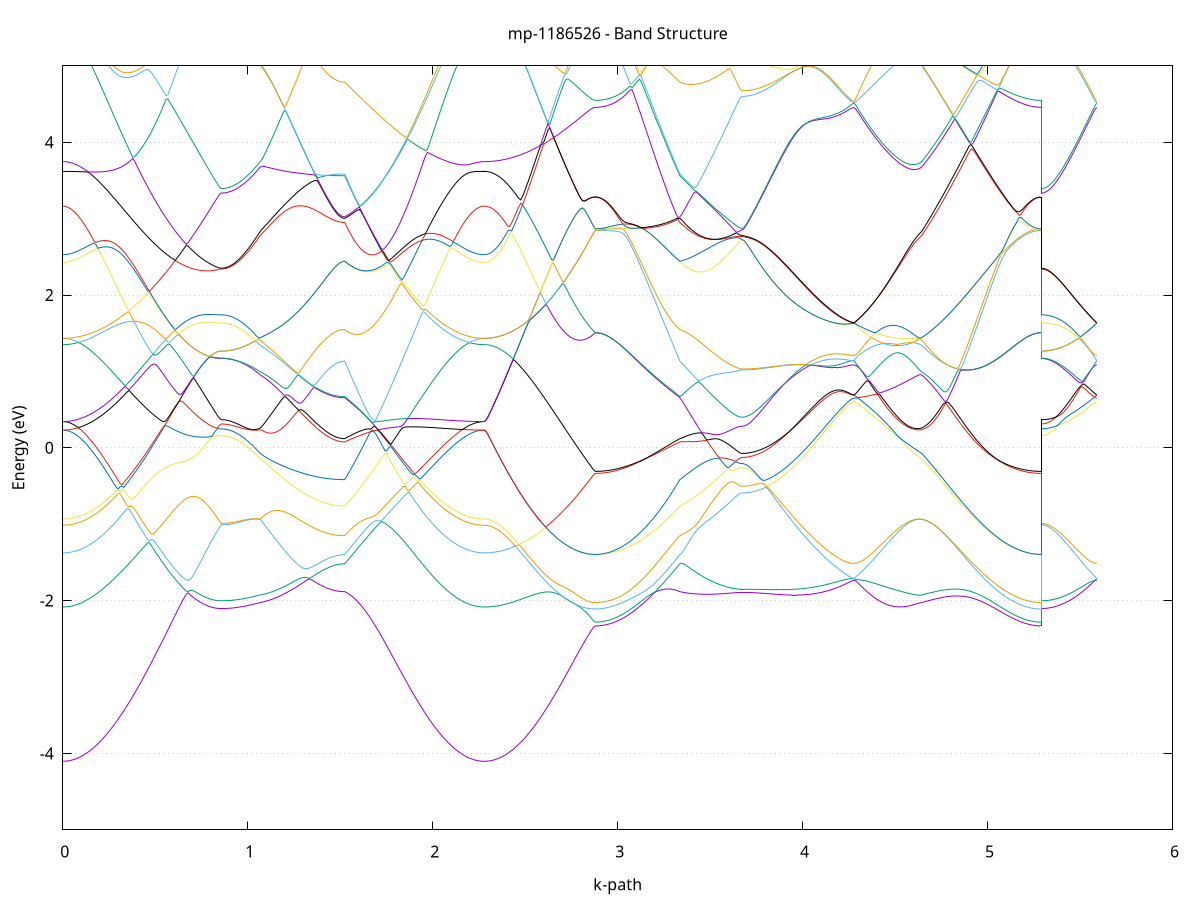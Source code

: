 set title 'mp-1186526 - Band Structure'
set xlabel 'k-path'
set ylabel 'Energy (eV)'
set grid y
set yrange [-5:5]
set terminal png size 800,600
set output 'mp-1186526_bands_gnuplot.png'
plot '-' using 1:2 with lines notitle, '-' using 1:2 with lines notitle, '-' using 1:2 with lines notitle, '-' using 1:2 with lines notitle, '-' using 1:2 with lines notitle, '-' using 1:2 with lines notitle, '-' using 1:2 with lines notitle, '-' using 1:2 with lines notitle, '-' using 1:2 with lines notitle, '-' using 1:2 with lines notitle, '-' using 1:2 with lines notitle, '-' using 1:2 with lines notitle, '-' using 1:2 with lines notitle, '-' using 1:2 with lines notitle, '-' using 1:2 with lines notitle, '-' using 1:2 with lines notitle, '-' using 1:2 with lines notitle, '-' using 1:2 with lines notitle, '-' using 1:2 with lines notitle, '-' using 1:2 with lines notitle, '-' using 1:2 with lines notitle, '-' using 1:2 with lines notitle, '-' using 1:2 with lines notitle, '-' using 1:2 with lines notitle, '-' using 1:2 with lines notitle, '-' using 1:2 with lines notitle, '-' using 1:2 with lines notitle, '-' using 1:2 with lines notitle, '-' using 1:2 with lines notitle, '-' using 1:2 with lines notitle, '-' using 1:2 with lines notitle, '-' using 1:2 with lines notitle, '-' using 1:2 with lines notitle, '-' using 1:2 with lines notitle, '-' using 1:2 with lines notitle, '-' using 1:2 with lines notitle, '-' using 1:2 with lines notitle, '-' using 1:2 with lines notitle, '-' using 1:2 with lines notitle, '-' using 1:2 with lines notitle, '-' using 1:2 with lines notitle, '-' using 1:2 with lines notitle, '-' using 1:2 with lines notitle, '-' using 1:2 with lines notitle, '-' using 1:2 with lines notitle, '-' using 1:2 with lines notitle, '-' using 1:2 with lines notitle, '-' using 1:2 with lines notitle
0.000000 -39.454956
0.009964 -39.454956
0.019928 -39.454956
0.029892 -39.454856
0.039857 -39.454756
0.049821 -39.454656
0.059785 -39.454456
0.069749 -39.454256
0.079713 -39.454056
0.089677 -39.453756
0.099641 -39.453456
0.109605 -39.453156
0.119570 -39.452856
0.129534 -39.452456
0.139498 -39.452056
0.149462 -39.451656
0.159426 -39.451156
0.169390 -39.450656
0.179354 -39.450156
0.189318 -39.449656
0.199283 -39.449056
0.209247 -39.448456
0.219211 -39.447856
0.229175 -39.447156
0.239139 -39.446556
0.249103 -39.445856
0.259067 -39.445156
0.269032 -39.444456
0.278996 -39.443656
0.288960 -39.442856
0.298924 -39.442056
0.308888 -39.441256
0.318852 -39.440456
0.328816 -39.439656
0.338780 -39.438756
0.348745 -39.437856
0.358709 -39.436956
0.368673 -39.436056
0.378637 -39.435156
0.388601 -39.434156
0.398565 -39.433256
0.408529 -39.432256
0.418494 -39.431256
0.428458 -39.430256
0.438422 -39.429256
0.448386 -39.428256
0.458350 -39.427256
0.468314 -39.426256
0.478278 -39.425256
0.488242 -39.424156
0.498207 -39.423156
0.508171 -39.422156
0.518135 -39.421056
0.528099 -39.420056
0.538063 -39.418956
0.548027 -39.417956
0.557991 -39.416856
0.567955 -39.415856
0.577920 -39.414756
0.587884 -39.413756
0.597848 -39.412656
0.607812 -39.411656
0.617776 -39.410556
0.627740 -39.409556
0.637704 -39.408556
0.647669 -39.407556
0.657633 -39.406456
0.667597 -39.405456
0.677561 -39.404556
0.687525 -39.403556
0.697489 -39.402556
0.707453 -39.401656
0.717417 -39.400656
0.727382 -39.399756
0.737346 -39.398856
0.747310 -39.398056
0.757274 -39.397156
0.767238 -39.396356
0.777202 -39.395556
0.787166 -39.394856
0.797130 -39.394156
0.807095 -39.393556
0.817059 -39.393056
0.827023 -39.392656
0.836987 -39.392256
0.846951 -39.392056
0.856915 -39.392056
0.856915 -39.392056
0.866472 -39.392056
0.876029 -39.391956
0.885585 -39.391956
0.895142 -39.391856
0.904699 -39.391956
0.914255 -39.392156
0.923812 -39.392256
0.933369 -39.392356
0.942925 -39.392556
0.952482 -39.392756
0.962039 -39.392956
0.971595 -39.393256
0.981152 -39.393456
0.990709 -39.393756
1.000265 -39.394056
1.009822 -39.394356
1.019379 -39.394756
1.028935 -39.395056
1.038492 -39.395456
1.048049 -39.395856
1.057605 -39.396256
1.067162 -39.396656
1.067162 -39.396656
1.077103 -39.396956
1.087043 -39.397256
1.096984 -39.397556
1.106924 -39.397856
1.116865 -39.398156
1.126805 -39.398456
1.136746 -39.398756
1.146686 -39.399056
1.156627 -39.399256
1.166567 -39.399556
1.176508 -39.399856
1.186448 -39.400056
1.196389 -39.400356
1.206329 -39.400656
1.216270 -39.400856
1.226210 -39.401056
1.236151 -39.401356
1.246091 -39.401556
1.256032 -39.401756
1.265972 -39.401956
1.275913 -39.402256
1.285853 -39.402456
1.295794 -39.402556
1.305734 -39.402756
1.315675 -39.402956
1.325615 -39.403156
1.335556 -39.403356
1.345496 -39.403456
1.355437 -39.403656
1.365378 -39.403756
1.375318 -39.403856
1.385259 -39.404056
1.395199 -39.404156
1.405140 -39.404256
1.415080 -39.404356
1.425021 -39.404456
1.434961 -39.404556
1.444902 -39.404556
1.454842 -39.404656
1.464783 -39.404756
1.474723 -39.404756
1.484664 -39.404856
1.494604 -39.404856
1.504545 -39.404856
1.514485 -39.404856
1.524426 -39.404856
1.524426 -39.404856
1.534355 -39.404056
1.544284 -39.403256
1.554212 -39.402456
1.564141 -39.401556
1.574070 -39.400756
1.583999 -39.400156
1.593928 -39.401156
1.603857 -39.402256
1.613786 -39.403256
1.623715 -39.404356
1.633644 -39.405456
1.643573 -39.406556
1.653502 -39.407656
1.663431 -39.408756
1.673359 -39.409956
1.683288 -39.411056
1.693217 -39.412156
1.703146 -39.413256
1.713075 -39.414456
1.723004 -39.415556
1.732933 -39.416656
1.742862 -39.417856
1.752791 -39.418956
1.762720 -39.420056
1.772649 -39.421156
1.782578 -39.422256
1.792506 -39.423356
1.802435 -39.424456
1.812364 -39.425556
1.822293 -39.426656
1.832222 -39.427656
1.842151 -39.428756
1.852080 -39.429756
1.862009 -39.430856
1.871938 -39.431856
1.881867 -39.432856
1.891796 -39.433856
1.901725 -39.434856
1.911653 -39.435756
1.921582 -39.436756
1.931511 -39.437656
1.941440 -39.438556
1.951369 -39.439456
1.961298 -39.440356
1.971227 -39.441156
1.981156 -39.442056
1.991085 -39.442856
2.001014 -39.443556
2.010943 -39.444356
2.020871 -39.445156
2.030800 -39.445856
2.040729 -39.446556
2.050658 -39.447156
2.060587 -39.447856
2.070516 -39.448456
2.080445 -39.449056
2.090374 -39.449656
2.100303 -39.450156
2.110232 -39.450656
2.120161 -39.451156
2.130090 -39.451656
2.140018 -39.452056
2.149947 -39.452456
2.159876 -39.452856
2.169805 -39.453156
2.179734 -39.453456
2.189663 -39.453756
2.199592 -39.454056
2.209521 -39.454256
2.219450 -39.454456
2.229379 -39.454656
2.239308 -39.454756
2.249237 -39.454856
2.259165 -39.454956
2.269094 -39.454956
2.279023 -39.454956
2.279023 -39.454956
2.288864 -39.454956
2.298704 -39.454956
2.308545 -39.454856
2.318385 -39.454756
2.328226 -39.454656
2.338066 -39.454556
2.347907 -39.454356
2.357748 -39.454156
2.367588 -39.453856
2.377429 -39.453656
2.387269 -39.453356
2.397110 -39.453056
2.406950 -39.452756
2.416791 -39.452356
2.426631 -39.451956
2.436472 -39.451556
2.446312 -39.451156
2.456153 -39.450656
2.465993 -39.450156
2.475834 -39.449656
2.485675 -39.449156
2.495515 -39.448656
2.505356 -39.448056
2.515196 -39.447456
2.525037 -39.446856
2.534877 -39.446256
2.544718 -39.445656
2.554558 -39.444956
2.564399 -39.444356
2.574239 -39.443656
2.584080 -39.442956
2.593920 -39.442256
2.603761 -39.441556
2.613601 -39.440856
2.623442 -39.440056
2.633283 -39.439356
2.643123 -39.438656
2.652964 -39.437856
2.662804 -39.437156
2.672645 -39.436356
2.682485 -39.435656
2.692326 -39.434956
2.702166 -39.434256
2.712007 -39.433556
2.721847 -39.432856
2.731688 -39.432156
2.741528 -39.431456
2.751369 -39.430856
2.761210 -39.430256
2.771050 -39.429656
2.780891 -39.429156
2.790731 -39.428556
2.800572 -39.428156
2.810412 -39.427756
2.820253 -39.427356
2.830093 -39.427056
2.839934 -39.426756
2.849774 -39.426556
2.859615 -39.426356
2.869455 -39.426256
2.879296 -39.426256
2.879296 -39.426256
2.889236 -39.426256
2.899177 -39.426156
2.909118 -39.426156
2.919058 -39.426056
2.928999 -39.425956
2.938939 -39.425856
2.948880 -39.425656
2.958820 -39.425556
2.968761 -39.425356
2.978701 -39.425156
2.988642 -39.424856
2.998582 -39.424656
3.008523 -39.424356
3.018463 -39.424056
3.028404 -39.423756
3.038344 -39.423356
3.048285 -39.423056
3.058225 -39.422656
3.068166 -39.422256
3.078106 -39.421756
3.088047 -39.421356
3.097987 -39.420856
3.107928 -39.420356
3.117868 -39.419856
3.127809 -39.419356
3.137749 -39.418856
3.147690 -39.418256
3.157630 -39.417656
3.167571 -39.417156
3.177511 -39.416556
3.187452 -39.415856
3.197392 -39.415256
3.207333 -39.414556
3.217273 -39.413956
3.227214 -39.413256
3.237155 -39.412556
3.247095 -39.411856
3.257036 -39.411056
3.266976 -39.410356
3.276917 -39.409656
3.286857 -39.408856
3.296798 -39.408056
3.306738 -39.407256
3.316679 -39.406456
3.326619 -39.405656
3.336560 -39.404856
3.336560 -39.404856
3.346411 -39.404556
3.356262 -39.404256
3.366113 -39.404156
3.375964 -39.404056
3.385815 -39.403956
3.395666 -39.404056
3.405518 -39.404156
3.415369 -39.404256
3.425220 -39.404556
3.435071 -39.404756
3.444922 -39.405056
3.454773 -39.405356
3.464624 -39.405656
3.474475 -39.405956
3.484327 -39.406256
3.494178 -39.406556
3.504029 -39.406856
3.513880 -39.407156
3.523731 -39.407456
3.533582 -39.407756
3.543433 -39.407956
3.553284 -39.408256
3.563136 -39.408456
3.572987 -39.408656
3.582838 -39.408856
3.592689 -39.409056
3.602540 -39.409156
3.612391 -39.409356
3.622242 -39.409456
3.632093 -39.409556
3.641945 -39.409656
3.651796 -39.409656
3.661647 -39.409656
3.671498 -39.409656
3.671498 -39.409656
3.681431 -39.409656
3.691365 -39.409656
3.701298 -39.409656
3.711231 -39.409556
3.721164 -39.409556
3.731098 -39.409456
3.741031 -39.409356
3.750964 -39.409256
3.760898 -39.409056
3.770831 -39.408956
3.780764 -39.408856
3.790697 -39.408656
3.800631 -39.408456
3.810564 -39.408256
3.820497 -39.408056
3.830431 -39.407856
3.840364 -39.407556
3.850297 -39.407356
3.860230 -39.407056
3.870164 -39.406756
3.880097 -39.406556
3.890030 -39.406256
3.899964 -39.405856
3.909897 -39.405556
3.919830 -39.405256
3.929764 -39.404856
3.939697 -39.404556
3.949630 -39.404156
3.959563 -39.403756
3.969497 -39.403456
3.979430 -39.403056
3.989363 -39.402656
3.999297 -39.402156
4.009230 -39.401756
4.019163 -39.401356
4.029096 -39.400956
4.039030 -39.400456
4.048963 -39.400056
4.058896 -39.399556
4.068830 -39.399156
4.078763 -39.398656
4.088696 -39.398256
4.098629 -39.397756
4.108563 -39.397356
4.118496 -39.396856
4.128429 -39.396356
4.138363 -39.395956
4.148296 -39.395556
4.158229 -39.395056
4.168162 -39.394656
4.178096 -39.394256
4.188029 -39.393856
4.197962 -39.393456
4.207896 -39.393156
4.217829 -39.392856
4.227762 -39.392556
4.237695 -39.392356
4.247629 -39.392156
4.257562 -39.391956
4.267495 -39.391856
4.277429 -39.391856
4.277429 -39.391856
4.287333 -39.391856
4.297237 -39.391956
4.307141 -39.391956
4.317045 -39.392056
4.326949 -39.392156
4.336853 -39.392256
4.346757 -39.392356
4.356661 -39.392456
4.366565 -39.392556
4.376469 -39.392756
4.386373 -39.392856
4.396277 -39.392956
4.406181 -39.393156
4.416085 -39.393256
4.425989 -39.393356
4.435893 -39.393556
4.445797 -39.393656
4.455702 -39.393756
4.465606 -39.393956
4.475510 -39.394056
4.485414 -39.394156
4.495318 -39.394256
4.505222 -39.394356
4.515126 -39.394556
4.525030 -39.394656
4.534934 -39.394756
4.544838 -39.394856
4.554742 -39.395056
4.564646 -39.395156
4.574550 -39.395256
4.584454 -39.395456
4.594358 -39.395656
4.604262 -39.395756
4.614166 -39.395956
4.624070 -39.396156
4.633974 -39.396356
4.643879 -39.396656
4.643879 -39.396656
4.653827 -39.397056
4.663776 -39.397556
4.673725 -39.398056
4.683673 -39.398556
4.693622 -39.399056
4.703571 -39.399556
4.713520 -39.400056
4.723468 -39.400656
4.733417 -39.401156
4.743366 -39.401756
4.753315 -39.402356
4.763263 -39.402956
4.773212 -39.403556
4.783161 -39.404156
4.793110 -39.404756
4.803058 -39.405356
4.813007 -39.405956
4.822956 -39.406556
4.832905 -39.407156
4.842853 -39.407856
4.852802 -39.408456
4.862751 -39.409056
4.872700 -39.409756
4.882648 -39.410356
4.892597 -39.410956
4.902546 -39.411556
4.912495 -39.412256
4.922443 -39.412856
4.932392 -39.413456
4.942341 -39.414056
4.952290 -39.414656
4.962238 -39.415256
4.972187 -39.415856
4.982136 -39.416356
4.992085 -39.416956
5.002033 -39.417456
5.011982 -39.418056
5.021931 -39.418556
5.031880 -39.419056
5.041828 -39.419556
5.051777 -39.420056
5.061726 -39.420556
5.071675 -39.421056
5.081623 -39.421456
5.091572 -39.421856
5.101521 -39.422256
5.111470 -39.422656
5.121418 -39.423056
5.131367 -39.423456
5.141316 -39.423756
5.151265 -39.424056
5.161213 -39.424356
5.171162 -39.424656
5.181111 -39.424856
5.191060 -39.425156
5.201008 -39.425356
5.210957 -39.425556
5.220906 -39.425656
5.230855 -39.425856
5.240803 -39.425956
5.250752 -39.426056
5.260701 -39.426156
5.270650 -39.426156
5.280598 -39.426256
5.290547 -39.426256
5.290547 -39.392056
5.300229 -39.392056
5.309911 -39.392056
5.319592 -39.392056
5.329274 -39.392056
5.338956 -39.392056
5.348638 -39.392056
5.358320 -39.392056
5.368002 -39.392056
5.377683 -39.392056
5.387365 -39.391956
5.397047 -39.391956
5.406729 -39.391956
5.416411 -39.391956
5.426092 -39.391956
5.435774 -39.391956
5.445456 -39.391956
5.455138 -39.391956
5.464820 -39.391956
5.474502 -39.391956
5.484183 -39.391956
5.493865 -39.391956
5.503547 -39.391956
5.513229 -39.391956
5.522911 -39.391956
5.532592 -39.391956
5.542274 -39.391956
5.551956 -39.391856
5.561638 -39.391856
5.571320 -39.391856
5.581002 -39.391856
5.590683 -39.391856
e
0.000000 -39.358156
0.009964 -39.358156
0.019928 -39.358256
0.029892 -39.358256
0.039857 -39.358356
0.049821 -39.358456
0.059785 -39.358556
0.069749 -39.358756
0.079713 -39.358856
0.089677 -39.359056
0.099641 -39.359256
0.109605 -39.359556
0.119570 -39.359756
0.129534 -39.360056
0.139498 -39.360356
0.149462 -39.360656
0.159426 -39.360956
0.169390 -39.361356
0.179354 -39.361656
0.189318 -39.362056
0.199283 -39.362456
0.209247 -39.362856
0.219211 -39.363356
0.229175 -39.363756
0.239139 -39.364256
0.249103 -39.364756
0.259067 -39.365256
0.269032 -39.365756
0.278996 -39.366256
0.288960 -39.366756
0.298924 -39.367356
0.308888 -39.367856
0.318852 -39.368456
0.328816 -39.368956
0.338780 -39.369556
0.348745 -39.370156
0.358709 -39.370756
0.368673 -39.371356
0.378637 -39.371956
0.388601 -39.372556
0.398565 -39.373156
0.408529 -39.373756
0.418494 -39.374356
0.428458 -39.374956
0.438422 -39.375656
0.448386 -39.376256
0.458350 -39.376856
0.468314 -39.377456
0.478278 -39.378056
0.488242 -39.378656
0.498207 -39.379256
0.508171 -39.379856
0.518135 -39.380456
0.528099 -39.380956
0.538063 -39.381556
0.548027 -39.382156
0.557991 -39.382656
0.567955 -39.383156
0.577920 -39.383756
0.587884 -39.384256
0.597848 -39.384756
0.607812 -39.385256
0.617776 -39.385756
0.627740 -39.386156
0.637704 -39.386656
0.647669 -39.387056
0.657633 -39.387456
0.667597 -39.387856
0.677561 -39.388256
0.687525 -39.388656
0.697489 -39.388956
0.707453 -39.389256
0.717417 -39.389556
0.727382 -39.389856
0.737346 -39.390156
0.747310 -39.390356
0.757274 -39.390656
0.767238 -39.390856
0.777202 -39.391056
0.787166 -39.391156
0.797130 -39.391356
0.807095 -39.391456
0.817059 -39.391556
0.827023 -39.391656
0.836987 -39.391656
0.846951 -39.391756
0.856915 -39.391756
0.856915 -39.391756
0.866472 -39.391756
0.876029 -39.391756
0.885585 -39.391856
0.895142 -39.391856
0.904699 -39.391756
0.914255 -39.391656
0.923812 -39.391556
0.933369 -39.391356
0.942925 -39.391156
0.952482 -39.391056
0.962039 -39.390756
0.971595 -39.390556
0.981152 -39.390356
0.990709 -39.390056
1.000265 -39.389756
1.009822 -39.389456
1.019379 -39.389156
1.028935 -39.388756
1.038492 -39.388456
1.048049 -39.388056
1.057605 -39.387656
1.067162 -39.387256
1.067162 -39.387256
1.077103 -39.387056
1.087043 -39.386856
1.096984 -39.386756
1.106924 -39.386756
1.116865 -39.386856
1.126805 -39.386956
1.136746 -39.387156
1.146686 -39.387356
1.156627 -39.387656
1.166567 -39.387856
1.176508 -39.388156
1.186448 -39.388356
1.196389 -39.388656
1.206329 -39.388956
1.216270 -39.389256
1.226210 -39.389456
1.236151 -39.389756
1.246091 -39.390056
1.256032 -39.390256
1.265972 -39.390556
1.275913 -39.390856
1.285853 -39.391056
1.295794 -39.391256
1.305734 -39.391556
1.315675 -39.391756
1.325615 -39.391956
1.335556 -39.392156
1.345496 -39.392356
1.355437 -39.392556
1.365378 -39.392756
1.375318 -39.392956
1.385259 -39.393056
1.395199 -39.393256
1.405140 -39.393356
1.415080 -39.393456
1.425021 -39.393556
1.434961 -39.393756
1.444902 -39.393756
1.454842 -39.393856
1.464783 -39.393956
1.474723 -39.394056
1.484664 -39.394056
1.494604 -39.394156
1.504545 -39.394156
1.514485 -39.394156
1.524426 -39.394156
1.524426 -39.394156
1.534355 -39.395056
1.544284 -39.396056
1.554212 -39.397056
1.564141 -39.398056
1.574070 -39.399056
1.583999 -39.399856
1.593928 -39.399056
1.603857 -39.398156
1.613786 -39.397256
1.623715 -39.396456
1.633644 -39.395556
1.643573 -39.394656
1.653502 -39.393756
1.663431 -39.392956
1.673359 -39.392056
1.683288 -39.391156
1.693217 -39.390256
1.703146 -39.389456
1.713075 -39.388556
1.723004 -39.387656
1.732933 -39.386856
1.742862 -39.385956
1.752791 -39.385056
1.762720 -39.384256
1.772649 -39.383356
1.782578 -39.382556
1.792506 -39.381756
1.802435 -39.380856
1.812364 -39.380056
1.822293 -39.379256
1.832222 -39.378456
1.842151 -39.377656
1.852080 -39.376856
1.862009 -39.376056
1.871938 -39.375356
1.881867 -39.374556
1.891796 -39.373856
1.901725 -39.373056
1.911653 -39.372356
1.921582 -39.371656
1.931511 -39.370956
1.941440 -39.370356
1.951369 -39.369656
1.961298 -39.368956
1.971227 -39.368356
1.981156 -39.367756
1.991085 -39.367156
2.001014 -39.366556
2.010943 -39.366056
2.020871 -39.365456
2.030800 -39.364956
2.040729 -39.364456
2.050658 -39.363956
2.060587 -39.363456
2.070516 -39.362956
2.080445 -39.362556
2.090374 -39.362156
2.100303 -39.361756
2.110232 -39.361356
2.120161 -39.360956
2.130090 -39.360656
2.140018 -39.360356
2.149947 -39.360056
2.159876 -39.359756
2.169805 -39.359556
2.179734 -39.359256
2.189663 -39.359056
2.199592 -39.358856
2.209521 -39.358756
2.219450 -39.358556
2.229379 -39.358456
2.239308 -39.358356
2.249237 -39.358256
2.259165 -39.358256
2.269094 -39.358156
2.279023 -39.358156
2.279023 -39.358156
2.288864 -39.358156
2.298704 -39.358156
2.308545 -39.358156
2.318385 -39.358156
2.328226 -39.358156
2.338066 -39.358156
2.347907 -39.358156
2.357748 -39.358156
2.367588 -39.358156
2.377429 -39.358156
2.387269 -39.358156
2.397110 -39.358156
2.406950 -39.358156
2.416791 -39.358156
2.426631 -39.358256
2.436472 -39.358256
2.446312 -39.358256
2.456153 -39.358256
2.465993 -39.358256
2.475834 -39.358256
2.485675 -39.358256
2.495515 -39.358856
2.505356 -39.359356
2.515196 -39.359956
2.525037 -39.360556
2.534877 -39.361156
2.544718 -39.361756
2.554558 -39.362456
2.564399 -39.363056
2.574239 -39.363756
2.584080 -39.364456
2.593920 -39.365156
2.603761 -39.365856
2.613601 -39.366556
2.623442 -39.367256
2.633283 -39.367956
2.643123 -39.368756
2.652964 -39.369456
2.662804 -39.370156
2.672645 -39.370956
2.682485 -39.371656
2.692326 -39.372356
2.702166 -39.373056
2.712007 -39.373756
2.721847 -39.374456
2.731688 -39.375156
2.741528 -39.375856
2.751369 -39.376456
2.761210 -39.377056
2.771050 -39.377656
2.780891 -39.378156
2.790731 -39.378656
2.800572 -39.379156
2.810412 -39.379556
2.820253 -39.379956
2.830093 -39.380256
2.839934 -39.380556
2.849774 -39.380756
2.859615 -39.380856
2.869455 -39.380956
2.879296 -39.380956
2.879296 -39.380956
2.889236 -39.380956
2.899177 -39.380956
2.909118 -39.380956
2.919058 -39.380956
2.928999 -39.380956
2.938939 -39.380956
2.948880 -39.380956
2.958820 -39.380956
2.968761 -39.380956
2.978701 -39.380956
2.988642 -39.380956
2.998582 -39.380956
3.008523 -39.380956
3.018463 -39.381056
3.028404 -39.381056
3.038344 -39.381056
3.048285 -39.381156
3.058225 -39.381156
3.068166 -39.381256
3.078106 -39.381356
3.088047 -39.381356
3.097987 -39.381556
3.107928 -39.381656
3.117868 -39.381756
3.127809 -39.381956
3.137749 -39.382156
3.147690 -39.382456
3.157630 -39.382756
3.167571 -39.383056
3.177511 -39.383356
3.187452 -39.383756
3.197392 -39.384156
3.207333 -39.384656
3.217273 -39.385156
3.227214 -39.385756
3.237155 -39.386356
3.247095 -39.386956
3.257036 -39.387656
3.266976 -39.388356
3.276917 -39.389056
3.286857 -39.389856
3.296798 -39.390656
3.306738 -39.391456
3.316679 -39.392356
3.326619 -39.393256
3.336560 -39.394156
3.336560 -39.394156
3.346411 -39.394556
3.356262 -39.394856
3.366113 -39.395156
3.375964 -39.395356
3.385815 -39.395456
3.395666 -39.395456
3.405518 -39.395456
3.415369 -39.395356
3.425220 -39.395256
3.435071 -39.395156
3.444922 -39.395056
3.454773 -39.394856
3.464624 -39.394656
3.474475 -39.394456
3.484327 -39.394256
3.494178 -39.394056
3.504029 -39.393956
3.513880 -39.393756
3.523731 -39.393556
3.533582 -39.393456
3.543433 -39.393256
3.553284 -39.393156
3.563136 -39.393056
3.572987 -39.392856
3.582838 -39.392756
3.592689 -39.392656
3.602540 -39.392656
3.612391 -39.392556
3.622242 -39.392456
3.632093 -39.392456
3.641945 -39.392456
3.651796 -39.392356
3.661647 -39.392356
3.671498 -39.392356
3.671498 -39.392356
3.681431 -39.392356
3.691365 -39.392356
3.701298 -39.392356
3.711231 -39.392356
3.721164 -39.392356
3.731098 -39.392356
3.741031 -39.392356
3.750964 -39.392356
3.760898 -39.392356
3.770831 -39.392356
3.780764 -39.392356
3.790697 -39.392356
3.800631 -39.392356
3.810564 -39.392256
3.820497 -39.392256
3.830431 -39.392256
3.840364 -39.392256
3.850297 -39.392256
3.860230 -39.392256
3.870164 -39.392256
3.880097 -39.392256
3.890030 -39.392256
3.899964 -39.392256
3.909897 -39.392156
3.919830 -39.392156
3.929764 -39.392156
3.939697 -39.392156
3.949630 -39.392156
3.959563 -39.392156
3.969497 -39.392156
3.979430 -39.392156
3.989363 -39.392056
3.999297 -39.392056
4.009230 -39.392056
4.019163 -39.392056
4.029096 -39.392056
4.039030 -39.392056
4.048963 -39.392056
4.058896 -39.392056
4.068830 -39.391956
4.078763 -39.391956
4.088696 -39.391956
4.098629 -39.391956
4.108563 -39.391956
4.118496 -39.391956
4.128429 -39.391956
4.138363 -39.391956
4.148296 -39.391956
4.158229 -39.391956
4.168162 -39.391956
4.178096 -39.391956
4.188029 -39.391856
4.197962 -39.391856
4.207896 -39.391856
4.217829 -39.391856
4.227762 -39.391856
4.237695 -39.391856
4.247629 -39.391856
4.257562 -39.391856
4.267495 -39.391856
4.277429 -39.391856
4.277429 -39.391856
4.287333 -39.391856
4.297237 -39.391856
4.307141 -39.391856
4.317045 -39.391856
4.326949 -39.391856
4.336853 -39.391756
4.346757 -39.391756
4.356661 -39.391656
4.366565 -39.391656
4.376469 -39.391556
4.386373 -39.391456
4.396277 -39.391456
4.406181 -39.391356
4.416085 -39.391256
4.425989 -39.391156
4.435893 -39.391056
4.445797 -39.390956
4.455702 -39.390856
4.465606 -39.390656
4.475510 -39.390556
4.485414 -39.390456
4.495318 -39.390256
4.505222 -39.390156
4.515126 -39.389956
4.525030 -39.389756
4.534934 -39.389656
4.544838 -39.389456
4.554742 -39.389256
4.564646 -39.389056
4.574550 -39.388856
4.584454 -39.388656
4.594358 -39.388456
4.604262 -39.388256
4.614166 -39.387956
4.624070 -39.387756
4.633974 -39.387556
4.643879 -39.387256
4.643879 -39.387256
4.653827 -39.386856
4.663776 -39.386456
4.673725 -39.385956
4.683673 -39.385456
4.693622 -39.384956
4.703571 -39.384456
4.713520 -39.383956
4.723468 -39.383456
4.733417 -39.382856
4.743366 -39.382356
4.753315 -39.381756
4.763263 -39.381256
4.773212 -39.380656
4.783161 -39.380256
4.793110 -39.380356
4.803058 -39.380356
4.813007 -39.380356
4.822956 -39.380356
4.832905 -39.380356
4.842853 -39.380356
4.852802 -39.380456
4.862751 -39.380456
4.872700 -39.380456
4.882648 -39.380456
4.892597 -39.380456
4.902546 -39.380556
4.912495 -39.380556
4.922443 -39.380556
4.932392 -39.380556
4.942341 -39.380556
4.952290 -39.380556
4.962238 -39.380656
4.972187 -39.380656
4.982136 -39.380656
4.992085 -39.380656
5.002033 -39.380656
5.011982 -39.380756
5.021931 -39.380756
5.031880 -39.380756
5.041828 -39.380756
5.051777 -39.380756
5.061726 -39.380756
5.071675 -39.380856
5.081623 -39.380856
5.091572 -39.380856
5.101521 -39.380856
5.111470 -39.380856
5.121418 -39.380856
5.131367 -39.380856
5.141316 -39.380856
5.151265 -39.380956
5.161213 -39.380956
5.171162 -39.380956
5.181111 -39.380956
5.191060 -39.380956
5.201008 -39.380956
5.210957 -39.380956
5.220906 -39.380956
5.230855 -39.380956
5.240803 -39.380956
5.250752 -39.380956
5.260701 -39.380956
5.270650 -39.380956
5.280598 -39.380956
5.290547 -39.380956
5.290547 -39.391756
5.300229 -39.391756
5.309911 -39.391756
5.319592 -39.391756
5.329274 -39.391756
5.338956 -39.391756
5.348638 -39.391756
5.358320 -39.391756
5.368002 -39.391756
5.377683 -39.391756
5.387365 -39.391756
5.397047 -39.391756
5.406729 -39.391756
5.416411 -39.391756
5.426092 -39.391756
5.435774 -39.391756
5.445456 -39.391756
5.455138 -39.391756
5.464820 -39.391756
5.474502 -39.391756
5.484183 -39.391756
5.493865 -39.391756
5.503547 -39.391856
5.513229 -39.391856
5.522911 -39.391856
5.532592 -39.391856
5.542274 -39.391856
5.551956 -39.391856
5.561638 -39.391856
5.571320 -39.391856
5.581002 -39.391856
5.590683 -39.391856
e
0.000000 -39.352556
0.009964 -39.352556
0.019928 -39.352556
0.029892 -39.352556
0.039857 -39.352556
0.049821 -39.352656
0.059785 -39.352656
0.069749 -39.352756
0.079713 -39.352756
0.089677 -39.352856
0.099641 -39.352856
0.109605 -39.352956
0.119570 -39.353056
0.129534 -39.353156
0.139498 -39.353256
0.149462 -39.353356
0.159426 -39.353456
0.169390 -39.353556
0.179354 -39.353656
0.189318 -39.353856
0.199283 -39.353956
0.209247 -39.354156
0.219211 -39.354256
0.229175 -39.354456
0.239139 -39.354556
0.249103 -39.354756
0.259067 -39.354956
0.269032 -39.355156
0.278996 -39.355356
0.288960 -39.355556
0.298924 -39.355756
0.308888 -39.356056
0.318852 -39.356256
0.328816 -39.356556
0.338780 -39.356756
0.348745 -39.357056
0.358709 -39.357356
0.368673 -39.357556
0.378637 -39.357856
0.388601 -39.358156
0.398565 -39.358456
0.408529 -39.358856
0.418494 -39.359156
0.428458 -39.359456
0.438422 -39.359856
0.448386 -39.360156
0.458350 -39.360556
0.468314 -39.360956
0.478278 -39.361356
0.488242 -39.361756
0.498207 -39.362156
0.508171 -39.362556
0.518135 -39.362956
0.528099 -39.363456
0.538063 -39.363856
0.548027 -39.364356
0.557991 -39.364856
0.567955 -39.365256
0.577920 -39.365756
0.587884 -39.366256
0.597848 -39.366756
0.607812 -39.367356
0.617776 -39.367856
0.627740 -39.368356
0.637704 -39.368956
0.647669 -39.369556
0.657633 -39.370056
0.667597 -39.370656
0.677561 -39.371256
0.687525 -39.371856
0.697489 -39.372456
0.707453 -39.373056
0.717417 -39.373656
0.727382 -39.374256
0.737346 -39.374856
0.747310 -39.375456
0.757274 -39.376056
0.767238 -39.376656
0.777202 -39.377256
0.787166 -39.377756
0.797130 -39.378256
0.807095 -39.378756
0.817059 -39.379156
0.827023 -39.379556
0.836987 -39.379856
0.846951 -39.379956
0.856915 -39.380056
0.856915 -39.380056
0.866472 -39.380056
0.876029 -39.380056
0.885585 -39.380056
0.895142 -39.380056
0.904699 -39.380056
0.914255 -39.380056
0.923812 -39.380056
0.933369 -39.380056
0.942925 -39.380056
0.952482 -39.380056
0.962039 -39.380056
0.971595 -39.380056
0.981152 -39.380056
0.990709 -39.380056
1.000265 -39.380056
1.009822 -39.380056
1.019379 -39.380056
1.028935 -39.380056
1.038492 -39.380156
1.048049 -39.380156
1.057605 -39.380156
1.067162 -39.380156
1.067162 -39.380156
1.077103 -39.380056
1.087043 -39.379956
1.096984 -39.379756
1.106924 -39.379456
1.116865 -39.379156
1.126805 -39.378756
1.136746 -39.378256
1.146686 -39.377856
1.156627 -39.377356
1.166567 -39.376856
1.176508 -39.376356
1.186448 -39.375856
1.196389 -39.375356
1.206329 -39.374856
1.216270 -39.374356
1.226210 -39.373856
1.236151 -39.373356
1.246091 -39.372856
1.256032 -39.372356
1.265972 -39.371956
1.275913 -39.371556
1.285853 -39.371056
1.295794 -39.370656
1.305734 -39.370256
1.315675 -39.369856
1.325615 -39.369556
1.335556 -39.369156
1.345496 -39.368856
1.355437 -39.368556
1.365378 -39.368256
1.375318 -39.367956
1.385259 -39.367656
1.395199 -39.367456
1.405140 -39.367156
1.415080 -39.366956
1.425021 -39.366756
1.434961 -39.366556
1.444902 -39.366456
1.454842 -39.366256
1.464783 -39.366156
1.474723 -39.366056
1.484664 -39.365956
1.494604 -39.365956
1.504545 -39.365856
1.514485 -39.365856
1.524426 -39.365856
1.524426 -39.365856
1.534355 -39.365656
1.544284 -39.365556
1.554212 -39.365356
1.564141 -39.365256
1.574070 -39.365056
1.583999 -39.364856
1.593928 -39.364656
1.603857 -39.364456
1.613786 -39.364256
1.623715 -39.363956
1.633644 -39.363756
1.643573 -39.363556
1.653502 -39.363256
1.663431 -39.363056
1.673359 -39.362856
1.683288 -39.362556
1.693217 -39.362356
1.703146 -39.362056
1.713075 -39.361856
1.723004 -39.361556
1.732933 -39.361356
1.742862 -39.361056
1.752791 -39.360756
1.762720 -39.360556
1.772649 -39.360256
1.782578 -39.360056
1.792506 -39.359756
1.802435 -39.359556
1.812364 -39.359256
1.822293 -39.359056
1.832222 -39.358756
1.842151 -39.358556
1.852080 -39.358356
1.862009 -39.358056
1.871938 -39.357856
1.881867 -39.357656
1.891796 -39.357356
1.901725 -39.357156
1.911653 -39.356956
1.921582 -39.356756
1.931511 -39.356556
1.941440 -39.356256
1.951369 -39.356056
1.961298 -39.355856
1.971227 -39.355656
1.981156 -39.355556
1.991085 -39.355356
2.001014 -39.355156
2.010943 -39.354956
2.020871 -39.354756
2.030800 -39.354656
2.040729 -39.354456
2.050658 -39.354356
2.060587 -39.354156
2.070516 -39.354056
2.080445 -39.353856
2.090374 -39.353756
2.100303 -39.353656
2.110232 -39.353556
2.120161 -39.353456
2.130090 -39.353356
2.140018 -39.353256
2.149947 -39.353156
2.159876 -39.353056
2.169805 -39.352956
2.179734 -39.352856
2.189663 -39.352856
2.199592 -39.352756
2.209521 -39.352756
2.219450 -39.352656
2.229379 -39.352656
2.239308 -39.352556
2.249237 -39.352556
2.259165 -39.352556
2.269094 -39.352556
2.279023 -39.352556
2.279023 -39.352556
2.288864 -39.352556
2.298704 -39.352556
2.308545 -39.352656
2.318385 -39.352756
2.328226 -39.352856
2.338066 -39.353056
2.347907 -39.353256
2.357748 -39.353456
2.367588 -39.353656
2.377429 -39.353856
2.387269 -39.354156
2.397110 -39.354456
2.406950 -39.354756
2.416791 -39.355156
2.426631 -39.355556
2.436472 -39.355956
2.446312 -39.356356
2.456153 -39.356856
2.465993 -39.357256
2.475834 -39.357756
2.485675 -39.358256
2.495515 -39.358256
2.505356 -39.358256
2.515196 -39.358256
2.525037 -39.358256
2.534877 -39.358256
2.544718 -39.358256
2.554558 -39.358256
2.564399 -39.358256
2.574239 -39.358256
2.584080 -39.358256
2.593920 -39.358256
2.603761 -39.358256
2.613601 -39.358356
2.623442 -39.358356
2.633283 -39.358356
2.643123 -39.358356
2.652964 -39.358356
2.662804 -39.358356
2.672645 -39.358356
2.682485 -39.358356
2.692326 -39.358356
2.702166 -39.358356
2.712007 -39.358356
2.721847 -39.358356
2.731688 -39.358356
2.741528 -39.358356
2.751369 -39.358356
2.761210 -39.358356
2.771050 -39.358356
2.780891 -39.358356
2.790731 -39.358356
2.800572 -39.358356
2.810412 -39.358356
2.820253 -39.358356
2.830093 -39.358356
2.839934 -39.358356
2.849774 -39.358356
2.859615 -39.358356
2.869455 -39.358356
2.879296 -39.358356
2.879296 -39.358356
2.889236 -39.358456
2.899177 -39.358456
2.909118 -39.358456
2.919058 -39.358556
2.928999 -39.358656
2.938939 -39.358756
2.948880 -39.358956
2.958820 -39.359056
2.968761 -39.359256
2.978701 -39.359456
2.988642 -39.359756
2.998582 -39.359956
3.008523 -39.360156
3.018463 -39.360456
3.028404 -39.360756
3.038344 -39.361056
3.048285 -39.361356
3.058225 -39.361656
3.068166 -39.361956
3.078106 -39.362356
3.088047 -39.362656
3.097987 -39.362956
3.107928 -39.363356
3.117868 -39.363656
3.127809 -39.363956
3.137749 -39.364256
3.147690 -39.364556
3.157630 -39.364856
3.167571 -39.365056
3.177511 -39.365356
3.187452 -39.365556
3.197392 -39.365756
3.207333 -39.365856
3.217273 -39.366056
3.227214 -39.366156
3.237155 -39.366256
3.247095 -39.366256
3.257036 -39.366356
3.266976 -39.366356
3.276917 -39.366356
3.286857 -39.366256
3.296798 -39.366256
3.306738 -39.366156
3.316679 -39.366056
3.326619 -39.365956
3.336560 -39.365856
3.336560 -39.365856
3.346411 -39.365756
3.356262 -39.365756
3.366113 -39.365656
3.375964 -39.365556
3.385815 -39.365456
3.395666 -39.365356
3.405518 -39.365256
3.415369 -39.365156
3.425220 -39.365056
3.435071 -39.364856
3.444922 -39.364756
3.454773 -39.364656
3.464624 -39.364556
3.474475 -39.364356
3.484327 -39.364256
3.494178 -39.364156
3.504029 -39.363956
3.513880 -39.363856
3.523731 -39.363756
3.533582 -39.363656
3.543433 -39.363556
3.553284 -39.363356
3.563136 -39.363256
3.572987 -39.363156
3.582838 -39.363156
3.592689 -39.363056
3.602540 -39.362956
3.612391 -39.362856
3.622242 -39.362856
3.632093 -39.362756
3.641945 -39.362756
3.651796 -39.362756
3.661647 -39.362756
3.671498 -39.362756
3.671498 -39.362756
3.681431 -39.362756
3.691365 -39.362756
3.701298 -39.362756
3.711231 -39.362856
3.721164 -39.362856
3.731098 -39.362956
3.741031 -39.363056
3.750964 -39.363156
3.760898 -39.363256
3.770831 -39.363456
3.780764 -39.363556
3.790697 -39.363756
3.800631 -39.363856
3.810564 -39.364056
3.820497 -39.364256
3.830431 -39.364556
3.840364 -39.364756
3.850297 -39.364956
3.860230 -39.365256
3.870164 -39.365456
3.880097 -39.365756
3.890030 -39.366056
3.899964 -39.366356
3.909897 -39.366656
3.919830 -39.366956
3.929764 -39.367356
3.939697 -39.367656
3.949630 -39.368056
3.959563 -39.368356
3.969497 -39.368756
3.979430 -39.369156
3.989363 -39.369556
3.999297 -39.369956
4.009230 -39.370356
4.019163 -39.370756
4.029096 -39.371156
4.039030 -39.371556
4.048963 -39.372056
4.058896 -39.372456
4.068830 -39.372856
4.078763 -39.373356
4.088696 -39.373756
4.098629 -39.374256
4.108563 -39.374656
4.118496 -39.375156
4.128429 -39.375556
4.138363 -39.376056
4.148296 -39.376456
4.158229 -39.376856
4.168162 -39.377256
4.178096 -39.377656
4.188029 -39.378056
4.197962 -39.378456
4.207896 -39.378756
4.217829 -39.379056
4.227762 -39.379356
4.237695 -39.379556
4.247629 -39.379756
4.257562 -39.379956
4.267495 -39.380056
4.277429 -39.380056
4.277429 -39.380056
4.287333 -39.380056
4.297237 -39.379956
4.307141 -39.379956
4.317045 -39.379956
4.326949 -39.379856
4.336853 -39.379756
4.346757 -39.379756
4.356661 -39.379656
4.366565 -39.379556
4.376469 -39.379556
4.386373 -39.379456
4.396277 -39.379456
4.406181 -39.379356
4.416085 -39.379356
4.425989 -39.379256
4.435893 -39.379256
4.445797 -39.379256
4.455702 -39.379256
4.465606 -39.379256
4.475510 -39.379256
4.485414 -39.379256
4.495318 -39.379356
4.505222 -39.379356
4.515126 -39.379456
4.525030 -39.379456
4.534934 -39.379556
4.544838 -39.379656
4.554742 -39.379656
4.564646 -39.379756
4.574550 -39.379856
4.584454 -39.379856
4.594358 -39.379956
4.604262 -39.379956
4.614166 -39.380056
4.624070 -39.380056
4.633974 -39.380156
4.643879 -39.380156
4.643879 -39.380156
4.653827 -39.380156
4.663776 -39.380156
4.673725 -39.380156
4.683673 -39.380156
4.693622 -39.380156
4.703571 -39.380156
4.713520 -39.380256
4.723468 -39.380256
4.733417 -39.380256
4.743366 -39.380256
4.753315 -39.380256
4.763263 -39.380256
4.773212 -39.380256
4.783161 -39.380056
4.793110 -39.379456
4.803058 -39.378856
4.813007 -39.378256
4.822956 -39.377656
4.832905 -39.377056
4.842853 -39.376456
4.852802 -39.375856
4.862751 -39.375256
4.872700 -39.374556
4.882648 -39.373956
4.892597 -39.373356
4.902546 -39.372756
4.912495 -39.372156
4.922443 -39.371556
4.932392 -39.370956
4.942341 -39.370356
4.952290 -39.369756
4.962238 -39.369256
4.972187 -39.368656
4.982136 -39.368056
4.992085 -39.367556
5.002033 -39.366956
5.011982 -39.366456
5.021931 -39.365956
5.031880 -39.365456
5.041828 -39.364956
5.051777 -39.364456
5.061726 -39.363956
5.071675 -39.363556
5.081623 -39.363156
5.091572 -39.362656
5.101521 -39.362256
5.111470 -39.361956
5.121418 -39.361556
5.131367 -39.361156
5.141316 -39.360856
5.151265 -39.360556
5.161213 -39.360256
5.171162 -39.359956
5.181111 -39.359756
5.191060 -39.359556
5.201008 -39.359256
5.210957 -39.359156
5.220906 -39.358956
5.230855 -39.358756
5.240803 -39.358656
5.250752 -39.358556
5.260701 -39.358456
5.270650 -39.358456
5.280598 -39.358456
5.290547 -39.358356
5.290547 -39.380056
5.300229 -39.380056
5.309911 -39.380056
5.319592 -39.380056
5.329274 -39.380056
5.338956 -39.380056
5.348638 -39.380056
5.358320 -39.380056
5.368002 -39.380056
5.377683 -39.380056
5.387365 -39.380056
5.397047 -39.380056
5.406729 -39.380056
5.416411 -39.380056
5.426092 -39.380056
5.435774 -39.380056
5.445456 -39.380056
5.455138 -39.380056
5.464820 -39.380056
5.474502 -39.380056
5.484183 -39.380056
5.493865 -39.380056
5.503547 -39.380056
5.513229 -39.380056
5.522911 -39.380056
5.532592 -39.380056
5.542274 -39.380056
5.551956 -39.380056
5.561638 -39.380056
5.571320 -39.380056
5.581002 -39.380056
5.590683 -39.380056
e
0.000000 -36.141656
0.009964 -36.141656
0.019928 -36.141656
0.029892 -36.141656
0.039857 -36.141656
0.049821 -36.141656
0.059785 -36.141656
0.069749 -36.141656
0.079713 -36.141656
0.089677 -36.141656
0.099641 -36.141656
0.109605 -36.141756
0.119570 -36.141756
0.129534 -36.141756
0.139498 -36.141756
0.149462 -36.141756
0.159426 -36.141756
0.169390 -36.141856
0.179354 -36.141856
0.189318 -36.141856
0.199283 -36.141856
0.209247 -36.141956
0.219211 -36.141956
0.229175 -36.141956
0.239139 -36.141956
0.249103 -36.141956
0.259067 -36.142056
0.269032 -36.142056
0.278996 -36.142056
0.288960 -36.142056
0.298924 -36.142156
0.308888 -36.142156
0.318852 -36.142156
0.328816 -36.142156
0.338780 -36.142256
0.348745 -36.142256
0.358709 -36.142256
0.368673 -36.142256
0.378637 -36.142356
0.388601 -36.142356
0.398565 -36.142356
0.408529 -36.142356
0.418494 -36.142456
0.428458 -36.142456
0.438422 -36.142456
0.448386 -36.142456
0.458350 -36.142456
0.468314 -36.142556
0.478278 -36.142556
0.488242 -36.142556
0.498207 -36.142556
0.508171 -36.142556
0.518135 -36.142556
0.528099 -36.142556
0.538063 -36.142656
0.548027 -36.142656
0.557991 -36.142656
0.567955 -36.142656
0.577920 -36.142656
0.587884 -36.142656
0.597848 -36.142656
0.607812 -36.142656
0.617776 -36.142656
0.627740 -36.142756
0.637704 -36.142756
0.647669 -36.142756
0.657633 -36.142756
0.667597 -36.142756
0.677561 -36.142756
0.687525 -36.142756
0.697489 -36.142756
0.707453 -36.142756
0.717417 -36.142756
0.727382 -36.142756
0.737346 -36.142756
0.747310 -36.142756
0.757274 -36.142756
0.767238 -36.142756
0.777202 -36.142756
0.787166 -36.142756
0.797130 -36.142756
0.807095 -36.142756
0.817059 -36.142756
0.827023 -36.142756
0.836987 -36.142756
0.846951 -36.142756
0.856915 -36.142756
0.856915 -36.142756
0.866472 -36.142756
0.876029 -36.142756
0.885585 -36.142756
0.895142 -36.142756
0.904699 -36.142756
0.914255 -36.142756
0.923812 -36.142756
0.933369 -36.142756
0.942925 -36.142756
0.952482 -36.142856
0.962039 -36.142856
0.971595 -36.142856
0.981152 -36.142856
0.990709 -36.142856
1.000265 -36.142856
1.009822 -36.142856
1.019379 -36.142856
1.028935 -36.142856
1.038492 -36.142856
1.048049 -36.142956
1.057605 -36.142956
1.067162 -36.142956
1.067162 -36.142956
1.077103 -36.142956
1.087043 -36.142956
1.096984 -36.142956
1.106924 -36.142956
1.116865 -36.142956
1.126805 -36.142956
1.136746 -36.142956
1.146686 -36.143056
1.156627 -36.143056
1.166567 -36.143056
1.176508 -36.143056
1.186448 -36.143056
1.196389 -36.143056
1.206329 -36.143056
1.216270 -36.143056
1.226210 -36.143056
1.236151 -36.143056
1.246091 -36.143056
1.256032 -36.143156
1.265972 -36.143156
1.275913 -36.143156
1.285853 -36.143156
1.295794 -36.143156
1.305734 -36.143156
1.315675 -36.143156
1.325615 -36.143156
1.335556 -36.143156
1.345496 -36.143156
1.355437 -36.143156
1.365378 -36.143156
1.375318 -36.143156
1.385259 -36.143156
1.395199 -36.143156
1.405140 -36.143256
1.415080 -36.143256
1.425021 -36.143256
1.434961 -36.143256
1.444902 -36.143256
1.454842 -36.143256
1.464783 -36.143256
1.474723 -36.143256
1.484664 -36.143256
1.494604 -36.143256
1.504545 -36.143256
1.514485 -36.143256
1.524426 -36.143256
1.524426 -36.143256
1.534355 -36.143256
1.544284 -36.143256
1.554212 -36.143256
1.564141 -36.143156
1.574070 -36.143156
1.583999 -36.143156
1.593928 -36.143156
1.603857 -36.143156
1.613786 -36.143156
1.623715 -36.143156
1.633644 -36.143156
1.643573 -36.143056
1.653502 -36.143056
1.663431 -36.143056
1.673359 -36.143056
1.683288 -36.143056
1.693217 -36.142956
1.703146 -36.142956
1.713075 -36.142956
1.723004 -36.142956
1.732933 -36.142956
1.742862 -36.142856
1.752791 -36.142856
1.762720 -36.142856
1.772649 -36.142856
1.782578 -36.142756
1.792506 -36.142756
1.802435 -36.142756
1.812364 -36.142656
1.822293 -36.142656
1.832222 -36.142656
1.842151 -36.142556
1.852080 -36.142556
1.862009 -36.142556
1.871938 -36.142556
1.881867 -36.142456
1.891796 -36.142456
1.901725 -36.142456
1.911653 -36.142356
1.921582 -36.142356
1.931511 -36.142356
1.941440 -36.142256
1.951369 -36.142256
1.961298 -36.142256
1.971227 -36.142156
1.981156 -36.142156
1.991085 -36.142156
2.001014 -36.142156
2.010943 -36.142056
2.020871 -36.142056
2.030800 -36.142056
2.040729 -36.141956
2.050658 -36.141956
2.060587 -36.141956
2.070516 -36.141956
2.080445 -36.141856
2.090374 -36.141856
2.100303 -36.141856
2.110232 -36.141856
2.120161 -36.141756
2.130090 -36.141756
2.140018 -36.141756
2.149947 -36.141756
2.159876 -36.141756
2.169805 -36.141756
2.179734 -36.141656
2.189663 -36.141656
2.199592 -36.141656
2.209521 -36.141656
2.219450 -36.141656
2.229379 -36.141656
2.239308 -36.141656
2.249237 -36.141656
2.259165 -36.141656
2.269094 -36.141656
2.279023 -36.141656
2.279023 -36.141656
2.288864 -36.141656
2.298704 -36.141656
2.308545 -36.141656
2.318385 -36.141656
2.328226 -36.141656
2.338066 -36.141656
2.347907 -36.141656
2.357748 -36.141656
2.367588 -36.141756
2.377429 -36.141756
2.387269 -36.141756
2.397110 -36.141756
2.406950 -36.141756
2.416791 -36.141856
2.426631 -36.141856
2.436472 -36.141856
2.446312 -36.141856
2.456153 -36.141956
2.465993 -36.141956
2.475834 -36.141956
2.485675 -36.142056
2.495515 -36.142056
2.505356 -36.142056
2.515196 -36.142156
2.525037 -36.142156
2.534877 -36.142256
2.544718 -36.142256
2.554558 -36.142256
2.564399 -36.142356
2.574239 -36.142356
2.584080 -36.142356
2.593920 -36.142456
2.603761 -36.142456
2.613601 -36.142556
2.623442 -36.142556
2.633283 -36.142556
2.643123 -36.142656
2.652964 -36.142656
2.662804 -36.142656
2.672645 -36.142756
2.682485 -36.142756
2.692326 -36.142756
2.702166 -36.142856
2.712007 -36.142856
2.721847 -36.142856
2.731688 -36.142956
2.741528 -36.142956
2.751369 -36.142956
2.761210 -36.142956
2.771050 -36.142956
2.780891 -36.143056
2.790731 -36.143056
2.800572 -36.143056
2.810412 -36.143056
2.820253 -36.143056
2.830093 -36.143056
2.839934 -36.143056
2.849774 -36.143156
2.859615 -36.143156
2.869455 -36.143156
2.879296 -36.143156
2.879296 -36.143156
2.889236 -36.143156
2.899177 -36.143156
2.909118 -36.143156
2.919058 -36.143156
2.928999 -36.143156
2.938939 -36.143156
2.948880 -36.143156
2.958820 -36.143156
2.968761 -36.143156
2.978701 -36.143156
2.988642 -36.143156
2.998582 -36.143156
3.008523 -36.143156
3.018463 -36.143156
3.028404 -36.143156
3.038344 -36.143156
3.048285 -36.143156
3.058225 -36.143156
3.068166 -36.143156
3.078106 -36.143156
3.088047 -36.143156
3.097987 -36.143156
3.107928 -36.143256
3.117868 -36.143256
3.127809 -36.143256
3.137749 -36.143256
3.147690 -36.143256
3.157630 -36.143256
3.167571 -36.143256
3.177511 -36.143256
3.187452 -36.143256
3.197392 -36.143256
3.207333 -36.143256
3.217273 -36.143256
3.227214 -36.143256
3.237155 -36.143256
3.247095 -36.143256
3.257036 -36.143256
3.266976 -36.143256
3.276917 -36.143256
3.286857 -36.143256
3.296798 -36.143256
3.306738 -36.143256
3.316679 -36.143256
3.326619 -36.143256
3.336560 -36.143256
3.336560 -36.143256
3.346411 -36.143256
3.356262 -36.143256
3.366113 -36.143256
3.375964 -36.143256
3.385815 -36.143256
3.395666 -36.143256
3.405518 -36.143156
3.415369 -36.143156
3.425220 -36.143156
3.435071 -36.143156
3.444922 -36.143156
3.454773 -36.143156
3.464624 -36.143156
3.474475 -36.143156
3.484327 -36.143156
3.494178 -36.143156
3.504029 -36.143156
3.513880 -36.143156
3.523731 -36.143156
3.533582 -36.143056
3.543433 -36.143056
3.553284 -36.143056
3.563136 -36.143056
3.572987 -36.143056
3.582838 -36.143056
3.592689 -36.143056
3.602540 -36.143056
3.612391 -36.143056
3.622242 -36.143056
3.632093 -36.143056
3.641945 -36.143056
3.651796 -36.143056
3.661647 -36.143056
3.671498 -36.143056
3.671498 -36.143056
3.681431 -36.143056
3.691365 -36.143056
3.701298 -36.143056
3.711231 -36.143056
3.721164 -36.143056
3.731098 -36.143056
3.741031 -36.143056
3.750964 -36.143056
3.760898 -36.143056
3.770831 -36.143056
3.780764 -36.143056
3.790697 -36.143056
3.800631 -36.143056
3.810564 -36.143056
3.820497 -36.142956
3.830431 -36.142956
3.840364 -36.142956
3.850297 -36.142956
3.860230 -36.142956
3.870164 -36.142956
3.880097 -36.142956
3.890030 -36.142956
3.899964 -36.142956
3.909897 -36.142956
3.919830 -36.142956
3.929764 -36.142956
3.939697 -36.142956
3.949630 -36.142956
3.959563 -36.142956
3.969497 -36.142956
3.979430 -36.142856
3.989363 -36.142856
3.999297 -36.142856
4.009230 -36.142856
4.019163 -36.142856
4.029096 -36.142856
4.039030 -36.142856
4.048963 -36.142856
4.058896 -36.142856
4.068830 -36.142856
4.078763 -36.142856
4.088696 -36.142856
4.098629 -36.142856
4.108563 -36.142856
4.118496 -36.142856
4.128429 -36.142856
4.138363 -36.142756
4.148296 -36.142756
4.158229 -36.142756
4.168162 -36.142756
4.178096 -36.142756
4.188029 -36.142756
4.197962 -36.142756
4.207896 -36.142756
4.217829 -36.142756
4.227762 -36.142756
4.237695 -36.142756
4.247629 -36.142756
4.257562 -36.142756
4.267495 -36.142756
4.277429 -36.142756
4.277429 -36.142756
4.287333 -36.142756
4.297237 -36.142756
4.307141 -36.142756
4.317045 -36.142756
4.326949 -36.142756
4.336853 -36.142756
4.346757 -36.142756
4.356661 -36.142756
4.366565 -36.142756
4.376469 -36.142756
4.386373 -36.142756
4.396277 -36.142756
4.406181 -36.142756
4.416085 -36.142756
4.425989 -36.142756
4.435893 -36.142756
4.445797 -36.142756
4.455702 -36.142856
4.465606 -36.142856
4.475510 -36.142856
4.485414 -36.142856
4.495318 -36.142856
4.505222 -36.142856
4.515126 -36.142856
4.525030 -36.142856
4.534934 -36.142856
4.544838 -36.142856
4.554742 -36.142856
4.564646 -36.142856
4.574550 -36.142856
4.584454 -36.142856
4.594358 -36.142856
4.604262 -36.142956
4.614166 -36.142956
4.624070 -36.142956
4.633974 -36.142956
4.643879 -36.142956
4.643879 -36.142956
4.653827 -36.142956
4.663776 -36.142956
4.673725 -36.142956
4.683673 -36.142956
4.693622 -36.143056
4.703571 -36.143056
4.713520 -36.143056
4.723468 -36.143056
4.733417 -36.143056
4.743366 -36.143056
4.753315 -36.143056
4.763263 -36.143056
4.773212 -36.143156
4.783161 -36.143156
4.793110 -36.143156
4.803058 -36.143156
4.813007 -36.143156
4.822956 -36.143156
4.832905 -36.143156
4.842853 -36.143156
4.852802 -36.143156
4.862751 -36.143156
4.872700 -36.143156
4.882648 -36.143156
4.892597 -36.143256
4.902546 -36.143256
4.912495 -36.143256
4.922443 -36.143256
4.932392 -36.143256
4.942341 -36.143256
4.952290 -36.143256
4.962238 -36.143256
4.972187 -36.143256
4.982136 -36.143256
4.992085 -36.143256
5.002033 -36.143256
5.011982 -36.143256
5.021931 -36.143256
5.031880 -36.143256
5.041828 -36.143156
5.051777 -36.143156
5.061726 -36.143156
5.071675 -36.143156
5.081623 -36.143156
5.091572 -36.143156
5.101521 -36.143156
5.111470 -36.143156
5.121418 -36.143156
5.131367 -36.143156
5.141316 -36.143156
5.151265 -36.143156
5.161213 -36.143156
5.171162 -36.143156
5.181111 -36.143156
5.191060 -36.143156
5.201008 -36.143156
5.210957 -36.143156
5.220906 -36.143156
5.230855 -36.143156
5.240803 -36.143156
5.250752 -36.143156
5.260701 -36.143156
5.270650 -36.143156
5.280598 -36.143156
5.290547 -36.143156
5.290547 -36.142756
5.300229 -36.142756
5.309911 -36.142756
5.319592 -36.142756
5.329274 -36.142756
5.338956 -36.142756
5.348638 -36.142756
5.358320 -36.142756
5.368002 -36.142756
5.377683 -36.142756
5.387365 -36.142756
5.397047 -36.142756
5.406729 -36.142756
5.416411 -36.142756
5.426092 -36.142756
5.435774 -36.142756
5.445456 -36.142756
5.455138 -36.142756
5.464820 -36.142756
5.474502 -36.142756
5.484183 -36.142756
5.493865 -36.142756
5.503547 -36.142756
5.513229 -36.142756
5.522911 -36.142756
5.532592 -36.142756
5.542274 -36.142756
5.551956 -36.142756
5.561638 -36.142756
5.571320 -36.142756
5.581002 -36.142756
5.590683 -36.142756
e
0.000000 -20.164256
0.009964 -20.164256
0.019928 -20.164156
0.029892 -20.163956
0.039857 -20.163756
0.049821 -20.163456
0.059785 -20.163156
0.069749 -20.162756
0.079713 -20.162256
0.089677 -20.161756
0.099641 -20.161256
0.109605 -20.160756
0.119570 -20.160156
0.129534 -20.159556
0.139498 -20.158956
0.149462 -20.158456
0.159426 -20.157856
0.169390 -20.157356
0.179354 -20.156956
0.189318 -20.156556
0.199283 -20.156256
0.209247 -20.156056
0.219211 -20.155956
0.229175 -20.155956
0.239139 -20.156056
0.249103 -20.156356
0.259067 -20.156856
0.269032 -20.157456
0.278996 -20.158256
0.288960 -20.159156
0.298924 -20.160356
0.308888 -20.161556
0.318852 -20.163056
0.328816 -20.164656
0.338780 -20.166356
0.348745 -20.168256
0.358709 -20.170256
0.368673 -20.172356
0.378637 -20.174556
0.388601 -20.176856
0.398565 -20.179256
0.408529 -20.181756
0.418494 -20.184256
0.428458 -20.186856
0.438422 -20.189456
0.448386 -20.192156
0.458350 -20.194856
0.468314 -20.197556
0.478278 -20.200256
0.488242 -20.202956
0.498207 -20.205656
0.508171 -20.208356
0.518135 -20.211056
0.528099 -20.213756
0.538063 -20.216356
0.548027 -20.218956
0.557991 -20.221556
0.567955 -20.224056
0.577920 -20.226556
0.587884 -20.228956
0.597848 -20.231356
0.607812 -20.233656
0.617776 -20.235956
0.627740 -20.238156
0.637704 -20.240256
0.647669 -20.242256
0.657633 -20.244256
0.667597 -20.246156
0.677561 -20.247956
0.687525 -20.249656
0.697489 -20.251256
0.707453 -20.252856
0.717417 -20.254256
0.727382 -20.255656
0.737346 -20.256956
0.747310 -20.258056
0.757274 -20.259156
0.767238 -20.260156
0.777202 -20.261056
0.787166 -20.261756
0.797130 -20.262456
0.807095 -20.263056
0.817059 -20.263456
0.827023 -20.263856
0.836987 -20.264156
0.846951 -20.264256
0.856915 -20.264356
0.856915 -20.264356
0.866472 -20.264156
0.876029 -20.263756
0.885585 -20.263056
0.895142 -20.262056
0.904699 -20.260756
0.914255 -20.259156
0.923812 -20.257356
0.933369 -20.255256
0.942925 -20.252756
0.952482 -20.250156
0.962039 -20.247156
0.971595 -20.243956
0.981152 -20.240456
0.990709 -20.236756
1.000265 -20.232756
1.009822 -20.228456
1.019379 -20.223956
1.028935 -20.219256
1.038492 -20.214256
1.048049 -20.209056
1.057605 -20.203556
1.067162 -20.197956
1.067162 -20.197956
1.077103 -20.193656
1.087043 -20.189156
1.096984 -20.184556
1.106924 -20.179756
1.116865 -20.174856
1.126805 -20.169756
1.136746 -20.164556
1.146686 -20.159256
1.156627 -20.153856
1.166567 -20.148356
1.176508 -20.142656
1.186448 -20.136956
1.196389 -20.131156
1.206329 -20.125256
1.216270 -20.120856
1.226210 -20.118956
1.236151 -20.117056
1.246091 -20.114956
1.256032 -20.112856
1.265972 -20.110656
1.275913 -20.108356
1.285853 -20.105956
1.295794 -20.103456
1.305734 -20.100956
1.315675 -20.098256
1.325615 -20.095556
1.335556 -20.092856
1.345496 -20.089956
1.355437 -20.087056
1.365378 -20.084056
1.375318 -20.081056
1.385259 -20.077956
1.395199 -20.074756
1.405140 -20.071656
1.415080 -20.068356
1.425021 -20.065156
1.434961 -20.061856
1.444902 -20.058556
1.454842 -20.055156
1.464783 -20.051856
1.474723 -20.048556
1.484664 -20.045156
1.494604 -20.041856
1.504545 -20.038656
1.514485 -20.035556
1.524426 -20.033556
1.524426 -20.033556
1.534355 -20.028756
1.544284 -20.026456
1.554212 -20.024856
1.564141 -20.023456
1.574070 -20.022156
1.583999 -20.021056
1.593928 -20.020156
1.603857 -20.019256
1.613786 -20.023156
1.623715 -20.027556
1.633644 -20.031956
1.643573 -20.036256
1.653502 -20.040556
1.663431 -20.044656
1.673359 -20.048756
1.683288 -20.052856
1.693217 -20.056756
1.703146 -20.060556
1.713075 -20.064356
1.723004 -20.068056
1.732933 -20.071656
1.742862 -20.075256
1.752791 -20.078656
1.762720 -20.082056
1.772649 -20.085356
1.782578 -20.088556
1.792506 -20.091656
1.802435 -20.094656
1.812364 -20.097656
1.822293 -20.100556
1.832222 -20.103356
1.842151 -20.106056
1.852080 -20.108756
1.862009 -20.111256
1.871938 -20.113756
1.881867 -20.116256
1.891796 -20.118556
1.901725 -20.120856
1.911653 -20.123156
1.921582 -20.125256
1.931511 -20.127356
1.941440 -20.129356
1.951369 -20.131356
1.961298 -20.133256
1.971227 -20.135156
1.981156 -20.136956
1.991085 -20.138656
2.001014 -20.140356
2.010943 -20.141956
2.020871 -20.143456
2.030800 -20.144956
2.040729 -20.146456
2.050658 -20.147856
2.060587 -20.149156
2.070516 -20.150456
2.080445 -20.151756
2.090374 -20.152956
2.100303 -20.154056
2.110232 -20.155156
2.120161 -20.156156
2.130090 -20.157056
2.140018 -20.157956
2.149947 -20.158856
2.159876 -20.159656
2.169805 -20.160356
2.179734 -20.161056
2.189663 -20.161656
2.199592 -20.162156
2.209521 -20.162656
2.219450 -20.163056
2.229379 -20.163456
2.239308 -20.163756
2.249237 -20.163956
2.259165 -20.164156
2.269094 -20.164256
2.279023 -20.164256
2.279023 -20.164256
2.288864 -20.164156
2.298704 -20.163856
2.308545 -20.163356
2.318385 -20.162556
2.328226 -20.161656
2.338066 -20.160456
2.347907 -20.159156
2.357748 -20.157556
2.367588 -20.155756
2.377429 -20.153756
2.387269 -20.151556
2.397110 -20.149256
2.406950 -20.146656
2.416791 -20.143856
2.426631 -20.140856
2.436472 -20.137656
2.446312 -20.134256
2.456153 -20.130756
2.465993 -20.126956
2.475834 -20.123056
2.485675 -20.118856
2.495515 -20.114556
2.505356 -20.110056
2.515196 -20.105456
2.525037 -20.100656
2.534877 -20.096856
2.544718 -20.100256
2.554558 -20.103656
2.564399 -20.106956
2.574239 -20.110156
2.584080 -20.113356
2.593920 -20.116456
2.603761 -20.119556
2.613601 -20.122456
2.623442 -20.125356
2.633283 -20.128256
2.643123 -20.130956
2.652964 -20.133656
2.662804 -20.136156
2.672645 -20.138656
2.682485 -20.141056
2.692326 -20.143256
2.702166 -20.145456
2.712007 -20.147556
2.721847 -20.149456
2.731688 -20.151356
2.741528 -20.153056
2.751369 -20.154656
2.761210 -20.156156
2.771050 -20.157556
2.780891 -20.158856
2.790731 -20.160056
2.800572 -20.161056
2.810412 -20.162056
2.820253 -20.162856
2.830093 -20.163456
2.839934 -20.164056
2.849774 -20.164456
2.859615 -20.164756
2.869455 -20.164956
2.879296 -20.165056
2.879296 -20.165056
2.889236 -20.164956
2.899177 -20.164756
2.909118 -20.164356
2.919058 -20.163856
2.928999 -20.163256
2.938939 -20.162456
2.948880 -20.161556
2.958820 -20.160456
2.968761 -20.159256
2.978701 -20.157956
2.988642 -20.156456
2.998582 -20.154756
3.008523 -20.153056
3.018463 -20.151156
3.028404 -20.149156
3.038344 -20.146956
3.048285 -20.144656
3.058225 -20.142256
3.068166 -20.139756
3.078106 -20.137056
3.088047 -20.134256
3.097987 -20.131356
3.107928 -20.128356
3.117868 -20.125256
3.127809 -20.121956
3.137749 -20.118556
3.147690 -20.115156
3.157630 -20.111556
3.167571 -20.107856
3.177511 -20.104156
3.187452 -20.100256
3.197392 -20.096256
3.207333 -20.092256
3.217273 -20.088156
3.227214 -20.083956
3.237155 -20.079656
3.247095 -20.075256
3.257036 -20.070856
3.266976 -20.066356
3.276917 -20.061856
3.286857 -20.057256
3.296798 -20.052556
3.306738 -20.047856
3.316679 -20.043156
3.326619 -20.038356
3.336560 -20.033556
3.336560 -20.033556
3.346411 -20.031356
3.356262 -20.029156
3.366113 -20.028256
3.375964 -20.028056
3.385815 -20.028256
3.395666 -20.028856
3.405518 -20.029856
3.415369 -20.031256
3.425220 -20.033056
3.435071 -20.035056
3.444922 -20.037256
3.454773 -20.039656
3.464624 -20.042056
3.474475 -20.044556
3.484327 -20.046956
3.494178 -20.049356
3.504029 -20.051656
3.513880 -20.053856
3.523731 -20.055956
3.533582 -20.057956
3.543433 -20.059856
3.553284 -20.061656
3.563136 -20.063256
3.572987 -20.064756
3.582838 -20.066056
3.592689 -20.067356
3.602540 -20.068356
3.612391 -20.069356
3.622242 -20.070056
3.632093 -20.070756
3.641945 -20.071256
3.651796 -20.071656
3.661647 -20.071856
3.671498 -20.071856
3.671498 -20.071856
3.681431 -20.072056
3.691365 -20.072456
3.701298 -20.073056
3.711231 -20.073956
3.721164 -20.075056
3.731098 -20.076556
3.741031 -20.078156
3.750964 -20.080056
3.760898 -20.082256
3.770831 -20.084656
3.780764 -20.087356
3.790697 -20.090256
3.800631 -20.093356
3.810564 -20.096656
3.820497 -20.100156
3.830431 -20.103856
3.840364 -20.107656
3.850297 -20.111656
3.860230 -20.115756
3.870164 -20.119956
3.880097 -20.124156
3.890030 -20.128556
3.899964 -20.132856
3.909897 -20.137256
3.919830 -20.141756
3.929764 -20.146156
3.939697 -20.150556
3.949630 -20.154856
3.959563 -20.159256
3.969497 -20.163456
3.979430 -20.167756
3.989363 -20.171856
3.999297 -20.175956
4.009230 -20.179856
4.019163 -20.183756
4.029096 -20.187556
4.039030 -20.191256
4.048963 -20.194856
4.058896 -20.198256
4.068830 -20.201556
4.078763 -20.204756
4.088696 -20.207856
4.098629 -20.210756
4.108563 -20.213556
4.118496 -20.216156
4.128429 -20.218656
4.138363 -20.221056
4.148296 -20.223256
4.158229 -20.225256
4.168162 -20.227156
4.178096 -20.228856
4.188029 -20.230456
4.197962 -20.231856
4.207896 -20.233156
4.217829 -20.234156
4.227762 -20.235156
4.237695 -20.235856
4.247629 -20.236456
4.257562 -20.236856
4.267495 -20.237156
4.277429 -20.237256
4.277429 -20.237256
4.287333 -20.237256
4.297237 -20.237356
4.307141 -20.237556
4.317045 -20.237756
4.326949 -20.237956
4.336853 -20.238256
4.346757 -20.238556
4.356661 -20.238756
4.366565 -20.239056
4.376469 -20.239256
4.386373 -20.239456
4.396277 -20.239456
4.406181 -20.239456
4.416085 -20.239456
4.425989 -20.239256
4.435893 -20.238956
4.445797 -20.238556
4.455702 -20.237956
4.465606 -20.237256
4.475510 -20.236456
4.485414 -20.235456
4.495318 -20.234256
4.505222 -20.232956
4.515126 -20.231456
4.525030 -20.229856
4.534934 -20.228056
4.544838 -20.226056
4.554742 -20.223856
4.564646 -20.221556
4.574550 -20.219156
4.584454 -20.216456
4.594358 -20.213756
4.604262 -20.210856
4.614166 -20.207756
4.624070 -20.204556
4.633974 -20.201356
4.643879 -20.197956
4.643879 -20.197956
4.653827 -20.191856
4.663776 -20.185456
4.673725 -20.178956
4.683673 -20.172156
4.693622 -20.165256
4.703571 -20.158056
4.713520 -20.150756
4.723468 -20.143256
4.733417 -20.135656
4.743366 -20.133156
4.753315 -20.133056
4.763263 -20.132956
4.773212 -20.132956
4.783161 -20.132956
4.793110 -20.133056
4.803058 -20.133256
4.813007 -20.133456
4.822956 -20.133656
4.832905 -20.134056
4.842853 -20.134356
4.852802 -20.134756
4.862751 -20.135256
4.872700 -20.135756
4.882648 -20.136356
4.892597 -20.136856
4.902546 -20.137556
4.912495 -20.138256
4.922443 -20.138956
4.932392 -20.139656
4.942341 -20.140456
4.952290 -20.141256
4.962238 -20.142056
4.972187 -20.142956
4.982136 -20.143856
4.992085 -20.144756
5.002033 -20.145656
5.011982 -20.146656
5.021931 -20.147556
5.031880 -20.148556
5.041828 -20.149456
5.051777 -20.150456
5.061726 -20.151456
5.071675 -20.152356
5.081623 -20.153356
5.091572 -20.154256
5.101521 -20.155156
5.111470 -20.156056
5.121418 -20.156956
5.131367 -20.157756
5.141316 -20.158556
5.151265 -20.159356
5.161213 -20.160056
5.171162 -20.160756
5.181111 -20.161456
5.191060 -20.162056
5.201008 -20.162556
5.210957 -20.163056
5.220906 -20.163556
5.230855 -20.163956
5.240803 -20.164256
5.250752 -20.164556
5.260701 -20.164756
5.270650 -20.164956
5.280598 -20.164956
5.290547 -20.165056
5.290547 -20.264356
5.300229 -20.264256
5.309911 -20.264156
5.319592 -20.263856
5.329274 -20.263456
5.338956 -20.262956
5.348638 -20.262356
5.358320 -20.261756
5.368002 -20.260956
5.377683 -20.260056
5.387365 -20.259056
5.397047 -20.258056
5.406729 -20.256956
5.416411 -20.255756
5.426092 -20.254456
5.435774 -20.253156
5.445456 -20.251856
5.455138 -20.250456
5.464820 -20.249156
5.474502 -20.247756
5.484183 -20.246356
5.493865 -20.245056
5.503547 -20.243756
5.513229 -20.242556
5.522911 -20.241356
5.532592 -20.240356
5.542274 -20.239456
5.551956 -20.238656
5.561638 -20.238056
5.571320 -20.237556
5.581002 -20.237256
5.590683 -20.237256
e
0.000000 -20.028956
0.009964 -20.029056
0.019928 -20.029156
0.029892 -20.029356
0.039857 -20.029556
0.049821 -20.029856
0.059785 -20.030256
0.069749 -20.030656
0.079713 -20.031156
0.089677 -20.031756
0.099641 -20.032256
0.109605 -20.032856
0.119570 -20.033456
0.129534 -20.034056
0.139498 -20.034656
0.149462 -20.035156
0.159426 -20.035756
0.169390 -20.036156
0.179354 -20.036556
0.189318 -20.036856
0.199283 -20.037056
0.209247 -20.037156
0.219211 -20.037056
0.229175 -20.036756
0.239139 -20.036356
0.249103 -20.035756
0.259067 -20.034956
0.269032 -20.033956
0.278996 -20.032656
0.288960 -20.031256
0.298924 -20.029556
0.308888 -20.027656
0.318852 -20.025456
0.328816 -20.023156
0.338780 -20.020556
0.348745 -20.017856
0.358709 -20.014856
0.368673 -20.016856
0.378637 -20.021756
0.388601 -20.026556
0.398565 -20.031256
0.408529 -20.035956
0.418494 -20.040556
0.428458 -20.045156
0.438422 -20.049656
0.448386 -20.054156
0.458350 -20.058556
0.468314 -20.062856
0.478278 -20.067156
0.488242 -20.071356
0.498207 -20.075456
0.508171 -20.079456
0.518135 -20.083456
0.528099 -20.087256
0.538063 -20.091056
0.548027 -20.094756
0.557991 -20.098356
0.567955 -20.101856
0.577920 -20.105256
0.587884 -20.108556
0.597848 -20.111756
0.607812 -20.114856
0.617776 -20.117856
0.627740 -20.120756
0.637704 -20.123556
0.647669 -20.126256
0.657633 -20.128756
0.667597 -20.131256
0.677561 -20.133556
0.687525 -20.135756
0.697489 -20.137856
0.707453 -20.139856
0.717417 -20.141656
0.727382 -20.143356
0.737346 -20.144956
0.747310 -20.146456
0.757274 -20.147856
0.767238 -20.149056
0.777202 -20.150156
0.787166 -20.151156
0.797130 -20.151956
0.807095 -20.152656
0.817059 -20.153256
0.827023 -20.153756
0.836987 -20.154056
0.846951 -20.154256
0.856915 -20.154356
0.856915 -20.154356
0.866472 -20.154256
0.876029 -20.154156
0.885585 -20.153856
0.895142 -20.153556
0.904699 -20.153056
0.914255 -20.152556
0.923812 -20.151956
0.933369 -20.151256
0.942925 -20.150456
0.952482 -20.149656
0.962039 -20.148756
0.971595 -20.147856
0.981152 -20.146856
0.990709 -20.145856
1.000265 -20.144856
1.009822 -20.143856
1.019379 -20.142856
1.028935 -20.141856
1.038492 -20.140956
1.048049 -20.140056
1.057605 -20.139156
1.067162 -20.138356
1.067162 -20.138356
1.077103 -20.137656
1.087043 -20.136956
1.096984 -20.136256
1.106924 -20.135456
1.116865 -20.134556
1.126805 -20.133556
1.136746 -20.132456
1.146686 -20.131356
1.156627 -20.130056
1.166567 -20.128756
1.176508 -20.127356
1.186448 -20.125856
1.196389 -20.124256
1.206329 -20.122656
1.216270 -20.119256
1.226210 -20.113256
1.236151 -20.107156
1.246091 -20.100956
1.256032 -20.094856
1.265972 -20.088656
1.275913 -20.082456
1.285853 -20.076256
1.295794 -20.070156
1.305734 -20.064056
1.315675 -20.057956
1.325615 -20.052056
1.335556 -20.046156
1.345496 -20.040356
1.355437 -20.034756
1.365378 -20.029256
1.375318 -20.023956
1.385259 -20.018856
1.395199 -20.013956
1.405140 -20.009256
1.415080 -20.004956
1.425021 -20.004756
1.434961 -20.006756
1.444902 -20.008956
1.454842 -20.011456
1.464783 -20.013956
1.474723 -20.016756
1.484664 -20.019556
1.494604 -20.022456
1.504545 -20.025456
1.514485 -20.028356
1.524426 -20.030356
1.524426 -20.030356
1.534355 -20.028256
1.544284 -20.023856
1.554212 -20.019056
1.564141 -20.014156
1.574070 -20.009256
1.583999 -20.009356
1.593928 -20.014056
1.603857 -20.018656
1.613786 -20.018456
1.623715 -20.017756
1.633644 -20.017056
1.643573 -20.016456
1.653502 -20.015756
1.663431 -20.015156
1.673359 -20.014456
1.683288 -20.013856
1.693217 -20.013056
1.703146 -20.012356
1.713075 -20.011556
1.723004 -20.010656
1.732933 -20.009656
1.742862 -20.008656
1.752791 -20.007556
1.762720 -20.006356
1.772649 -20.005156
1.782578 -20.003756
1.792506 -20.002356
1.802435 -20.000856
1.812364 -19.999256
1.822293 -19.997456
1.832222 -19.995656
1.842151 -19.993756
1.852080 -19.991756
1.862009 -19.989656
1.871938 -19.987456
1.881867 -19.985156
1.891796 -19.982756
1.901725 -19.980356
1.911653 -19.977756
1.921582 -19.975056
1.931511 -19.972356
1.941440 -19.970656
1.951369 -19.974056
1.961298 -19.977456
1.971227 -19.980756
1.981156 -19.983856
1.991085 -19.986956
2.001014 -19.989856
2.010943 -19.992656
2.020871 -19.995456
2.030800 -19.998056
2.040729 -20.000556
2.050658 -20.002956
2.060587 -20.005256
2.070516 -20.007456
2.080445 -20.009556
2.090374 -20.011456
2.100303 -20.013356
2.110232 -20.015056
2.120161 -20.016656
2.130090 -20.018256
2.140018 -20.019656
2.149947 -20.020956
2.159876 -20.022156
2.169805 -20.023256
2.179734 -20.024256
2.189663 -20.025156
2.199592 -20.025956
2.209521 -20.026656
2.219450 -20.027356
2.229379 -20.027856
2.239308 -20.028256
2.249237 -20.028556
2.259165 -20.028756
2.269094 -20.028956
2.279023 -20.028956
2.279023 -20.028956
2.288864 -20.029156
2.298704 -20.029656
2.308545 -20.030456
2.318385 -20.031556
2.328226 -20.033056
2.338066 -20.034756
2.347907 -20.036656
2.357748 -20.038856
2.367588 -20.041256
2.377429 -20.043856
2.387269 -20.046656
2.397110 -20.049556
2.406950 -20.052556
2.416791 -20.055756
2.426631 -20.058956
2.436472 -20.062256
2.446312 -20.065656
2.456153 -20.069056
2.465993 -20.072556
2.475834 -20.076056
2.485675 -20.079556
2.495515 -20.083056
2.505356 -20.086556
2.515196 -20.089956
2.525037 -20.093456
2.534877 -20.096856
2.544718 -20.100256
2.554558 -20.103656
2.564399 -20.106956
2.574239 -20.110156
2.584080 -20.113356
2.593920 -20.116456
2.603761 -20.119556
2.613601 -20.122456
2.623442 -20.125356
2.633283 -20.128256
2.643123 -20.130956
2.652964 -20.133656
2.662804 -20.136156
2.672645 -20.138656
2.682485 -20.141056
2.692326 -20.143256
2.702166 -20.145456
2.712007 -20.147556
2.721847 -20.149456
2.731688 -20.151356
2.741528 -20.153056
2.751369 -20.154656
2.761210 -20.156156
2.771050 -20.157556
2.780891 -20.158856
2.790731 -20.160056
2.800572 -20.161056
2.810412 -20.162056
2.820253 -20.162856
2.830093 -20.163456
2.839934 -20.164056
2.849774 -20.164456
2.859615 -20.164756
2.869455 -20.164956
2.879296 -20.165056
2.879296 -20.165056
2.889236 -20.164956
2.899177 -20.164656
2.909118 -20.164156
2.919058 -20.163556
2.928999 -20.162656
2.938939 -20.161656
2.948880 -20.160456
2.958820 -20.159056
2.968761 -20.157556
2.978701 -20.155756
2.988642 -20.153856
2.998582 -20.151756
3.008523 -20.149456
3.018463 -20.147056
3.028404 -20.144456
3.038344 -20.141656
3.048285 -20.138756
3.058225 -20.135656
3.068166 -20.132456
3.078106 -20.129156
3.088047 -20.125656
3.097987 -20.122056
3.107928 -20.118256
3.117868 -20.114456
3.127809 -20.110456
3.137749 -20.106456
3.147690 -20.102256
3.157630 -20.098056
3.167571 -20.093756
3.177511 -20.089456
3.187452 -20.085156
3.197392 -20.080756
3.207333 -20.076456
3.217273 -20.072056
3.227214 -20.067756
3.237155 -20.063556
3.247095 -20.059456
3.257036 -20.055456
3.266976 -20.051556
3.276917 -20.047856
3.286857 -20.044356
3.296798 -20.041056
3.306738 -20.038056
3.316679 -20.035256
3.326619 -20.032656
3.336560 -20.030356
3.336560 -20.030356
3.346411 -20.029456
3.356262 -20.028756
3.366113 -20.026856
3.375964 -20.024456
3.385815 -20.021956
3.395666 -20.019456
3.405518 -20.016856
3.415369 -20.014156
3.425220 -20.011456
3.435071 -20.008656
3.444922 -20.005856
3.454773 -20.003056
3.464624 -20.000156
3.474475 -19.997256
3.484327 -19.994356
3.494178 -19.991456
3.504029 -19.988456
3.513880 -19.985556
3.523731 -19.983656
3.533582 -19.982156
3.543433 -19.980656
3.553284 -19.979156
3.563136 -19.977756
3.572987 -19.976456
3.582838 -19.975156
3.592689 -19.973956
3.602540 -19.972856
3.612391 -19.971856
3.622242 -19.970956
3.632093 -19.970256
3.641945 -19.969656
3.651796 -19.969156
3.661647 -19.968956
3.671498 -19.968856
3.671498 -19.968856
3.681431 -19.969056
3.691365 -19.969756
3.701298 -19.970856
3.711231 -19.972356
3.721164 -19.974156
3.731098 -19.976256
3.741031 -19.978556
3.750964 -19.980956
3.760898 -19.983756
3.770831 -19.988656
3.780764 -19.993756
3.790697 -19.998856
3.800631 -20.004056
3.810564 -20.009156
3.820497 -20.014256
3.830431 -20.019356
3.840364 -20.024356
3.850297 -20.029356
3.860230 -20.034256
3.870164 -20.039156
3.880097 -20.043856
3.890030 -20.048556
3.899964 -20.053056
3.909897 -20.057556
3.919830 -20.061856
3.929764 -20.066056
3.939697 -20.070256
3.949630 -20.074156
3.959563 -20.078056
3.969497 -20.081856
3.979430 -20.085456
3.989363 -20.088856
3.999297 -20.092256
4.009230 -20.095456
4.019163 -20.098556
4.029096 -20.101456
4.039030 -20.104256
4.048963 -20.106856
4.058896 -20.109356
4.068830 -20.111756
4.078763 -20.113956
4.088696 -20.116056
4.098629 -20.117956
4.108563 -20.119756
4.118496 -20.121456
4.128429 -20.123056
4.138363 -20.124456
4.148296 -20.125756
4.158229 -20.126856
4.168162 -20.127956
4.178096 -20.128856
4.188029 -20.129756
4.197962 -20.130456
4.207896 -20.131056
4.217829 -20.131556
4.227762 -20.132056
4.237695 -20.132356
4.247629 -20.132656
4.257562 -20.132856
4.267495 -20.132956
4.277429 -20.133056
4.277429 -20.133056
4.287333 -20.132956
4.297237 -20.132656
4.307141 -20.132156
4.317045 -20.131656
4.326949 -20.130956
4.336853 -20.130156
4.346757 -20.129356
4.356661 -20.128556
4.366565 -20.127756
4.376469 -20.127256
4.386373 -20.126856
4.396277 -20.126756
4.406181 -20.126956
4.416085 -20.127556
4.425989 -20.128356
4.435893 -20.129256
4.445797 -20.130356
4.455702 -20.131556
4.465606 -20.132656
4.475510 -20.133856
4.485414 -20.134856
4.495318 -20.135856
4.505222 -20.136756
4.515126 -20.137556
4.525030 -20.138156
4.534934 -20.138756
4.544838 -20.139256
4.554742 -20.139556
4.564646 -20.139756
4.574550 -20.139956
4.584454 -20.139956
4.594358 -20.139856
4.604262 -20.139756
4.614166 -20.139456
4.624070 -20.139156
4.633974 -20.138756
4.643879 -20.138356
4.643879 -20.138356
4.653827 -20.137456
4.663776 -20.136756
4.673725 -20.136056
4.683673 -20.135456
4.693622 -20.134956
4.703571 -20.134456
4.713520 -20.134056
4.723468 -20.133656
4.733417 -20.133356
4.743366 -20.127856
4.753315 -20.119856
4.763263 -20.111856
4.773212 -20.103656
4.783161 -20.095356
4.793110 -20.087056
4.803058 -20.078556
4.813007 -20.070056
4.822956 -20.061456
4.832905 -20.052856
4.842853 -20.044256
4.852802 -20.035556
4.862751 -20.026856
4.872700 -20.018256
4.882648 -20.009656
4.892597 -20.001056
4.902546 -20.002656
4.912495 -20.008856
4.922443 -20.015056
4.932392 -20.021356
4.942341 -20.027656
4.952290 -20.033956
4.962238 -20.040156
4.972187 -20.046456
4.982136 -20.052656
4.992085 -20.058756
5.002033 -20.064856
5.011982 -20.070756
5.021931 -20.076656
5.031880 -20.082456
5.041828 -20.088056
5.051777 -20.093656
5.061726 -20.098956
5.071675 -20.104256
5.081623 -20.109256
5.091572 -20.114156
5.101521 -20.118856
5.111470 -20.123356
5.121418 -20.127656
5.131367 -20.131856
5.141316 -20.135656
5.151265 -20.139356
5.161213 -20.142856
5.171162 -20.146056
5.181111 -20.149056
5.191060 -20.151756
5.201008 -20.154256
5.210957 -20.156556
5.220906 -20.158456
5.230855 -20.160256
5.240803 -20.161656
5.250752 -20.162856
5.260701 -20.163856
5.270650 -20.164456
5.280598 -20.164856
5.290547 -20.165056
5.290547 -20.154356
5.300229 -20.154256
5.309911 -20.153956
5.319592 -20.153456
5.329274 -20.152756
5.338956 -20.151756
5.348638 -20.150656
5.358320 -20.149356
5.368002 -20.147856
5.377683 -20.146156
5.387365 -20.144256
5.397047 -20.142156
5.406729 -20.139856
5.416411 -20.137356
5.426092 -20.134656
5.435774 -20.131856
5.445456 -20.128756
5.455138 -20.125556
5.464820 -20.122156
5.474502 -20.118656
5.484183 -20.120556
5.493865 -20.122456
5.503547 -20.124256
5.513229 -20.125856
5.522911 -20.127456
5.532592 -20.128856
5.542274 -20.130056
5.551956 -20.131056
5.561638 -20.131956
5.571320 -20.132556
5.581002 -20.132856
5.590683 -20.133056
e
0.000000 -20.028956
0.009964 -20.028856
0.019928 -20.028356
0.029892 -20.027656
0.039857 -20.026556
0.049821 -20.025156
0.059785 -20.023556
0.069749 -20.021556
0.079713 -20.019256
0.089677 -20.016756
0.099641 -20.013856
0.109605 -20.010756
0.119570 -20.007256
0.129534 -20.003556
0.139498 -19.999556
0.149462 -19.995356
0.159426 -19.990856
0.169390 -19.986056
0.179354 -19.980956
0.189318 -19.975656
0.199283 -19.970156
0.209247 -19.964356
0.219211 -19.958356
0.229175 -19.952156
0.239139 -19.952256
0.249103 -19.957156
0.259067 -19.962156
0.269032 -19.967256
0.278996 -19.972256
0.288960 -19.977256
0.298924 -19.982256
0.308888 -19.987256
0.318852 -19.992256
0.328816 -19.997256
0.338780 -20.002256
0.348745 -20.007156
0.358709 -20.012056
0.368673 -20.011756
0.378637 -20.008356
0.388601 -20.004856
0.398565 -20.001256
0.408529 -19.997456
0.418494 -19.993456
0.428458 -19.989356
0.438422 -19.985156
0.448386 -19.980856
0.458350 -19.976356
0.468314 -19.971856
0.478278 -19.967256
0.488242 -19.962556
0.498207 -19.957756
0.508171 -19.957556
0.518135 -19.963656
0.528099 -19.969656
0.538063 -19.975756
0.548027 -19.981856
0.557991 -19.987856
0.567955 -19.993856
0.577920 -19.999856
0.587884 -20.005656
0.597848 -20.011356
0.607812 -20.017056
0.617776 -20.022556
0.627740 -20.027856
0.637704 -20.033156
0.647669 -20.038156
0.657633 -20.043056
0.667597 -20.047756
0.677561 -20.052256
0.687525 -20.056556
0.697489 -20.060756
0.707453 -20.064656
0.717417 -20.068256
0.727382 -20.071756
0.737346 -20.074956
0.747310 -20.077956
0.757274 -20.080656
0.767238 -20.083156
0.777202 -20.085456
0.787166 -20.087356
0.797130 -20.089156
0.807095 -20.090556
0.817059 -20.091756
0.827023 -20.092756
0.836987 -20.093356
0.846951 -20.093756
0.856915 -20.093956
0.856915 -20.093956
0.866472 -20.093856
0.876029 -20.093756
0.885585 -20.093556
0.895142 -20.093356
0.904699 -20.092956
0.914255 -20.092556
0.923812 -20.092056
0.933369 -20.091456
0.942925 -20.090756
0.952482 -20.089956
0.962039 -20.089056
0.971595 -20.088056
0.981152 -20.086956
0.990709 -20.085656
1.000265 -20.084356
1.009822 -20.082856
1.019379 -20.081156
1.028935 -20.079356
1.038492 -20.077456
1.048049 -20.075356
1.057605 -20.073156
1.067162 -20.070756
1.067162 -20.070756
1.077103 -20.068856
1.087043 -20.066756
1.096984 -20.064556
1.106924 -20.062256
1.116865 -20.059756
1.126805 -20.057056
1.136746 -20.054356
1.146686 -20.051456
1.156627 -20.048556
1.166567 -20.045556
1.176508 -20.042456
1.186448 -20.039356
1.196389 -20.036156
1.206329 -20.032956
1.216270 -20.029856
1.226210 -20.026656
1.236151 -20.023556
1.246091 -20.020456
1.256032 -20.017456
1.265972 -20.014556
1.275913 -20.011856
1.285853 -20.009256
1.295794 -20.006856
1.305734 -20.004756
1.315675 -20.002856
1.325615 -20.001356
1.335556 -20.000056
1.345496 -19.999156
1.355437 -19.998656
1.365378 -19.998556
1.375318 -19.998756
1.385259 -19.999256
1.395199 -20.000256
1.405140 -20.001456
1.415080 -20.002956
1.425021 -20.000856
1.434961 -19.997056
1.444902 -19.993656
1.454842 -19.990656
1.464783 -19.987956
1.474723 -19.985656
1.484664 -19.983756
1.494604 -19.982256
1.504545 -19.981156
1.514485 -19.980556
1.524426 -19.980356
1.524426 -19.980356
1.534355 -19.985256
1.544284 -19.990156
1.554212 -19.995056
1.564141 -19.999856
1.574070 -20.004656
1.583999 -20.004356
1.593928 -19.999556
1.603857 -19.994656
1.613786 -19.989856
1.623715 -19.985056
1.633644 -19.980256
1.643573 -19.975556
1.653502 -19.970856
1.663431 -19.966256
1.673359 -19.961656
1.683288 -19.957156
1.693217 -19.952756
1.703146 -19.948456
1.713075 -19.944156
1.723004 -19.939956
1.732933 -19.935856
1.742862 -19.931956
1.752791 -19.928056
1.762720 -19.924256
1.772649 -19.920656
1.782578 -19.917156
1.792506 -19.913756
1.802435 -19.914156
1.812364 -19.918556
1.822293 -19.922956
1.832222 -19.927256
1.842151 -19.931556
1.852080 -19.935756
1.862009 -19.939956
1.871938 -19.944056
1.881867 -19.948056
1.891796 -19.952056
1.901725 -19.955956
1.911653 -19.959756
1.921582 -19.963456
1.931511 -19.967056
1.941440 -19.969456
1.951369 -19.966556
1.961298 -19.963456
1.971227 -19.965956
1.981156 -19.969756
1.991085 -19.973556
2.001014 -19.977156
2.010943 -19.980656
2.020871 -19.984056
2.030800 -19.987356
2.040729 -19.990456
2.050658 -19.993556
2.060587 -19.996456
2.070516 -19.999356
2.080445 -20.002056
2.090374 -20.004656
2.100303 -20.007056
2.110232 -20.009456
2.120161 -20.011656
2.130090 -20.013656
2.140018 -20.015656
2.149947 -20.017456
2.159876 -20.019156
2.169805 -20.020756
2.179734 -20.022156
2.189663 -20.023456
2.199592 -20.024656
2.209521 -20.025656
2.219450 -20.026556
2.229379 -20.027256
2.239308 -20.027856
2.249237 -20.028356
2.259165 -20.028756
2.269094 -20.028956
2.279023 -20.028956
2.279023 -20.028956
2.288864 -20.029156
2.298704 -20.029656
2.308545 -20.030456
2.318385 -20.031556
2.328226 -20.033056
2.338066 -20.034756
2.347907 -20.036656
2.357748 -20.038856
2.367588 -20.041256
2.377429 -20.043856
2.387269 -20.046656
2.397110 -20.049556
2.406950 -20.052556
2.416791 -20.055756
2.426631 -20.058956
2.436472 -20.062256
2.446312 -20.065656
2.456153 -20.069056
2.465993 -20.072556
2.475834 -20.076056
2.485675 -20.079556
2.495515 -20.083056
2.505356 -20.086556
2.515196 -20.089956
2.525037 -20.093456
2.534877 -20.095656
2.544718 -20.090456
2.554558 -20.085156
2.564399 -20.079656
2.574239 -20.074056
2.584080 -20.068256
2.593920 -20.062356
2.603761 -20.056256
2.613601 -20.050056
2.623442 -20.043756
2.633283 -20.037356
2.643123 -20.030756
2.652964 -20.024156
2.662804 -20.017356
2.672645 -20.010456
2.682485 -20.003556
2.692326 -19.996456
2.702166 -19.989356
2.712007 -19.982156
2.721847 -19.974956
2.731688 -19.967656
2.741528 -19.960356
2.751369 -19.952956
2.761210 -19.945656
2.771050 -19.938356
2.780891 -19.931056
2.790731 -19.923856
2.800572 -19.916756
2.810412 -19.909856
2.820253 -19.903156
2.830093 -19.896856
2.839934 -19.891056
2.849774 -19.885956
2.859615 -19.881956
2.869455 -19.879356
2.879296 -19.878456
2.879296 -19.878456
2.889236 -19.878556
2.899177 -19.878756
2.909118 -19.879056
2.919058 -19.879556
2.928999 -19.880156
2.938939 -19.880956
2.948880 -19.881756
2.958820 -19.882756
2.968761 -19.883856
2.978701 -19.885056
2.988642 -19.886356
2.998582 -19.887756
3.008523 -19.889156
3.018463 -19.890756
3.028404 -19.892356
3.038344 -19.893956
3.048285 -19.895656
3.058225 -19.897456
3.068166 -19.899256
3.078106 -19.901056
3.088047 -19.902856
3.097987 -19.904656
3.107928 -19.906356
3.117868 -19.908156
3.127809 -19.909856
3.137749 -19.911556
3.147690 -19.913156
3.157630 -19.914756
3.167571 -19.916156
3.177511 -19.917556
3.187452 -19.918756
3.197392 -19.919856
3.207333 -19.920856
3.217273 -19.921656
3.227214 -19.924056
3.237155 -19.929156
3.247095 -19.934356
3.257036 -19.939456
3.266976 -19.944656
3.276917 -19.949856
3.286857 -19.954956
3.296798 -19.960056
3.306738 -19.965156
3.316679 -19.970256
3.326619 -19.975356
3.336560 -19.980356
3.336560 -19.980356
3.346411 -19.982656
3.356262 -19.985056
3.366113 -19.987356
3.375964 -19.989556
3.385815 -19.991456
3.395666 -19.992856
3.405518 -19.993956
3.415369 -19.994456
3.425220 -19.994556
3.435071 -19.994256
3.444922 -19.993656
3.454773 -19.992856
3.464624 -19.991856
3.474475 -19.990656
3.484327 -19.989356
3.494178 -19.987956
3.504029 -19.986556
3.513880 -19.985056
3.523731 -19.982656
3.533582 -19.979856
3.543433 -19.977056
3.553284 -19.974256
3.563136 -19.971656
3.572987 -19.969156
3.582838 -19.966756
3.592689 -19.964456
3.602540 -19.962356
3.612391 -19.960556
3.622242 -19.958856
3.632093 -19.957456
3.641945 -19.956356
3.651796 -19.955556
3.661647 -19.955056
3.671498 -19.954956
3.671498 -19.954956
3.681431 -19.955456
3.691365 -19.956856
3.701298 -19.959156
3.711231 -19.962156
3.721164 -19.965756
3.731098 -19.969856
3.741031 -19.974256
3.750964 -19.978856
3.760898 -19.983556
3.770831 -19.986256
3.780764 -19.988956
3.790697 -19.991656
3.800631 -19.994356
3.810564 -19.997056
3.820497 -19.999656
3.830431 -20.002156
3.840364 -20.004656
3.850297 -20.007056
3.860230 -20.009356
3.870164 -20.011656
3.880097 -20.013856
3.890030 -20.016056
3.899964 -20.018156
3.909897 -20.020156
3.919830 -20.022156
3.929764 -20.024056
3.939697 -20.025956
3.949630 -20.027856
3.959563 -20.029656
3.969497 -20.031456
3.979430 -20.033156
3.989363 -20.034856
3.999297 -20.036556
4.009230 -20.038156
4.019163 -20.039756
4.029096 -20.041256
4.039030 -20.042756
4.048963 -20.044256
4.058896 -20.045656
4.068830 -20.047056
4.078763 -20.048356
4.088696 -20.049656
4.098629 -20.050856
4.108563 -20.052056
4.118496 -20.053156
4.128429 -20.054256
4.138363 -20.055256
4.148296 -20.056156
4.158229 -20.057056
4.168162 -20.057856
4.178096 -20.058656
4.188029 -20.059356
4.197962 -20.059956
4.207896 -20.060456
4.217829 -20.060956
4.227762 -20.061356
4.237695 -20.061756
4.247629 -20.061956
4.257562 -20.062156
4.267495 -20.062256
4.277429 -20.062256
4.277429 -20.062256
4.287333 -20.066856
4.297237 -20.071356
4.307141 -20.075556
4.317045 -20.079456
4.326949 -20.083256
4.336853 -20.086756
4.346757 -20.089956
4.356661 -20.092856
4.366565 -20.095456
4.376469 -20.097556
4.386373 -20.099256
4.396277 -20.100356
4.406181 -20.100956
4.416085 -20.101056
4.425989 -20.100656
4.435893 -20.099956
4.445797 -20.098956
4.455702 -20.097756
4.465606 -20.096356
4.475510 -20.094956
4.485414 -20.093456
4.495318 -20.091856
4.505222 -20.090356
4.515126 -20.088756
4.525030 -20.087256
4.534934 -20.085756
4.544838 -20.084356
4.554742 -20.082856
4.564646 -20.081456
4.574550 -20.080156
4.584454 -20.078756
4.594358 -20.077456
4.604262 -20.076156
4.614166 -20.074856
4.624070 -20.073556
4.633974 -20.072156
4.643879 -20.070756
4.643879 -20.070756
4.653827 -20.068156
4.663776 -20.065356
4.673725 -20.062356
4.683673 -20.059256
4.693622 -20.056056
4.703571 -20.052656
4.713520 -20.049156
4.723468 -20.045556
4.733417 -20.041856
4.743366 -20.038056
4.753315 -20.034156
4.763263 -20.030156
4.773212 -20.026156
4.783161 -20.022056
4.793110 -20.017856
4.803058 -20.013656
4.813007 -20.009456
4.822956 -20.005256
4.832905 -20.000956
4.842853 -19.996656
4.852802 -19.992456
4.862751 -19.988156
4.872700 -19.984356
4.882648 -19.990356
4.892597 -19.996456
4.902546 -19.992456
4.912495 -19.984056
4.922443 -19.975656
4.932392 -19.967356
4.942341 -19.959156
4.952290 -19.951256
4.962238 -19.947356
4.972187 -19.943656
4.982136 -19.939956
4.992085 -19.936356
5.002033 -19.932756
5.011982 -19.929356
5.021931 -19.925956
5.031880 -19.922756
5.041828 -19.919556
5.051777 -19.916556
5.061726 -19.913556
5.071675 -19.910656
5.081623 -19.907956
5.091572 -19.905256
5.101521 -19.902756
5.111470 -19.900356
5.121418 -19.898056
5.131367 -19.895856
5.141316 -19.893756
5.151265 -19.891856
5.161213 -19.890056
5.171162 -19.888356
5.181111 -19.886756
5.191060 -19.885356
5.201008 -19.884056
5.210957 -19.882856
5.220906 -19.881856
5.230855 -19.880956
5.240803 -19.880156
5.250752 -19.879556
5.260701 -19.879056
5.270650 -19.878756
5.280598 -19.878556
5.290547 -19.878456
5.290547 -20.093956
5.300229 -20.094056
5.309911 -20.094256
5.319592 -20.094756
5.329274 -20.095256
5.338956 -20.096056
5.348638 -20.096956
5.358320 -20.098056
5.368002 -20.099256
5.377683 -20.100656
5.387365 -20.102056
5.397047 -20.103656
5.406729 -20.105356
5.416411 -20.107156
5.426092 -20.108956
5.435774 -20.110856
5.445456 -20.112856
5.455138 -20.114756
5.464820 -20.116756
5.474502 -20.118556
5.484183 -20.114756
5.493865 -20.110756
5.503547 -20.106656
5.513229 -20.102356
5.522911 -20.097856
5.532592 -20.093256
5.542274 -20.088456
5.551956 -20.083556
5.561638 -20.078456
5.571320 -20.073256
5.581002 -20.067856
5.590683 -20.062256
e
0.000000 -19.867356
0.009964 -19.867656
0.019928 -19.868356
0.029892 -19.869556
0.039857 -19.871256
0.049821 -19.873356
0.059785 -19.875756
0.069749 -19.878556
0.079713 -19.881656
0.089677 -19.885056
0.099641 -19.888656
0.109605 -19.892456
0.119570 -19.896356
0.129534 -19.900556
0.139498 -19.904856
0.149462 -19.909256
0.159426 -19.913756
0.169390 -19.918356
0.179354 -19.922956
0.189318 -19.927756
0.199283 -19.932556
0.209247 -19.937456
0.219211 -19.942356
0.229175 -19.947256
0.239139 -19.945756
0.249103 -19.939056
0.259067 -19.932256
0.269032 -19.925156
0.278996 -19.917956
0.288960 -19.910556
0.298924 -19.902956
0.308888 -19.895256
0.318852 -19.887356
0.328816 -19.879356
0.338780 -19.877956
0.348745 -19.880656
0.358709 -19.883756
0.368673 -19.887056
0.378637 -19.890656
0.388601 -19.894456
0.398565 -19.898656
0.408529 -19.903056
0.418494 -19.907656
0.428458 -19.912556
0.438422 -19.917656
0.448386 -19.922956
0.458350 -19.928356
0.468314 -19.933956
0.478278 -19.939756
0.488242 -19.945556
0.498207 -19.951556
0.508171 -19.952856
0.518135 -19.947956
0.528099 -19.942956
0.538063 -19.937956
0.548027 -19.932856
0.557991 -19.927756
0.567955 -19.922556
0.577920 -19.917456
0.587884 -19.912256
0.597848 -19.907056
0.607812 -19.901956
0.617776 -19.896756
0.627740 -19.891656
0.637704 -19.886556
0.647669 -19.881456
0.657633 -19.876456
0.667597 -19.871456
0.677561 -19.866556
0.687525 -19.861756
0.697489 -19.857056
0.707453 -19.852456
0.717417 -19.853256
0.727382 -19.855456
0.737346 -19.857456
0.747310 -19.859356
0.757274 -19.861056
0.767238 -19.862656
0.777202 -19.864156
0.787166 -19.865356
0.797130 -19.866556
0.807095 -19.867456
0.817059 -19.868256
0.827023 -19.868856
0.836987 -19.869256
0.846951 -19.869556
0.856915 -19.869656
0.856915 -19.869656
0.866472 -19.869656
0.876029 -19.869756
0.885585 -19.869956
0.895142 -19.870156
0.904699 -19.870556
0.914255 -19.870856
0.923812 -19.871356
0.933369 -19.871856
0.942925 -19.872556
0.952482 -19.873256
0.962039 -19.874056
0.971595 -19.874856
0.981152 -19.875856
0.990709 -19.876956
1.000265 -19.878056
1.009822 -19.879356
1.019379 -19.880656
1.028935 -19.882156
1.038492 -19.883756
1.048049 -19.885456
1.057605 -19.887356
1.067162 -19.889356
1.067162 -19.889356
1.077103 -19.890856
1.087043 -19.892356
1.096984 -19.893856
1.106924 -19.895256
1.116865 -19.896756
1.126805 -19.898156
1.136746 -19.899656
1.146686 -19.901056
1.156627 -19.902556
1.166567 -19.903956
1.176508 -19.905356
1.186448 -19.906856
1.196389 -19.908256
1.206329 -19.909656
1.216270 -19.911056
1.226210 -19.912456
1.236151 -19.913756
1.246091 -19.915056
1.256032 -19.916356
1.265972 -19.917456
1.275913 -19.918656
1.285853 -19.919656
1.295794 -19.920556
1.305734 -19.921256
1.315675 -19.921856
1.325615 -19.922256
1.335556 -19.922556
1.345496 -19.922556
1.355437 -19.922356
1.365378 -19.921956
1.375318 -19.921356
1.385259 -19.920556
1.395199 -19.919656
1.405140 -19.918656
1.415080 -19.917556
1.425021 -19.916456
1.434961 -19.915256
1.444902 -19.914156
1.454842 -19.913156
1.464783 -19.912156
1.474723 -19.911256
1.484664 -19.910556
1.494604 -19.909956
1.504545 -19.909556
1.514485 -19.909256
1.524426 -19.909156
1.524426 -19.909156
1.534355 -19.905856
1.544284 -19.902156
1.554212 -19.898156
1.564141 -19.893756
1.574070 -19.889156
1.583999 -19.884256
1.593928 -19.879056
1.603857 -19.873756
1.613786 -19.868256
1.623715 -19.862556
1.633644 -19.856756
1.643573 -19.850856
1.653502 -19.847356
1.663431 -19.851656
1.673359 -19.856056
1.683288 -19.860356
1.693217 -19.864856
1.703146 -19.869256
1.713075 -19.873756
1.723004 -19.878256
1.732933 -19.882756
1.742862 -19.887256
1.752791 -19.891756
1.762720 -19.896256
1.772649 -19.900756
1.782578 -19.905256
1.792506 -19.909756
1.802435 -19.910456
1.812364 -19.907356
1.822293 -19.904356
1.832222 -19.902956
1.842151 -19.907956
1.852080 -19.912956
1.862009 -19.917756
1.871938 -19.922556
1.881867 -19.927256
1.891796 -19.931956
1.901725 -19.936456
1.911653 -19.940956
1.921582 -19.945356
1.931511 -19.949656
1.941440 -19.953856
1.951369 -19.958056
1.961298 -19.962056
1.971227 -19.960356
1.981156 -19.957256
1.991085 -19.953956
2.001014 -19.950656
2.010943 -19.947256
2.020871 -19.943856
2.030800 -19.940256
2.040729 -19.936756
2.050658 -19.933156
2.060587 -19.929456
2.070516 -19.925856
2.080445 -19.922156
2.090374 -19.918356
2.100303 -19.914656
2.110232 -19.910956
2.120161 -19.907256
2.130090 -19.903556
2.140018 -19.899956
2.149947 -19.896356
2.159876 -19.892856
2.169805 -19.889456
2.179734 -19.886156
2.189663 -19.883056
2.199592 -19.880156
2.209521 -19.877356
2.219450 -19.874956
2.229379 -19.872756
2.239308 -19.870856
2.249237 -19.869356
2.259165 -19.868256
2.269094 -19.867656
2.279023 -19.867356
2.279023 -19.867356
2.288864 -19.867256
2.298704 -19.866756
2.308545 -19.865856
2.318385 -19.864656
2.328226 -19.863256
2.338066 -19.861456
2.347907 -19.859356
2.357748 -19.857156
2.367588 -19.854556
2.377429 -19.851856
2.387269 -19.848956
2.397110 -19.845956
2.406950 -19.842756
2.416791 -19.839356
2.426631 -19.835956
2.436472 -19.832356
2.446312 -19.828756
2.456153 -19.825056
2.465993 -19.821356
2.475834 -19.817556
2.485675 -19.813656
2.495515 -19.809856
2.505356 -19.805956
2.515196 -19.802056
2.525037 -19.798156
2.534877 -19.794356
2.544718 -19.790456
2.554558 -19.786556
2.564399 -19.782756
2.574239 -19.778956
2.584080 -19.775156
2.593920 -19.771456
2.603761 -19.767756
2.613601 -19.764156
2.623442 -19.760556
2.633283 -19.757056
2.643123 -19.754756
2.652964 -19.754456
2.662804 -19.754056
2.672645 -19.753756
2.682485 -19.753356
2.692326 -19.753056
2.702166 -19.752756
2.712007 -19.752456
2.721847 -19.752156
2.731688 -19.751856
2.741528 -19.751556
2.751369 -19.751356
2.761210 -19.751156
2.771050 -19.750856
2.780891 -19.757456
2.790731 -19.764356
2.800572 -19.771156
2.810412 -19.777756
2.820253 -19.784256
2.830093 -19.790356
2.839934 -19.795956
2.849774 -19.800856
2.859615 -19.804856
2.869455 -19.807356
2.879296 -19.808256
2.879296 -19.808256
2.889236 -19.808356
2.899177 -19.808756
2.909118 -19.809356
2.919058 -19.810156
2.928999 -19.811256
2.938939 -19.812456
2.948880 -19.814056
2.958820 -19.815756
2.968761 -19.817756
2.978701 -19.819956
2.988642 -19.822356
2.998582 -19.824956
3.008523 -19.827756
3.018463 -19.830756
3.028404 -19.833956
3.038344 -19.837356
3.048285 -19.840956
3.058225 -19.844656
3.068166 -19.848556
3.078106 -19.852556
3.088047 -19.856656
3.097987 -19.860956
3.107928 -19.865356
3.117868 -19.869856
3.127809 -19.874456
3.137749 -19.879156
3.147690 -19.883956
3.157630 -19.888756
3.167571 -19.893656
3.177511 -19.898656
3.187452 -19.903656
3.197392 -19.908656
3.207333 -19.913756
3.217273 -19.918856
3.227214 -19.922156
3.237155 -19.922556
3.247095 -19.922656
3.257036 -19.922556
3.266976 -19.922056
3.276917 -19.921356
3.286857 -19.920256
3.296798 -19.918756
3.306738 -19.916956
3.316679 -19.914756
3.326619 -19.912156
3.336560 -19.909156
3.336560 -19.909156
3.346411 -19.907556
3.356262 -19.905556
3.366113 -19.903156
3.375964 -19.900656
3.385815 -19.897856
3.395666 -19.895056
3.405518 -19.892156
3.415369 -19.889256
3.425220 -19.886356
3.435071 -19.883356
3.444922 -19.880556
3.454773 -19.877656
3.464624 -19.874956
3.474475 -19.872256
3.484327 -19.869656
3.494178 -19.867156
3.504029 -19.864856
3.513880 -19.862656
3.523731 -19.860656
3.533582 -19.859056
3.543433 -19.857856
3.553284 -19.857556
3.563136 -19.858056
3.572987 -19.859356
3.582838 -19.860956
3.592689 -19.862556
3.602540 -19.864156
3.612391 -19.865656
3.622242 -19.866956
3.632093 -19.868056
3.641945 -19.868956
3.651796 -19.869556
3.661647 -19.869956
3.671498 -19.870056
3.671498 -19.870056
3.681431 -19.869556
3.691365 -19.868056
3.701298 -19.865656
3.711231 -19.862456
3.721164 -19.858556
3.731098 -19.854356
3.741031 -19.852256
3.750964 -19.855056
3.760898 -19.858356
3.770831 -19.862056
3.780764 -19.865956
3.790697 -19.870156
3.800631 -19.874556
3.810564 -19.879156
3.820497 -19.883856
3.830431 -19.888756
3.840364 -19.893656
3.850297 -19.898756
3.860230 -19.903956
3.870164 -19.909156
3.880097 -19.914456
3.890030 -19.919856
3.899964 -19.925156
3.909897 -19.930556
3.919830 -19.935956
3.929764 -19.941356
3.939697 -19.946756
3.949630 -19.952056
3.959563 -19.957356
3.969497 -19.962656
3.979430 -19.967856
3.989363 -19.973056
3.999297 -19.978156
4.009230 -19.983156
4.019163 -19.988156
4.029096 -19.992956
4.039030 -19.997756
4.048963 -20.002356
4.058896 -20.006856
4.068830 -20.011256
4.078763 -20.015556
4.088696 -20.019756
4.098629 -20.023756
4.108563 -20.027556
4.118496 -20.031256
4.128429 -20.034756
4.138363 -20.038156
4.148296 -20.041256
4.158229 -20.044256
4.168162 -20.047056
4.178096 -20.049556
4.188029 -20.051956
4.197962 -20.054056
4.207896 -20.055956
4.217829 -20.057656
4.227762 -20.059056
4.237695 -20.060256
4.247629 -20.061156
4.257562 -20.061756
4.267495 -20.062156
4.277429 -20.062256
4.277429 -20.062256
4.287333 -20.057556
4.297237 -20.052656
4.307141 -20.047756
4.317045 -20.042656
4.326949 -20.037456
4.336853 -20.032156
4.346757 -20.026756
4.356661 -20.021356
4.366565 -20.015756
4.376469 -20.010156
4.386373 -20.004556
4.396277 -19.998756
4.406181 -19.993056
4.416085 -19.987256
4.425989 -19.981356
4.435893 -19.975556
4.445797 -19.969656
4.455702 -19.963756
4.465606 -19.957956
4.475510 -19.952156
4.485414 -19.946356
4.495318 -19.940656
4.505222 -19.934956
4.515126 -19.929456
4.525030 -19.924056
4.534934 -19.918856
4.544838 -19.913856
4.554742 -19.909056
4.564646 -19.904556
4.574550 -19.900456
4.584454 -19.896756
4.594358 -19.893656
4.604262 -19.891156
4.614166 -19.889456
4.624070 -19.888556
4.633974 -19.888556
4.643879 -19.889356
4.643879 -19.889356
4.653827 -19.891556
4.663776 -19.893956
4.673725 -19.896456
4.683673 -19.899156
4.693622 -19.902056
4.703571 -19.905056
4.713520 -19.908256
4.723468 -19.911656
4.733417 -19.915256
4.743366 -19.919056
4.753315 -19.923056
4.763263 -19.927256
4.773212 -19.931656
4.783161 -19.936156
4.793110 -19.940856
4.803058 -19.945756
4.813007 -19.950856
4.822956 -19.956056
4.832905 -19.961456
4.842853 -19.967056
4.852802 -19.972656
4.862751 -19.978456
4.872700 -19.983956
4.882648 -19.979656
4.892597 -19.975456
4.902546 -19.971356
4.912495 -19.967156
4.922443 -19.963156
4.932392 -19.959056
4.942341 -19.955156
4.952290 -19.951056
4.962238 -19.943156
4.972187 -19.935356
4.982136 -19.927756
4.992085 -19.920256
5.002033 -19.913056
5.011982 -19.905956
5.021931 -19.899056
5.031880 -19.892456
5.041828 -19.886056
5.051777 -19.879856
5.061726 -19.873856
5.071675 -19.868156
5.081623 -19.862756
5.091572 -19.857556
5.101521 -19.852656
5.111470 -19.847956
5.121418 -19.843556
5.131367 -19.839456
5.141316 -19.835556
5.151265 -19.831956
5.161213 -19.828656
5.171162 -19.825556
5.181111 -19.822756
5.191060 -19.820256
5.201008 -19.817956
5.210957 -19.815856
5.220906 -19.814056
5.230855 -19.812556
5.240803 -19.811256
5.250752 -19.810156
5.260701 -19.809356
5.270650 -19.808756
5.280598 -19.808356
5.290547 -19.808256
5.290547 -19.869656
5.300229 -19.870656
5.309911 -19.873556
5.319592 -19.877856
5.329274 -19.883056
5.338956 -19.889056
5.348638 -19.895456
5.358320 -19.902056
5.368002 -19.908956
5.377683 -19.915956
5.387365 -19.923056
5.397047 -19.930156
5.406729 -19.937256
5.416411 -19.944456
5.426092 -19.951556
5.435774 -19.958756
5.445456 -19.965756
5.455138 -19.972856
5.464820 -19.979756
5.474502 -19.986756
5.484183 -19.993556
5.493865 -20.000356
5.503547 -20.006956
5.513229 -20.013556
5.522911 -20.020056
5.532592 -20.026456
5.542274 -20.032756
5.551956 -20.038856
5.561638 -20.044956
5.571320 -20.050856
5.581002 -20.056656
5.590683 -20.062256
e
0.000000 -19.867356
0.009964 -19.867356
0.019928 -19.867256
0.029892 -19.867156
0.039857 -19.867056
0.049821 -19.866856
0.059785 -19.866556
0.069749 -19.866356
0.079713 -19.866056
0.089677 -19.865656
0.099641 -19.865356
0.109605 -19.865056
0.119570 -19.864656
0.129534 -19.864256
0.139498 -19.863956
0.149462 -19.863656
0.159426 -19.863356
0.169390 -19.863156
0.179354 -19.862956
0.189318 -19.862756
0.199283 -19.862756
0.209247 -19.862756
0.219211 -19.862956
0.229175 -19.863156
0.239139 -19.863556
0.249103 -19.864156
0.259067 -19.864856
0.269032 -19.865656
0.278996 -19.866756
0.288960 -19.868056
0.298924 -19.869556
0.308888 -19.871256
0.318852 -19.873256
0.328816 -19.875456
0.338780 -19.871256
0.348745 -19.862956
0.358709 -19.854656
0.368673 -19.846156
0.378637 -19.837656
0.388601 -19.829056
0.398565 -19.820356
0.408529 -19.811656
0.418494 -19.802856
0.428458 -19.794056
0.438422 -19.785256
0.448386 -19.776456
0.458350 -19.767656
0.468314 -19.769856
0.478278 -19.773956
0.488242 -19.778056
0.498207 -19.782056
0.508171 -19.785956
0.518135 -19.789856
0.528099 -19.793656
0.538063 -19.797356
0.548027 -19.801056
0.557991 -19.804756
0.567955 -19.808356
0.577920 -19.811856
0.587884 -19.815356
0.597848 -19.818756
0.607812 -19.822056
0.617776 -19.825356
0.627740 -19.828556
0.637704 -19.831756
0.647669 -19.834756
0.657633 -19.837756
0.667597 -19.840556
0.677561 -19.843356
0.687525 -19.846056
0.697489 -19.848556
0.707453 -19.850956
0.717417 -19.848056
0.727382 -19.843756
0.737346 -19.839556
0.747310 -19.835656
0.757274 -19.831856
0.767238 -19.828356
0.777202 -19.825156
0.787166 -19.822156
0.797130 -19.819556
0.807095 -19.817256
0.817059 -19.815356
0.827023 -19.813856
0.836987 -19.812756
0.846951 -19.812056
0.856915 -19.811856
0.856915 -19.811856
0.866472 -19.811756
0.876029 -19.811756
0.885585 -19.811656
0.895142 -19.811556
0.904699 -19.811356
0.914255 -19.811156
0.923812 -19.810856
0.933369 -19.810656
0.942925 -19.810256
0.952482 -19.809956
0.962039 -19.809556
0.971595 -19.809156
0.981152 -19.808656
0.990709 -19.808156
1.000265 -19.807656
1.009822 -19.807156
1.019379 -19.806556
1.028935 -19.805956
1.038492 -19.805256
1.048049 -19.804556
1.057605 -19.803856
1.067162 -19.803156
1.067162 -19.803156
1.077103 -19.802656
1.087043 -19.802356
1.096984 -19.802256
1.106924 -19.802256
1.116865 -19.802356
1.126805 -19.802656
1.136746 -19.803056
1.146686 -19.803556
1.156627 -19.804156
1.166567 -19.804756
1.176508 -19.805456
1.186448 -19.806256
1.196389 -19.807056
1.206329 -19.807856
1.216270 -19.808756
1.226210 -19.809556
1.236151 -19.810456
1.246091 -19.811256
1.256032 -19.812056
1.265972 -19.812756
1.275913 -19.813456
1.285853 -19.814056
1.295794 -19.814556
1.305734 -19.815056
1.315675 -19.815356
1.325615 -19.815656
1.335556 -19.815756
1.345496 -19.815756
1.355437 -19.815656
1.365378 -19.815356
1.375318 -19.814956
1.385259 -19.814356
1.395199 -19.813656
1.405140 -19.812756
1.415080 -19.811756
1.425021 -19.810556
1.434961 -19.809156
1.444902 -19.807756
1.454842 -19.806256
1.464783 -19.804656
1.474723 -19.803156
1.484664 -19.801756
1.494604 -19.800456
1.504545 -19.799456
1.514485 -19.798856
1.524426 -19.798656
1.524426 -19.798656
1.534355 -19.801856
1.544284 -19.805056
1.554212 -19.808456
1.564141 -19.811956
1.574070 -19.815556
1.583999 -19.819256
1.593928 -19.823056
1.603857 -19.826856
1.613786 -19.830856
1.623715 -19.834856
1.633644 -19.838956
1.643573 -19.843156
1.653502 -19.844856
1.663431 -19.838756
1.673359 -19.832656
1.683288 -19.826556
1.693217 -19.827956
1.703146 -19.833456
1.713075 -19.839056
1.723004 -19.844556
1.732933 -19.850056
1.742862 -19.855556
1.752791 -19.861056
1.762720 -19.866456
1.772649 -19.871756
1.782578 -19.877156
1.792506 -19.882356
1.802435 -19.887656
1.812364 -19.892756
1.822293 -19.897956
1.832222 -19.901456
1.842151 -19.898756
1.852080 -19.896156
1.862009 -19.893756
1.871938 -19.891356
1.881867 -19.889256
1.891796 -19.887156
1.901725 -19.885256
1.911653 -19.883456
1.921582 -19.881856
1.931511 -19.880256
1.941440 -19.878856
1.951369 -19.877556
1.961298 -19.876356
1.971227 -19.875256
1.981156 -19.874256
1.991085 -19.873356
2.001014 -19.872556
2.010943 -19.871756
2.020871 -19.871156
2.030800 -19.870556
2.040729 -19.870056
2.050658 -19.869556
2.060587 -19.869256
2.070516 -19.868856
2.080445 -19.868556
2.090374 -19.868356
2.100303 -19.868156
2.110232 -19.867956
2.120161 -19.867756
2.130090 -19.867656
2.140018 -19.867556
2.149947 -19.867556
2.159876 -19.867456
2.169805 -19.867456
2.179734 -19.867356
2.189663 -19.867356
2.199592 -19.867356
2.209521 -19.867356
2.219450 -19.867356
2.229379 -19.867356
2.239308 -19.867356
2.249237 -19.867356
2.259165 -19.867356
2.269094 -19.867356
2.279023 -19.867356
2.279023 -19.867356
2.288864 -19.867256
2.298704 -19.866656
2.308545 -19.865856
2.318385 -19.864656
2.328226 -19.863256
2.338066 -19.861456
2.347907 -19.859356
2.357748 -19.857156
2.367588 -19.854556
2.377429 -19.851856
2.387269 -19.848956
2.397110 -19.845956
2.406950 -19.842756
2.416791 -19.839356
2.426631 -19.835956
2.436472 -19.832356
2.446312 -19.828756
2.456153 -19.825056
2.465993 -19.821356
2.475834 -19.817556
2.485675 -19.813656
2.495515 -19.809856
2.505356 -19.805956
2.515196 -19.802056
2.525037 -19.798156
2.534877 -19.794356
2.544718 -19.790456
2.554558 -19.786556
2.564399 -19.782756
2.574239 -19.778956
2.584080 -19.775156
2.593920 -19.771456
2.603761 -19.767756
2.613601 -19.764156
2.623442 -19.760556
2.633283 -19.757056
2.643123 -19.753556
2.652964 -19.750156
2.662804 -19.746856
2.672645 -19.743556
2.682485 -19.740456
2.692326 -19.737356
2.702166 -19.734356
2.712007 -19.731456
2.721847 -19.728756
2.731688 -19.726056
2.741528 -19.729856
2.751369 -19.736756
2.761210 -19.743656
2.771050 -19.750556
2.780891 -19.750656
2.790731 -19.750556
2.800572 -19.750356
2.810412 -19.750256
2.820253 -19.750056
2.830093 -19.749956
2.839934 -19.749856
2.849774 -19.749856
2.859615 -19.749756
2.869455 -19.749756
2.879296 -19.749756
2.879296 -19.749756
2.889236 -19.749756
2.899177 -19.749856
2.909118 -19.749956
2.919058 -19.750056
2.928999 -19.750256
2.938939 -19.750456
2.948880 -19.750656
2.958820 -19.750956
2.968761 -19.751256
2.978701 -19.751556
2.988642 -19.751856
2.998582 -19.752156
3.008523 -19.752556
3.018463 -19.752956
3.028404 -19.753356
3.038344 -19.753756
3.048285 -19.754156
3.058225 -19.754656
3.068166 -19.755156
3.078106 -19.755756
3.088047 -19.756356
3.097987 -19.756956
3.107928 -19.757656
3.117868 -19.758356
3.127809 -19.759156
3.137749 -19.760056
3.147690 -19.761056
3.157630 -19.762056
3.167571 -19.763156
3.177511 -19.764356
3.187452 -19.765656
3.197392 -19.767056
3.207333 -19.768556
3.217273 -19.770156
3.227214 -19.771856
3.237155 -19.773656
3.247095 -19.775656
3.257036 -19.777656
3.266976 -19.779856
3.276917 -19.782156
3.286857 -19.784656
3.296798 -19.787156
3.306738 -19.789856
3.316679 -19.792656
3.326619 -19.795656
3.336560 -19.798656
3.336560 -19.798656
3.346411 -19.800156
3.356262 -19.801756
3.366113 -19.803456
3.375964 -19.805356
3.385815 -19.807456
3.395666 -19.809656
3.405518 -19.811856
3.415369 -19.814256
3.425220 -19.816756
3.435071 -19.819356
3.444922 -19.821956
3.454773 -19.824656
3.464624 -19.827356
3.474475 -19.830056
3.484327 -19.832756
3.494178 -19.835456
3.504029 -19.838156
3.513880 -19.840756
3.523731 -19.843156
3.533582 -19.845356
3.543433 -19.847056
3.553284 -19.848056
3.563136 -19.848056
3.572987 -19.847456
3.582838 -19.846556
3.592689 -19.845456
3.602540 -19.844456
3.612391 -19.843556
3.622242 -19.842756
3.632093 -19.842156
3.641945 -19.841556
3.651796 -19.841256
3.661647 -19.840956
3.671498 -19.840856
3.671498 -19.840856
3.681431 -19.841156
3.691365 -19.841856
3.701298 -19.842956
3.711231 -19.844556
3.721164 -19.846556
3.731098 -19.848756
3.741031 -19.848856
3.750964 -19.844056
3.760898 -19.838756
3.770831 -19.833256
3.780764 -19.827656
3.790697 -19.821856
3.800631 -19.815956
3.810564 -19.810056
3.820497 -19.804156
3.830431 -19.798156
3.840364 -19.792156
3.850297 -19.786156
3.860230 -19.780256
3.870164 -19.774356
3.880097 -19.768456
3.890030 -19.762656
3.899964 -19.756856
3.909897 -19.751156
3.919830 -19.745456
3.929764 -19.739956
3.939697 -19.734456
3.949630 -19.729056
3.959563 -19.723756
3.969497 -19.719156
3.979430 -19.715856
3.989363 -19.712756
3.999297 -19.709756
4.009230 -19.706756
4.019163 -19.703956
4.029096 -19.701156
4.039030 -19.698456
4.048963 -19.695856
4.058896 -19.693256
4.068830 -19.690756
4.078763 -19.688256
4.088696 -19.685756
4.098629 -19.683356
4.108563 -19.680956
4.118496 -19.678656
4.128429 -19.676256
4.138363 -19.673956
4.148296 -19.671756
4.158229 -19.669456
4.168162 -19.667256
4.178096 -19.665056
4.188029 -19.662856
4.197962 -19.660756
4.207896 -19.658656
4.217829 -19.656656
4.227762 -19.654856
4.237695 -19.653056
4.247629 -19.651556
4.257562 -19.650356
4.267495 -19.649556
4.277429 -19.649256
4.277429 -19.649256
4.287333 -19.649356
4.297237 -19.649656
4.307141 -19.649956
4.317045 -19.650256
4.326949 -19.652656
4.336853 -19.657556
4.346757 -19.662556
4.356661 -19.667656
4.366565 -19.672956
4.376469 -19.678256
4.386373 -19.683656
4.396277 -19.689056
4.406181 -19.694656
4.416085 -19.700256
4.425989 -19.705856
4.435893 -19.711656
4.445797 -19.717356
4.455702 -19.723156
4.465606 -19.728956
4.475510 -19.734656
4.485414 -19.740456
4.495318 -19.746256
4.505222 -19.751956
4.515126 -19.757556
4.525030 -19.763056
4.534934 -19.768556
4.544838 -19.773756
4.554742 -19.778856
4.564646 -19.783656
4.574550 -19.788056
4.584454 -19.792156
4.594358 -19.795656
4.604262 -19.798656
4.614166 -19.800956
4.624070 -19.802456
4.633974 -19.803156
4.643879 -19.803156
4.643879 -19.803156
4.653827 -19.802356
4.663776 -19.801456
4.673725 -19.800656
4.683673 -19.799756
4.693622 -19.798856
4.703571 -19.797956
4.713520 -19.796956
4.723468 -19.796056
4.733417 -19.795056
4.743366 -19.793956
4.753315 -19.792956
4.763263 -19.791956
4.773212 -19.790856
4.783161 -19.789756
4.793110 -19.788656
4.803058 -19.787556
4.813007 -19.786456
4.822956 -19.785356
4.832905 -19.784256
4.842853 -19.783156
4.852802 -19.781956
4.862751 -19.780856
4.872700 -19.779756
4.882648 -19.778656
4.892597 -19.777456
4.902546 -19.776356
4.912495 -19.775256
4.922443 -19.774156
4.932392 -19.773056
4.942341 -19.771956
4.952290 -19.770856
4.962238 -19.769756
4.972187 -19.768756
4.982136 -19.767656
4.992085 -19.766656
5.002033 -19.765656
5.011982 -19.764656
5.021931 -19.763756
5.031880 -19.762756
5.041828 -19.761856
5.051777 -19.760956
5.061726 -19.760156
5.071675 -19.759256
5.081623 -19.758456
5.091572 -19.757656
5.101521 -19.756956
5.111470 -19.756256
5.121418 -19.755556
5.131367 -19.754956
5.141316 -19.754256
5.151265 -19.753756
5.161213 -19.753156
5.171162 -19.752656
5.181111 -19.752256
5.191060 -19.751756
5.201008 -19.751356
5.210957 -19.751056
5.220906 -19.750756
5.230855 -19.750456
5.240803 -19.750256
5.250752 -19.750056
5.260701 -19.749956
5.270650 -19.749856
5.280598 -19.749756
5.290547 -19.749756
5.290547 -19.811856
5.300229 -19.810856
5.309911 -19.807956
5.319592 -19.803756
5.329274 -19.798556
5.338956 -19.792756
5.348638 -19.786556
5.358320 -19.780056
5.368002 -19.773356
5.377683 -19.766556
5.387365 -19.759756
5.397047 -19.752856
5.406729 -19.746056
5.416411 -19.739156
5.426092 -19.732356
5.435774 -19.725656
5.445456 -19.718956
5.455138 -19.712356
5.464820 -19.705756
5.474502 -19.699256
5.484183 -19.692856
5.493865 -19.686556
5.503547 -19.680356
5.513229 -19.674356
5.522911 -19.668356
5.532592 -19.662456
5.542274 -19.656756
5.551956 -19.651056
5.561638 -19.649556
5.571320 -19.649456
5.581002 -19.649356
5.590683 -19.649256
e
0.000000 -19.764856
0.009964 -19.764656
0.019928 -19.764056
0.029892 -19.763056
0.039857 -19.761756
0.049821 -19.760056
0.059785 -19.758156
0.069749 -19.755956
0.079713 -19.753556
0.089677 -19.750956
0.099641 -19.748256
0.109605 -19.745456
0.119570 -19.742556
0.129534 -19.739456
0.139498 -19.736356
0.149462 -19.733256
0.159426 -19.730056
0.169390 -19.726856
0.179354 -19.723656
0.189318 -19.720456
0.199283 -19.717256
0.209247 -19.713956
0.219211 -19.710756
0.229175 -19.707556
0.239139 -19.704356
0.249103 -19.701156
0.259067 -19.697956
0.269032 -19.694756
0.278996 -19.691556
0.288960 -19.688456
0.298924 -19.685256
0.308888 -19.689756
0.318852 -19.695456
0.328816 -19.701056
0.338780 -19.706656
0.348745 -19.712156
0.358709 -19.717556
0.368673 -19.722856
0.378637 -19.728156
0.388601 -19.733156
0.398565 -19.738156
0.408529 -19.743056
0.418494 -19.747756
0.428458 -19.752356
0.438422 -19.756956
0.448386 -19.761356
0.458350 -19.765656
0.468314 -19.758856
0.478278 -19.750056
0.488242 -19.741356
0.498207 -19.732656
0.508171 -19.724056
0.518135 -19.715556
0.528099 -19.707056
0.538063 -19.698756
0.548027 -19.690556
0.557991 -19.682456
0.567955 -19.674456
0.577920 -19.666656
0.587884 -19.658956
0.597848 -19.651456
0.607812 -19.644156
0.617776 -19.637056
0.627740 -19.630156
0.637704 -19.623456
0.647669 -19.616956
0.657633 -19.619656
0.667597 -19.622556
0.677561 -19.625456
0.687525 -19.628456
0.697489 -19.631356
0.707453 -19.634356
0.717417 -19.637256
0.727382 -19.640056
0.737346 -19.642856
0.747310 -19.645556
0.757274 -19.648156
0.767238 -19.650556
0.777202 -19.652856
0.787166 -19.654956
0.797130 -19.656856
0.807095 -19.658556
0.817059 -19.659956
0.827023 -19.661056
0.836987 -19.661956
0.846951 -19.662456
0.856915 -19.662556
0.856915 -19.662556
0.866472 -19.662556
0.876029 -19.662556
0.885585 -19.662556
0.895142 -19.662456
0.904699 -19.662356
0.914255 -19.662356
0.923812 -19.662256
0.933369 -19.662056
0.942925 -19.661956
0.952482 -19.661856
0.962039 -19.661656
0.971595 -19.661456
0.981152 -19.661256
0.990709 -19.661056
1.000265 -19.660856
1.009822 -19.660656
1.019379 -19.660356
1.028935 -19.660156
1.038492 -19.659856
1.048049 -19.659556
1.057605 -19.659156
1.067162 -19.658856
1.067162 -19.658856
1.077103 -19.658556
1.087043 -19.658156
1.096984 -19.657556
1.106924 -19.656956
1.116865 -19.656256
1.126805 -19.655456
1.136746 -19.654656
1.146686 -19.653756
1.156627 -19.652956
1.166567 -19.652156
1.176508 -19.651356
1.186448 -19.650656
1.196389 -19.650156
1.206329 -19.649656
1.216270 -19.649356
1.226210 -19.649256
1.236151 -19.649456
1.246091 -19.649856
1.256032 -19.650556
1.265972 -19.653056
1.275913 -19.655556
1.285853 -19.657856
1.295794 -19.660156
1.305734 -19.662256
1.315675 -19.664356
1.325615 -19.666356
1.335556 -19.668256
1.345496 -19.671856
1.355437 -19.675656
1.365378 -19.679556
1.375318 -19.683756
1.385259 -19.687956
1.395199 -19.692356
1.405140 -19.696756
1.415080 -19.701156
1.425021 -19.705556
1.434961 -19.709856
1.444902 -19.713956
1.454842 -19.717956
1.464783 -19.721756
1.474723 -19.725156
1.484664 -19.728156
1.494604 -19.730556
1.504545 -19.732456
1.514485 -19.733556
1.524426 -19.733956
1.524426 -19.733956
1.534355 -19.739256
1.544284 -19.744656
1.554212 -19.750056
1.564141 -19.755456
1.574070 -19.760956
1.583999 -19.766456
1.593928 -19.771956
1.603857 -19.777556
1.613786 -19.783156
1.623715 -19.788756
1.633644 -19.794356
1.643573 -19.799956
1.653502 -19.805556
1.663431 -19.811156
1.673359 -19.816756
1.683288 -19.822356
1.693217 -19.820356
1.703146 -19.814256
1.713075 -19.808056
1.723004 -19.801956
1.732933 -19.795856
1.742862 -19.789856
1.752791 -19.783956
1.762720 -19.778156
1.772649 -19.772356
1.782578 -19.766756
1.792506 -19.761256
1.802435 -19.755956
1.812364 -19.750756
1.822293 -19.745756
1.832222 -19.740956
1.842151 -19.736356
1.852080 -19.731956
1.862009 -19.727856
1.871938 -19.724056
1.881867 -19.720556
1.891796 -19.717456
1.901725 -19.714656
1.911653 -19.712156
1.921582 -19.710056
1.931511 -19.708456
1.941440 -19.707156
1.951369 -19.706256
1.961298 -19.705756
1.971227 -19.705556
1.981156 -19.705756
1.991085 -19.706256
2.001014 -19.707056
2.010943 -19.708156
2.020871 -19.709456
2.030800 -19.710956
2.040729 -19.712756
2.050658 -19.714656
2.060587 -19.716756
2.070516 -19.719056
2.080445 -19.721456
2.090374 -19.723956
2.100303 -19.726556
2.110232 -19.729156
2.120161 -19.731956
2.130090 -19.734756
2.140018 -19.737556
2.149947 -19.740356
2.159876 -19.743156
2.169805 -19.745956
2.179734 -19.748656
2.189663 -19.751256
2.199592 -19.753756
2.209521 -19.756056
2.219450 -19.758256
2.229379 -19.760156
2.239308 -19.761756
2.249237 -19.763056
2.259165 -19.764056
2.269094 -19.764656
2.279023 -19.764856
2.279023 -19.764856
2.288864 -19.764856
2.298704 -19.764756
2.308545 -19.764756
2.318385 -19.764656
2.328226 -19.764556
2.338066 -19.764456
2.347907 -19.764356
2.357748 -19.764156
2.367588 -19.764056
2.377429 -19.763856
2.387269 -19.763656
2.397110 -19.763456
2.406950 -19.763156
2.416791 -19.762956
2.426631 -19.762656
2.436472 -19.762456
2.446312 -19.762156
2.456153 -19.761856
2.465993 -19.761456
2.475834 -19.761156
2.485675 -19.760856
2.495515 -19.760456
2.505356 -19.760156
2.515196 -19.759756
2.525037 -19.759356
2.534877 -19.759056
2.544718 -19.758656
2.554558 -19.758256
2.564399 -19.757856
2.574239 -19.757456
2.584080 -19.757056
2.593920 -19.756656
2.603761 -19.756356
2.613601 -19.755956
2.623442 -19.755556
2.633283 -19.755156
2.643123 -19.753556
2.652964 -19.750156
2.662804 -19.746856
2.672645 -19.743556
2.682485 -19.740456
2.692326 -19.737356
2.702166 -19.734356
2.712007 -19.731456
2.721847 -19.728756
2.731688 -19.726056
2.741528 -19.723556
2.751369 -19.721156
2.761210 -19.718856
2.771050 -19.716756
2.780891 -19.714756
2.790731 -19.712956
2.800572 -19.711356
2.810412 -19.709856
2.820253 -19.708556
2.830093 -19.707456
2.839934 -19.706556
2.849774 -19.705856
2.859615 -19.705356
2.869455 -19.705056
2.879296 -19.704956
2.879296 -19.704956
2.889236 -19.704856
2.899177 -19.704856
2.909118 -19.704756
2.919058 -19.704656
2.928999 -19.704556
2.938939 -19.704356
2.948880 -19.704156
2.958820 -19.703956
2.968761 -19.703756
2.978701 -19.703456
2.988642 -19.703156
2.998582 -19.702856
3.008523 -19.702456
3.018463 -19.702056
3.028404 -19.701656
3.038344 -19.701256
3.048285 -19.700856
3.058225 -19.700356
3.068166 -19.699856
3.078106 -19.699356
3.088047 -19.698856
3.097987 -19.698256
3.107928 -19.697756
3.117868 -19.697156
3.127809 -19.696556
3.137749 -19.695956
3.147690 -19.695356
3.157630 -19.694756
3.167571 -19.694056
3.177511 -19.693456
3.187452 -19.692756
3.197392 -19.692156
3.207333 -19.691456
3.217273 -19.690756
3.227214 -19.690156
3.237155 -19.689456
3.247095 -19.688756
3.257036 -19.693456
3.266976 -19.698256
3.276917 -19.703156
3.286857 -19.708156
3.296798 -19.713256
3.306738 -19.718356
3.316679 -19.723456
3.326619 -19.728656
3.336560 -19.733956
3.336560 -19.733956
3.346411 -19.736456
3.356262 -19.739156
3.366113 -19.741956
3.375964 -19.745056
3.385815 -19.748256
3.395666 -19.751556
3.405518 -19.754956
3.415369 -19.758456
3.425220 -19.761956
3.435071 -19.765656
3.444922 -19.769256
3.454773 -19.772956
3.464624 -19.776656
3.474475 -19.780356
3.484327 -19.784056
3.494178 -19.787756
3.504029 -19.791356
3.513880 -19.794956
3.523731 -19.798556
3.533582 -19.802056
3.543433 -19.805456
3.553284 -19.808656
3.563136 -19.811856
3.572987 -19.814856
3.582838 -19.817656
3.592689 -19.820356
3.602540 -19.822756
3.612391 -19.824956
3.622242 -19.826856
3.632093 -19.828356
3.641945 -19.829656
3.651796 -19.830556
3.661647 -19.831156
3.671498 -19.831356
3.671498 -19.831356
3.681431 -19.831056
3.691365 -19.830056
3.701298 -19.828556
3.711231 -19.826456
3.721164 -19.823856
3.731098 -19.820856
3.741031 -19.817356
3.750964 -19.813656
3.760898 -19.809556
3.770831 -19.805256
3.780764 -19.800856
3.790697 -19.796256
3.800631 -19.791556
3.810564 -19.786756
3.820497 -19.781956
3.830431 -19.777156
3.840364 -19.772456
3.850297 -19.767656
3.860230 -19.763056
3.870164 -19.758456
3.880097 -19.753956
3.890030 -19.749556
3.899964 -19.745356
3.909897 -19.741156
3.919830 -19.737156
3.929764 -19.733356
3.939697 -19.729556
3.949630 -19.725956
3.959563 -19.722456
3.969497 -19.718456
3.979430 -19.713356
3.989363 -19.708356
3.999297 -19.703556
4.009230 -19.698756
4.019163 -19.694056
4.029096 -19.689556
4.039030 -19.685156
4.048963 -19.680956
4.058896 -19.676856
4.068830 -19.672856
4.078763 -19.669056
4.088696 -19.665456
4.098629 -19.661956
4.108563 -19.658556
4.118496 -19.655456
4.128429 -19.652356
4.138363 -19.649556
4.148296 -19.646956
4.158229 -19.644456
4.168162 -19.642156
4.178096 -19.640056
4.188029 -19.638156
4.197962 -19.636456
4.207896 -19.634856
4.217829 -19.633556
4.227762 -19.632456
4.237695 -19.631556
4.247629 -19.630756
4.257562 -19.630256
4.267495 -19.629956
4.277429 -19.629856
4.277429 -19.629856
4.287333 -19.634156
4.297237 -19.638556
4.307141 -19.643156
4.317045 -19.647856
4.326949 -19.650656
4.336853 -19.651056
4.346757 -19.651556
4.356661 -19.651956
4.366565 -19.652456
4.376469 -19.652956
4.386373 -19.653456
4.396277 -19.653856
4.406181 -19.654356
4.416085 -19.654856
4.425989 -19.655356
4.435893 -19.655856
4.445797 -19.656256
4.455702 -19.656656
4.465606 -19.657156
4.475510 -19.657556
4.485414 -19.657856
4.495318 -19.658256
4.505222 -19.658556
4.515126 -19.658856
4.525030 -19.659056
4.534934 -19.659256
4.544838 -19.659356
4.554742 -19.659556
4.564646 -19.659556
4.574550 -19.659656
4.584454 -19.659656
4.594358 -19.659556
4.604262 -19.659456
4.614166 -19.659356
4.624070 -19.659256
4.633974 -19.659056
4.643879 -19.658856
4.643879 -19.658856
4.653827 -19.658456
4.663776 -19.658156
4.673725 -19.657756
4.683673 -19.657256
4.693622 -19.656856
4.703571 -19.656356
4.713520 -19.655956
4.723468 -19.655456
4.733417 -19.654856
4.743366 -19.654356
4.753315 -19.653756
4.763263 -19.653156
4.773212 -19.652556
4.783161 -19.651956
4.793110 -19.652256
4.803058 -19.655456
4.813007 -19.658556
4.822956 -19.661556
4.832905 -19.664356
4.842853 -19.667056
4.852802 -19.669656
4.862751 -19.672156
4.872700 -19.674456
4.882648 -19.676656
4.892597 -19.678756
4.902546 -19.680756
4.912495 -19.682556
4.922443 -19.684356
4.932392 -19.685956
4.942341 -19.687456
4.952290 -19.688856
4.962238 -19.690256
4.972187 -19.691456
4.982136 -19.692656
4.992085 -19.693656
5.002033 -19.694656
5.011982 -19.695656
5.021931 -19.696456
5.031880 -19.697256
5.041828 -19.698056
5.051777 -19.698756
5.061726 -19.699356
5.071675 -19.699956
5.081623 -19.700456
5.091572 -19.700956
5.101521 -19.701456
5.111470 -19.701856
5.121418 -19.702256
5.131367 -19.702556
5.141316 -19.702856
5.151265 -19.703156
5.161213 -19.703456
5.171162 -19.703656
5.181111 -19.703856
5.191060 -19.704056
5.201008 -19.704256
5.210957 -19.704356
5.220906 -19.704556
5.230855 -19.704656
5.240803 -19.704756
5.250752 -19.704756
5.260701 -19.704856
5.270650 -19.704856
5.280598 -19.704956
5.290547 -19.704956
5.290547 -19.662556
5.300229 -19.662556
5.309911 -19.662456
5.319592 -19.662256
5.329274 -19.662056
5.338956 -19.661756
5.348638 -19.661356
5.358320 -19.660956
5.368002 -19.660456
5.377683 -19.659956
5.387365 -19.659356
5.397047 -19.658756
5.406729 -19.658156
5.416411 -19.657456
5.426092 -19.656856
5.435774 -19.656156
5.445456 -19.655456
5.455138 -19.654856
5.464820 -19.654156
5.474502 -19.653556
5.484183 -19.652956
5.493865 -19.652356
5.503547 -19.651756
5.513229 -19.651256
5.522911 -19.650856
5.532592 -19.650456
5.542274 -19.650156
5.551956 -19.649856
5.561638 -19.645556
5.571320 -19.640256
5.581002 -19.634956
5.590683 -19.629856
e
0.000000 -19.574356
0.009964 -19.574456
0.019928 -19.574956
0.029892 -19.575656
0.039857 -19.576656
0.049821 -19.578056
0.059785 -19.579656
0.069749 -19.581556
0.079713 -19.583756
0.089677 -19.586156
0.099641 -19.588856
0.109605 -19.591856
0.119570 -19.595056
0.129534 -19.598556
0.139498 -19.602256
0.149462 -19.606256
0.159426 -19.610456
0.169390 -19.614756
0.179354 -19.619356
0.189318 -19.624056
0.199283 -19.628956
0.209247 -19.634056
0.219211 -19.639256
0.229175 -19.644656
0.239139 -19.650056
0.249103 -19.655556
0.259067 -19.661256
0.269032 -19.666856
0.278996 -19.672556
0.288960 -19.678356
0.298924 -19.684056
0.308888 -19.682156
0.318852 -19.679056
0.328816 -19.676056
0.338780 -19.672956
0.348745 -19.669956
0.358709 -19.666856
0.368673 -19.663856
0.378637 -19.660856
0.388601 -19.657956
0.398565 -19.654956
0.408529 -19.652056
0.418494 -19.649156
0.428458 -19.646256
0.438422 -19.643356
0.448386 -19.640556
0.458350 -19.637656
0.468314 -19.634856
0.478278 -19.632056
0.488242 -19.629256
0.498207 -19.626556
0.508171 -19.623856
0.518135 -19.621156
0.528099 -19.618456
0.538063 -19.615756
0.548027 -19.613156
0.557991 -19.610556
0.567955 -19.607956
0.577920 -19.605356
0.587884 -19.602856
0.597848 -19.602656
0.607812 -19.605356
0.617776 -19.608156
0.627740 -19.610956
0.637704 -19.613756
0.647669 -19.616656
0.657633 -19.610756
0.667597 -19.604756
0.677561 -19.598956
0.687525 -19.593456
0.697489 -19.588256
0.707453 -19.583356
0.717417 -19.578656
0.727382 -19.574256
0.737346 -19.570156
0.747310 -19.566856
0.757274 -19.564856
0.767238 -19.563056
0.777202 -19.561156
0.787166 -19.559356
0.797130 -19.557656
0.807095 -19.555956
0.817059 -19.554356
0.827023 -19.552756
0.836987 -19.551256
0.846951 -19.549856
0.856915 -19.549056
0.856915 -19.549056
0.866472 -19.549056
0.876029 -19.549156
0.885585 -19.549356
0.895142 -19.549656
0.904699 -19.550056
0.914255 -19.551256
0.923812 -19.552756
0.933369 -19.554356
0.942925 -19.556256
0.952482 -19.558256
0.962039 -19.560456
0.971595 -19.562956
0.981152 -19.565456
0.990709 -19.568256
1.000265 -19.571156
1.009822 -19.574256
1.019379 -19.577456
1.028935 -19.580756
1.038492 -19.584156
1.048049 -19.587656
1.057605 -19.591256
1.067162 -19.594956
1.067162 -19.594956
1.077103 -19.597756
1.087043 -19.600656
1.096984 -19.603556
1.106924 -19.606556
1.116865 -19.609556
1.126805 -19.612556
1.136746 -19.615656
1.146686 -19.618656
1.156627 -19.621756
1.166567 -19.624756
1.176508 -19.627856
1.186448 -19.630856
1.196389 -19.633756
1.206329 -19.636756
1.216270 -19.639656
1.226210 -19.642456
1.236151 -19.645156
1.246091 -19.647856
1.256032 -19.650556
1.265972 -19.651556
1.275913 -19.652956
1.285853 -19.654656
1.295794 -19.656756
1.305734 -19.659156
1.315675 -19.661856
1.325615 -19.664956
1.335556 -19.668156
1.345496 -19.669856
1.355437 -19.671456
1.365378 -19.672956
1.375318 -19.674356
1.385259 -19.675556
1.395199 -19.676756
1.405140 -19.677756
1.415080 -19.678656
1.425021 -19.679356
1.434961 -19.680056
1.444902 -19.680656
1.454842 -19.681156
1.464783 -19.681456
1.474723 -19.681756
1.484664 -19.682056
1.494604 -19.682156
1.504545 -19.682356
1.514485 -19.682356
1.524426 -19.682356
1.524426 -19.682356
1.534355 -19.681656
1.544284 -19.680956
1.554212 -19.680256
1.564141 -19.679456
1.574070 -19.678756
1.583999 -19.677956
1.593928 -19.677156
1.603857 -19.676456
1.613786 -19.675656
1.623715 -19.674756
1.633644 -19.673956
1.643573 -19.673056
1.653502 -19.672156
1.663431 -19.671256
1.673359 -19.670356
1.683288 -19.669356
1.693217 -19.668356
1.703146 -19.667256
1.713075 -19.666156
1.723004 -19.665056
1.732933 -19.663856
1.742862 -19.662656
1.752791 -19.661356
1.762720 -19.659956
1.772649 -19.658556
1.782578 -19.657156
1.792506 -19.655656
1.802435 -19.654056
1.812364 -19.652356
1.822293 -19.650656
1.832222 -19.648956
1.842151 -19.647056
1.852080 -19.645256
1.862009 -19.643256
1.871938 -19.641256
1.881867 -19.639256
1.891796 -19.637156
1.901725 -19.635056
1.911653 -19.632856
1.921582 -19.630656
1.931511 -19.628456
1.941440 -19.626256
1.951369 -19.624556
1.961298 -19.622856
1.971227 -19.620956
1.981156 -19.618856
1.991085 -19.616756
2.001014 -19.614556
2.010943 -19.612356
2.020871 -19.610056
2.030800 -19.607756
2.040729 -19.605456
2.050658 -19.603256
2.060587 -19.600956
2.070516 -19.598856
2.080445 -19.596656
2.090374 -19.594656
2.100303 -19.592656
2.110232 -19.590756
2.120161 -19.588956
2.130090 -19.587256
2.140018 -19.585656
2.149947 -19.584056
2.159876 -19.582656
2.169805 -19.581356
2.179734 -19.580156
2.189663 -19.579056
2.199592 -19.578056
2.209521 -19.577156
2.219450 -19.576456
2.229379 -19.575756
2.239308 -19.575256
2.249237 -19.574856
2.259165 -19.574556
2.269094 -19.574356
2.279023 -19.574356
2.279023 -19.574356
2.288864 -19.574356
2.298704 -19.574356
2.308545 -19.574356
2.318385 -19.574356
2.328226 -19.574356
2.338066 -19.574356
2.347907 -19.574356
2.357748 -19.574356
2.367588 -19.574356
2.377429 -19.574456
2.387269 -19.574456
2.397110 -19.574456
2.406950 -19.574556
2.416791 -19.574556
2.426631 -19.574656
2.436472 -19.574756
2.446312 -19.577156
2.456153 -19.580056
2.465993 -19.583156
2.475834 -19.586356
2.485675 -19.589756
2.495515 -19.593356
2.505356 -19.597056
2.515196 -19.600956
2.525037 -19.604956
2.534877 -19.609156
2.544718 -19.613556
2.554558 -19.618056
2.564399 -19.622756
2.574239 -19.627556
2.584080 -19.632556
2.593920 -19.637756
2.603761 -19.642956
2.613601 -19.648456
2.623442 -19.653956
2.633283 -19.659656
2.643123 -19.665456
2.652964 -19.671456
2.662804 -19.677556
2.672645 -19.683756
2.682485 -19.690056
2.692326 -19.696456
2.702166 -19.702956
2.712007 -19.709556
2.721847 -19.716256
2.731688 -19.723056
2.741528 -19.723556
2.751369 -19.721156
2.761210 -19.718856
2.771050 -19.716756
2.780891 -19.714756
2.790731 -19.712956
2.800572 -19.711356
2.810412 -19.709856
2.820253 -19.708556
2.830093 -19.707456
2.839934 -19.706556
2.849774 -19.705856
2.859615 -19.705356
2.869455 -19.705056
2.879296 -19.704956
2.879296 -19.704956
2.889236 -19.704856
2.899177 -19.704756
2.909118 -19.704456
2.919058 -19.704056
2.928999 -19.703656
2.938939 -19.703056
2.948880 -19.702456
2.958820 -19.701656
2.968761 -19.700856
2.978701 -19.699956
2.988642 -19.699056
2.998582 -19.697956
3.008523 -19.696856
3.018463 -19.695756
3.028404 -19.694456
3.038344 -19.693256
3.048285 -19.691956
3.058225 -19.690656
3.068166 -19.689256
3.078106 -19.687856
3.088047 -19.686456
3.097987 -19.684956
3.107928 -19.683556
3.117868 -19.682056
3.127809 -19.680556
3.137749 -19.679056
3.147690 -19.677556
3.157630 -19.676156
3.167571 -19.674656
3.177511 -19.673156
3.187452 -19.671656
3.197392 -19.670256
3.207333 -19.670556
3.217273 -19.674956
3.227214 -19.679456
3.237155 -19.684056
3.247095 -19.688756
3.257036 -19.688056
3.266976 -19.687356
3.276917 -19.686656
3.286857 -19.685956
3.296798 -19.685256
3.306738 -19.684556
3.316679 -19.683856
3.326619 -19.683156
3.336560 -19.682356
3.336560 -19.682356
3.346411 -19.681956
3.356262 -19.681456
3.366113 -19.680856
3.375964 -19.680056
3.385815 -19.679256
3.395666 -19.678456
3.405518 -19.677556
3.415369 -19.676656
3.425220 -19.675756
3.435071 -19.674756
3.444922 -19.673856
3.454773 -19.673056
3.464624 -19.672156
3.474475 -19.671256
3.484327 -19.670456
3.494178 -19.669656
3.504029 -19.668856
3.513880 -19.668156
3.523731 -19.667456
3.533582 -19.666856
3.543433 -19.666256
3.553284 -19.665656
3.563136 -19.665056
3.572987 -19.664656
3.582838 -19.664156
3.592689 -19.663756
3.602540 -19.663456
3.612391 -19.663056
3.622242 -19.663056
3.632093 -19.663356
3.641945 -19.663656
3.651796 -19.663756
3.661647 -19.663856
3.671498 -19.663956
3.671498 -19.663956
3.681431 -19.663856
3.691365 -19.663756
3.701298 -19.663556
3.711231 -19.663256
3.721164 -19.662856
3.731098 -19.662356
3.741031 -19.661856
3.750964 -19.661156
3.760898 -19.660356
3.770831 -19.659556
3.780764 -19.658556
3.790697 -19.657456
3.800631 -19.656256
3.810564 -19.654956
3.820497 -19.653556
3.830431 -19.651956
3.840364 -19.650256
3.850297 -19.648456
3.860230 -19.646556
3.870164 -19.644456
3.880097 -19.642256
3.890030 -19.639856
3.899964 -19.637356
3.909897 -19.634756
3.919830 -19.631956
3.929764 -19.629156
3.939697 -19.626156
3.949630 -19.623156
3.959563 -19.619956
3.969497 -19.616756
3.979430 -19.613556
3.989363 -19.610256
3.999297 -19.606956
4.009230 -19.603656
4.019163 -19.600356
4.029096 -19.597256
4.039030 -19.594356
4.048963 -19.592156
4.058896 -19.591556
4.068830 -19.592556
4.078763 -19.594156
4.088696 -19.595956
4.098629 -19.597956
4.108563 -19.599956
4.118496 -19.601956
4.128429 -19.604056
4.138363 -19.606156
4.148296 -19.608256
4.158229 -19.610356
4.168162 -19.612456
4.178096 -19.614556
4.188029 -19.616556
4.197962 -19.618656
4.207896 -19.620656
4.217829 -19.622556
4.227762 -19.624456
4.237695 -19.626156
4.247629 -19.627556
4.257562 -19.628756
4.267495 -19.629556
4.277429 -19.629856
4.277429 -19.629856
4.287333 -19.625656
4.297237 -19.621456
4.307141 -19.617356
4.317045 -19.613356
4.326949 -19.609556
4.336853 -19.605856
4.346757 -19.602256
4.356661 -19.598856
4.366565 -19.595656
4.376469 -19.592556
4.386373 -19.589656
4.396277 -19.586956
4.406181 -19.584356
4.416085 -19.581956
4.425989 -19.579656
4.435893 -19.577556
4.445797 -19.575556
4.455702 -19.573856
4.465606 -19.572156
4.475510 -19.570656
4.485414 -19.569356
4.495318 -19.568156
4.505222 -19.567256
4.515126 -19.568956
4.525030 -19.570656
4.534934 -19.572456
4.544838 -19.574356
4.554742 -19.576256
4.564646 -19.578156
4.574550 -19.580156
4.584454 -19.582156
4.594358 -19.584256
4.604262 -19.586356
4.614166 -19.588456
4.624070 -19.590656
4.633974 -19.592756
4.643879 -19.594956
4.643879 -19.594956
4.653827 -19.598856
4.663776 -19.602856
4.673725 -19.606856
4.683673 -19.610856
4.693622 -19.614856
4.703571 -19.618856
4.713520 -19.622856
4.723468 -19.626756
4.733417 -19.630656
4.743366 -19.634456
4.753315 -19.638256
4.763263 -19.641856
4.773212 -19.645456
4.783161 -19.648856
4.793110 -19.651256
4.803058 -19.650556
4.813007 -19.649856
4.822956 -19.649056
4.832905 -19.648356
4.842853 -19.647556
4.852802 -19.646656
4.862751 -19.645756
4.872700 -19.644856
4.882648 -19.643956
4.892597 -19.642956
4.902546 -19.641956
4.912495 -19.640956
4.922443 -19.639856
4.932392 -19.641756
4.942341 -19.644656
4.952290 -19.647456
4.962238 -19.650256
4.972187 -19.653056
4.982136 -19.655856
4.992085 -19.658556
5.002033 -19.661156
5.011982 -19.663856
5.021931 -19.666356
5.031880 -19.668956
5.041828 -19.671356
5.051777 -19.673756
5.061726 -19.676156
5.071675 -19.678356
5.081623 -19.680556
5.091572 -19.682756
5.101521 -19.684756
5.111470 -19.686756
5.121418 -19.688556
5.131367 -19.690356
5.141316 -19.692056
5.151265 -19.693656
5.161213 -19.695156
5.171162 -19.696556
5.181111 -19.697856
5.191060 -19.699056
5.201008 -19.700156
5.210957 -19.701156
5.220906 -19.702056
5.230855 -19.702756
5.240803 -19.703456
5.250752 -19.703956
5.260701 -19.704356
5.270650 -19.704656
5.280598 -19.704856
5.290547 -19.704956
5.290547 -19.549056
5.300229 -19.549156
5.309911 -19.549356
5.319592 -19.549856
5.329274 -19.550456
5.338956 -19.551156
5.348638 -19.552156
5.358320 -19.553256
5.368002 -19.554556
5.377683 -19.556056
5.387365 -19.557656
5.397047 -19.559456
5.406729 -19.561456
5.416411 -19.563556
5.426092 -19.565956
5.435774 -19.568356
5.445456 -19.571056
5.455138 -19.573856
5.464820 -19.576856
5.474502 -19.579956
5.484183 -19.583256
5.493865 -19.586756
5.503547 -19.590356
5.513229 -19.594156
5.522911 -19.598056
5.532592 -19.602156
5.542274 -19.606456
5.551956 -19.610856
5.561638 -19.615356
5.571320 -19.620056
5.581002 -19.624856
5.590683 -19.629856
e
0.000000 -19.574356
0.009964 -19.574256
0.019928 -19.574156
0.029892 -19.574056
0.039857 -19.573856
0.049821 -19.573556
0.059785 -19.573156
0.069749 -19.572756
0.079713 -19.572356
0.089677 -19.571756
0.099641 -19.571256
0.109605 -19.570556
0.119570 -19.569856
0.129534 -19.569156
0.139498 -19.568356
0.149462 -19.567556
0.159426 -19.566656
0.169390 -19.565756
0.179354 -19.564856
0.189318 -19.563856
0.199283 -19.562856
0.209247 -19.561856
0.219211 -19.560756
0.229175 -19.559656
0.239139 -19.558556
0.249103 -19.557456
0.259067 -19.556356
0.269032 -19.555156
0.278996 -19.554556
0.288960 -19.554956
0.298924 -19.555456
0.308888 -19.555956
0.318852 -19.556556
0.328816 -19.557256
0.338780 -19.557956
0.348745 -19.558756
0.358709 -19.559656
0.368673 -19.560556
0.378637 -19.561556
0.388601 -19.562556
0.398565 -19.563756
0.408529 -19.564956
0.418494 -19.566256
0.428458 -19.567556
0.438422 -19.569056
0.448386 -19.570556
0.458350 -19.572156
0.468314 -19.573856
0.478278 -19.575556
0.488242 -19.577456
0.498207 -19.579356
0.508171 -19.581356
0.518135 -19.583456
0.528099 -19.585556
0.538063 -19.587856
0.548027 -19.590156
0.557991 -19.592456
0.567955 -19.594956
0.577920 -19.597456
0.587884 -19.600056
0.597848 -19.600356
0.607812 -19.597856
0.617776 -19.595456
0.627740 -19.593056
0.637704 -19.590656
0.647669 -19.588256
0.657633 -19.585956
0.667597 -19.583656
0.677561 -19.581456
0.687525 -19.579256
0.697489 -19.577056
0.707453 -19.574956
0.717417 -19.572856
0.727382 -19.570756
0.737346 -19.568756
0.747310 -19.566356
0.757274 -19.562956
0.767238 -19.559756
0.777202 -19.556956
0.787166 -19.554456
0.797130 -19.552256
0.807095 -19.550356
0.817059 -19.548856
0.827023 -19.547656
0.836987 -19.546856
0.846951 -19.546456
0.856915 -19.547256
0.856915 -19.547256
0.866472 -19.547356
0.876029 -19.547656
0.885585 -19.548256
0.895142 -19.549056
0.904699 -19.550056
0.914255 -19.550456
0.923812 -19.550956
0.933369 -19.551556
0.942925 -19.552256
0.952482 -19.553056
0.962039 -19.553856
0.971595 -19.554756
0.981152 -19.555756
0.990709 -19.556856
1.000265 -19.557956
1.009822 -19.559256
1.019379 -19.560556
1.028935 -19.561856
1.038492 -19.563356
1.048049 -19.564856
1.057605 -19.566456
1.067162 -19.568156
1.067162 -19.568156
1.077103 -19.569356
1.087043 -19.570656
1.096984 -19.572056
1.106924 -19.573456
1.116865 -19.574856
1.126805 -19.576356
1.136746 -19.577956
1.146686 -19.579556
1.156627 -19.581256
1.166567 -19.583056
1.176508 -19.584856
1.186448 -19.586756
1.196389 -19.588656
1.206329 -19.590656
1.216270 -19.592756
1.226210 -19.594856
1.236151 -19.597056
1.246091 -19.599256
1.256032 -19.601556
1.265972 -19.603856
1.275913 -19.606156
1.285853 -19.608556
1.295794 -19.610956
1.305734 -19.613356
1.315675 -19.615856
1.325615 -19.618256
1.335556 -19.620756
1.345496 -19.623156
1.355437 -19.625556
1.365378 -19.627956
1.375318 -19.630356
1.385259 -19.632656
1.395199 -19.634856
1.405140 -19.637056
1.415080 -19.639056
1.425021 -19.641056
1.434961 -19.642956
1.444902 -19.644656
1.454842 -19.646256
1.464783 -19.647656
1.474723 -19.648956
1.484664 -19.649956
1.494604 -19.650756
1.504545 -19.651356
1.514485 -19.651756
1.524426 -19.651856
1.524426 -19.651856
1.534355 -19.650756
1.544284 -19.649656
1.554212 -19.648656
1.564141 -19.647656
1.574070 -19.646656
1.583999 -19.645756
1.593928 -19.644856
1.603857 -19.643956
1.613786 -19.643156
1.623715 -19.642356
1.633644 -19.641656
1.643573 -19.640956
1.653502 -19.640256
1.663431 -19.639656
1.673359 -19.639056
1.683288 -19.638556
1.693217 -19.638056
1.703146 -19.637556
1.713075 -19.637156
1.723004 -19.636756
1.732933 -19.636456
1.742862 -19.636156
1.752791 -19.635856
1.762720 -19.635656
1.772649 -19.635456
1.782578 -19.635256
1.792506 -19.635056
1.802435 -19.634956
1.812364 -19.634756
1.822293 -19.634556
1.832222 -19.634356
1.842151 -19.634156
1.852080 -19.633856
1.862009 -19.633456
1.871938 -19.633056
1.881867 -19.632456
1.891796 -19.631856
1.901725 -19.631056
1.911653 -19.630056
1.921582 -19.628956
1.931511 -19.627656
1.941440 -19.626156
1.951369 -19.623956
1.961298 -19.621656
1.971227 -19.619356
1.981156 -19.617056
1.991085 -19.614756
2.001014 -19.612456
2.010943 -19.610256
2.020871 -19.607956
2.030800 -19.605756
2.040729 -19.603556
2.050658 -19.601456
2.060587 -19.599356
2.070516 -19.597356
2.080445 -19.595356
2.090374 -19.593456
2.100303 -19.591656
2.110232 -19.589856
2.120161 -19.588156
2.130090 -19.586556
2.140018 -19.585056
2.149947 -19.583656
2.159876 -19.582256
2.169805 -19.581056
2.179734 -19.579956
2.189663 -19.578856
2.199592 -19.577956
2.209521 -19.577056
2.219450 -19.576356
2.229379 -19.575756
2.239308 -19.575256
2.249237 -19.574856
2.259165 -19.574556
2.269094 -19.574356
2.279023 -19.574356
2.279023 -19.574356
2.288864 -19.574356
2.298704 -19.574356
2.308545 -19.574356
2.318385 -19.574356
2.328226 -19.574356
2.338066 -19.574356
2.347907 -19.574356
2.357748 -19.574356
2.367588 -19.574356
2.377429 -19.574456
2.387269 -19.574456
2.397110 -19.574456
2.406950 -19.574556
2.416791 -19.574556
2.426631 -19.574656
2.436472 -19.574756
2.446312 -19.574856
2.456153 -19.574956
2.465993 -19.575056
2.475834 -19.575156
2.485675 -19.575356
2.495515 -19.575556
2.505356 -19.575756
2.515196 -19.575956
2.525037 -19.576156
2.534877 -19.576456
2.544718 -19.576656
2.554558 -19.577056
2.564399 -19.577356
2.574239 -19.577756
2.584080 -19.578056
2.593920 -19.578556
2.603761 -19.578956
2.613601 -19.579456
2.623442 -19.579956
2.633283 -19.580456
2.643123 -19.580956
2.652964 -19.581556
2.662804 -19.582156
2.672645 -19.582756
2.682485 -19.583456
2.692326 -19.584056
2.702166 -19.584756
2.712007 -19.585356
2.721847 -19.586056
2.731688 -19.586756
2.741528 -19.587356
2.751369 -19.588056
2.761210 -19.588656
2.771050 -19.589356
2.780891 -19.589956
2.790731 -19.590456
2.800572 -19.591056
2.810412 -19.591556
2.820253 -19.591956
2.830093 -19.592356
2.839934 -19.592656
2.849774 -19.592856
2.859615 -19.593056
2.869455 -19.593156
2.879296 -19.593256
2.879296 -19.593256
2.889236 -19.593256
2.899177 -19.593556
2.909118 -19.593956
2.919058 -19.594456
2.928999 -19.595156
2.938939 -19.595956
2.948880 -19.596956
2.958820 -19.598056
2.968761 -19.599356
2.978701 -19.600756
2.988642 -19.602356
2.998582 -19.604056
3.008523 -19.605956
3.018463 -19.607956
3.028404 -19.610156
3.038344 -19.612356
3.048285 -19.614856
3.058225 -19.617356
3.068166 -19.620056
3.078106 -19.622856
3.088047 -19.625856
3.097987 -19.628956
3.107928 -19.632156
3.117868 -19.635456
3.127809 -19.638956
3.137749 -19.642556
3.147690 -19.646156
3.157630 -19.649956
3.167571 -19.653856
3.177511 -19.657856
3.187452 -19.662056
3.197392 -19.666256
3.207333 -19.668756
3.217273 -19.667356
3.227214 -19.665956
3.237155 -19.664556
3.247095 -19.663156
3.257036 -19.661856
3.266976 -19.660456
3.276917 -19.659156
3.286857 -19.657856
3.296798 -19.656656
3.306738 -19.655356
3.316679 -19.654156
3.326619 -19.653056
3.336560 -19.651856
3.336560 -19.651856
3.346411 -19.651456
3.356262 -19.651056
3.366113 -19.650756
3.375964 -19.650656
3.385815 -19.650556
3.395666 -19.650556
3.405518 -19.650656
3.415369 -19.650856
3.425220 -19.651156
3.435071 -19.651556
3.444922 -19.652056
3.454773 -19.652556
3.464624 -19.653056
3.474475 -19.653756
3.484327 -19.654356
3.494178 -19.655056
3.504029 -19.655756
3.513880 -19.656456
3.523731 -19.657256
3.533582 -19.657956
3.543433 -19.658656
3.553284 -19.659356
3.563136 -19.659956
3.572987 -19.660656
3.582838 -19.661156
3.592689 -19.661756
3.602540 -19.662256
3.612391 -19.662656
3.622242 -19.662856
3.632093 -19.662656
3.641945 -19.662456
3.651796 -19.662356
3.661647 -19.662256
3.671498 -19.662256
3.671498 -19.662256
3.681431 -19.662056
3.691365 -19.661556
3.701298 -19.660756
3.711231 -19.659556
3.721164 -19.658056
3.731098 -19.656356
3.741031 -19.654356
3.750964 -19.652156
3.760898 -19.649656
3.770831 -19.647056
3.780764 -19.644356
3.790697 -19.641556
3.800631 -19.638556
3.810564 -19.635456
3.820497 -19.632356
3.830431 -19.629256
3.840364 -19.626056
3.850297 -19.622856
3.860230 -19.619656
3.870164 -19.616556
3.880097 -19.613356
3.890030 -19.610256
3.899964 -19.607156
3.909897 -19.604056
3.919830 -19.601056
3.929764 -19.598156
3.939697 -19.595256
3.949630 -19.592356
3.959563 -19.589656
3.969497 -19.586956
3.979430 -19.584356
3.989363 -19.581856
3.999297 -19.579356
4.009230 -19.579056
4.019163 -19.580756
4.029096 -19.582456
4.039030 -19.583956
4.048963 -19.584756
4.058896 -19.584156
4.068830 -19.582056
4.078763 -19.579456
4.088696 -19.576656
4.098629 -19.573856
4.108563 -19.571156
4.118496 -19.568556
4.128429 -19.566056
4.138363 -19.563656
4.148296 -19.561456
4.158229 -19.559256
4.168162 -19.557356
4.178096 -19.555556
4.188029 -19.553856
4.197962 -19.552356
4.207896 -19.551056
4.217829 -19.549956
4.227762 -19.548956
4.237695 -19.548156
4.247629 -19.547456
4.257562 -19.547056
4.267495 -19.546756
4.277429 -19.546656
4.277429 -19.546656
4.287333 -19.546756
4.297237 -19.546856
4.307141 -19.547156
4.317045 -19.547456
4.326949 -19.547856
4.336853 -19.548256
4.346757 -19.548856
4.356661 -19.549456
4.366565 -19.550156
4.376469 -19.550956
4.386373 -19.551756
4.396277 -19.552656
4.406181 -19.553656
4.416085 -19.554756
4.425989 -19.555856
4.435893 -19.557056
4.445797 -19.558356
4.455702 -19.559656
4.465606 -19.561056
4.475510 -19.562556
4.485414 -19.564056
4.495318 -19.565656
4.505222 -19.567156
4.515126 -19.566356
4.525030 -19.565556
4.534934 -19.565056
4.544838 -19.564556
4.554742 -19.564356
4.564646 -19.564156
4.574550 -19.564156
4.584454 -19.564356
4.594358 -19.564656
4.604262 -19.565056
4.614166 -19.565656
4.624070 -19.566356
4.633974 -19.567156
4.643879 -19.568156
4.643879 -19.568156
4.653827 -19.569956
4.663776 -19.571756
4.673725 -19.573756
4.683673 -19.575756
4.693622 -19.577856
4.703571 -19.580056
4.713520 -19.582256
4.723468 -19.584556
4.733417 -19.586856
4.743366 -19.589256
4.753315 -19.591756
4.763263 -19.594256
4.773212 -19.596856
4.783161 -19.599456
4.793110 -19.602056
4.803058 -19.604756
4.813007 -19.607456
4.822956 -19.610256
4.832905 -19.613056
4.842853 -19.615856
4.852802 -19.618756
4.862751 -19.621556
4.872700 -19.624456
4.882648 -19.627356
4.892597 -19.630256
4.902546 -19.633156
4.912495 -19.636056
4.922443 -19.638956
4.932392 -19.638656
4.942341 -19.637556
4.952290 -19.636256
4.962238 -19.635056
4.972187 -19.633756
4.982136 -19.632356
4.992085 -19.630956
5.002033 -19.629556
5.011982 -19.628056
5.021931 -19.626556
5.031880 -19.625056
5.041828 -19.623456
5.051777 -19.621856
5.061726 -19.620256
5.071675 -19.618556
5.081623 -19.616856
5.091572 -19.615256
5.101521 -19.613556
5.111470 -19.611856
5.121418 -19.610256
5.131367 -19.608556
5.141316 -19.606956
5.151265 -19.605456
5.161213 -19.603956
5.171162 -19.602556
5.181111 -19.601156
5.191060 -19.599856
5.201008 -19.598656
5.210957 -19.597556
5.220906 -19.596556
5.230855 -19.595756
5.240803 -19.594956
5.250752 -19.594356
5.260701 -19.593856
5.270650 -19.593556
5.280598 -19.593256
5.290547 -19.593256
5.290547 -19.547256
5.300229 -19.547256
5.309911 -19.547256
5.319592 -19.547256
5.329274 -19.547256
5.338956 -19.547256
5.348638 -19.547256
5.358320 -19.547156
5.368002 -19.547156
5.377683 -19.547156
5.387365 -19.547156
5.397047 -19.547156
5.406729 -19.547156
5.416411 -19.547156
5.426092 -19.547056
5.435774 -19.547056
5.445456 -19.547056
5.455138 -19.547056
5.464820 -19.547056
5.474502 -19.546956
5.484183 -19.546956
5.493865 -19.546956
5.503547 -19.546956
5.513229 -19.546856
5.522911 -19.546856
5.532592 -19.546856
5.542274 -19.546856
5.551956 -19.546756
5.561638 -19.546756
5.571320 -19.546756
5.581002 -19.546756
5.590683 -19.546656
e
0.000000 -19.553156
0.009964 -19.553156
0.019928 -19.553156
0.029892 -19.553056
0.039857 -19.553056
0.049821 -19.553056
0.059785 -19.552956
0.069749 -19.552956
0.079713 -19.552856
0.089677 -19.552856
0.099641 -19.552756
0.109605 -19.552756
0.119570 -19.552656
0.129534 -19.552656
0.139498 -19.552556
0.149462 -19.552556
0.159426 -19.552556
0.169390 -19.552556
0.179354 -19.552556
0.189318 -19.552656
0.199283 -19.552756
0.209247 -19.552856
0.219211 -19.552956
0.229175 -19.553156
0.239139 -19.553356
0.249103 -19.553556
0.259067 -19.553856
0.269032 -19.554156
0.278996 -19.554056
0.288960 -19.552856
0.298924 -19.551756
0.308888 -19.550556
0.318852 -19.549456
0.328816 -19.548356
0.338780 -19.547256
0.348745 -19.546156
0.358709 -19.545056
0.368673 -19.543956
0.378637 -19.542956
0.388601 -19.541956
0.398565 -19.540956
0.408529 -19.539956
0.418494 -19.539056
0.428458 -19.538156
0.438422 -19.537356
0.448386 -19.536556
0.458350 -19.535756
0.468314 -19.534956
0.478278 -19.534356
0.488242 -19.533656
0.498207 -19.533056
0.508171 -19.532556
0.518135 -19.532056
0.528099 -19.531556
0.538063 -19.531156
0.548027 -19.530856
0.557991 -19.530556
0.567955 -19.530256
0.577920 -19.530156
0.587884 -19.529956
0.597848 -19.529956
0.607812 -19.529856
0.617776 -19.529956
0.627740 -19.530056
0.637704 -19.530156
0.647669 -19.530356
0.657633 -19.530656
0.667597 -19.530956
0.677561 -19.531356
0.687525 -19.531856
0.697489 -19.532356
0.707453 -19.532856
0.717417 -19.533456
0.727382 -19.534156
0.737346 -19.534856
0.747310 -19.535656
0.757274 -19.536556
0.767238 -19.537456
0.777202 -19.538356
0.787166 -19.539456
0.797130 -19.540456
0.807095 -19.541656
0.817059 -19.542756
0.827023 -19.543956
0.836987 -19.545256
0.846951 -19.546256
0.856915 -19.546156
0.856915 -19.546156
0.866472 -19.546156
0.876029 -19.546156
0.885585 -19.546256
0.895142 -19.546356
0.904699 -19.546456
0.914255 -19.546656
0.923812 -19.546856
0.933369 -19.547056
0.942925 -19.547256
0.952482 -19.547556
0.962039 -19.547856
0.971595 -19.548156
0.981152 -19.548556
0.990709 -19.548956
1.000265 -19.549356
1.009822 -19.549756
1.019379 -19.550256
1.028935 -19.550656
1.038492 -19.551156
1.048049 -19.551756
1.057605 -19.552256
1.067162 -19.552856
1.067162 -19.552856
1.077103 -19.553356
1.087043 -19.554056
1.096984 -19.554856
1.106924 -19.555756
1.116865 -19.556956
1.126805 -19.558156
1.136746 -19.559556
1.146686 -19.561056
1.156627 -19.562656
1.166567 -19.564356
1.176508 -19.566056
1.186448 -19.567856
1.196389 -19.569756
1.206329 -19.571656
1.216270 -19.573456
1.226210 -19.575256
1.236151 -19.576956
1.246091 -19.578556
1.256032 -19.580056
1.265972 -19.581356
1.275913 -19.582556
1.285853 -19.583456
1.295794 -19.584256
1.305734 -19.584856
1.315675 -19.585256
1.325615 -19.585456
1.335556 -19.585556
1.345496 -19.585456
1.355437 -19.585356
1.365378 -19.585156
1.375318 -19.584856
1.385259 -19.584456
1.395199 -19.584156
1.405140 -19.583756
1.415080 -19.583356
1.425021 -19.582956
1.434961 -19.582556
1.444902 -19.582256
1.454842 -19.581856
1.464783 -19.581556
1.474723 -19.581356
1.484664 -19.581156
1.494604 -19.580956
1.504545 -19.580856
1.514485 -19.580756
1.524426 -19.580756
1.524426 -19.580756
1.534355 -19.580156
1.544284 -19.579556
1.554212 -19.578956
1.564141 -19.578256
1.574070 -19.577556
1.583999 -19.576856
1.593928 -19.576156
1.603857 -19.575356
1.613786 -19.574556
1.623715 -19.573756
1.633644 -19.572956
1.643573 -19.572156
1.653502 -19.571356
1.663431 -19.570556
1.673359 -19.569656
1.683288 -19.568856
1.693217 -19.568056
1.703146 -19.567256
1.713075 -19.566356
1.723004 -19.565556
1.732933 -19.564756
1.742862 -19.564056
1.752791 -19.563256
1.762720 -19.562456
1.772649 -19.561756
1.782578 -19.561056
1.792506 -19.560356
1.802435 -19.559656
1.812364 -19.559056
1.822293 -19.558456
1.832222 -19.557856
1.842151 -19.557256
1.852080 -19.556756
1.862009 -19.556256
1.871938 -19.555756
1.881867 -19.555356
1.891796 -19.554956
1.901725 -19.554556
1.911653 -19.554156
1.921582 -19.553856
1.931511 -19.553556
1.941440 -19.553256
1.951369 -19.553056
1.961298 -19.552856
1.971227 -19.552656
1.981156 -19.552456
1.991085 -19.552356
2.001014 -19.552256
2.010943 -19.552156
2.020871 -19.552056
2.030800 -19.552056
2.040729 -19.552056
2.050658 -19.552056
2.060587 -19.552056
2.070516 -19.552056
2.080445 -19.552056
2.090374 -19.552156
2.100303 -19.552156
2.110232 -19.552256
2.120161 -19.552256
2.130090 -19.552356
2.140018 -19.552456
2.149947 -19.552556
2.159876 -19.552556
2.169805 -19.552656
2.179734 -19.552756
2.189663 -19.552756
2.199592 -19.552856
2.209521 -19.552956
2.219450 -19.552956
2.229379 -19.553056
2.239308 -19.553056
2.249237 -19.553056
2.259165 -19.553156
2.269094 -19.553156
2.279023 -19.553156
2.279023 -19.553156
2.288864 -19.553256
2.298704 -19.553456
2.308545 -19.553856
2.318385 -19.554456
2.328226 -19.555256
2.338066 -19.556156
2.347907 -19.557256
2.357748 -19.558456
2.367588 -19.559856
2.377429 -19.561456
2.387269 -19.563156
2.397110 -19.565056
2.406950 -19.567156
2.416791 -19.569456
2.426631 -19.571856
2.436472 -19.574456
2.446312 -19.574856
2.456153 -19.574956
2.465993 -19.575056
2.475834 -19.575156
2.485675 -19.575356
2.495515 -19.575556
2.505356 -19.575656
2.515196 -19.575956
2.525037 -19.576156
2.534877 -19.576456
2.544718 -19.576656
2.554558 -19.577056
2.564399 -19.577356
2.574239 -19.577756
2.584080 -19.578056
2.593920 -19.578556
2.603761 -19.578956
2.613601 -19.579456
2.623442 -19.579956
2.633283 -19.580456
2.643123 -19.580956
2.652964 -19.581556
2.662804 -19.582156
2.672645 -19.582756
2.682485 -19.583456
2.692326 -19.584056
2.702166 -19.584756
2.712007 -19.585356
2.721847 -19.586056
2.731688 -19.586756
2.741528 -19.587356
2.751369 -19.588056
2.761210 -19.588656
2.771050 -19.589356
2.780891 -19.589956
2.790731 -19.590456
2.800572 -19.591056
2.810412 -19.591556
2.820253 -19.591956
2.830093 -19.592356
2.839934 -19.592656
2.849774 -19.592856
2.859615 -19.593056
2.869455 -19.593156
2.879296 -19.593256
2.879296 -19.593256
2.889236 -19.593156
2.899177 -19.593156
2.909118 -19.593056
2.919058 -19.592856
2.928999 -19.592756
2.938939 -19.592556
2.948880 -19.592256
2.958820 -19.592056
2.968761 -19.591756
2.978701 -19.591456
2.988642 -19.591156
2.998582 -19.590756
3.008523 -19.590456
3.018463 -19.590156
3.028404 -19.589856
3.038344 -19.589456
3.048285 -19.589156
3.058225 -19.588856
3.068166 -19.588556
3.078106 -19.588356
3.088047 -19.588056
3.097987 -19.587756
3.107928 -19.587556
3.117868 -19.587356
3.127809 -19.587156
3.137749 -19.586956
3.147690 -19.586756
3.157630 -19.586556
3.167571 -19.586356
3.177511 -19.586156
3.187452 -19.585956
3.197392 -19.585756
3.207333 -19.585556
3.217273 -19.585356
3.227214 -19.585056
3.237155 -19.584856
3.247095 -19.584556
3.257036 -19.584256
3.266976 -19.583956
3.276917 -19.583556
3.286857 -19.583156
3.296798 -19.582756
3.306738 -19.582256
3.316679 -19.581856
3.326619 -19.581256
3.336560 -19.580756
3.336560 -19.580756
3.346411 -19.580456
3.356262 -19.579956
3.366113 -19.579356
3.375964 -19.578656
3.385815 -19.577856
3.395666 -19.576856
3.405518 -19.575756
3.415369 -19.574556
3.425220 -19.573256
3.435071 -19.571856
3.444922 -19.570356
3.454773 -19.568856
3.464624 -19.567256
3.474475 -19.565656
3.484327 -19.564056
3.494178 -19.562356
3.504029 -19.560756
3.513880 -19.559156
3.523731 -19.557556
3.533582 -19.555956
3.543433 -19.554556
3.553284 -19.553056
3.563136 -19.551756
3.572987 -19.550556
3.582838 -19.549356
3.592689 -19.548356
3.602540 -19.547356
3.612391 -19.546556
3.622242 -19.545856
3.632093 -19.545256
3.641945 -19.544756
3.651796 -19.544456
3.661647 -19.544256
3.671498 -19.544156
3.671498 -19.544156
3.681431 -19.544156
3.691365 -19.544256
3.701298 -19.544456
3.711231 -19.544656
3.721164 -19.544956
3.731098 -19.545356
3.741031 -19.545856
3.750964 -19.546356
3.760898 -19.546856
3.770831 -19.547556
3.780764 -19.548256
3.790697 -19.548956
3.800631 -19.549756
3.810564 -19.550656
3.820497 -19.551656
3.830431 -19.552656
3.840364 -19.553656
3.850297 -19.554856
3.860230 -19.555956
3.870164 -19.557156
3.880097 -19.558456
3.890030 -19.559856
3.899964 -19.561156
3.909897 -19.562656
3.919830 -19.564056
3.929764 -19.565656
3.939697 -19.567156
3.949630 -19.568756
3.959563 -19.570356
3.969497 -19.572056
3.979430 -19.573756
3.989363 -19.575556
3.999297 -19.577256
4.009230 -19.577056
4.019163 -19.574756
4.029096 -19.572556
4.039030 -19.570456
4.048963 -19.568456
4.058896 -19.566556
4.068830 -19.564756
4.078763 -19.562956
4.088696 -19.561356
4.098629 -19.559756
4.108563 -19.558356
4.118496 -19.556956
4.128429 -19.555656
4.138363 -19.554456
4.148296 -19.553356
4.158229 -19.552356
4.168162 -19.551456
4.178096 -19.550556
4.188029 -19.549856
4.197962 -19.549156
4.207896 -19.548556
4.217829 -19.548056
4.227762 -19.547656
4.237695 -19.547256
4.247629 -19.547056
4.257562 -19.546856
4.267495 -19.546756
4.277429 -19.546656
4.277429 -19.546656
4.287333 -19.546656
4.297237 -19.546656
4.307141 -19.546656
4.317045 -19.546656
4.326949 -19.546656
4.336853 -19.546656
4.346757 -19.546656
4.356661 -19.546656
4.366565 -19.546756
4.376469 -19.546756
4.386373 -19.546856
4.396277 -19.546956
4.406181 -19.547056
4.416085 -19.547156
4.425989 -19.547256
4.435893 -19.547456
4.445797 -19.547556
4.455702 -19.547756
4.465606 -19.547956
4.475510 -19.548056
4.485414 -19.548256
4.495318 -19.548456
4.505222 -19.548756
4.515126 -19.548956
4.525030 -19.549156
4.534934 -19.549456
4.544838 -19.549756
4.554742 -19.549956
4.564646 -19.550256
4.574550 -19.550556
4.584454 -19.550856
4.594358 -19.551156
4.604262 -19.551456
4.614166 -19.551856
4.624070 -19.552156
4.633974 -19.552456
4.643879 -19.552856
4.643879 -19.552856
4.653827 -19.553456
4.663776 -19.554056
4.673725 -19.554756
4.683673 -19.555456
4.693622 -19.556156
4.703571 -19.556856
4.713520 -19.557556
4.723468 -19.558256
4.733417 -19.559056
4.743366 -19.559856
4.753315 -19.560656
4.763263 -19.561456
4.773212 -19.562256
4.783161 -19.563056
4.793110 -19.563856
4.803058 -19.564756
4.813007 -19.565556
4.822956 -19.566356
4.832905 -19.567256
4.842853 -19.568156
4.852802 -19.568956
4.862751 -19.569856
4.872700 -19.570656
4.882648 -19.571556
4.892597 -19.572356
4.902546 -19.573256
4.912495 -19.574056
4.922443 -19.574956
4.932392 -19.575756
4.942341 -19.576556
4.952290 -19.577456
4.962238 -19.578256
4.972187 -19.579056
4.982136 -19.579756
4.992085 -19.580556
5.002033 -19.581356
5.011982 -19.582056
5.021931 -19.582756
5.031880 -19.583456
5.041828 -19.584156
5.051777 -19.584856
5.061726 -19.585456
5.071675 -19.586056
5.081623 -19.586656
5.091572 -19.587256
5.101521 -19.587856
5.111470 -19.588356
5.121418 -19.588856
5.131367 -19.589356
5.141316 -19.589856
5.151265 -19.590256
5.161213 -19.590656
5.171162 -19.591056
5.181111 -19.591356
5.191060 -19.591656
5.201008 -19.591956
5.210957 -19.592256
5.220906 -19.592456
5.230855 -19.592656
5.240803 -19.592856
5.250752 -19.592956
5.260701 -19.593056
5.270650 -19.593156
5.280598 -19.593256
5.290547 -19.593256
5.290547 -19.546156
5.300229 -19.546156
5.309911 -19.546156
5.319592 -19.546156
5.329274 -19.546156
5.338956 -19.546156
5.348638 -19.546156
5.358320 -19.546156
5.368002 -19.546156
5.377683 -19.546156
5.387365 -19.546156
5.397047 -19.546256
5.406729 -19.546256
5.416411 -19.546256
5.426092 -19.546256
5.435774 -19.546256
5.445456 -19.546256
5.455138 -19.546356
5.464820 -19.546356
5.474502 -19.546356
5.484183 -19.546356
5.493865 -19.546456
5.503547 -19.546456
5.513229 -19.546456
5.522911 -19.546456
5.532592 -19.546556
5.542274 -19.546556
5.551956 -19.546556
5.561638 -19.546556
5.571320 -19.546656
5.581002 -19.546656
5.590683 -19.546656
e
0.000000 -18.193456
0.009964 -18.193556
0.019928 -18.193856
0.029892 -18.194256
0.039857 -18.194856
0.049821 -18.195656
0.059785 -18.196556
0.069749 -18.197656
0.079713 -18.198956
0.089677 -18.200356
0.099641 -18.201856
0.109605 -18.203456
0.119570 -18.205256
0.129534 -18.207156
0.139498 -18.209156
0.149462 -18.211256
0.159426 -18.213456
0.169390 -18.215756
0.179354 -18.218056
0.189318 -18.220456
0.199283 -18.222856
0.209247 -18.225256
0.219211 -18.227756
0.229175 -18.230156
0.239139 -18.232556
0.249103 -18.234956
0.259067 -18.237356
0.269032 -18.239656
0.278996 -18.241856
0.288960 -18.244056
0.298924 -18.246156
0.308888 -18.248156
0.318852 -18.250056
0.328816 -18.251756
0.338780 -18.253456
0.348745 -18.254956
0.358709 -18.256256
0.368673 -18.257456
0.378637 -18.258556
0.388601 -18.259456
0.398565 -18.260156
0.408529 -18.260656
0.418494 -18.261056
0.428458 -18.261256
0.438422 -18.261256
0.448386 -18.261156
0.458350 -18.260856
0.468314 -18.260356
0.478278 -18.259656
0.488242 -18.258856
0.498207 -18.257956
0.508171 -18.256856
0.518135 -18.255556
0.528099 -18.254156
0.538063 -18.252656
0.548027 -18.251056
0.557991 -18.249256
0.567955 -18.247456
0.577920 -18.245556
0.587884 -18.243556
0.597848 -18.241556
0.607812 -18.239356
0.617776 -18.237256
0.627740 -18.235056
0.637704 -18.232856
0.647669 -18.230756
0.657633 -18.228556
0.667597 -18.226356
0.677561 -18.224256
0.687525 -18.222156
0.697489 -18.220156
0.707453 -18.218156
0.717417 -18.216256
0.727382 -18.214456
0.737346 -18.212756
0.747310 -18.211156
0.757274 -18.209656
0.767238 -18.208256
0.777202 -18.208256
0.787166 -18.208456
0.797130 -18.208556
0.807095 -18.208656
0.817059 -18.208756
0.827023 -18.208856
0.836987 -18.208856
0.846951 -18.208856
0.856915 -18.208856
0.856915 -18.208856
0.866472 -18.208856
0.876029 -18.208956
0.885585 -18.209056
0.895142 -18.209156
0.904699 -18.209256
0.914255 -18.209356
0.923812 -18.209556
0.933369 -18.209756
0.942925 -18.210056
0.952482 -18.210256
0.962039 -18.210556
0.971595 -18.210856
0.981152 -18.211256
0.990709 -18.211556
1.000265 -18.211956
1.009822 -18.212356
1.019379 -18.212856
1.028935 -18.213256
1.038492 -18.213756
1.048049 -18.214256
1.057605 -18.214856
1.067162 -18.215356
1.067162 -18.215356
1.077103 -18.215856
1.087043 -18.216256
1.096984 -18.216656
1.106924 -18.217056
1.116865 -18.217456
1.126805 -18.217856
1.136746 -18.218256
1.146686 -18.218656
1.156627 -18.219056
1.166567 -18.219456
1.176508 -18.219856
1.186448 -18.220256
1.196389 -18.220556
1.206329 -18.220956
1.216270 -18.221256
1.226210 -18.221656
1.236151 -18.221956
1.246091 -18.222256
1.256032 -18.222556
1.265972 -18.222856
1.275913 -18.223156
1.285853 -18.223456
1.295794 -18.223756
1.305734 -18.223956
1.315675 -18.224256
1.325615 -18.224456
1.335556 -18.224656
1.345496 -18.224856
1.355437 -18.225056
1.365378 -18.225256
1.375318 -18.225456
1.385259 -18.225656
1.395199 -18.225756
1.405140 -18.226256
1.415080 -18.226756
1.425021 -18.227156
1.434961 -18.227556
1.444902 -18.227856
1.454842 -18.228056
1.464783 -18.228256
1.474723 -18.228356
1.484664 -18.228456
1.494604 -18.228456
1.504545 -18.228456
1.514485 -18.228456
1.524426 -18.228456
1.524426 -18.228456
1.534355 -18.229256
1.544284 -18.230056
1.554212 -18.230856
1.564141 -18.231756
1.574070 -18.232756
1.583999 -18.233756
1.593928 -18.234756
1.603857 -18.235656
1.613786 -18.236456
1.623715 -18.237256
1.633644 -18.238056
1.643573 -18.238756
1.653502 -18.239456
1.663431 -18.240056
1.673359 -18.240556
1.683288 -18.241056
1.693217 -18.241456
1.703146 -18.241856
1.713075 -18.242156
1.723004 -18.242356
1.732933 -18.242556
1.742862 -18.242556
1.752791 -18.242556
1.762720 -18.242556
1.772649 -18.242356
1.782578 -18.242156
1.792506 -18.241856
1.802435 -18.241556
1.812364 -18.241056
1.822293 -18.240556
1.832222 -18.240056
1.842151 -18.239356
1.852080 -18.238656
1.862009 -18.237856
1.871938 -18.236956
1.881867 -18.236056
1.891796 -18.235056
1.901725 -18.234056
1.911653 -18.232856
1.921582 -18.231756
1.931511 -18.230556
1.941440 -18.229256
1.951369 -18.227956
1.961298 -18.226656
1.971227 -18.225256
1.981156 -18.223856
1.991085 -18.222456
2.001014 -18.221056
2.010943 -18.219556
2.020871 -18.218156
2.030800 -18.216656
2.040729 -18.215256
2.050658 -18.213756
2.060587 -18.212356
2.070516 -18.210856
2.080445 -18.209456
2.090374 -18.208156
2.100303 -18.206756
2.110232 -18.205456
2.120161 -18.204256
2.130090 -18.203056
2.140018 -18.201856
2.149947 -18.200856
2.159876 -18.199756
2.169805 -18.198856
2.179734 -18.197956
2.189663 -18.197156
2.199592 -18.196356
2.209521 -18.195756
2.219450 -18.195156
2.229379 -18.194656
2.239308 -18.194256
2.249237 -18.193956
2.259165 -18.193656
2.269094 -18.193556
2.279023 -18.193456
2.279023 -18.193456
2.288864 -18.193456
2.298704 -18.193456
2.308545 -18.193456
2.318385 -18.193456
2.328226 -18.193456
2.338066 -18.193456
2.347907 -18.193356
2.357748 -18.193356
2.367588 -18.193256
2.377429 -18.193256
2.387269 -18.193156
2.397110 -18.193256
2.406950 -18.194456
2.416791 -18.195756
2.426631 -18.197156
2.436472 -18.198556
2.446312 -18.200156
2.456153 -18.201656
2.465993 -18.203356
2.475834 -18.205056
2.485675 -18.206756
2.495515 -18.208556
2.505356 -18.210356
2.515196 -18.212156
2.525037 -18.214056
2.534877 -18.215956
2.544718 -18.217856
2.554558 -18.219856
2.564399 -18.221756
2.574239 -18.223656
2.584080 -18.225656
2.593920 -18.227556
2.603761 -18.229456
2.613601 -18.231356
2.623442 -18.233256
2.633283 -18.235156
2.643123 -18.236956
2.652964 -18.238756
2.662804 -18.240456
2.672645 -18.242156
2.682485 -18.243756
2.692326 -18.245356
2.702166 -18.246856
2.712007 -18.248356
2.721847 -18.249756
2.731688 -18.251056
2.741528 -18.252356
2.751369 -18.253556
2.761210 -18.254656
2.771050 -18.255656
2.780891 -18.256656
2.790731 -18.257556
2.800572 -18.258256
2.810412 -18.258956
2.820253 -18.259556
2.830093 -18.260056
2.839934 -18.260556
2.849774 -18.260856
2.859615 -18.261056
2.869455 -18.261256
2.879296 -18.261256
2.879296 -18.261256
2.889236 -18.261256
2.899177 -18.261156
2.909118 -18.261056
2.919058 -18.260956
2.928999 -18.260756
2.938939 -18.260456
2.948880 -18.260256
2.958820 -18.259856
2.968761 -18.259556
2.978701 -18.259156
2.988642 -18.258656
2.998582 -18.258256
3.008523 -18.257756
3.018463 -18.257156
3.028404 -18.256556
3.038344 -18.255956
3.048285 -18.255256
3.058225 -18.254556
3.068166 -18.253856
3.078106 -18.253056
3.088047 -18.252356
3.097987 -18.251456
3.107928 -18.250656
3.117868 -18.249756
3.127809 -18.248856
3.137749 -18.247956
3.147690 -18.247056
3.157630 -18.246056
3.167571 -18.245056
3.177511 -18.244056
3.187452 -18.243056
3.197392 -18.242056
3.207333 -18.240956
3.217273 -18.239856
3.227214 -18.238856
3.237155 -18.237756
3.247095 -18.236656
3.257036 -18.235556
3.266976 -18.234456
3.276917 -18.233356
3.286857 -18.232256
3.296798 -18.231156
3.306738 -18.230056
3.316679 -18.228956
3.326619 -18.227856
3.336560 -18.228456
3.336560 -18.228456
3.346411 -18.228856
3.356262 -18.229256
3.366113 -18.230256
3.375964 -18.231256
3.385815 -18.232356
3.395666 -18.233356
3.405518 -18.234356
3.415369 -18.235256
3.425220 -18.236256
3.435071 -18.237256
3.444922 -18.238156
3.454773 -18.239056
3.464624 -18.239956
3.474475 -18.240856
3.484327 -18.241756
3.494178 -18.242556
3.504029 -18.243356
3.513880 -18.244056
3.523731 -18.244856
3.533582 -18.245556
3.543433 -18.246156
3.553284 -18.246756
3.563136 -18.247356
3.572987 -18.247856
3.582838 -18.248356
3.592689 -18.248756
3.602540 -18.249156
3.612391 -18.249556
3.622242 -18.249856
3.632093 -18.250056
3.641945 -18.250256
3.651796 -18.250356
3.661647 -18.250456
3.671498 -18.250456
3.671498 -18.250456
3.681431 -18.250456
3.691365 -18.250256
3.701298 -18.250056
3.711231 -18.249756
3.721164 -18.249456
3.731098 -18.248956
3.741031 -18.248456
3.750964 -18.247856
3.760898 -18.247156
3.770831 -18.246356
3.780764 -18.245556
3.790697 -18.244656
3.800631 -18.243656
3.810564 -18.242656
3.820497 -18.241556
3.830431 -18.240356
3.840364 -18.239156
3.850297 -18.237956
3.860230 -18.236656
3.870164 -18.235356
3.880097 -18.234056
3.890030 -18.232656
3.899964 -18.231356
3.909897 -18.229956
3.919830 -18.228556
3.929764 -18.227156
3.939697 -18.225856
3.949630 -18.224456
3.959563 -18.223156
3.969497 -18.221956
3.979430 -18.220656
3.989363 -18.219556
3.999297 -18.218456
4.009230 -18.217456
4.019163 -18.216556
4.029096 -18.215656
4.039030 -18.214956
4.048963 -18.214256
4.058896 -18.213656
4.068830 -18.213156
4.078763 -18.212756
4.088696 -18.212356
4.098629 -18.212056
4.108563 -18.211756
4.118496 -18.211456
4.128429 -18.211256
4.138363 -18.211056
4.148296 -18.210956
4.158229 -18.210856
4.168162 -18.210756
4.178096 -18.210656
4.188029 -18.210556
4.197962 -18.210456
4.207896 -18.210456
4.217829 -18.210356
4.227762 -18.210356
4.237695 -18.210256
4.247629 -18.210256
4.257562 -18.210256
4.267495 -18.210256
4.277429 -18.210256
4.277429 -18.210256
4.287333 -18.210256
4.297237 -18.210256
4.307141 -18.210256
4.317045 -18.210256
4.326949 -18.210256
4.336853 -18.210256
4.346757 -18.210256
4.356661 -18.210256
4.366565 -18.210256
4.376469 -18.210256
4.386373 -18.210256
4.396277 -18.210356
4.406181 -18.210356
4.416085 -18.210456
4.425989 -18.210556
4.435893 -18.210556
4.445797 -18.210656
4.455702 -18.210756
4.465606 -18.210956
4.475510 -18.211056
4.485414 -18.211256
4.495318 -18.211356
4.505222 -18.211556
4.515126 -18.211756
4.525030 -18.211956
4.534934 -18.212156
4.544838 -18.212456
4.554742 -18.212656
4.564646 -18.212956
4.574550 -18.213256
4.584454 -18.213456
4.594358 -18.213756
4.604262 -18.214056
4.614166 -18.214356
4.624070 -18.214756
4.633974 -18.215056
4.643879 -18.215356
4.643879 -18.215356
4.653827 -18.215956
4.663776 -18.216656
4.673725 -18.217256
4.683673 -18.217956
4.693622 -18.218656
4.703571 -18.219356
4.713520 -18.220056
4.723468 -18.220856
4.733417 -18.221556
4.743366 -18.222356
4.753315 -18.223156
4.763263 -18.223956
4.773212 -18.224856
4.783161 -18.225656
4.793110 -18.226556
4.803058 -18.227456
4.813007 -18.228256
4.822956 -18.229156
4.832905 -18.230056
4.842853 -18.231056
4.852802 -18.231956
4.862751 -18.232856
4.872700 -18.233756
4.882648 -18.234756
4.892597 -18.235656
4.902546 -18.236656
4.912495 -18.237556
4.922443 -18.238556
4.932392 -18.239456
4.942341 -18.240456
4.952290 -18.241356
4.962238 -18.242256
4.972187 -18.243256
4.982136 -18.244156
4.992085 -18.245056
5.002033 -18.245956
5.011982 -18.246856
5.021931 -18.247756
5.031880 -18.248556
5.041828 -18.249456
5.051777 -18.250256
5.061726 -18.251056
5.071675 -18.251856
5.081623 -18.252556
5.091572 -18.253356
5.101521 -18.254056
5.111470 -18.254756
5.121418 -18.255456
5.131367 -18.256056
5.141316 -18.256656
5.151265 -18.257256
5.161213 -18.257756
5.171162 -18.258256
5.181111 -18.258756
5.191060 -18.259156
5.201008 -18.259556
5.210957 -18.259856
5.220906 -18.260256
5.230855 -18.260456
5.240803 -18.260756
5.250752 -18.260956
5.260701 -18.261056
5.270650 -18.261156
5.280598 -18.261256
5.290547 -18.261256
5.290547 -18.208856
5.300229 -18.208856
5.309911 -18.208856
5.319592 -18.208956
5.329274 -18.208956
5.338956 -18.208956
5.348638 -18.209056
5.358320 -18.209056
5.368002 -18.209056
5.377683 -18.209156
5.387365 -18.209256
5.397047 -18.209256
5.406729 -18.209356
5.416411 -18.209356
5.426092 -18.209456
5.435774 -18.209556
5.445456 -18.209556
5.455138 -18.209656
5.464820 -18.209756
5.474502 -18.209756
5.484183 -18.209856
5.493865 -18.209956
5.503547 -18.209956
5.513229 -18.210056
5.522911 -18.210056
5.532592 -18.210156
5.542274 -18.210156
5.551956 -18.210156
5.561638 -18.210256
5.571320 -18.210256
5.581002 -18.210256
5.590683 -18.210256
e
0.000000 -18.193456
0.009964 -18.193456
0.019928 -18.193456
0.029892 -18.193356
0.039857 -18.193356
0.049821 -18.193156
0.059785 -18.193056
0.069749 -18.192856
0.079713 -18.192756
0.089677 -18.192556
0.099641 -18.192256
0.109605 -18.192056
0.119570 -18.191756
0.129534 -18.191456
0.139498 -18.191156
0.149462 -18.190756
0.159426 -18.190456
0.169390 -18.190056
0.179354 -18.189656
0.189318 -18.189256
0.199283 -18.188856
0.209247 -18.188656
0.219211 -18.188856
0.229175 -18.189156
0.239139 -18.189356
0.249103 -18.189656
0.259067 -18.189956
0.269032 -18.190256
0.278996 -18.190556
0.288960 -18.190956
0.298924 -18.191256
0.308888 -18.191556
0.318852 -18.191956
0.328816 -18.192356
0.338780 -18.192656
0.348745 -18.193056
0.358709 -18.193456
0.368673 -18.193856
0.378637 -18.194256
0.388601 -18.194656
0.398565 -18.195056
0.408529 -18.195456
0.418494 -18.195856
0.428458 -18.196256
0.438422 -18.196656
0.448386 -18.197056
0.458350 -18.197556
0.468314 -18.197956
0.478278 -18.198356
0.488242 -18.198756
0.498207 -18.199256
0.508171 -18.199656
0.518135 -18.200056
0.528099 -18.200456
0.538063 -18.200956
0.548027 -18.201356
0.557991 -18.201756
0.567955 -18.202156
0.577920 -18.202556
0.587884 -18.202956
0.597848 -18.203356
0.607812 -18.203656
0.617776 -18.204056
0.627740 -18.204456
0.637704 -18.204756
0.647669 -18.205156
0.657633 -18.205456
0.667597 -18.205756
0.677561 -18.206056
0.687525 -18.206356
0.697489 -18.206656
0.707453 -18.206856
0.717417 -18.207156
0.727382 -18.207356
0.737346 -18.207556
0.747310 -18.207756
0.757274 -18.207956
0.767238 -18.208156
0.777202 -18.206956
0.787166 -18.205856
0.797130 -18.204856
0.807095 -18.204056
0.817059 -18.203356
0.827023 -18.202756
0.836987 -18.202456
0.846951 -18.202156
0.856915 -18.202056
0.856915 -18.202056
0.866472 -18.202056
0.876029 -18.202056
0.885585 -18.202056
0.895142 -18.202056
0.904699 -18.201956
0.914255 -18.201956
0.923812 -18.201856
0.933369 -18.201756
0.942925 -18.201756
0.952482 -18.201656
0.962039 -18.201556
0.971595 -18.201456
0.981152 -18.201356
0.990709 -18.201256
1.000265 -18.201056
1.009822 -18.200956
1.019379 -18.200856
1.028935 -18.200656
1.038492 -18.200556
1.048049 -18.200356
1.057605 -18.200156
1.067162 -18.200056
1.067162 -18.200056
1.077103 -18.199956
1.087043 -18.199856
1.096984 -18.199956
1.106924 -18.200056
1.116865 -18.200256
1.126805 -18.200456
1.136746 -18.200756
1.146686 -18.201156
1.156627 -18.201556
1.166567 -18.202056
1.176508 -18.202556
1.186448 -18.203156
1.196389 -18.204056
1.206329 -18.205456
1.216270 -18.206856
1.226210 -18.208256
1.236151 -18.209656
1.246091 -18.210956
1.256032 -18.212256
1.265972 -18.213456
1.275913 -18.214756
1.285853 -18.215856
1.295794 -18.217056
1.305734 -18.218156
1.315675 -18.219156
1.325615 -18.220156
1.335556 -18.221156
1.345496 -18.222056
1.355437 -18.222856
1.365378 -18.223656
1.375318 -18.224356
1.385259 -18.225056
1.395199 -18.225656
1.405140 -18.225956
1.415080 -18.226056
1.425021 -18.226156
1.434961 -18.226256
1.444902 -18.226356
1.454842 -18.226456
1.464783 -18.226556
1.474723 -18.226556
1.484664 -18.226656
1.494604 -18.226756
1.504545 -18.227056
1.514485 -18.227356
1.524426 -18.227356
1.524426 -18.227356
1.534355 -18.228556
1.544284 -18.229656
1.554212 -18.230756
1.564141 -18.231556
1.574070 -18.232256
1.583999 -18.232856
1.593928 -18.233356
1.603857 -18.233856
1.613786 -18.234356
1.623715 -18.234656
1.633644 -18.235056
1.643573 -18.235256
1.653502 -18.235456
1.663431 -18.235656
1.673359 -18.235756
1.683288 -18.235756
1.693217 -18.235756
1.703146 -18.235656
1.713075 -18.235456
1.723004 -18.235256
1.732933 -18.235056
1.742862 -18.234656
1.752791 -18.234256
1.762720 -18.233856
1.772649 -18.233356
1.782578 -18.232856
1.792506 -18.232256
1.802435 -18.231556
1.812364 -18.230956
1.822293 -18.230156
1.832222 -18.229356
1.842151 -18.228556
1.852080 -18.227756
1.862009 -18.226856
1.871938 -18.225956
1.881867 -18.224956
1.891796 -18.223956
1.901725 -18.222956
1.911653 -18.221956
1.921582 -18.220856
1.931511 -18.219856
1.941440 -18.218756
1.951369 -18.217656
1.961298 -18.216556
1.971227 -18.215456
1.981156 -18.214356
1.991085 -18.213256
2.001014 -18.212156
2.010943 -18.211056
2.020871 -18.209956
2.030800 -18.208956
2.040729 -18.207856
2.050658 -18.206856
2.060587 -18.205856
2.070516 -18.204856
2.080445 -18.203856
2.090374 -18.202956
2.100303 -18.202056
2.110232 -18.201156
2.120161 -18.200356
2.130090 -18.199556
2.140018 -18.198856
2.149947 -18.198156
2.159876 -18.197456
2.169805 -18.196856
2.179734 -18.196256
2.189663 -18.195756
2.199592 -18.195256
2.209521 -18.194856
2.219450 -18.194556
2.229379 -18.194256
2.239308 -18.193956
2.249237 -18.193756
2.259165 -18.193656
2.269094 -18.193556
2.279023 -18.193456
2.279023 -18.193456
2.288864 -18.193456
2.298704 -18.193456
2.308545 -18.193456
2.318385 -18.193456
2.328226 -18.193456
2.338066 -18.193456
2.347907 -18.193356
2.357748 -18.193356
2.367588 -18.193256
2.377429 -18.193256
2.387269 -18.193156
2.397110 -18.193156
2.406950 -18.193056
2.416791 -18.192956
2.426631 -18.192956
2.436472 -18.192856
2.446312 -18.192756
2.456153 -18.192656
2.465993 -18.192556
2.475834 -18.192456
2.485675 -18.192356
2.495515 -18.192256
2.505356 -18.192156
2.515196 -18.192056
2.525037 -18.191956
2.534877 -18.191856
2.544718 -18.191656
2.554558 -18.191556
2.564399 -18.191456
2.574239 -18.191356
2.584080 -18.191156
2.593920 -18.191056
2.603761 -18.190956
2.613601 -18.190756
2.623442 -18.190656
2.633283 -18.190556
2.643123 -18.190356
2.652964 -18.190256
2.662804 -18.190156
2.672645 -18.190056
2.682485 -18.189856
2.692326 -18.189756
2.702166 -18.189656
2.712007 -18.189556
2.721847 -18.189456
2.731688 -18.189356
2.741528 -18.189256
2.751369 -18.189156
2.761210 -18.189056
2.771050 -18.188956
2.780891 -18.188856
2.790731 -18.188856
2.800572 -18.188756
2.810412 -18.188656
2.820253 -18.188656
2.830093 -18.188656
2.839934 -18.188556
2.849774 -18.188556
2.859615 -18.188556
2.869455 -18.188556
2.879296 -18.188556
2.879296 -18.188556
2.889236 -18.188556
2.899177 -18.188656
2.909118 -18.188756
2.919058 -18.188956
2.928999 -18.189256
2.938939 -18.189556
2.948880 -18.189956
2.958820 -18.190456
2.968761 -18.190956
2.978701 -18.191456
2.988642 -18.192056
2.998582 -18.192756
3.008523 -18.193456
3.018463 -18.194156
3.028404 -18.194956
3.038344 -18.195856
3.048285 -18.196756
3.058225 -18.197656
3.068166 -18.198656
3.078106 -18.199656
3.088047 -18.200656
3.097987 -18.201656
3.107928 -18.202756
3.117868 -18.203856
3.127809 -18.205056
3.137749 -18.206156
3.147690 -18.207356
3.157630 -18.208556
3.167571 -18.209756
3.177511 -18.210956
3.187452 -18.212156
3.197392 -18.213356
3.207333 -18.214556
3.217273 -18.215756
3.227214 -18.216856
3.237155 -18.218056
3.247095 -18.219256
3.257036 -18.220356
3.266976 -18.221456
3.276917 -18.222556
3.286857 -18.223656
3.296798 -18.224656
3.306738 -18.225656
3.316679 -18.226656
3.326619 -18.227556
3.336560 -18.227356
3.336560 -18.227356
3.346411 -18.228256
3.356262 -18.229156
3.366113 -18.229556
3.375964 -18.229956
3.385815 -18.230256
3.395666 -18.230656
3.405518 -18.230956
3.415369 -18.231256
3.425220 -18.231656
3.435071 -18.231956
3.444922 -18.232256
3.454773 -18.232556
3.464624 -18.232856
3.474475 -18.233156
3.484327 -18.233356
3.494178 -18.233656
3.504029 -18.233856
3.513880 -18.234156
3.523731 -18.234356
3.533582 -18.234556
3.543433 -18.234756
3.553284 -18.234956
3.563136 -18.235056
3.572987 -18.235256
3.582838 -18.235356
3.592689 -18.235556
3.602540 -18.235656
3.612391 -18.235756
3.622242 -18.235856
3.632093 -18.235856
3.641945 -18.235956
3.651796 -18.235956
3.661647 -18.235956
3.671498 -18.235956
3.671498 -18.235956
3.681431 -18.235956
3.691365 -18.235856
3.701298 -18.235656
3.711231 -18.235356
3.721164 -18.235056
3.731098 -18.234656
3.741031 -18.234156
3.750964 -18.233556
3.760898 -18.232956
3.770831 -18.232256
3.780764 -18.231456
3.790697 -18.230656
3.800631 -18.229756
3.810564 -18.228856
3.820497 -18.227856
3.830431 -18.226756
3.840364 -18.225656
3.850297 -18.224556
3.860230 -18.223356
3.870164 -18.222056
3.880097 -18.220856
3.890030 -18.219556
3.899964 -18.218256
3.909897 -18.216856
3.919830 -18.215456
3.929764 -18.214156
3.939697 -18.212756
3.949630 -18.211256
3.959563 -18.209856
3.969497 -18.208456
3.979430 -18.207056
3.989363 -18.205656
3.999297 -18.204256
4.009230 -18.202856
4.019163 -18.201456
4.029096 -18.200156
4.039030 -18.198756
4.048963 -18.197456
4.058896 -18.196256
4.068830 -18.194956
4.078763 -18.193756
4.088696 -18.192656
4.098629 -18.191556
4.108563 -18.190456
4.118496 -18.189456
4.128429 -18.188456
4.138363 -18.187556
4.148296 -18.186756
4.158229 -18.185956
4.168162 -18.185156
4.178096 -18.184456
4.188029 -18.183856
4.197962 -18.183256
4.207896 -18.182756
4.217829 -18.182256
4.227762 -18.181856
4.237695 -18.181556
4.247629 -18.181356
4.257562 -18.181156
4.267495 -18.181056
4.277429 -18.180956
4.277429 -18.180956
4.287333 -18.181856
4.297237 -18.182756
4.307141 -18.183656
4.317045 -18.184556
4.326949 -18.185456
4.336853 -18.186356
4.346757 -18.187256
4.356661 -18.188056
4.366565 -18.188856
4.376469 -18.189756
4.386373 -18.190556
4.396277 -18.191256
4.406181 -18.192056
4.416085 -18.192756
4.425989 -18.193456
4.435893 -18.194156
4.445797 -18.194756
4.455702 -18.195356
4.465606 -18.195956
4.475510 -18.196456
4.485414 -18.196956
4.495318 -18.197456
4.505222 -18.197856
4.515126 -18.198256
4.525030 -18.198656
4.534934 -18.198956
4.544838 -18.199256
4.554742 -18.199456
4.564646 -18.199656
4.574550 -18.199856
4.584454 -18.199956
4.594358 -18.200056
4.604262 -18.200156
4.614166 -18.200156
4.624070 -18.200156
4.633974 -18.200056
4.643879 -18.200056
4.643879 -18.200056
4.653827 -18.199856
4.663776 -18.199656
4.673725 -18.199456
4.683673 -18.199256
4.693622 -18.199056
4.703571 -18.198856
4.713520 -18.198956
4.723468 -18.200856
4.733417 -18.202656
4.743366 -18.204456
4.753315 -18.206156
4.763263 -18.207856
4.773212 -18.209356
4.783161 -18.210856
4.793110 -18.212256
4.803058 -18.213456
4.813007 -18.214656
4.822956 -18.215756
4.832905 -18.216656
4.842853 -18.217556
4.852802 -18.218256
4.862751 -18.218856
4.872700 -18.219356
4.882648 -18.219756
4.892597 -18.219956
4.902546 -18.220056
4.912495 -18.220056
4.922443 -18.219956
4.932392 -18.219756
4.942341 -18.219356
4.952290 -18.218956
4.962238 -18.218356
4.972187 -18.217756
4.982136 -18.217056
4.992085 -18.216156
5.002033 -18.215256
5.011982 -18.214356
5.021931 -18.213256
5.031880 -18.212156
5.041828 -18.211056
5.051777 -18.209856
5.061726 -18.208556
5.071675 -18.207356
5.081623 -18.206056
5.091572 -18.204756
5.101521 -18.203556
5.111470 -18.202256
5.121418 -18.200956
5.131367 -18.199756
5.141316 -18.198556
5.151265 -18.197356
5.161213 -18.196256
5.171162 -18.195256
5.181111 -18.194256
5.191060 -18.193256
5.201008 -18.192456
5.210957 -18.191656
5.220906 -18.190856
5.230855 -18.190256
5.240803 -18.189756
5.250752 -18.189256
5.260701 -18.188956
5.270650 -18.188756
5.280598 -18.188556
5.290547 -18.188556
5.290547 -18.202056
5.300229 -18.202056
5.309911 -18.201956
5.319592 -18.201856
5.329274 -18.201656
5.338956 -18.201456
5.348638 -18.201156
5.358320 -18.200756
5.368002 -18.200456
5.377683 -18.199956
5.387365 -18.199456
5.397047 -18.198956
5.406729 -18.198356
5.416411 -18.197756
5.426092 -18.197056
5.435774 -18.196356
5.445456 -18.195556
5.455138 -18.194756
5.464820 -18.193956
5.474502 -18.193156
5.484183 -18.192256
5.493865 -18.191256
5.503547 -18.190356
5.513229 -18.189356
5.522911 -18.188356
5.532592 -18.187356
5.542274 -18.186356
5.551956 -18.185256
5.561638 -18.184256
5.571320 -18.183156
5.581002 -18.182056
5.590683 -18.180956
e
0.000000 -18.185956
0.009964 -18.185956
0.019928 -18.185956
0.029892 -18.186056
0.039857 -18.186056
0.049821 -18.186156
0.059785 -18.186156
0.069749 -18.186256
0.079713 -18.186356
0.089677 -18.186456
0.099641 -18.186556
0.109605 -18.186656
0.119570 -18.186856
0.129534 -18.186956
0.139498 -18.187156
0.149462 -18.187356
0.159426 -18.187556
0.169390 -18.187756
0.179354 -18.187956
0.189318 -18.188156
0.199283 -18.188356
0.209247 -18.188356
0.219211 -18.187856
0.229175 -18.187456
0.239139 -18.186956
0.249103 -18.186356
0.259067 -18.185856
0.269032 -18.185356
0.278996 -18.184756
0.288960 -18.184256
0.298924 -18.183656
0.308888 -18.183056
0.318852 -18.182456
0.328816 -18.181856
0.338780 -18.181256
0.348745 -18.180656
0.358709 -18.180056
0.368673 -18.179456
0.378637 -18.178856
0.388601 -18.178156
0.398565 -18.177556
0.408529 -18.176956
0.418494 -18.176356
0.428458 -18.175656
0.438422 -18.175056
0.448386 -18.174456
0.458350 -18.173856
0.468314 -18.173256
0.478278 -18.172656
0.488242 -18.172056
0.498207 -18.171456
0.508171 -18.170856
0.518135 -18.170256
0.528099 -18.169656
0.538063 -18.169156
0.548027 -18.168556
0.557991 -18.168056
0.567955 -18.167556
0.577920 -18.166956
0.587884 -18.166456
0.597848 -18.165956
0.607812 -18.165556
0.617776 -18.165056
0.627740 -18.164656
0.637704 -18.164156
0.647669 -18.163756
0.657633 -18.163356
0.667597 -18.162956
0.677561 -18.162656
0.687525 -18.162256
0.697489 -18.161956
0.707453 -18.161656
0.717417 -18.161356
0.727382 -18.161056
0.737346 -18.160856
0.747310 -18.160556
0.757274 -18.160356
0.767238 -18.160156
0.777202 -18.159956
0.787166 -18.159856
0.797130 -18.159756
0.807095 -18.159556
0.817059 -18.159456
0.827023 -18.159456
0.836987 -18.159356
0.846951 -18.159356
0.856915 -18.159356
0.856915 -18.159356
0.866472 -18.159356
0.876029 -18.159556
0.885585 -18.159856
0.895142 -18.160356
0.904699 -18.160856
0.914255 -18.161556
0.923812 -18.162356
0.933369 -18.163256
0.942925 -18.164256
0.952482 -18.165456
0.962039 -18.166656
0.971595 -18.167956
0.981152 -18.169356
0.990709 -18.170856
1.000265 -18.172456
1.009822 -18.174056
1.019379 -18.175756
1.028935 -18.177556
1.038492 -18.179356
1.048049 -18.181156
1.057605 -18.183056
1.067162 -18.184956
1.067162 -18.184956
1.077103 -18.186356
1.087043 -18.187856
1.096984 -18.189256
1.106924 -18.190756
1.116865 -18.192256
1.126805 -18.193756
1.136746 -18.195256
1.146686 -18.196656
1.156627 -18.198156
1.166567 -18.199656
1.176508 -18.201156
1.186448 -18.202556
1.196389 -18.203756
1.206329 -18.204456
1.216270 -18.205156
1.226210 -18.205856
1.236151 -18.206656
1.246091 -18.207456
1.256032 -18.208256
1.265972 -18.209156
1.275913 -18.210056
1.285853 -18.210956
1.295794 -18.211856
1.305734 -18.212756
1.315675 -18.213656
1.325615 -18.214556
1.335556 -18.215456
1.345496 -18.216356
1.355437 -18.217256
1.365378 -18.218156
1.375318 -18.219056
1.385259 -18.219856
1.395199 -18.220756
1.405140 -18.221456
1.415080 -18.222256
1.425021 -18.222956
1.434961 -18.223656
1.444902 -18.224356
1.454842 -18.224956
1.464783 -18.225456
1.474723 -18.225956
1.484664 -18.226456
1.494604 -18.226656
1.504545 -18.226656
1.514485 -18.226656
1.524426 -18.226756
1.524426 -18.226756
1.534355 -18.225656
1.544284 -18.224556
1.554212 -18.223456
1.564141 -18.222356
1.574070 -18.221356
1.583999 -18.220256
1.593928 -18.219256
1.603857 -18.218156
1.613786 -18.217156
1.623715 -18.216156
1.633644 -18.215156
1.643573 -18.214256
1.653502 -18.213256
1.663431 -18.212356
1.673359 -18.211356
1.683288 -18.210456
1.693217 -18.209556
1.703146 -18.208756
1.713075 -18.207856
1.723004 -18.207056
1.732933 -18.206256
1.742862 -18.205456
1.752791 -18.204656
1.762720 -18.203856
1.772649 -18.203156
1.782578 -18.202356
1.792506 -18.201656
1.802435 -18.200956
1.812364 -18.200356
1.822293 -18.199656
1.832222 -18.199056
1.842151 -18.198456
1.852080 -18.197856
1.862009 -18.197256
1.871938 -18.196656
1.881867 -18.196156
1.891796 -18.195556
1.901725 -18.195056
1.911653 -18.194556
1.921582 -18.194056
1.931511 -18.193656
1.941440 -18.193156
1.951369 -18.192756
1.961298 -18.192356
1.971227 -18.191956
1.981156 -18.191556
1.991085 -18.191156
2.001014 -18.190756
2.010943 -18.190456
2.020871 -18.190156
2.030800 -18.189756
2.040729 -18.189456
2.050658 -18.189156
2.060587 -18.188956
2.070516 -18.188656
2.080445 -18.188356
2.090374 -18.188156
2.100303 -18.187956
2.110232 -18.187756
2.120161 -18.187556
2.130090 -18.187356
2.140018 -18.187156
2.149947 -18.186956
2.159876 -18.186856
2.169805 -18.186656
2.179734 -18.186556
2.189663 -18.186456
2.199592 -18.186356
2.209521 -18.186256
2.219450 -18.186156
2.229379 -18.186156
2.239308 -18.186056
2.249237 -18.186056
2.259165 -18.185956
2.269094 -18.185956
2.279023 -18.185956
2.279023 -18.185956
2.288864 -18.186056
2.298704 -18.186156
2.308545 -18.186456
2.318385 -18.186856
2.328226 -18.187256
2.338066 -18.187856
2.347907 -18.188556
2.357748 -18.189256
2.367588 -18.190156
2.377429 -18.191056
2.387269 -18.192156
2.397110 -18.193156
2.406950 -18.193056
2.416791 -18.192956
2.426631 -18.192956
2.436472 -18.192856
2.446312 -18.192756
2.456153 -18.192656
2.465993 -18.192556
2.475834 -18.192456
2.485675 -18.192356
2.495515 -18.192256
2.505356 -18.192156
2.515196 -18.192056
2.525037 -18.191956
2.534877 -18.191856
2.544718 -18.191656
2.554558 -18.191556
2.564399 -18.191456
2.574239 -18.191356
2.584080 -18.191156
2.593920 -18.191056
2.603761 -18.190956
2.613601 -18.190756
2.623442 -18.190656
2.633283 -18.190556
2.643123 -18.190356
2.652964 -18.190256
2.662804 -18.190156
2.672645 -18.190056
2.682485 -18.189856
2.692326 -18.189756
2.702166 -18.189656
2.712007 -18.189556
2.721847 -18.189456
2.731688 -18.189356
2.741528 -18.189256
2.751369 -18.189156
2.761210 -18.189056
2.771050 -18.188956
2.780891 -18.188856
2.790731 -18.188856
2.800572 -18.188756
2.810412 -18.188656
2.820253 -18.188656
2.830093 -18.188556
2.839934 -18.188556
2.849774 -18.188556
2.859615 -18.188556
2.869455 -18.188556
2.879296 -18.188556
2.879296 -18.188556
2.889236 -18.188556
2.899177 -18.188556
2.909118 -18.188756
2.919058 -18.188856
2.928999 -18.189156
2.938939 -18.189356
2.948880 -18.189656
2.958820 -18.190056
2.968761 -18.190456
2.978701 -18.190956
2.988642 -18.191456
2.998582 -18.191956
3.008523 -18.192556
3.018463 -18.193156
3.028404 -18.193856
3.038344 -18.194556
3.048285 -18.195356
3.058225 -18.196156
3.068166 -18.196956
3.078106 -18.197756
3.088047 -18.198656
3.097987 -18.199656
3.107928 -18.200656
3.117868 -18.201556
3.127809 -18.202656
3.137749 -18.203656
3.147690 -18.204756
3.157630 -18.205856
3.167571 -18.206956
3.177511 -18.208156
3.187452 -18.209256
3.197392 -18.210456
3.207333 -18.211656
3.217273 -18.212856
3.227214 -18.214056
3.237155 -18.215356
3.247095 -18.216556
3.257036 -18.217756
3.266976 -18.218956
3.276917 -18.220256
3.286857 -18.221456
3.296798 -18.222656
3.306738 -18.223856
3.316679 -18.225056
3.326619 -18.226256
3.336560 -18.226756
3.336560 -18.226756
3.346411 -18.225856
3.356262 -18.224856
3.366113 -18.223756
3.375964 -18.222756
3.385815 -18.221756
3.395666 -18.220656
3.405518 -18.219656
3.415369 -18.218556
3.425220 -18.217556
3.435071 -18.216556
3.444922 -18.215556
3.454773 -18.214556
3.464624 -18.213556
3.474475 -18.212656
3.484327 -18.211656
3.494178 -18.210856
3.504029 -18.209956
3.513880 -18.209156
3.523731 -18.208356
3.533582 -18.207656
3.543433 -18.206956
3.553284 -18.206256
3.563136 -18.205656
3.572987 -18.205156
3.582838 -18.204656
3.592689 -18.204156
3.602540 -18.203756
3.612391 -18.203356
3.622242 -18.203056
3.632093 -18.202856
3.641945 -18.202656
3.651796 -18.202556
3.661647 -18.202456
3.671498 -18.202356
3.671498 -18.202356
3.681431 -18.202356
3.691365 -18.202356
3.701298 -18.202456
3.711231 -18.202456
3.721164 -18.202456
3.731098 -18.202456
3.741031 -18.202456
3.750964 -18.202456
3.760898 -18.202456
3.770831 -18.202456
3.780764 -18.202356
3.790697 -18.202356
3.800631 -18.202356
3.810564 -18.202356
3.820497 -18.202356
3.830431 -18.202356
3.840364 -18.202256
3.850297 -18.202256
3.860230 -18.202256
3.870164 -18.202156
3.880097 -18.202056
3.890030 -18.202056
3.899964 -18.201956
3.909897 -18.201756
3.919830 -18.201656
3.929764 -18.201456
3.939697 -18.201256
3.949630 -18.201056
3.959563 -18.200756
3.969497 -18.200456
3.979430 -18.200056
3.989363 -18.199656
3.999297 -18.199156
4.009230 -18.198556
4.019163 -18.197956
4.029096 -18.197256
4.039030 -18.196556
4.048963 -18.195756
4.058896 -18.194956
4.068830 -18.194056
4.078763 -18.193156
4.088696 -18.192156
4.098629 -18.191256
4.108563 -18.190256
4.118496 -18.189356
4.128429 -18.188456
4.138363 -18.187556
4.148296 -18.186656
4.158229 -18.185856
4.168162 -18.185056
4.178096 -18.184356
4.188029 -18.183756
4.197962 -18.183156
4.207896 -18.182656
4.217829 -18.182256
4.227762 -18.181856
4.237695 -18.181556
4.247629 -18.181256
4.257562 -18.181156
4.267495 -18.181056
4.277429 -18.180956
4.277429 -18.180956
4.287333 -18.180056
4.297237 -18.179256
4.307141 -18.178456
4.317045 -18.177756
4.326949 -18.177056
4.336853 -18.176356
4.346757 -18.175756
4.356661 -18.175256
4.366565 -18.174756
4.376469 -18.174356
4.386373 -18.173956
4.396277 -18.173656
4.406181 -18.173356
4.416085 -18.173156
4.425989 -18.172956
4.435893 -18.172956
4.445797 -18.172856
4.455702 -18.172956
4.465606 -18.173056
4.475510 -18.173156
4.485414 -18.173356
4.495318 -18.173656
4.505222 -18.174056
4.515126 -18.174456
4.525030 -18.174856
4.534934 -18.175456
4.544838 -18.175956
4.554742 -18.176656
4.564646 -18.177356
4.574550 -18.178156
4.584454 -18.178956
4.594358 -18.179856
4.604262 -18.180756
4.614166 -18.181756
4.624070 -18.182756
4.633974 -18.183856
4.643879 -18.184956
4.643879 -18.184956
4.653827 -18.186956
4.663776 -18.188956
4.673725 -18.191056
4.683673 -18.193056
4.693622 -18.195056
4.703571 -18.196956
4.713520 -18.198656
4.723468 -18.198356
4.733417 -18.198156
4.743366 -18.197956
4.753315 -18.197756
4.763263 -18.197456
4.773212 -18.197256
4.783161 -18.197056
4.793110 -18.196756
4.803058 -18.196556
4.813007 -18.196356
4.822956 -18.196056
4.832905 -18.195856
4.842853 -18.195556
4.852802 -18.195356
4.862751 -18.195156
4.872700 -18.194856
4.882648 -18.194656
4.892597 -18.194356
4.902546 -18.194156
4.912495 -18.193956
4.922443 -18.193656
4.932392 -18.193456
4.942341 -18.193256
4.952290 -18.192956
4.962238 -18.192756
4.972187 -18.192556
4.982136 -18.192356
4.992085 -18.192156
5.002033 -18.191956
5.011982 -18.191656
5.021931 -18.191456
5.031880 -18.191256
5.041828 -18.191156
5.051777 -18.190956
5.061726 -18.190756
5.071675 -18.190556
5.081623 -18.190356
5.091572 -18.190256
5.101521 -18.190056
5.111470 -18.189956
5.121418 -18.189756
5.131367 -18.189656
5.141316 -18.189456
5.151265 -18.189356
5.161213 -18.189256
5.171162 -18.189156
5.181111 -18.189056
5.191060 -18.188956
5.201008 -18.188856
5.210957 -18.188756
5.220906 -18.188756
5.230855 -18.188656
5.240803 -18.188656
5.250752 -18.188556
5.260701 -18.188556
5.270650 -18.188556
5.280598 -18.188556
5.290547 -18.188556
5.290547 -18.159356
5.300229 -18.159356
5.309911 -18.159456
5.319592 -18.159556
5.329274 -18.159756
5.338956 -18.160056
5.348638 -18.160356
5.358320 -18.160656
5.368002 -18.161156
5.377683 -18.161556
5.387365 -18.162056
5.397047 -18.162656
5.406729 -18.163256
5.416411 -18.163856
5.426092 -18.164556
5.435774 -18.165356
5.445456 -18.166156
5.455138 -18.166956
5.464820 -18.167756
5.474502 -18.168656
5.484183 -18.169556
5.493865 -18.170556
5.503547 -18.171556
5.513229 -18.172456
5.522911 -18.173556
5.532592 -18.174556
5.542274 -18.175556
5.551956 -18.176656
5.561638 -18.177756
5.571320 -18.178856
5.581002 -18.179856
5.590683 -18.180956
e
0.000000 -4.103556
0.009964 -4.102856
0.019928 -4.100956
0.029892 -4.097656
0.039857 -4.093156
0.049821 -4.087356
0.059785 -4.080256
0.069749 -4.071856
0.079713 -4.062156
0.089677 -4.051256
0.099641 -4.039056
0.109605 -4.025656
0.119570 -4.011056
0.129534 -3.995156
0.139498 -3.978056
0.149462 -3.959756
0.159426 -3.940356
0.169390 -3.919756
0.179354 -3.897956
0.189318 -3.875056
0.199283 -3.851056
0.209247 -3.825956
0.219211 -3.799756
0.229175 -3.772456
0.239139 -3.744256
0.249103 -3.714956
0.259067 -3.684656
0.269032 -3.653356
0.278996 -3.621156
0.288960 -3.588056
0.298924 -3.554056
0.308888 -3.519056
0.318852 -3.483356
0.328816 -3.446756
0.338780 -3.409356
0.348745 -3.371156
0.358709 -3.332156
0.368673 -3.292556
0.378637 -3.252156
0.388601 -3.211056
0.398565 -3.169356
0.408529 -3.127056
0.418494 -3.084056
0.428458 -3.040556
0.438422 -2.996456
0.448386 -2.951856
0.458350 -2.906756
0.468314 -2.861156
0.478278 -2.815156
0.488242 -2.768756
0.498207 -2.721956
0.508171 -2.674756
0.518135 -2.627256
0.528099 -2.579456
0.538063 -2.531456
0.548027 -2.483156
0.557991 -2.434656
0.567955 -2.385956
0.577920 -2.337256
0.587884 -2.288456
0.597848 -2.239556
0.607812 -2.190856
0.617776 -2.142356
0.627740 -2.094156
0.637704 -2.046656
0.647669 -2.000256
0.657633 -1.955856
0.667597 -1.915556
0.677561 -1.898756
0.687525 -1.920256
0.697489 -1.940756
0.707453 -1.960156
0.717417 -1.978356
0.727382 -1.995356
0.737346 -2.011256
0.747310 -2.025856
0.757274 -2.039256
0.767238 -2.051456
0.777202 -2.062456
0.787166 -2.072156
0.797130 -2.080556
0.807095 -2.087656
0.817059 -2.093556
0.827023 -2.098056
0.836987 -2.101356
0.846951 -2.103356
0.856915 -2.103956
0.856915 -2.103956
0.866472 -2.103756
0.876029 -2.103156
0.885585 -2.102256
0.895142 -2.100956
0.904699 -2.099256
0.914255 -2.097256
0.923812 -2.094856
0.933369 -2.092056
0.942925 -2.088956
0.952482 -2.085556
0.962039 -2.081856
0.971595 -2.077856
0.981152 -2.073556
0.990709 -2.068956
1.000265 -2.064056
1.009822 -2.059056
1.019379 -2.053756
1.028935 -2.048256
1.038492 -2.042656
1.048049 -2.036856
1.057605 -2.030856
1.067162 -2.024856
1.067162 -2.024856
1.077103 -2.020056
1.087043 -2.014656
1.096984 -2.008456
1.106924 -2.001656
1.116865 -1.994156
1.126805 -1.986056
1.136746 -1.977356
1.146686 -1.967956
1.156627 -1.958056
1.166567 -1.947556
1.176508 -1.936556
1.186448 -1.924956
1.196389 -1.912856
1.206329 -1.900256
1.216270 -1.887256
1.226210 -1.873756
1.236151 -1.859856
1.246091 -1.845656
1.256032 -1.831156
1.265972 -1.816256
1.275913 -1.801156
1.285853 -1.785756
1.295794 -1.770356
1.305734 -1.754656
1.315675 -1.739056
1.325615 -1.723356
1.335556 -1.716756
1.345496 -1.729956
1.355437 -1.744056
1.365378 -1.758256
1.375318 -1.772256
1.385259 -1.785756
1.395199 -1.798556
1.405140 -1.810656
1.415080 -1.821956
1.425021 -1.832356
1.434961 -1.841856
1.444902 -1.850456
1.454842 -1.858056
1.464783 -1.864656
1.474723 -1.870256
1.484664 -1.874856
1.494604 -1.878456
1.504545 -1.880956
1.514485 -1.882556
1.524426 -1.883056
1.524426 -1.883056
1.534355 -1.895456
1.544284 -1.909956
1.554212 -1.926356
1.564141 -1.944756
1.574070 -1.965256
1.583999 -1.987556
1.593928 -2.011856
1.603857 -2.038056
1.613786 -2.066056
1.623715 -2.095756
1.633644 -2.127056
1.643573 -2.159956
1.653502 -2.194356
1.663431 -2.230056
1.673359 -2.267056
1.683288 -2.305256
1.693217 -2.344456
1.703146 -2.384556
1.713075 -2.425556
1.723004 -2.467356
1.732933 -2.509756
1.742862 -2.552656
1.752791 -2.596056
1.762720 -2.639756
1.772649 -2.683856
1.782578 -2.728056
1.792506 -2.772356
1.802435 -2.816756
1.812364 -2.861056
1.822293 -2.905256
1.832222 -2.949256
1.842151 -2.993056
1.852080 -3.036556
1.862009 -3.079656
1.871938 -3.122456
1.881867 -3.164656
1.891796 -3.206356
1.901725 -3.247556
1.911653 -3.288156
1.921582 -3.328056
1.931511 -3.367356
1.941440 -3.405856
1.951369 -3.443556
1.961298 -3.480556
1.971227 -3.516656
1.981156 -3.551956
1.991085 -3.586356
2.001014 -3.619756
2.010943 -3.652256
2.020871 -3.683856
2.030800 -3.714356
2.040729 -3.743856
2.050658 -3.772356
2.060587 -3.799756
2.070516 -3.826056
2.080445 -3.851356
2.090374 -3.875456
2.100303 -3.898356
2.110232 -3.920156
2.120161 -3.940856
2.130090 -3.960256
2.140018 -3.978556
2.149947 -3.995656
2.159876 -4.011456
2.169805 -4.026056
2.179734 -4.039456
2.189663 -4.051556
2.199592 -4.062456
2.209521 -4.072056
2.219450 -4.080356
2.229379 -4.087456
2.239308 -4.093256
2.249237 -4.097756
2.259165 -4.100956
2.269094 -4.102856
2.279023 -4.103556
2.279023 -4.103556
2.288864 -4.102856
2.298704 -4.100956
2.308545 -4.097856
2.318385 -4.093356
2.328226 -4.087656
2.338066 -4.080756
2.347907 -4.072556
2.357748 -4.063156
2.367588 -4.052456
2.377429 -4.040556
2.387269 -4.027356
2.397110 -4.012956
2.406950 -3.997456
2.416791 -3.980656
2.426631 -3.962756
2.436472 -3.943556
2.446312 -3.923256
2.456153 -3.901856
2.465993 -3.879256
2.475834 -3.855556
2.485675 -3.830756
2.495515 -3.804856
2.505356 -3.777956
2.515196 -3.749956
2.525037 -3.720956
2.534877 -3.690856
2.544718 -3.659856
2.554558 -3.627956
2.564399 -3.595056
2.574239 -3.561256
2.584080 -3.526556
2.593920 -3.491056
2.603761 -3.454656
2.613601 -3.417556
2.623442 -3.379756
2.633283 -3.341156
2.643123 -3.301856
2.652964 -3.262056
2.662804 -3.221556
2.672645 -3.180556
2.682485 -3.139056
2.692326 -3.097056
2.702166 -3.054756
2.712007 -3.012056
2.721847 -2.969056
2.731688 -2.925856
2.741528 -2.882556
2.751369 -2.839156
2.761210 -2.795656
2.771050 -2.752356
2.780891 -2.709156
2.790731 -2.666256
2.800572 -2.623656
2.810412 -2.581556
2.820253 -2.539956
2.830093 -2.499156
2.839934 -2.459356
2.849774 -2.420656
2.859615 -2.383656
2.869455 -2.350156
2.879296 -2.331356
2.879296 -2.331356
2.889236 -2.330956
2.899177 -2.329556
2.909118 -2.327256
2.919058 -2.324056
2.928999 -2.319956
2.938939 -2.314956
2.948880 -2.309056
2.958820 -2.302256
2.968761 -2.294556
2.978701 -2.285956
2.988642 -2.276456
2.998582 -2.266156
3.008523 -2.255056
3.018463 -2.242956
3.028404 -2.230156
3.038344 -2.216456
3.048285 -2.201956
3.058225 -2.186656
3.068166 -2.170656
3.078106 -2.153756
3.088047 -2.136156
3.097987 -2.117856
3.107928 -2.098856
3.117868 -2.079156
3.127809 -2.058756
3.137749 -2.037656
3.147690 -2.015956
3.157630 -1.993656
3.167571 -1.970756
3.177511 -1.947256
3.187452 -1.923356
3.197392 -1.898756
3.207333 -1.882956
3.217273 -1.873456
3.227214 -1.865456
3.237155 -1.858956
3.247095 -1.853956
3.257036 -1.850456
3.266976 -1.848456
3.276917 -1.848156
3.286857 -1.849456
3.296798 -1.852556
3.306738 -1.857356
3.316679 -1.864056
3.326619 -1.872556
3.336560 -1.883056
3.336560 -1.883056
3.346411 -1.887856
3.356262 -1.892356
3.366113 -1.896356
3.375964 -1.900056
3.385815 -1.903256
3.395666 -1.906156
3.405518 -1.908656
3.415369 -1.910856
3.425220 -1.912656
3.435071 -1.914156
3.444922 -1.915356
3.454773 -1.916256
3.464624 -1.916856
3.474475 -1.917156
3.484327 -1.917256
3.494178 -1.917156
3.504029 -1.916756
3.513880 -1.916156
3.523731 -1.915356
3.533582 -1.914356
3.543433 -1.913156
3.553284 -1.911756
3.563136 -1.910256
3.572987 -1.908656
3.582838 -1.906856
3.592689 -1.904956
3.602540 -1.903056
3.612391 -1.901056
3.622242 -1.899056
3.632093 -1.897156
3.641945 -1.895456
3.651796 -1.894056
3.661647 -1.893156
3.671498 -1.892756
3.671498 -1.892756
3.681431 -1.892856
3.691365 -1.893156
3.701298 -1.893656
3.711231 -1.894256
3.721164 -1.895156
3.731098 -1.896156
3.741031 -1.897356
3.750964 -1.898656
3.760898 -1.900056
3.770831 -1.901656
3.780764 -1.903256
3.790697 -1.904956
3.800631 -1.906756
3.810564 -1.908656
3.820497 -1.910456
3.830431 -1.912356
3.840364 -1.914156
3.850297 -1.915956
3.860230 -1.917756
3.870164 -1.919456
3.880097 -1.920956
3.890030 -1.922456
3.899964 -1.923756
3.909897 -1.924856
3.919830 -1.925856
3.929764 -1.926556
3.939697 -1.927156
3.949630 -1.927456
3.959563 -1.927456
3.969497 -1.927256
3.979430 -1.926756
3.989363 -1.925956
3.999297 -1.924856
4.009230 -1.923356
4.019163 -1.921656
4.029096 -1.919456
4.039030 -1.916956
4.048963 -1.914056
4.058896 -1.910756
4.068830 -1.907056
4.078763 -1.902956
4.088696 -1.898456
4.098629 -1.893556
4.108563 -1.888156
4.118496 -1.882256
4.128429 -1.875956
4.138363 -1.869256
4.148296 -1.861956
4.158229 -1.854356
4.168162 -1.846156
4.178096 -1.837456
4.188029 -1.828356
4.197962 -1.818656
4.207896 -1.808556
4.217829 -1.797956
4.227762 -1.786956
4.237695 -1.775456
4.247629 -1.763556
4.257562 -1.751456
4.267495 -1.739956
4.277429 -1.733556
4.277429 -1.733556
4.287333 -1.741556
4.297237 -1.763156
4.307141 -1.786956
4.317045 -1.810756
4.326949 -1.834256
4.336853 -1.857056
4.346757 -1.879056
4.356661 -1.900156
4.366565 -1.920256
4.376469 -1.939456
4.386373 -1.957456
4.396277 -1.974356
4.406181 -1.990056
4.416085 -2.004556
4.425989 -2.017856
4.435893 -2.029956
4.445797 -2.040856
4.455702 -2.050456
4.465606 -2.058756
4.475510 -2.065856
4.485414 -2.071656
4.495318 -2.076256
4.505222 -2.079556
4.515126 -2.081656
4.525030 -2.082456
4.534934 -2.082056
4.544838 -2.080556
4.554742 -2.077856
4.564646 -2.074056
4.574550 -2.069256
4.584454 -2.063556
4.594358 -2.057056
4.604262 -2.050056
4.614166 -2.042756
4.624070 -2.035756
4.633974 -2.029556
4.643879 -2.024856
4.643879 -2.024856
4.653827 -2.018556
4.663776 -2.012256
4.673725 -2.005856
4.683673 -1.999556
4.693622 -1.993356
4.703571 -1.987256
4.713520 -1.981356
4.723468 -1.975556
4.733417 -1.970056
4.743366 -1.964956
4.753315 -1.960056
4.763263 -1.955656
4.773212 -1.951656
4.783161 -1.948056
4.793110 -1.945156
4.803058 -1.942656
4.813007 -1.940856
4.822956 -1.939756
4.832905 -1.939256
4.842853 -1.939556
4.852802 -1.940656
4.862751 -1.942456
4.872700 -1.945056
4.882648 -1.948556
4.892597 -1.952856
4.902546 -1.957956
4.912495 -1.963956
4.922443 -1.970756
4.932392 -1.978356
4.942341 -1.986756
4.952290 -1.995856
4.962238 -2.005756
4.972187 -2.016256
4.982136 -2.027356
4.992085 -2.039056
5.002033 -2.051256
5.011982 -2.063856
5.021931 -2.076856
5.031880 -2.090156
5.041828 -2.103656
5.051777 -2.117356
5.061726 -2.131156
5.071675 -2.144956
5.081623 -2.158656
5.091572 -2.172256
5.101521 -2.185656
5.111470 -2.198756
5.121418 -2.211556
5.131367 -2.223956
5.141316 -2.235956
5.151265 -2.247356
5.161213 -2.258256
5.171162 -2.268556
5.181111 -2.278156
5.191060 -2.287056
5.201008 -2.295256
5.210957 -2.302656
5.220906 -2.309256
5.230855 -2.315056
5.240803 -2.319956
5.250752 -2.324056
5.260701 -2.327256
5.270650 -2.329556
5.280598 -2.330956
5.290547 -2.331356
5.290547 -2.103956
5.300229 -2.103556
5.309911 -2.102256
5.319592 -2.100056
5.329274 -2.097156
5.338956 -2.093256
5.348638 -2.088556
5.358320 -2.082956
5.368002 -2.076656
5.377683 -2.069356
5.387365 -2.061256
5.397047 -2.052356
5.406729 -2.042656
5.416411 -2.032056
5.426092 -2.020656
5.435774 -2.008456
5.445456 -1.995456
5.455138 -1.981656
5.464820 -1.967056
5.474502 -1.951656
5.484183 -1.935556
5.493865 -1.918656
5.503547 -1.900956
5.513229 -1.882556
5.522911 -1.863456
5.532592 -1.843656
5.542274 -1.823156
5.551956 -1.801956
5.561638 -1.780056
5.571320 -1.757556
5.581002 -1.735456
5.590683 -1.733556
e
0.000000 -2.083656
0.009964 -2.083056
0.019928 -2.081456
0.029892 -2.078656
0.039857 -2.074856
0.049821 -2.069956
0.059785 -2.063956
0.069749 -2.056856
0.079713 -2.048756
0.089677 -2.039656
0.099641 -2.029556
0.109605 -2.018456
0.119570 -2.006456
0.129534 -1.993456
0.139498 -1.979656
0.149462 -1.964956
0.159426 -1.949356
0.169390 -1.933056
0.179354 -1.915956
0.189318 -1.898156
0.199283 -1.879656
0.209247 -1.860556
0.219211 -1.840656
0.229175 -1.820356
0.239139 -1.799356
0.249103 -1.777856
0.259067 -1.755856
0.269032 -1.733456
0.278996 -1.710556
0.288960 -1.687156
0.298924 -1.663356
0.308888 -1.639256
0.318852 -1.614756
0.328816 -1.589856
0.338780 -1.564656
0.348745 -1.539156
0.358709 -1.513256
0.368673 -1.487156
0.378637 -1.460756
0.388601 -1.434056
0.398565 -1.407156
0.408529 -1.379956
0.418494 -1.352656
0.428458 -1.325156
0.438422 -1.297656
0.448386 -1.270356
0.458350 -1.243556
0.468314 -1.239756
0.478278 -1.277856
0.488242 -1.315456
0.498207 -1.352556
0.508171 -1.389156
0.518135 -1.425256
0.528099 -1.460656
0.538063 -1.495556
0.548027 -1.529656
0.557991 -1.563156
0.567955 -1.595856
0.577920 -1.627856
0.587884 -1.659056
0.597848 -1.689356
0.607812 -1.718856
0.617776 -1.747456
0.627740 -1.775156
0.637704 -1.801856
0.647669 -1.827556
0.657633 -1.852356
0.667597 -1.876056
0.677561 -1.883656
0.687525 -1.866556
0.697489 -1.865456
0.707453 -1.873756
0.717417 -1.886056
0.727382 -1.899656
0.737346 -1.913456
0.747310 -1.926756
0.757274 -1.939256
0.767238 -1.950856
0.777202 -1.961356
0.787166 -1.970856
0.797130 -1.979056
0.807095 -1.986056
0.817059 -1.991856
0.827023 -1.996356
0.836987 -1.999556
0.846951 -2.001556
0.856915 -2.002156
0.856915 -2.002156
0.866472 -2.002056
0.876029 -2.001456
0.885585 -2.000556
0.895142 -1.999256
0.904699 -1.997656
0.914255 -1.995656
0.923812 -1.993356
0.933369 -1.990656
0.942925 -1.987656
0.952482 -1.984356
0.962039 -1.980756
0.971595 -1.976856
0.981152 -1.972656
0.990709 -1.968256
1.000265 -1.963556
1.009822 -1.958756
1.019379 -1.953656
1.028935 -1.948356
1.038492 -1.942956
1.048049 -1.937456
1.057605 -1.931756
1.067162 -1.926056
1.067162 -1.926056
1.077103 -1.921456
1.087043 -1.916256
1.096984 -1.910256
1.106924 -1.903656
1.116865 -1.896456
1.126805 -1.888556
1.136746 -1.880056
1.146686 -1.870956
1.156627 -1.861256
1.166567 -1.851056
1.176508 -1.840356
1.186448 -1.829056
1.196389 -1.817356
1.206329 -1.805256
1.216270 -1.792756
1.226210 -1.780056
1.236151 -1.767056
1.246091 -1.754056
1.256032 -1.741156
1.265972 -1.728656
1.275913 -1.716956
1.285853 -1.706756
1.295794 -1.699256
1.305734 -1.695956
1.315675 -1.698156
1.325615 -1.705656
1.335556 -1.707656
1.345496 -1.692156
1.355437 -1.676756
1.365378 -1.661656
1.375318 -1.646856
1.385259 -1.632456
1.395199 -1.618556
1.405140 -1.605256
1.415080 -1.592456
1.425021 -1.580556
1.434961 -1.569356
1.444902 -1.559056
1.454842 -1.549756
1.464783 -1.541556
1.474723 -1.534456
1.484664 -1.528556
1.494604 -1.523856
1.504545 -1.520556
1.514485 -1.518456
1.524426 -1.517856
1.524426 -1.517856
1.534355 -1.489056
1.544284 -1.460356
1.554212 -1.431556
1.564141 -1.402756
1.574070 -1.374056
1.583999 -1.345256
1.593928 -1.316656
1.603857 -1.288056
1.613786 -1.259656
1.623715 -1.231356
1.633644 -1.203056
1.643573 -1.175056
1.653502 -1.147156
1.663431 -1.119356
1.673359 -1.091756
1.683288 -1.064356
1.693217 -1.037056
1.703146 -1.009956
1.713075 -0.983056
1.723004 -0.965356
1.732933 -0.976256
1.742862 -0.989656
1.752791 -1.005356
1.762720 -1.022956
1.772649 -1.042456
1.782578 -1.063556
1.792506 -1.086156
1.802435 -1.110056
1.812364 -1.135156
1.822293 -1.161256
1.832222 -1.188256
1.842151 -1.216056
1.852080 -1.244456
1.862009 -1.273456
1.871938 -1.302756
1.881867 -1.332456
1.891796 -1.362356
1.901725 -1.392256
1.911653 -1.422256
1.921582 -1.452156
1.931511 -1.481956
1.941440 -1.511556
1.951369 -1.540756
1.961298 -1.569656
1.971227 -1.598156
1.981156 -1.626256
1.991085 -1.653756
2.001014 -1.680656
2.010943 -1.707056
2.020871 -1.732656
2.030800 -1.757656
2.040729 -1.781956
2.050658 -1.805356
2.060587 -1.828056
2.070516 -1.849956
2.080445 -1.870956
2.090374 -1.891056
2.100303 -1.910256
2.110232 -1.928556
2.120161 -1.945956
2.130090 -1.962256
2.140018 -1.977656
2.149947 -1.992156
2.159876 -2.005456
2.169805 -2.017856
2.179734 -2.029156
2.189663 -2.039456
2.199592 -2.048756
2.209521 -2.056856
2.219450 -2.063956
2.229379 -2.069956
2.239308 -2.074856
2.249237 -2.078756
2.259165 -2.081456
2.269094 -2.083056
2.279023 -2.083656
2.279023 -2.083656
2.288864 -2.083356
2.298704 -2.082556
2.308545 -2.081156
2.318385 -2.079156
2.328226 -2.076656
2.338066 -2.073556
2.347907 -2.069956
2.357748 -2.065856
2.367588 -2.061256
2.377429 -2.056156
2.387269 -2.050456
2.397110 -2.044556
2.406950 -2.038156
2.416791 -2.031256
2.426631 -2.024056
2.436472 -2.016556
2.446312 -2.008756
2.456153 -2.000656
2.465993 -1.992356
2.475834 -1.983856
2.485675 -1.975256
2.495515 -1.966556
2.505356 -1.957956
2.515196 -1.949356
2.525037 -1.940856
2.534877 -1.932656
2.544718 -1.924656
2.554558 -1.917156
2.564399 -1.910156
2.574239 -1.903656
2.584080 -1.897956
2.593920 -1.893256
2.603761 -1.889556
2.613601 -1.887056
2.623442 -1.886156
2.633283 -1.886856
2.643123 -1.889456
2.652964 -1.894156
2.662804 -1.900956
2.672645 -1.909756
2.682485 -1.920356
2.692326 -1.932456
2.702166 -1.945456
2.712007 -1.962356
2.721847 -1.978856
2.731688 -1.994456
2.741528 -2.009056
2.751369 -2.022856
2.761210 -2.035556
2.771050 -2.047356
2.780891 -2.060556
2.790731 -2.076356
2.800572 -2.093156
2.810412 -2.111656
2.820253 -2.132056
2.830093 -2.154756
2.839934 -2.179856
2.849774 -2.207056
2.859615 -2.235856
2.869455 -2.264556
2.879296 -2.281756
2.879296 -2.281756
2.889236 -2.281256
2.899177 -2.279756
2.909118 -2.277456
2.919058 -2.274056
2.928999 -2.269756
2.938939 -2.264556
2.948880 -2.258356
2.958820 -2.251256
2.968761 -2.243256
2.978701 -2.234356
2.988642 -2.224556
2.998582 -2.213756
3.008523 -2.202256
3.018463 -2.189856
3.028404 -2.176556
3.038344 -2.162556
3.048285 -2.147756
3.058225 -2.132156
3.068166 -2.115956
3.078106 -2.099056
3.088047 -2.081656
3.097987 -2.063656
3.107928 -2.045356
3.117868 -2.026656
3.127809 -2.007956
3.137749 -1.989256
3.147690 -1.970856
3.157630 -1.953156
3.167571 -1.936356
3.177511 -1.920856
3.187452 -1.906656
3.197392 -1.894056
3.207333 -1.873856
3.217273 -1.848356
3.227214 -1.822456
3.237155 -1.796156
3.247095 -1.769556
3.257036 -1.742556
3.266976 -1.715256
3.276917 -1.687656
3.286857 -1.659756
3.296798 -1.631756
3.306738 -1.603456
3.316679 -1.575056
3.326619 -1.546456
3.336560 -1.517856
3.336560 -1.517856
3.346411 -1.513356
3.356262 -1.520756
3.366113 -1.533556
3.375964 -1.548756
3.385815 -1.564956
3.395666 -1.581456
3.405518 -1.597956
3.415369 -1.614256
3.425220 -1.630256
3.435071 -1.645756
3.444922 -1.660856
3.454773 -1.675556
3.464624 -1.689556
3.474475 -1.703156
3.484327 -1.716056
3.494178 -1.728456
3.504029 -1.740256
3.513880 -1.751556
3.523731 -1.762156
3.533582 -1.772256
3.543433 -1.781856
3.553284 -1.790856
3.563136 -1.799256
3.572987 -1.807156
3.582838 -1.814556
3.592689 -1.821356
3.602540 -1.827656
3.612391 -1.833356
3.622242 -1.838456
3.632093 -1.842956
3.641945 -1.846656
3.651796 -1.849356
3.661647 -1.851156
3.671498 -1.851756
3.671498 -1.851756
3.681431 -1.851756
3.691365 -1.851856
3.701298 -1.852056
3.711231 -1.852256
3.721164 -1.852456
3.731098 -1.852756
3.741031 -1.853056
3.750964 -1.853456
3.760898 -1.853756
3.770831 -1.854156
3.780764 -1.854556
3.790697 -1.854956
3.800631 -1.855356
3.810564 -1.855756
3.820497 -1.856056
3.830431 -1.856356
3.840364 -1.856656
3.850297 -1.856856
3.860230 -1.856956
3.870164 -1.856956
3.880097 -1.856856
3.890030 -1.856656
3.899964 -1.856256
3.909897 -1.855856
3.919830 -1.855156
3.929764 -1.854456
3.939697 -1.853456
3.949630 -1.852256
3.959563 -1.850956
3.969497 -1.849356
3.979430 -1.847656
3.989363 -1.845656
3.999297 -1.843356
4.009230 -1.840856
4.019163 -1.838156
4.029096 -1.835156
4.039030 -1.831856
4.048963 -1.828356
4.058896 -1.824556
4.068830 -1.820456
4.078763 -1.816056
4.088696 -1.811356
4.098629 -1.806456
4.108563 -1.801256
4.118496 -1.795756
4.128429 -1.790056
4.138363 -1.784056
4.148296 -1.777856
4.158229 -1.771456
4.168162 -1.764956
4.178096 -1.758356
4.188029 -1.751656
4.197962 -1.744956
4.207896 -1.738456
4.217829 -1.732256
4.227762 -1.726456
4.237695 -1.721156
4.247629 -1.716856
4.257562 -1.713456
4.267495 -1.711356
4.277429 -1.710656
4.277429 -1.710656
4.287333 -1.724156
4.297237 -1.726256
4.307141 -1.727856
4.317045 -1.730656
4.326949 -1.734556
4.336853 -1.739356
4.346757 -1.744856
4.356661 -1.751056
4.366565 -1.757656
4.376469 -1.764556
4.386373 -1.771756
4.396277 -1.779056
4.406181 -1.786556
4.416085 -1.794056
4.425989 -1.801656
4.435893 -1.809256
4.445797 -1.816756
4.455702 -1.824256
4.465606 -1.831656
4.475510 -1.838956
4.485414 -1.846256
4.495318 -1.853356
4.505222 -1.860456
4.515126 -1.867356
4.525030 -1.874156
4.534934 -1.880856
4.544838 -1.887356
4.554742 -1.893756
4.564646 -1.899856
4.574550 -1.905856
4.584454 -1.911456
4.594358 -1.916656
4.604262 -1.921256
4.614166 -1.924956
4.624070 -1.927356
4.633974 -1.927956
4.643879 -1.926056
4.643879 -1.926056
4.653827 -1.920056
4.663776 -1.914056
4.673725 -1.908056
4.683673 -1.902056
4.693622 -1.896256
4.703571 -1.890556
4.713520 -1.885056
4.723468 -1.879756
4.733417 -1.874656
4.743366 -1.869956
4.753315 -1.865656
4.763263 -1.861756
4.773212 -1.858256
4.783161 -1.855356
4.793110 -1.852956
4.803058 -1.851156
4.813007 -1.849956
4.822956 -1.849556
4.832905 -1.849756
4.842853 -1.850856
4.852802 -1.852656
4.862751 -1.855356
4.872700 -1.858956
4.882648 -1.863356
4.892597 -1.868656
4.902546 -1.874856
4.912495 -1.881956
4.922443 -1.889956
4.932392 -1.898856
4.942341 -1.908456
4.952290 -1.918956
4.962238 -1.930156
4.972187 -1.942156
4.982136 -1.954656
4.992085 -1.967756
5.002033 -1.981356
5.011982 -1.995456
5.021931 -2.009856
5.031880 -2.024456
5.041828 -2.039256
5.051777 -2.054256
5.061726 -2.069156
5.071675 -2.084156
5.081623 -2.098956
5.091572 -2.113556
5.101521 -2.127856
5.111470 -2.141856
5.121418 -2.155456
5.131367 -2.168656
5.141316 -2.181356
5.151265 -2.193456
5.161213 -2.204956
5.171162 -2.215756
5.181111 -2.225856
5.191060 -2.235256
5.201008 -2.243856
5.210957 -2.251656
5.220906 -2.258556
5.230855 -2.264656
5.240803 -2.269856
5.250752 -2.274056
5.260701 -2.277456
5.270650 -2.279756
5.280598 -2.281256
5.290547 -2.281756
5.290547 -2.002156
5.300229 -2.001856
5.309911 -2.000656
5.319592 -1.998756
5.329274 -1.996056
5.338956 -1.992656
5.348638 -1.988456
5.358320 -1.983456
5.368002 -1.977756
5.377683 -1.971356
5.387365 -1.964256
5.397047 -1.956356
5.406729 -1.947756
5.416411 -1.938556
5.426092 -1.928556
5.435774 -1.917956
5.445456 -1.906756
5.455138 -1.894956
5.464820 -1.882656
5.474502 -1.869756
5.484183 -1.856456
5.493865 -1.842756
5.503547 -1.828756
5.513229 -1.814556
5.522911 -1.800356
5.532592 -1.786456
5.542274 -1.773056
5.551956 -1.760656
5.561638 -1.749756
5.571320 -1.741156
5.581002 -1.734356
5.590683 -1.710656
e
0.000000 -1.375056
0.009964 -1.374656
0.019928 -1.373156
0.029892 -1.370656
0.039857 -1.367156
0.049821 -1.362756
0.059785 -1.357256
0.069749 -1.350856
0.079713 -1.343456
0.089677 -1.334956
0.099641 -1.325556
0.109605 -1.315056
0.119570 -1.303656
0.129534 -1.291156
0.139498 -1.277656
0.149462 -1.263156
0.159426 -1.247756
0.169390 -1.231256
0.179354 -1.213756
0.189318 -1.195256
0.199283 -1.175856
0.209247 -1.155456
0.219211 -1.134156
0.229175 -1.111956
0.239139 -1.088756
0.249103 -1.064856
0.259067 -1.040056
0.269032 -1.014556
0.278996 -0.988356
0.288960 -0.961556
0.298924 -0.934156
0.308888 -0.906456
0.318852 -0.878356
0.328816 -0.850256
0.338780 -0.822656
0.348745 -0.796256
0.358709 -0.801056
0.368673 -0.841756
0.378637 -0.882456
0.388601 -0.923056
0.398565 -0.963456
0.408529 -1.003656
0.418494 -1.043756
0.428458 -1.083556
0.438422 -1.123156
0.448386 -1.162356
0.458350 -1.201256
0.468314 -1.218756
0.478278 -1.201256
0.488242 -1.207056
0.498207 -1.234156
0.508171 -1.267156
0.518135 -1.301456
0.528099 -1.336056
0.538063 -1.370356
0.548027 -1.404156
0.557991 -1.437456
0.567955 -1.469956
0.577920 -1.501756
0.587884 -1.532756
0.597848 -1.562756
0.607812 -1.591756
0.617776 -1.619656
0.627740 -1.646256
0.637704 -1.671156
0.647669 -1.694056
0.657633 -1.713956
0.667597 -1.728856
0.677561 -1.734356
0.687525 -1.724056
0.697489 -1.696956
0.707453 -1.659356
0.717417 -1.616956
0.727382 -1.572256
0.737346 -1.526656
0.747310 -1.480556
0.757274 -1.434456
0.767238 -1.388456
0.777202 -1.342856
0.787166 -1.297556
0.797130 -1.252856
0.807095 -1.208756
0.817059 -1.165356
0.827023 -1.122756
0.836987 -1.081056
0.846951 -1.040756
0.856915 -1.009456
0.856915 -1.009456
0.866472 -1.009056
0.876029 -1.007856
0.885585 -1.005956
0.895142 -1.003256
0.904699 -0.999856
0.914255 -0.995756
0.923812 -0.991156
0.933369 -0.985956
0.942925 -0.980356
0.952482 -0.974456
0.962039 -0.968356
0.971595 -0.962256
0.981152 -0.956156
0.990709 -0.950256
1.000265 -0.944856
1.009822 -0.940056
1.019379 -0.936056
1.028935 -0.933056
1.038492 -0.931256
1.048049 -0.930856
1.057605 -0.932056
1.067162 -0.936156
1.067162 -0.936156
1.077103 -0.966056
1.087043 -0.997056
1.096984 -1.028256
1.106924 -1.059656
1.116865 -1.091056
1.126805 -1.122356
1.136746 -1.153656
1.146686 -1.184656
1.156627 -1.215456
1.166567 -1.245956
1.176508 -1.276056
1.186448 -1.305656
1.196389 -1.334756
1.206329 -1.363356
1.216270 -1.391156
1.226210 -1.418256
1.236151 -1.444556
1.246091 -1.469856
1.256032 -1.493956
1.265972 -1.516656
1.275913 -1.537456
1.285853 -1.555856
1.295794 -1.570456
1.305734 -1.579956
1.315675 -1.583056
1.325615 -1.579956
1.335556 -1.572256
1.345496 -1.561856
1.355437 -1.549756
1.365378 -1.536756
1.375318 -1.523456
1.385259 -1.510056
1.395199 -1.496756
1.405140 -1.483956
1.415080 -1.471556
1.425021 -1.459856
1.434961 -1.448856
1.444902 -1.438756
1.454842 -1.429656
1.464783 -1.421656
1.474723 -1.414756
1.484664 -1.408956
1.494604 -1.404456
1.504545 -1.401256
1.514485 -1.399256
1.524426 -1.398656
1.524426 -1.398656
1.534355 -1.368956
1.544284 -1.339156
1.554212 -1.309456
1.564141 -1.279756
1.574070 -1.250256
1.583999 -1.220756
1.593928 -1.191556
1.603857 -1.162556
1.613786 -1.133756
1.623715 -1.105456
1.633644 -1.077556
1.643573 -1.050356
1.653502 -1.024256
1.663431 -0.999856
1.673359 -0.978556
1.683288 -0.962656
1.693217 -0.954456
1.703146 -0.953356
1.713075 -0.957456
1.723004 -0.956256
1.732933 -0.929656
1.742862 -0.903156
1.752791 -0.876756
1.762720 -0.850556
1.772649 -0.824456
1.782578 -0.798456
1.792506 -0.772556
1.802435 -0.746656
1.812364 -0.720956
1.822293 -0.695156
1.832222 -0.669556
1.842151 -0.643956
1.852080 -0.618356
1.862009 -0.592756
1.871938 -0.581656
1.881867 -0.618556
1.891796 -0.654556
1.901725 -0.689856
1.911653 -0.724356
1.921582 -0.757956
1.931511 -0.790856
1.941440 -0.822956
1.951369 -0.854156
1.961298 -0.884456
1.971227 -0.914056
1.981156 -0.942656
1.991085 -0.970456
2.001014 -0.997456
2.010943 -1.023456
2.020871 -1.048656
2.030800 -1.072956
2.040729 -1.096356
2.050658 -1.118756
2.060587 -1.140356
2.070516 -1.161056
2.080445 -1.180756
2.090374 -1.199556
2.100303 -1.217356
2.110232 -1.234356
2.120161 -1.250256
2.130090 -1.265356
2.140018 -1.279456
2.149947 -1.292556
2.159876 -1.304756
2.169805 -1.315956
2.179734 -1.326156
2.189663 -1.335456
2.199592 -1.343756
2.209521 -1.351056
2.219450 -1.357456
2.229379 -1.362856
2.239308 -1.367256
2.249237 -1.370656
2.259165 -1.373156
2.269094 -1.374656
2.279023 -1.375056
2.279023 -1.375056
2.288864 -1.374756
2.298704 -1.373956
2.308545 -1.372456
2.318385 -1.370356
2.328226 -1.367656
2.338066 -1.364356
2.347907 -1.360456
2.357748 -1.355956
2.367588 -1.350856
2.377429 -1.345256
2.387269 -1.338956
2.397110 -1.332056
2.406950 -1.324656
2.416791 -1.316556
2.426631 -1.307956
2.436472 -1.298756
2.446312 -1.288956
2.456153 -1.311356
2.465993 -1.338856
2.475834 -1.366856
2.485675 -1.395056
2.495515 -1.423456
2.505356 -1.451956
2.515196 -1.480456
2.525037 -1.508956
2.534877 -1.537256
2.544718 -1.565356
2.554558 -1.593156
2.564399 -1.620756
2.574239 -1.647856
2.584080 -1.674556
2.593920 -1.700656
2.603761 -1.726356
2.613601 -1.751356
2.623442 -1.775856
2.633283 -1.799656
2.643123 -1.822656
2.652964 -1.845056
2.662804 -1.866656
2.672645 -1.887456
2.682485 -1.907456
2.692326 -1.926556
2.702166 -1.944856
2.712007 -1.959256
2.721847 -1.973356
2.731688 -1.987656
2.741528 -2.002056
2.751369 -2.016456
2.761210 -2.030856
2.771050 -2.045556
2.780891 -2.058156
2.790731 -2.067956
2.800572 -2.076656
2.810412 -2.084456
2.820253 -2.091256
2.830093 -2.096956
2.839934 -2.101656
2.849774 -2.105256
2.859615 -2.107856
2.869455 -2.109456
2.879296 -2.109956
2.879296 -2.109956
2.889236 -2.109556
2.899177 -2.108256
2.909118 -2.106056
2.919058 -2.103056
2.928999 -2.099156
2.938939 -2.094456
2.948880 -2.089056
2.958820 -2.082856
2.968761 -2.075956
2.978701 -2.068356
2.988642 -2.060156
2.998582 -2.051456
3.008523 -2.042156
3.018463 -2.032356
3.028404 -2.022156
3.038344 -2.011556
3.048285 -2.000656
3.058225 -1.989456
3.068166 -1.977856
3.078106 -1.966056
3.088047 -1.953856
3.097987 -1.941456
3.107928 -1.928656
3.117868 -1.915556
3.127809 -1.901956
3.137749 -1.887756
3.147690 -1.872856
3.157630 -1.856956
3.167571 -1.839856
3.177511 -1.821456
3.187452 -1.801656
3.197392 -1.780356
3.207333 -1.757756
3.217273 -1.733956
3.227214 -1.709156
3.237155 -1.683356
3.247095 -1.656856
3.257036 -1.629756
3.266976 -1.602056
3.276917 -1.573856
3.286857 -1.545256
3.296798 -1.516356
3.306738 -1.487256
3.316679 -1.457856
3.326619 -1.428256
3.336560 -1.398656
3.336560 -1.398656
3.346411 -1.377556
3.356262 -1.345156
3.366113 -1.307656
3.375964 -1.268456
3.385815 -1.228856
3.395666 -1.189956
3.405518 -1.152556
3.415369 -1.117756
3.425220 -1.086656
3.435071 -1.059856
3.444922 -1.036756
3.454773 -1.016156
3.464624 -0.996856
3.474475 -0.978256
3.484327 -0.959856
3.494178 -0.941556
3.504029 -0.923056
3.513880 -0.904356
3.523731 -0.885256
3.533582 -0.865956
3.543433 -0.846156
3.553284 -0.826056
3.563136 -0.805556
3.572987 -0.784656
3.582838 -0.763356
3.592689 -0.741856
3.602540 -0.719956
3.612391 -0.697956
3.622242 -0.675756
3.632093 -0.653956
3.641945 -0.632756
3.651796 -0.613256
3.661647 -0.598156
3.671498 -0.591956
3.671498 -0.591956
3.681431 -0.591456
3.691365 -0.590156
3.701298 -0.587856
3.711231 -0.584656
3.721164 -0.580556
3.731098 -0.575656
3.741031 -0.569756
3.750964 -0.562956
3.760898 -0.555356
3.770831 -0.546856
3.780764 -0.537556
3.790697 -0.527356
3.800631 -0.516856
3.810564 -0.535256
3.820497 -0.566456
3.830431 -0.598256
3.840364 -0.630356
3.850297 -0.662456
3.860230 -0.694756
3.870164 -0.726856
3.880097 -0.758856
3.890030 -0.790756
3.899964 -0.822456
3.909897 -0.853956
3.919830 -0.885156
3.929764 -0.916056
3.939697 -0.946656
3.949630 -0.976956
3.959563 -1.006956
3.969497 -1.036556
3.979430 -1.065756
3.989363 -1.094556
3.999297 -1.122956
4.009230 -1.150956
4.019163 -1.178556
4.029096 -1.205656
4.039030 -1.232356
4.048963 -1.258556
4.058896 -1.284256
4.068830 -1.309556
4.078763 -1.334256
4.088696 -1.358556
4.098629 -1.382356
4.108563 -1.405656
4.118496 -1.428356
4.128429 -1.450656
4.138363 -1.472456
4.148296 -1.493656
4.158229 -1.514356
4.168162 -1.534456
4.178096 -1.554156
4.188029 -1.573256
4.197962 -1.591756
4.207896 -1.609756
4.217829 -1.627156
4.227762 -1.644056
4.237695 -1.660356
4.247629 -1.675856
4.257562 -1.690656
4.267495 -1.703656
4.277429 -1.710656
4.277429 -1.710656
4.287333 -1.690156
4.297237 -1.668956
4.307141 -1.646956
4.317045 -1.624456
4.326949 -1.601256
4.336853 -1.577456
4.346757 -1.553056
4.356661 -1.528156
4.366565 -1.502856
4.376469 -1.477056
4.386373 -1.450856
4.396277 -1.424356
4.406181 -1.397556
4.416085 -1.370556
4.425989 -1.343356
4.435893 -1.316056
4.445797 -1.288756
4.455702 -1.261556
4.465606 -1.234456
4.475510 -1.207656
4.485414 -1.181156
4.495318 -1.155156
4.505222 -1.129856
4.515126 -1.105156
4.525030 -1.081456
4.534934 -1.058856
4.544838 -1.037456
4.554742 -1.017556
4.564646 -0.999356
4.574550 -0.982956
4.584454 -0.968656
4.594358 -0.956656
4.604262 -0.947056
4.614166 -0.939956
4.624070 -0.935556
4.633974 -0.934156
4.643879 -0.936156
4.643879 -0.936156
4.653827 -0.942056
4.663776 -0.949856
4.673725 -0.959456
4.683673 -0.970856
4.693622 -0.984056
4.703571 -0.998856
4.713520 -1.015156
4.723468 -1.033056
4.733417 -1.052156
4.743366 -1.072556
4.753315 -1.093956
4.763263 -1.117756
4.773212 -1.142656
4.783161 -1.168356
4.793110 -1.194756
4.803058 -1.221756
4.813007 -1.249156
4.822956 -1.277056
4.832905 -1.305056
4.842853 -1.333356
4.852802 -1.361656
4.862751 -1.389956
4.872700 -1.418256
4.882648 -1.446456
4.892597 -1.474456
4.902546 -1.502256
4.912495 -1.529756
4.922443 -1.556856
4.932392 -1.583756
4.942341 -1.610156
4.952290 -1.636056
4.962238 -1.661556
4.972187 -1.686556
4.982136 -1.711056
4.992085 -1.734956
5.002033 -1.758256
5.011982 -1.780956
5.021931 -1.803056
5.031880 -1.824456
5.041828 -1.845256
5.051777 -1.865256
5.061726 -1.884656
5.071675 -1.903256
5.081623 -1.921256
5.091572 -1.938356
5.101521 -1.954756
5.111470 -1.970356
5.121418 -1.985256
5.131367 -1.999256
5.141316 -2.012556
5.151265 -2.024956
5.161213 -2.036556
5.171162 -2.047356
5.181111 -2.057256
5.191060 -2.066356
5.201008 -2.074656
5.210957 -2.082056
5.220906 -2.088556
5.230855 -2.094256
5.240803 -2.099056
5.250752 -2.102956
5.260701 -2.106056
5.270650 -2.108256
5.280598 -2.109556
5.290547 -2.109956
5.290547 -1.009456
5.300229 -1.011056
5.309911 -1.015856
5.319592 -1.023656
5.329274 -1.034356
5.338956 -1.047756
5.348638 -1.063656
5.358320 -1.081756
5.368002 -1.101756
5.377683 -1.123556
5.387365 -1.146756
5.397047 -1.171156
5.406729 -1.196656
5.416411 -1.222956
5.426092 -1.249956
5.435774 -1.277356
5.445456 -1.305256
5.455138 -1.333356
5.464820 -1.361656
5.474502 -1.390056
5.484183 -1.418356
5.493865 -1.446556
5.503547 -1.474556
5.513229 -1.502356
5.522911 -1.529856
5.532592 -1.557056
5.542274 -1.583756
5.551956 -1.610156
5.561638 -1.636056
5.571320 -1.661456
5.581002 -1.686356
5.590683 -1.710656
e
0.000000 -1.013656
0.009964 -1.013256
0.019928 -1.011856
0.029892 -1.009456
0.039857 -1.006156
0.049821 -1.001956
0.059785 -0.996856
0.069749 -0.990756
0.079713 -0.983756
0.089677 -0.975756
0.099641 -0.966956
0.109605 -0.957156
0.119570 -0.946356
0.129534 -0.934756
0.139498 -0.922256
0.149462 -0.908756
0.159426 -0.894356
0.169390 -0.879156
0.179354 -0.862956
0.189318 -0.845856
0.199283 -0.827956
0.209247 -0.809156
0.219211 -0.789456
0.229175 -0.768856
0.239139 -0.747456
0.249103 -0.725156
0.259067 -0.702056
0.269032 -0.678056
0.278996 -0.653356
0.288960 -0.627756
0.298924 -0.601256
0.308888 -0.598156
0.318852 -0.638556
0.328816 -0.679056
0.338780 -0.719656
0.348745 -0.760356
0.358709 -0.773856
0.368673 -0.763256
0.378637 -0.775756
0.388601 -0.804956
0.398565 -0.840156
0.408529 -0.877356
0.418494 -0.915456
0.428458 -0.953656
0.438422 -0.991756
0.448386 -1.029356
0.458350 -1.065956
0.468314 -1.100256
0.478278 -1.126556
0.488242 -1.129056
0.498207 -1.109756
0.508171 -1.083856
0.518135 -1.055956
0.528099 -1.027356
0.538063 -0.998256
0.548027 -0.969056
0.557991 -0.939856
0.567955 -0.910756
0.577920 -0.881956
0.587884 -0.853456
0.597848 -0.825456
0.607812 -0.798156
0.617776 -0.771856
0.627740 -0.746756
0.637704 -0.723156
0.647669 -0.701456
0.657633 -0.682056
0.667597 -0.665456
0.677561 -0.652056
0.687525 -0.642356
0.697489 -0.636756
0.707453 -0.635256
0.717417 -0.638056
0.727382 -0.645056
0.737346 -0.656056
0.747310 -0.670756
0.757274 -0.688856
0.767238 -0.710156
0.777202 -0.734156
0.787166 -0.760656
0.797130 -0.789456
0.807095 -0.820356
0.817059 -0.853056
0.827023 -0.887356
0.836987 -0.923156
0.846951 -0.959956
0.856915 -0.990156
0.856915 -0.990156
0.866472 -0.989756
0.876029 -0.988656
0.885585 -0.986956
0.895142 -0.984556
0.904699 -0.981556
0.914255 -0.977956
0.923812 -0.973956
0.933369 -0.969456
0.942925 -0.964656
0.952482 -0.959656
0.962039 -0.954556
0.971595 -0.949456
0.981152 -0.944556
0.990709 -0.940056
1.000265 -0.936056
1.009822 -0.932756
1.019379 -0.930256
1.028935 -0.928756
1.038492 -0.928456
1.048049 -0.929556
1.057605 -0.931956
1.067162 -0.934656
1.067162 -0.934656
1.077103 -0.912256
1.087043 -0.891356
1.096984 -0.872856
1.106924 -0.856956
1.116865 -0.843856
1.126805 -0.833556
1.136746 -0.826156
1.146686 -0.821556
1.156627 -0.819756
1.166567 -0.820556
1.176508 -0.823856
1.186448 -0.829256
1.196389 -0.836556
1.206329 -0.845556
1.216270 -0.855956
1.226210 -0.867556
1.236151 -0.880056
1.246091 -0.893356
1.256032 -0.907156
1.265972 -0.921356
1.275913 -0.935756
1.285853 -0.950256
1.295794 -0.964656
1.305734 -0.979056
1.315675 -0.993056
1.325615 -1.006856
1.335556 -1.020256
1.345496 -1.033156
1.355437 -1.045556
1.365378 -1.057356
1.375318 -1.068556
1.385259 -1.079156
1.395199 -1.089056
1.405140 -1.098256
1.415080 -1.106656
1.425021 -1.114356
1.434961 -1.121256
1.444902 -1.127356
1.454842 -1.132756
1.464783 -1.137356
1.474723 -1.141256
1.484664 -1.144356
1.494604 -1.146656
1.504545 -1.148356
1.514485 -1.149356
1.524426 -1.149756
1.524426 -1.149756
1.534355 -1.123756
1.544284 -1.098656
1.554212 -1.074656
1.564141 -1.051956
1.574070 -1.030556
1.583999 -1.010656
1.593928 -0.992256
1.603857 -0.975556
1.613786 -0.960656
1.623715 -0.947556
1.633644 -0.936356
1.643573 -0.926756
1.653502 -0.918656
1.663431 -0.911356
1.673359 -0.903456
1.683288 -0.892756
1.693217 -0.877056
1.703146 -0.856756
1.713075 -0.833656
1.723004 -0.809256
1.732933 -0.784256
1.742862 -0.758856
1.752791 -0.733356
1.762720 -0.707856
1.772649 -0.682356
1.782578 -0.656856
1.792506 -0.631556
1.802435 -0.606256
1.812364 -0.581056
1.822293 -0.555956
1.832222 -0.530856
1.842151 -0.505956
1.852080 -0.505856
1.862009 -0.544156
1.871938 -0.567256
1.881867 -0.541656
1.891796 -0.516156
1.901725 -0.490756
1.911653 -0.465356
1.921582 -0.450956
1.931511 -0.479156
1.941440 -0.506956
1.951369 -0.534356
1.961298 -0.561256
1.971227 -0.587456
1.981156 -0.613156
1.991085 -0.638156
2.001014 -0.662556
2.010943 -0.686256
2.020871 -0.709156
2.030800 -0.731356
2.040729 -0.752856
2.050658 -0.773556
2.060587 -0.793456
2.070516 -0.812656
2.080445 -0.830956
2.090374 -0.848456
2.100303 -0.865156
2.110232 -0.880956
2.120161 -0.895956
2.130090 -0.910056
2.140018 -0.923256
2.149947 -0.935656
2.159876 -0.947056
2.169805 -0.957656
2.179734 -0.967356
2.189663 -0.976156
2.199592 -0.983956
2.209521 -0.990956
2.219450 -0.996956
2.229379 -1.002056
2.239308 -1.006256
2.249237 -1.009456
2.259165 -1.011856
2.269094 -1.013256
2.279023 -1.013656
2.279023 -1.013656
2.288864 -1.014856
2.298704 -1.018156
2.308545 -1.023756
2.318385 -1.031456
2.328226 -1.041256
2.338066 -1.053056
2.347907 -1.066756
2.357748 -1.082356
2.367588 -1.099556
2.377429 -1.118456
2.387269 -1.138756
2.397110 -1.160356
2.406950 -1.183256
2.416791 -1.207256
2.426631 -1.232156
2.436472 -1.257856
2.446312 -1.284256
2.456153 -1.278556
2.465993 -1.267556
2.475834 -1.291356
2.485675 -1.319856
2.495515 -1.348556
2.505356 -1.377356
2.515196 -1.406056
2.525037 -1.434556
2.534877 -1.462956
2.544718 -1.490956
2.554558 -1.518456
2.564399 -1.545556
2.574239 -1.572056
2.584080 -1.597756
2.593920 -1.622756
2.603761 -1.646756
2.613601 -1.669656
2.623442 -1.691356
2.633283 -1.711556
2.643123 -1.730256
2.652964 -1.747256
2.662804 -1.762656
2.672645 -1.776656
2.682485 -1.789356
2.692326 -1.801356
2.702166 -1.813056
2.712007 -1.824856
2.721847 -1.837056
2.731688 -1.849856
2.741528 -1.863556
2.751369 -1.878056
2.761210 -1.893356
2.771050 -1.909356
2.780891 -1.925756
2.790731 -1.942256
2.800572 -1.958356
2.810412 -1.973456
2.820253 -1.987156
2.830093 -1.998956
2.839934 -2.008556
2.849774 -2.016056
2.859615 -2.021256
2.869455 -2.024356
2.879296 -2.025456
2.879296 -2.025456
2.889236 -2.024956
2.899177 -2.023756
2.909118 -2.021656
2.919058 -2.018656
2.928999 -2.014856
2.938939 -2.010156
2.948880 -2.004556
2.958820 -1.998056
2.968761 -1.990556
2.978701 -1.982156
2.988642 -1.972856
2.998582 -1.962556
3.008523 -1.951156
3.018463 -1.938756
3.028404 -1.925356
3.038344 -1.910856
3.048285 -1.895356
3.058225 -1.878856
3.068166 -1.861256
3.078106 -1.842656
3.088047 -1.823056
3.097987 -1.802456
3.107928 -1.780956
3.117868 -1.758656
3.127809 -1.735456
3.137749 -1.711456
3.147690 -1.686656
3.157630 -1.661156
3.167571 -1.634956
3.177511 -1.608156
3.187452 -1.580856
3.197392 -1.552956
3.207333 -1.524656
3.217273 -1.495956
3.227214 -1.466856
3.237155 -1.437556
3.247095 -1.408156
3.257036 -1.378556
3.266976 -1.348956
3.276917 -1.319456
3.286857 -1.290156
3.296798 -1.261156
3.306738 -1.232456
3.316679 -1.204256
3.326619 -1.176656
3.336560 -1.149756
3.336560 -1.149756
3.346411 -1.137856
3.356262 -1.125356
3.366113 -1.112256
3.375964 -1.098356
3.385815 -1.083556
3.395666 -1.067556
3.405518 -1.049656
3.415369 -1.029056
3.425220 -1.004756
3.435071 -0.976256
3.444922 -0.944256
3.454773 -0.909956
3.464624 -0.874456
3.474475 -0.838656
3.484327 -0.802856
3.494178 -0.767456
3.504029 -0.732656
3.513880 -0.698456
3.523731 -0.665156
3.533582 -0.632856
3.543433 -0.601556
3.553284 -0.571556
3.563136 -0.543056
3.572987 -0.516356
3.582838 -0.491956
3.592689 -0.470856
3.602540 -0.454456
3.612391 -0.444956
3.622242 -0.444556
3.632093 -0.452856
3.641945 -0.466856
3.651796 -0.482656
3.661647 -0.496356
3.671498 -0.502056
3.671498 -0.502056
3.681431 -0.501656
3.691365 -0.500456
3.701298 -0.498356
3.711231 -0.495456
3.721164 -0.491756
3.731098 -0.487356
3.741031 -0.482156
3.750964 -0.476456
3.760898 -0.470456
3.770831 -0.465256
3.780764 -0.464856
3.790697 -0.479156
3.800631 -0.505356
3.810564 -0.514056
3.820497 -0.538256
3.830431 -0.565656
3.840364 -0.593556
3.850297 -0.621756
3.860230 -0.650156
3.870164 -0.678556
3.880097 -0.706956
3.890030 -0.735356
3.899964 -0.763656
3.909897 -0.791856
3.919830 -0.819856
3.929764 -0.847656
3.939697 -0.875256
3.949630 -0.902656
3.959563 -0.929756
3.969497 -0.956556
3.979430 -0.983056
3.989363 -1.009156
3.999297 -1.034956
4.009230 -1.060356
4.019163 -1.085356
4.029096 -1.110056
4.039030 -1.134256
4.048963 -1.157956
4.058896 -1.181256
4.068830 -1.204156
4.078763 -1.226456
4.088696 -1.248356
4.098629 -1.269756
4.108563 -1.290556
4.118496 -1.310756
4.128429 -1.330456
4.138363 -1.349556
4.148296 -1.367956
4.158229 -1.385756
4.168162 -1.402756
4.178096 -1.418956
4.188029 -1.434356
4.197962 -1.448856
4.207896 -1.462256
4.217829 -1.474556
4.227762 -1.485456
4.237695 -1.494756
4.247629 -1.502456
4.257562 -1.508056
4.267495 -1.511556
4.277429 -1.512756
4.277429 -1.512756
4.287333 -1.510756
4.297237 -1.504956
4.307141 -1.495956
4.317045 -1.484256
4.326949 -1.470256
4.336853 -1.454356
4.346757 -1.436856
4.356661 -1.418056
4.366565 -1.398156
4.376469 -1.377456
4.386373 -1.355956
4.396277 -1.333756
4.406181 -1.311156
4.416085 -1.288256
4.425989 -1.264956
4.435893 -1.241556
4.445797 -1.218156
4.455702 -1.194756
4.465606 -1.171556
4.475510 -1.148656
4.485414 -1.126156
4.495318 -1.104256
4.505222 -1.082956
4.515126 -1.062556
4.525030 -1.043056
4.534934 -1.024756
4.544838 -1.007756
4.554742 -0.992156
4.564646 -0.978156
4.574550 -0.965856
4.584454 -0.955456
4.594358 -0.947056
4.604262 -0.940756
4.614166 -0.936456
4.624070 -0.934256
4.633974 -0.933856
4.643879 -0.934656
4.643879 -0.934656
4.653827 -0.939456
4.663776 -0.946356
4.673725 -0.955256
4.683673 -0.966256
4.693622 -0.979256
4.703571 -0.994156
4.713520 -1.010956
4.723468 -1.029456
4.733417 -1.049556
4.743366 -1.071056
4.753315 -1.093856
4.763263 -1.116256
4.773212 -1.139456
4.783161 -1.163356
4.793110 -1.187756
4.803058 -1.212656
4.813007 -1.237856
4.822956 -1.263456
4.832905 -1.289156
4.842853 -1.314956
4.852802 -1.340856
4.862751 -1.366656
4.872700 -1.392456
4.882648 -1.418056
4.892597 -1.443356
4.902546 -1.468556
4.912495 -1.493356
4.922443 -1.517856
4.932392 -1.541956
4.942341 -1.565756
4.952290 -1.589056
4.962238 -1.611956
4.972187 -1.634356
4.982136 -1.656356
4.992085 -1.677856
5.002033 -1.698856
5.011982 -1.719356
5.021931 -1.739256
5.031880 -1.758656
5.041828 -1.777556
5.051777 -1.795856
5.061726 -1.813556
5.071675 -1.830656
5.081623 -1.847156
5.091572 -1.863056
5.101521 -1.878356
5.111470 -1.892856
5.121418 -1.906756
5.131367 -1.919956
5.141316 -1.932456
5.151265 -1.944256
5.161213 -1.955256
5.171162 -1.965456
5.181111 -1.974956
5.191060 -1.983556
5.201008 -1.991456
5.210957 -1.998556
5.220906 -2.004856
5.230855 -2.010256
5.240803 -2.014856
5.250752 -2.018656
5.260701 -2.021656
5.270650 -2.023756
5.280598 -2.024956
5.290547 -2.025456
5.290547 -0.990156
5.300229 -0.991356
5.309911 -0.995156
5.319592 -1.001456
5.329274 -1.010056
5.338956 -1.020956
5.348638 -1.033856
5.358320 -1.048656
5.368002 -1.065256
5.377683 -1.083256
5.387365 -1.102556
5.397047 -1.123056
5.406729 -1.144456
5.416411 -1.166656
5.426092 -1.189556
5.435774 -1.212856
5.445456 -1.236456
5.455138 -1.260356
5.464820 -1.284356
5.474502 -1.308156
5.484183 -1.331856
5.493865 -1.355256
5.503547 -1.378156
5.513229 -1.400356
5.522911 -1.421756
5.532592 -1.442056
5.542274 -1.460856
5.551956 -1.477656
5.561638 -1.492056
5.571320 -1.503156
5.581002 -1.510356
5.590683 -1.512756
e
0.000000 -0.931756
0.009964 -0.931256
0.019928 -0.929956
0.029892 -0.927756
0.039857 -0.924556
0.049821 -0.920556
0.059785 -0.915656
0.069749 -0.909856
0.079713 -0.903156
0.089677 -0.895556
0.099641 -0.887056
0.109605 -0.877756
0.119570 -0.867456
0.129534 -0.856356
0.139498 -0.844356
0.149462 -0.831556
0.159426 -0.817756
0.169390 -0.803156
0.179354 -0.787756
0.189318 -0.771456
0.199283 -0.754356
0.209247 -0.736356
0.219211 -0.717456
0.229175 -0.697856
0.239139 -0.677356
0.249103 -0.656056
0.259067 -0.633956
0.269032 -0.611056
0.278996 -0.587356
0.288960 -0.562856
0.298924 -0.557956
0.308888 -0.574056
0.318852 -0.546156
0.328816 -0.540856
0.338780 -0.578856
0.348745 -0.615356
0.358709 -0.647756
0.368673 -0.668256
0.378637 -0.665656
0.388601 -0.646356
0.398565 -0.621056
0.408529 -0.593756
0.418494 -0.565956
0.428458 -0.538056
0.438422 -0.510456
0.448386 -0.483356
0.458350 -0.457056
0.468314 -0.431456
0.478278 -0.406856
0.488242 -0.383356
0.498207 -0.361056
0.508171 -0.339856
0.518135 -0.320156
0.528099 -0.301756
0.538063 -0.284756
0.548027 -0.269256
0.557991 -0.255156
0.567955 -0.242556
0.577920 -0.231356
0.587884 -0.221556
0.597848 -0.212956
0.607812 -0.205456
0.617776 -0.198756
0.627740 -0.192756
0.637704 -0.187056
0.647669 -0.181356
0.657633 -0.175056
0.667597 -0.167856
0.677561 -0.159156
0.687525 -0.148456
0.697489 -0.135456
0.707453 -0.119956
0.717417 -0.101756
0.727382 -0.080856
0.737346 -0.057456
0.747310 -0.031856
0.757274 -0.004156
0.767238 0.025244
0.777202 0.056144
0.787166 0.088344
0.797130 0.121644
0.807095 0.147444
0.817059 0.150444
0.827023 0.153344
0.836987 0.155944
0.846951 0.157744
0.856915 0.158444
0.856915 0.158444
0.866472 0.157644
0.876029 0.155544
0.885585 0.152044
0.895142 0.147044
0.904699 0.140744
0.914255 0.132944
0.923812 0.123944
0.933369 0.113644
0.942925 0.102044
0.952482 0.089244
0.962039 0.075244
0.971595 0.060144
0.981152 0.043944
0.990709 0.026744
1.000265 0.008544
1.009822 -0.010656
1.019379 -0.030656
1.028935 -0.051456
1.038492 -0.073056
1.048049 -0.095356
1.057605 -0.118356
1.067162 -0.141856
1.067162 -0.141856
1.077103 -0.159956
1.087043 -0.179056
1.096984 -0.199056
1.106924 -0.219656
1.116865 -0.240556
1.126805 -0.261856
1.136746 -0.283056
1.146686 -0.304356
1.156627 -0.325456
1.166567 -0.346356
1.176508 -0.366956
1.186448 -0.387256
1.196389 -0.407256
1.206329 -0.426856
1.216270 -0.446056
1.226210 -0.464856
1.236151 -0.483156
1.246091 -0.500956
1.256032 -0.518356
1.265972 -0.535256
1.275913 -0.551556
1.285853 -0.567356
1.295794 -0.582656
1.305734 -0.597356
1.315675 -0.611456
1.325615 -0.624956
1.335556 -0.637956
1.345496 -0.650256
1.355437 -0.662056
1.365378 -0.673156
1.375318 -0.683656
1.385259 -0.693456
1.395199 -0.702756
1.405140 -0.711256
1.415080 -0.719156
1.425021 -0.726356
1.434961 -0.732956
1.444902 -0.738856
1.454842 -0.744056
1.464783 -0.748556
1.474723 -0.752456
1.484664 -0.755556
1.494604 -0.758056
1.504545 -0.759756
1.514485 -0.760856
1.524426 -0.761156
1.524426 -0.761156
1.534355 -0.734256
1.544284 -0.706856
1.554212 -0.678956
1.564141 -0.650556
1.574070 -0.621656
1.583999 -0.592356
1.593928 -0.562556
1.603857 -0.532356
1.613786 -0.501656
1.623715 -0.470556
1.633644 -0.439056
1.643573 -0.407156
1.653502 -0.374856
1.663431 -0.342156
1.673359 -0.309056
1.683288 -0.275656
1.693217 -0.241856
1.703146 -0.207756
1.713075 -0.173356
1.723004 -0.138656
1.732933 -0.103656
1.742862 -0.068356
1.752791 -0.085956
1.762720 -0.130456
1.772649 -0.174556
1.782578 -0.218156
1.792506 -0.261156
1.802435 -0.303556
1.812364 -0.345356
1.822293 -0.386556
1.832222 -0.426956
1.842151 -0.466756
1.852080 -0.481056
1.862009 -0.456356
1.871938 -0.431956
1.881867 -0.408356
1.891796 -0.389156
1.901725 -0.396656
1.911653 -0.422756
1.921582 -0.440456
1.931511 -0.426756
1.941440 -0.450056
1.951369 -0.475756
1.961298 -0.501156
1.971227 -0.526056
1.981156 -0.550356
1.991085 -0.574156
2.001014 -0.597256
2.010943 -0.619756
2.020871 -0.641556
2.030800 -0.662656
2.040729 -0.683156
2.050658 -0.702856
2.060587 -0.721756
2.070516 -0.739956
2.080445 -0.757456
2.090374 -0.774156
2.100303 -0.789956
2.110232 -0.805056
2.120161 -0.819356
2.130090 -0.832856
2.140018 -0.845456
2.149947 -0.857256
2.159876 -0.868156
2.169805 -0.878256
2.179734 -0.887456
2.189663 -0.895856
2.199592 -0.903356
2.209521 -0.910056
2.219450 -0.915756
2.229379 -0.920656
2.239308 -0.924656
2.249237 -0.927756
2.259165 -0.929956
2.269094 -0.931356
2.279023 -0.931756
2.279023 -0.931756
2.288864 -0.932856
2.298704 -0.936356
2.308545 -0.941956
2.318385 -0.949856
2.328226 -0.959856
2.338066 -0.971956
2.347907 -0.985956
2.357748 -1.001856
2.367588 -1.019456
2.377429 -1.038756
2.387269 -1.059456
2.397110 -1.081556
2.406950 -1.104856
2.416791 -1.129156
2.426631 -1.154556
2.436472 -1.180756
2.446312 -1.207656
2.456153 -1.235056
2.465993 -1.263056
2.475834 -1.256056
2.485675 -1.243856
2.495515 -1.231156
2.505356 -1.217856
2.515196 -1.203956
2.525037 -1.189556
2.534877 -1.174556
2.544718 -1.158956
2.554558 -1.142856
2.564399 -1.126156
2.574239 -1.108856
2.584080 -1.091056
2.593920 -1.072656
2.603761 -1.053756
2.613601 -1.044756
2.623442 -1.069856
2.633283 -1.094056
2.643123 -1.117456
2.652964 -1.139856
2.662804 -1.161356
2.672645 -1.181956
2.682485 -1.201556
2.692326 -1.220356
2.702166 -1.238156
2.712007 -1.255056
2.721847 -1.270956
2.731688 -1.285956
2.741528 -1.299956
2.751369 -1.313056
2.761210 -1.325156
2.771050 -1.336356
2.780891 -1.346556
2.790731 -1.355856
2.800572 -1.364056
2.810412 -1.371456
2.820253 -1.377756
2.830093 -1.383156
2.839934 -1.387556
2.849774 -1.390956
2.859615 -1.393356
2.869455 -1.394856
2.879296 -1.395356
2.879296 -1.395356
2.889236 -1.395056
2.899177 -1.394056
2.909118 -1.392556
2.919058 -1.390356
2.928999 -1.387656
2.938939 -1.384256
2.948880 -1.380256
2.958820 -1.375656
2.968761 -1.370356
2.978701 -1.364556
2.988642 -1.358156
2.998582 -1.351056
3.008523 -1.343356
3.018463 -1.335056
3.028404 -1.326256
3.038344 -1.316756
3.048285 -1.306656
3.058225 -1.295956
3.068166 -1.284656
3.078106 -1.272756
3.088047 -1.260156
3.097987 -1.247156
3.107928 -1.233456
3.117868 -1.219156
3.127809 -1.204256
3.137749 -1.188756
3.147690 -1.172756
3.157630 -1.156156
3.167571 -1.138956
3.177511 -1.121156
3.187452 -1.102756
3.197392 -1.083856
3.207333 -1.064356
3.217273 -1.044256
3.227214 -1.023656
3.237155 -1.002456
3.247095 -0.980756
3.257036 -0.958456
3.266976 -0.935656
3.276917 -0.912356
3.286857 -0.888456
3.296798 -0.864056
3.306738 -0.839056
3.316679 -0.813656
3.326619 -0.787656
3.336560 -0.761156
3.336560 -0.761156
3.346411 -0.749056
3.356262 -0.736356
3.366113 -0.722956
3.375964 -0.708856
3.385815 -0.694256
3.395666 -0.678956
3.405518 -0.663056
3.415369 -0.646656
3.425220 -0.629656
3.435071 -0.612156
3.444922 -0.594156
3.454773 -0.575556
3.464624 -0.556656
3.474475 -0.537156
3.484327 -0.517356
3.494178 -0.497056
3.504029 -0.476456
3.513880 -0.455556
3.523731 -0.434256
3.533582 -0.412756
3.543433 -0.390956
3.553284 -0.368956
3.563136 -0.346856
3.572987 -0.324556
3.582838 -0.302156
3.592689 -0.279856
3.602540 -0.277356
3.612391 -0.290956
3.622242 -0.295956
3.632093 -0.292656
3.641945 -0.283956
3.651796 -0.273256
3.661647 -0.263856
3.671498 -0.259756
3.671498 -0.259756
3.681431 -0.261656
3.691365 -0.266956
3.701298 -0.275656
3.711231 -0.287456
3.721164 -0.302056
3.731098 -0.319056
3.741031 -0.338256
3.750964 -0.359256
3.760898 -0.381656
3.770831 -0.405456
3.780764 -0.430156
3.790697 -0.455756
3.800631 -0.481456
3.810564 -0.499356
3.820497 -0.489756
3.830431 -0.476456
3.840364 -0.462056
3.850297 -0.446656
3.860230 -0.430556
3.870164 -0.413556
3.880097 -0.395856
3.890030 -0.377256
3.899964 -0.357956
3.909897 -0.337956
3.919830 -0.317156
3.929764 -0.295656
3.939697 -0.273456
3.949630 -0.250656
3.959563 -0.227156
3.969497 -0.203056
3.979430 -0.178356
3.989363 -0.153056
3.999297 -0.127256
4.009230 -0.100856
4.019163 -0.074056
4.029096 -0.046756
4.039030 -0.019056
4.048963 0.009044
4.058896 0.037544
4.068830 0.066244
4.078763 0.095344
4.088696 0.124544
4.098629 0.153944
4.108563 0.183444
4.118496 0.213044
4.128429 0.242644
4.138363 0.272144
4.148296 0.301544
4.158229 0.330744
4.168162 0.359644
4.178096 0.388144
4.188029 0.416144
4.197962 0.443544
4.207896 0.470144
4.217829 0.495844
4.227762 0.520444
4.237695 0.543344
4.247629 0.564244
4.257562 0.581944
4.267495 0.594644
4.277429 0.599344
4.277429 0.599344
4.287333 0.593044
4.297237 0.579444
4.307141 0.563044
4.317045 0.545344
4.326949 0.526744
4.336853 0.507744
4.346757 0.488344
4.356661 0.468644
4.366565 0.448644
4.376469 0.428544
4.386373 0.408344
4.396277 0.388044
4.406181 0.367744
4.416085 0.347344
4.425989 0.327044
4.435893 0.306844
4.445797 0.286644
4.455702 0.266644
4.465606 0.246644
4.475510 0.226944
4.485414 0.207344
4.495318 0.188044
4.505222 0.168844
4.515126 0.149944
4.525030 0.125444
4.534934 0.097644
4.544838 0.070244
4.554742 0.043544
4.564646 0.017644
4.574550 -0.007256
4.584454 -0.030856
4.594358 -0.053056
4.604262 -0.073856
4.614166 -0.093056
4.624070 -0.110756
4.633974 -0.127056
4.643879 -0.141856
4.643879 -0.141856
4.653827 -0.166956
4.663776 -0.192656
4.673725 -0.218856
4.683673 -0.245456
4.693622 -0.272456
4.703571 -0.299756
4.713520 -0.327356
4.723468 -0.355156
4.733417 -0.383256
4.743366 -0.411456
4.753315 -0.439656
4.763263 -0.468056
4.773212 -0.496456
4.783161 -0.524756
4.793110 -0.553056
4.803058 -0.581256
4.813007 -0.609356
4.822956 -0.637356
4.832905 -0.665056
4.842853 -0.692656
4.852802 -0.719956
4.862751 -0.746956
4.872700 -0.773656
4.882648 -0.800056
4.892597 -0.826156
4.902546 -0.851856
4.912495 -0.877156
4.922443 -0.901956
4.932392 -0.926456
4.942341 -0.950356
4.952290 -0.973856
4.962238 -0.996856
4.972187 -1.019356
4.982136 -1.041356
4.992085 -1.062756
5.002033 -1.083656
5.011982 -1.103856
5.021931 -1.123556
5.031880 -1.142656
5.041828 -1.161156
5.051777 -1.178956
5.061726 -1.196156
5.071675 -1.212656
5.081623 -1.228556
5.091572 -1.243756
5.101521 -1.258256
5.111470 -1.272056
5.121418 -1.285256
5.131367 -1.297656
5.141316 -1.309356
5.151265 -1.320356
5.161213 -1.330556
5.171162 -1.340056
5.181111 -1.348856
5.191060 -1.356856
5.201008 -1.364156
5.210957 -1.370656
5.220906 -1.376456
5.230855 -1.381456
5.240803 -1.385656
5.250752 -1.389156
5.260701 -1.391856
5.270650 -1.393756
5.280598 -1.394956
5.290547 -1.395356
5.290547 0.158444
5.300229 0.160244
5.309911 0.165744
5.319592 0.174844
5.329274 0.187244
5.338956 0.202744
5.348638 0.221044
5.358320 0.241744
5.368002 0.264344
5.377683 0.288344
5.387365 0.299044
5.397047 0.308144
5.406729 0.317744
5.416411 0.328144
5.426092 0.339144
5.435774 0.350844
5.445456 0.363144
5.455138 0.376144
5.464820 0.389844
5.474502 0.404244
5.484183 0.419144
5.493865 0.434744
5.503547 0.450944
5.513229 0.467644
5.522911 0.484944
5.532592 0.502744
5.542274 0.520944
5.551956 0.539444
5.561638 0.557944
5.571320 0.576044
5.581002 0.591844
5.590683 0.599344
e
0.000000 0.232444
0.009964 0.231244
0.019928 0.227544
0.029892 0.221444
0.039857 0.212944
0.049821 0.202144
0.059785 0.189044
0.069749 0.173844
0.079713 0.156444
0.089677 0.137144
0.099641 0.115944
0.109605 0.092944
0.119570 0.068244
0.129534 0.041944
0.139498 0.014244
0.149462 -0.014856
0.159426 -0.045256
0.169390 -0.076856
0.179354 -0.109456
0.189318 -0.143156
0.199283 -0.177656
0.209247 -0.213056
0.219211 -0.249256
0.229175 -0.286056
0.239139 -0.323556
0.249103 -0.361556
0.259067 -0.400056
0.269032 -0.438956
0.278996 -0.478356
0.288960 -0.517956
0.298924 -0.537656
0.308888 -0.511656
0.318852 -0.502256
0.328816 -0.517356
0.338780 -0.487856
0.348745 -0.457556
0.358709 -0.426556
0.368673 -0.394856
0.378637 -0.362456
0.388601 -0.329356
0.398565 -0.295556
0.408529 -0.261156
0.418494 -0.226056
0.428458 -0.190356
0.438422 -0.154156
0.448386 -0.117256
0.458350 -0.079956
0.468314 -0.042056
0.478278 -0.003656
0.488242 0.035244
0.498207 0.074444
0.508171 0.114144
0.518135 0.154244
0.528099 0.194644
0.538063 0.235344
0.548027 0.276344
0.557991 0.290144
0.567955 0.281844
0.577920 0.269444
0.587884 0.256444
0.597848 0.243644
0.607812 0.231344
0.617776 0.219644
0.627740 0.208644
0.637704 0.198444
0.647669 0.189044
0.657633 0.180444
0.667597 0.172544
0.677561 0.165544
0.687525 0.159444
0.697489 0.154044
0.707453 0.149544
0.717417 0.145844
0.727382 0.143044
0.737346 0.141044
0.747310 0.139744
0.757274 0.139344
0.767238 0.139644
0.777202 0.140744
0.787166 0.142444
0.797130 0.144744
0.807095 0.155744
0.817059 0.190544
0.827023 0.225744
0.836987 0.253744
0.846951 0.249144
0.856915 0.247544
0.856915 0.247544
0.866472 0.246844
0.876029 0.244544
0.885585 0.240744
0.895142 0.235444
0.904699 0.228644
0.914255 0.220344
0.923812 0.210744
0.933369 0.199644
0.942925 0.187244
0.952482 0.173644
0.962039 0.158644
0.971595 0.142544
0.981152 0.125244
0.990709 0.106944
1.000265 0.087544
1.009822 0.067144
1.019379 0.045844
1.028935 0.023744
1.038492 0.000744
1.048049 -0.022856
1.057605 -0.047256
1.067162 -0.072256
1.067162 -0.072256
1.077103 -0.090156
1.087043 -0.106756
1.096984 -0.122156
1.106924 -0.136656
1.116865 -0.150256
1.126805 -0.163156
1.136746 -0.175656
1.146686 -0.187556
1.156627 -0.199156
1.166567 -0.210456
1.176508 -0.221356
1.186448 -0.231956
1.196389 -0.242356
1.206329 -0.252356
1.216270 -0.262156
1.226210 -0.271756
1.236151 -0.280956
1.246091 -0.289956
1.256032 -0.298556
1.265972 -0.306956
1.275913 -0.315156
1.285853 -0.322956
1.295794 -0.330456
1.305734 -0.337756
1.315675 -0.344656
1.325615 -0.351256
1.335556 -0.357556
1.345496 -0.363556
1.355437 -0.369256
1.365378 -0.374656
1.375318 -0.379756
1.385259 -0.384456
1.395199 -0.388856
1.405140 -0.392856
1.415080 -0.396656
1.425021 -0.400056
1.434961 -0.403156
1.444902 -0.405856
1.454842 -0.408256
1.464783 -0.410356
1.474723 -0.412156
1.484664 -0.413556
1.494604 -0.414756
1.504545 -0.415556
1.514485 -0.415956
1.524426 -0.416156
1.524426 -0.416156
1.534355 -0.375256
1.544284 -0.333656
1.554212 -0.291356
1.564141 -0.248456
1.574070 -0.204856
1.583999 -0.160556
1.593928 -0.115656
1.603857 -0.070156
1.613786 -0.023956
1.623715 0.022744
1.633644 0.069944
1.643573 0.117644
1.653502 0.165744
1.663431 0.207844
1.673359 0.214744
1.683288 0.209644
1.693217 0.176044
1.703146 0.136244
1.713075 0.093244
1.723004 0.048844
1.732933 0.003944
1.742862 -0.041056
1.752791 -0.032756
1.762720 0.002944
1.772649 0.020644
1.782578 -0.011356
1.792506 -0.043556
1.802435 -0.075756
1.812364 -0.107856
1.822293 -0.139956
1.832222 -0.171956
1.842151 -0.203756
1.852080 -0.235256
1.862009 -0.266356
1.871938 -0.296956
1.881867 -0.326456
1.891796 -0.351256
1.901725 -0.348956
1.911653 -0.367456
1.921582 -0.394356
1.931511 -0.409556
1.941440 -0.387356
1.951369 -0.362256
1.961298 -0.336956
1.971227 -0.311556
1.981156 -0.286256
1.991085 -0.260956
2.001014 -0.235856
2.010943 -0.210756
2.020871 -0.185956
2.030800 -0.161256
2.040729 -0.136756
2.050658 -0.112456
2.060587 -0.088556
2.070516 -0.065056
2.080445 -0.041856
2.090374 -0.019156
2.100303 0.003044
2.110232 0.024644
2.120161 0.045544
2.130090 0.065844
2.140018 0.085244
2.149947 0.103844
2.159876 0.121444
2.169805 0.138044
2.179734 0.153544
2.189663 0.167944
2.199592 0.180944
2.209521 0.192644
2.219450 0.203044
2.229379 0.211844
2.239308 0.219244
2.249237 0.224944
2.259165 0.229144
2.269094 0.231644
2.279023 0.232444
2.279023 0.232444
2.288864 0.212944
2.298704 0.173144
2.308545 0.128044
2.318385 0.081544
2.328226 0.034744
2.338066 -0.011856
2.347907 -0.058156
2.357748 -0.103956
2.367588 -0.149256
2.377429 -0.193856
2.387269 -0.237956
2.397110 -0.281356
2.406950 -0.324056
2.416791 -0.366156
2.426631 -0.407456
2.436472 -0.448056
2.446312 -0.487956
2.456153 -0.527156
2.465993 -0.565556
2.475834 -0.603156
2.485675 -0.640056
2.495515 -0.676156
2.505356 -0.711456
2.515196 -0.745856
2.525037 -0.779556
2.534877 -0.812456
2.544718 -0.844456
2.554558 -0.875656
2.564399 -0.905956
2.574239 -0.935456
2.584080 -0.964056
2.593920 -0.991856
2.603761 -1.018756
2.613601 -1.044756
2.623442 -1.069856
2.633283 -1.094056
2.643123 -1.117456
2.652964 -1.139856
2.662804 -1.161356
2.672645 -1.181956
2.682485 -1.201556
2.692326 -1.220356
2.702166 -1.238156
2.712007 -1.255056
2.721847 -1.270956
2.731688 -1.285956
2.741528 -1.299956
2.751369 -1.313056
2.761210 -1.325156
2.771050 -1.336356
2.780891 -1.346556
2.790731 -1.355856
2.800572 -1.364056
2.810412 -1.371456
2.820253 -1.377756
2.830093 -1.383156
2.839934 -1.387556
2.849774 -1.390956
2.859615 -1.393356
2.869455 -1.394856
2.879296 -1.395356
2.879296 -1.395356
2.889236 -1.394856
2.899177 -1.393356
2.909118 -1.390956
2.919058 -1.387556
2.928999 -1.383256
2.938939 -1.377856
2.948880 -1.371556
2.958820 -1.364356
2.968761 -1.356156
2.978701 -1.346956
2.988642 -1.336856
2.998582 -1.325756
3.008523 -1.313656
3.018463 -1.300656
3.028404 -1.286756
3.038344 -1.271856
3.048285 -1.256056
3.058225 -1.239356
3.068166 -1.221656
3.078106 -1.203056
3.088047 -1.183556
3.097987 -1.163156
3.107928 -1.141856
3.117868 -1.119556
3.127809 -1.096456
3.137749 -1.072456
3.147690 -1.047556
3.157630 -1.021756
3.167571 -0.995056
3.177511 -0.967556
3.187452 -0.939156
3.197392 -0.909956
3.207333 -0.879856
3.217273 -0.848956
3.227214 -0.817256
3.237155 -0.784656
3.247095 -0.751356
3.257036 -0.717156
3.266976 -0.682256
3.276917 -0.646456
3.286857 -0.609956
3.296798 -0.572656
3.306738 -0.534656
3.316679 -0.495856
3.326619 -0.456356
3.336560 -0.416156
3.336560 -0.416156
3.346411 -0.398156
3.356262 -0.379956
3.366113 -0.361656
3.375964 -0.343256
3.385815 -0.325056
3.395666 -0.307056
3.405518 -0.289356
3.415369 -0.272156
3.425220 -0.255456
3.435071 -0.239456
3.444922 -0.224156
3.454773 -0.209856
3.464624 -0.196456
3.474475 -0.184156
3.484327 -0.172956
3.494178 -0.163056
3.504029 -0.154456
3.513880 -0.147256
3.523731 -0.141456
3.533582 -0.137256
3.543433 -0.134956
3.553284 -0.147556
3.563136 -0.177056
3.572987 -0.205956
3.582838 -0.232956
3.592689 -0.257356
3.602540 -0.257456
3.612391 -0.235256
3.622242 -0.213156
3.632093 -0.191456
3.641945 -0.183856
3.651796 -0.194056
3.661647 -0.202556
3.671498 -0.206156
3.671498 -0.206156
3.681431 -0.208956
3.691365 -0.217156
3.701298 -0.230156
3.711231 -0.247256
3.721164 -0.267856
3.731098 -0.291056
3.741031 -0.316356
3.750964 -0.343056
3.760898 -0.370556
3.770831 -0.397556
3.780764 -0.419556
3.790697 -0.426756
3.800631 -0.421656
3.810564 -0.412356
3.820497 -0.401156
3.830431 -0.388656
3.840364 -0.375156
3.850297 -0.360756
3.860230 -0.345556
3.870164 -0.329456
3.880097 -0.312656
3.890030 -0.295056
3.899964 -0.276756
3.909897 -0.257656
3.919830 -0.237956
3.929764 -0.217456
3.939697 -0.196356
3.949630 -0.174656
3.959563 -0.152256
3.969497 -0.129356
3.979430 -0.105756
3.989363 -0.081756
3.999297 -0.057156
4.009230 -0.032056
4.019163 -0.006456
4.029096 0.019444
4.039030 0.045844
4.048963 0.072544
4.058896 0.099644
4.068830 0.126944
4.078763 0.154544
4.088696 0.182344
4.098629 0.210244
4.108563 0.238344
4.118496 0.266344
4.128429 0.294444
4.138363 0.322444
4.148296 0.350344
4.158229 0.378144
4.168162 0.405544
4.178096 0.432644
4.188029 0.459344
4.197962 0.485544
4.207896 0.511144
4.217829 0.536144
4.227762 0.560144
4.237695 0.583244
4.247629 0.605044
4.257562 0.625044
4.267495 0.641644
4.277429 0.649344
4.277429 0.649344
4.287333 0.651744
4.297237 0.655844
4.307141 0.638144
4.317045 0.619644
4.326949 0.600644
4.336853 0.581244
4.346757 0.561344
4.356661 0.541044
4.366565 0.520344
4.376469 0.499344
4.386373 0.477844
4.396277 0.456044
4.406181 0.433744
4.416085 0.411044
4.425989 0.387844
4.435893 0.364144
4.445797 0.339844
4.455702 0.314944
4.465606 0.289344
4.475510 0.263144
4.485414 0.236344
4.495318 0.209044
4.505222 0.181344
4.515126 0.153344
4.525030 0.131244
4.534934 0.112844
4.544838 0.094644
4.554742 0.076644
4.564646 0.058944
4.574550 0.041544
4.584454 0.024344
4.594358 0.007444
4.604262 -0.009156
4.614166 -0.025456
4.624070 -0.041456
4.633974 -0.057056
4.643879 -0.072256
4.643879 -0.072256
4.653827 -0.098856
4.663776 -0.126056
4.673725 -0.153756
4.683673 -0.181956
4.693622 -0.210456
4.703571 -0.239356
4.713520 -0.268456
4.723468 -0.297856
4.733417 -0.327456
4.743366 -0.357256
4.753315 -0.387056
4.763263 -0.416956
4.773212 -0.446856
4.783161 -0.476756
4.793110 -0.506556
4.803058 -0.536256
4.813007 -0.565856
4.822956 -0.595356
4.832905 -0.624556
4.842853 -0.653556
4.852802 -0.682256
4.862751 -0.710756
4.872700 -0.738956
4.882648 -0.766756
4.892597 -0.794156
4.902546 -0.821256
4.912495 -0.847956
4.922443 -0.874156
4.932392 -0.899956
4.942341 -0.925256
4.952290 -0.950056
4.962238 -0.974256
4.972187 -0.998056
4.982136 -1.021256
4.992085 -1.043856
5.002033 -1.065856
5.011982 -1.087256
5.021931 -1.108056
5.031880 -1.128256
5.041828 -1.147756
5.051777 -1.166656
5.061726 -1.184856
5.071675 -1.202256
5.081623 -1.219056
5.091572 -1.235156
5.101521 -1.250456
5.111470 -1.265156
5.121418 -1.278956
5.131367 -1.292156
5.141316 -1.304456
5.151265 -1.316056
5.161213 -1.326956
5.171162 -1.336956
5.181111 -1.346256
5.191060 -1.354756
5.201008 -1.362356
5.210957 -1.369256
5.220906 -1.375356
5.230855 -1.380656
5.240803 -1.385156
5.250752 -1.388756
5.260701 -1.391656
5.270650 -1.393656
5.280598 -1.394956
5.290547 -1.395356
5.290547 0.247544
5.300229 0.248344
5.309911 0.250344
5.319592 0.253744
5.329274 0.258044
5.338956 0.263244
5.348638 0.269244
5.358320 0.275744
5.368002 0.282944
5.377683 0.290644
5.387365 0.313044
5.397047 0.337344
5.406729 0.360544
5.416411 0.381644
5.426092 0.400544
5.435774 0.417644
5.445456 0.433644
5.455138 0.448944
5.464820 0.464144
5.474502 0.479344
5.484183 0.494844
5.493865 0.510644
5.503547 0.526744
5.513229 0.543344
5.522911 0.560244
5.532592 0.577744
5.542274 0.595544
5.551956 0.613844
5.561638 0.632444
5.571320 0.651544
5.581002 0.657244
5.590683 0.649344
e
0.000000 0.232444
0.009964 0.232844
0.019928 0.234244
0.029892 0.236444
0.039857 0.239544
0.049821 0.243544
0.059785 0.248344
0.069749 0.254044
0.079713 0.260744
0.089677 0.251544
0.099641 0.231044
0.109605 0.208744
0.119570 0.184844
0.129534 0.159344
0.139498 0.132444
0.149462 0.104244
0.159426 0.074744
0.169390 0.044044
0.179354 0.012344
0.189318 -0.020456
0.199283 -0.054056
0.209247 -0.088556
0.219211 -0.123756
0.229175 -0.159656
0.239139 -0.196156
0.249103 -0.233256
0.259067 -0.270756
0.269032 -0.308756
0.278996 -0.347056
0.288960 -0.385656
0.298924 -0.424456
0.308888 -0.463356
0.318852 -0.484856
0.328816 -0.457456
0.338780 -0.429156
0.348745 -0.400256
0.358709 -0.370656
0.368673 -0.340356
0.378637 -0.309356
0.388601 -0.277756
0.398565 -0.245456
0.408529 -0.212656
0.418494 -0.179156
0.428458 -0.145156
0.438422 -0.110556
0.448386 -0.075456
0.458350 -0.039856
0.468314 -0.003856
0.478278 0.032644
0.488242 0.069444
0.498207 0.106544
0.508171 0.143844
0.518135 0.181244
0.528099 0.218144
0.538063 0.253344
0.548027 0.281944
0.557991 0.317544
0.567955 0.358944
0.577920 0.400444
0.587884 0.442044
0.597848 0.483644
0.607812 0.525244
0.617776 0.566744
0.627740 0.601844
0.637704 0.614444
0.647669 0.603544
0.657633 0.582044
0.667597 0.557844
0.677561 0.533144
0.687525 0.508644
0.697489 0.484744
0.707453 0.461544
0.717417 0.439144
0.727382 0.417544
0.737346 0.396944
0.747310 0.377244
0.757274 0.358444
0.767238 0.340744
0.777202 0.324144
0.787166 0.308644
0.797130 0.294444
0.807095 0.281644
0.817059 0.270344
0.827023 0.260944
0.836987 0.260744
0.846951 0.293644
0.856915 0.312344
0.856915 0.312344
0.866472 0.311844
0.876029 0.310244
0.885585 0.307544
0.895142 0.303944
0.904699 0.299444
0.914255 0.294144
0.923812 0.288144
0.933369 0.281744
0.942925 0.274944
0.952482 0.268144
0.962039 0.261344
0.971595 0.254844
0.981152 0.248844
0.990709 0.243644
1.000265 0.239444
1.009822 0.236544
1.019379 0.235144
1.028935 0.234144
1.038492 0.231344
1.048049 0.230644
1.057605 0.232544
1.067162 0.236944
1.067162 0.236944
1.077103 0.228144
1.087043 0.215244
1.096984 0.204744
1.106924 0.197144
1.116865 0.192844
1.126805 0.192044
1.136746 0.194544
1.146686 0.200644
1.156627 0.210044
1.166567 0.222644
1.176508 0.238344
1.186448 0.256744
1.196389 0.277744
1.206329 0.300944
1.216270 0.326044
1.226210 0.352844
1.236151 0.380944
1.246091 0.409844
1.256032 0.438844
1.265972 0.466744
1.275913 0.489844
1.285853 0.464944
1.295794 0.440244
1.305734 0.415744
1.315675 0.391544
1.325615 0.367644
1.335556 0.344144
1.345496 0.321044
1.355437 0.298544
1.365378 0.276544
1.375318 0.255244
1.385259 0.234744
1.395199 0.215044
1.405140 0.196344
1.415080 0.178644
1.425021 0.162044
1.434961 0.146644
1.444902 0.132544
1.454842 0.119844
1.464783 0.108644
1.474723 0.099044
1.484664 0.091044
1.494604 0.084844
1.504545 0.080244
1.514485 0.077544
1.524426 0.076644
1.524426 0.076644
1.534355 0.087844
1.544284 0.098744
1.554212 0.109444
1.564141 0.119944
1.574070 0.130144
1.583999 0.140144
1.593928 0.149744
1.603857 0.159044
1.613786 0.168044
1.623715 0.176744
1.633644 0.185044
1.643573 0.193044
1.653502 0.200644
1.663431 0.213744
1.673359 0.233044
1.683288 0.221144
1.693217 0.227244
1.703146 0.233044
1.713075 0.207944
1.723004 0.177644
1.732933 0.146844
1.742862 0.115744
1.752791 0.084344
1.762720 0.052544
1.772649 0.038844
1.782578 0.014444
1.792506 -0.015456
1.802435 -0.045556
1.812364 -0.075556
1.822293 -0.105556
1.832222 -0.135556
1.842151 -0.165456
1.852080 -0.195156
1.862009 -0.224656
1.871938 -0.253856
1.881867 -0.282856
1.891796 -0.311456
1.901725 -0.339756
1.911653 -0.327556
1.921582 -0.303756
1.931511 -0.279356
1.941440 -0.254856
1.951369 -0.230256
1.961298 -0.205556
1.971227 -0.180956
1.981156 -0.156456
1.991085 -0.131956
2.001014 -0.107656
2.010943 -0.083356
2.020871 -0.059356
2.030800 -0.035456
2.040729 -0.011756
2.050658 0.011644
2.060587 0.034744
2.070516 0.057544
2.080445 0.079844
2.090374 0.101744
2.100303 0.123144
2.110232 0.143944
2.120161 0.164144
2.130090 0.183644
2.140018 0.202344
2.149947 0.220244
2.159876 0.237144
2.169805 0.238744
2.179734 0.237644
2.189663 0.236744
2.199592 0.235844
2.209521 0.235044
2.219450 0.234344
2.229379 0.233744
2.239308 0.233244
2.249237 0.232944
2.259165 0.232644
2.269094 0.232444
2.279023 0.232444
2.279023 0.232444
2.288864 0.212944
2.298704 0.173144
2.308545 0.128044
2.318385 0.081544
2.328226 0.034744
2.338066 -0.011856
2.347907 -0.058156
2.357748 -0.103956
2.367588 -0.149256
2.377429 -0.193856
2.387269 -0.237956
2.397110 -0.281356
2.406950 -0.324056
2.416791 -0.366156
2.426631 -0.407456
2.436472 -0.448056
2.446312 -0.487956
2.456153 -0.527156
2.465993 -0.565556
2.475834 -0.603156
2.485675 -0.640056
2.495515 -0.676156
2.505356 -0.711456
2.515196 -0.745856
2.525037 -0.779556
2.534877 -0.812456
2.544718 -0.844456
2.554558 -0.875656
2.564399 -0.905956
2.574239 -0.935456
2.584080 -0.964056
2.593920 -0.991856
2.603761 -1.018756
2.613601 -1.034256
2.623442 -1.014256
2.633283 -0.993756
2.643123 -0.972656
2.652964 -0.951056
2.662804 -0.928956
2.672645 -0.906256
2.682485 -0.883156
2.692326 -0.859456
2.702166 -0.835256
2.712007 -0.810656
2.721847 -0.785456
2.731688 -0.759856
2.741528 -0.733656
2.751369 -0.707056
2.761210 -0.679956
2.771050 -0.652456
2.780891 -0.624456
2.790731 -0.596056
2.800572 -0.567256
2.810412 -0.537956
2.820253 -0.508356
2.830093 -0.478256
2.839934 -0.447856
2.849774 -0.417156
2.859615 -0.386256
2.869455 -0.355856
2.879296 -0.334456
2.879296 -0.334456
2.889236 -0.334156
2.899177 -0.333256
2.909118 -0.331856
2.919058 -0.329856
2.928999 -0.327356
2.938939 -0.324256
2.948880 -0.320556
2.958820 -0.316356
2.968761 -0.311556
2.978701 -0.306256
2.988642 -0.300456
2.998582 -0.294156
3.008523 -0.287256
3.018463 -0.279956
3.028404 -0.272056
3.038344 -0.263756
3.048285 -0.254956
3.058225 -0.245656
3.068166 -0.235956
3.078106 -0.225856
3.088047 -0.215256
3.097987 -0.204356
3.107928 -0.193056
3.117868 -0.181356
3.127809 -0.169356
3.137749 -0.156956
3.147690 -0.146156
3.157630 -0.135256
3.167571 -0.124056
3.177511 -0.112756
3.187452 -0.101256
3.197392 -0.089556
3.207333 -0.077756
3.217273 -0.065856
3.227214 -0.053956
3.237155 -0.041856
3.247095 -0.029856
3.257036 -0.017756
3.266976 -0.005656
3.276917 0.006344
3.286857 0.018344
3.296798 0.030244
3.306738 0.042044
3.316679 0.053744
3.326619 0.065244
3.336560 0.076644
3.336560 0.076644
3.346411 0.079744
3.356262 0.080344
3.366113 0.080044
3.375964 0.079444
3.385815 0.079144
3.395666 0.079144
3.405518 0.079644
3.415369 0.080644
3.425220 0.082244
3.435071 0.084344
3.444922 0.086944
3.454773 0.090044
3.464624 0.093744
3.474475 0.097844
3.484327 0.089444
3.494178 0.054044
3.504029 0.019044
3.513880 -0.015356
3.523731 -0.049056
3.533582 -0.082056
3.543433 -0.113856
3.553284 -0.131356
3.563136 -0.132356
3.572987 -0.134156
3.582838 -0.137356
3.592689 -0.142056
3.602540 -0.148056
3.612391 -0.155456
3.622242 -0.163956
3.632093 -0.173556
3.641945 -0.170356
3.651796 -0.150556
3.661647 -0.133756
3.671498 -0.125956
3.671498 -0.125956
3.681431 -0.125356
3.691365 -0.123556
3.701298 -0.120656
3.711231 -0.116556
3.721164 -0.111356
3.731098 -0.105056
3.741031 -0.097656
3.750964 -0.089256
3.760898 -0.079756
3.770831 -0.069256
3.780764 -0.057756
3.790697 -0.045156
3.800631 -0.031756
3.810564 -0.017256
3.820497 -0.001956
3.830431 0.014244
3.840364 0.031344
3.850297 0.049244
3.860230 0.067844
3.870164 0.087344
3.880097 0.107444
3.890030 0.128244
3.899964 0.149644
3.909897 0.171744
3.919830 0.194344
3.929764 0.216944
3.939697 0.237744
3.949630 0.258944
3.959563 0.280544
3.969497 0.302544
3.979430 0.324944
3.989363 0.347744
3.999297 0.370644
4.009230 0.393844
4.019163 0.417244
4.029096 0.440644
4.039030 0.464144
4.048963 0.487544
4.058896 0.510844
4.068830 0.533944
4.078763 0.556644
4.088696 0.578844
4.098629 0.600444
4.108563 0.621344
4.118496 0.641244
4.128429 0.659944
4.138363 0.677344
4.148296 0.692944
4.158229 0.706544
4.168162 0.717944
4.178096 0.726744
4.188029 0.732644
4.197962 0.735644
4.207896 0.735744
4.217829 0.732844
4.227762 0.727444
4.237695 0.719844
4.247629 0.710744
4.257562 0.701444
4.267495 0.693744
4.277429 0.690644
4.277429 0.690644
4.287333 0.673644
4.297237 0.656144
4.307141 0.659644
4.317045 0.663444
4.326949 0.667244
4.336853 0.671144
4.346757 0.675444
4.356661 0.680044
4.366565 0.684944
4.376469 0.690344
4.386373 0.695944
4.396277 0.701844
4.406181 0.695544
4.416085 0.660544
4.425989 0.626144
4.435893 0.592444
4.445797 0.559544
4.455702 0.527744
4.465606 0.497244
4.475510 0.468144
4.485414 0.440544
4.495318 0.414544
4.505222 0.390244
4.515126 0.367644
4.525030 0.346744
4.534934 0.327444
4.544838 0.309944
4.554742 0.294044
4.564646 0.279944
4.574550 0.267544
4.584454 0.256944
4.594358 0.248344
4.604262 0.241644
4.614166 0.237144
4.624070 0.234744
4.633974 0.234644
4.643879 0.236944
4.643879 0.236944
4.653827 0.244644
4.663776 0.255444
4.673725 0.269644
4.683673 0.287144
4.693622 0.308044
4.703571 0.332144
4.713520 0.359544
4.723468 0.390044
4.733417 0.423544
4.743366 0.459944
4.753315 0.498944
4.763263 0.540644
4.773212 0.584744
4.783161 0.556044
4.793110 0.522144
4.803058 0.488144
4.813007 0.454144
4.822956 0.420344
4.832905 0.386844
4.842853 0.353744
4.852802 0.321044
4.862751 0.288944
4.872700 0.257544
4.882648 0.226744
4.892597 0.196844
4.902546 0.167844
4.912495 0.139644
4.922443 0.112344
4.932392 0.086144
4.942341 0.060844
4.952290 0.036544
4.962238 0.013244
4.972187 -0.009056
4.982136 -0.030256
4.992085 -0.050556
5.002033 -0.069856
5.011982 -0.088156
5.021931 -0.105556
5.031880 -0.122056
5.041828 -0.137656
5.051777 -0.152456
5.061726 -0.167756
5.071675 -0.183156
5.081623 -0.197756
5.091572 -0.211456
5.101521 -0.224256
5.111470 -0.236256
5.121418 -0.247456
5.131367 -0.257856
5.141316 -0.267556
5.151265 -0.276456
5.161213 -0.284656
5.171162 -0.292256
5.181111 -0.299156
5.191060 -0.305356
5.201008 -0.310956
5.210957 -0.315956
5.220906 -0.320356
5.230855 -0.324056
5.240803 -0.327256
5.250752 -0.329856
5.260701 -0.331856
5.270650 -0.333256
5.280598 -0.334156
5.290547 -0.334456
5.290547 0.312344
5.300229 0.313644
5.309911 0.317544
5.319592 0.324044
5.329274 0.333344
5.338956 0.345444
5.348638 0.360244
5.358320 0.377744
5.368002 0.397744
5.377683 0.410744
5.387365 0.422744
5.397047 0.437544
5.406729 0.455944
5.416411 0.478544
5.426092 0.505244
5.435774 0.535444
5.445456 0.568344
5.455138 0.603344
5.464820 0.639744
5.474502 0.677144
5.484183 0.715344
5.493865 0.754144
5.503547 0.793244
5.513229 0.798844
5.522911 0.779444
5.532592 0.758144
5.542274 0.736444
5.551956 0.714944
5.561638 0.694044
5.571320 0.674144
5.581002 0.670944
5.590683 0.690644
e
0.000000 0.343644
0.009964 0.342444
0.019928 0.338944
0.029892 0.333044
0.039857 0.324844
0.049821 0.314344
0.059785 0.301744
0.069749 0.287044
0.079713 0.270244
0.089677 0.268144
0.099641 0.276544
0.109605 0.285744
0.119570 0.295744
0.129534 0.306644
0.139498 0.318344
0.149462 0.330844
0.159426 0.344244
0.169390 0.358344
0.179354 0.373244
0.189318 0.389044
0.199283 0.405544
0.209247 0.422744
0.219211 0.440744
0.229175 0.459444
0.239139 0.478844
0.249103 0.498944
0.259067 0.519744
0.269032 0.541144
0.278996 0.563244
0.288960 0.585944
0.298924 0.609144
0.308888 0.633044
0.318852 0.657344
0.328816 0.682244
0.338780 0.707544
0.348745 0.733244
0.358709 0.750344
0.368673 0.724744
0.378637 0.698744
0.388601 0.673044
0.398565 0.647544
0.408529 0.622444
0.418494 0.597744
0.428458 0.573444
0.438422 0.549644
0.448386 0.526344
0.458350 0.503544
0.468314 0.481344
0.478278 0.459744
0.488242 0.438744
0.498207 0.418444
0.508171 0.399044
0.518135 0.380544
0.528099 0.363444
0.538063 0.348844
0.548027 0.341944
0.557991 0.356244
0.567955 0.387844
0.577920 0.424244
0.587884 0.461844
0.597848 0.499644
0.607812 0.536844
0.617776 0.572144
0.627740 0.608144
0.637704 0.649344
0.647669 0.690244
0.657633 0.730844
0.667597 0.770944
0.677561 0.810444
0.687525 0.849444
0.697489 0.887644
0.707453 0.917244
0.717417 0.879744
0.727382 0.841944
0.737346 0.803944
0.747310 0.765644
0.757274 0.727244
0.767238 0.688644
0.777202 0.650044
0.787166 0.611444
0.797130 0.572844
0.807095 0.534344
0.817059 0.496144
0.827023 0.458444
0.836987 0.421644
0.846951 0.387644
0.856915 0.368544
0.856915 0.368544
0.866472 0.367844
0.876029 0.365544
0.885585 0.361844
0.895142 0.356744
0.904699 0.350344
0.914255 0.342744
0.923812 0.334144
0.933369 0.324744
0.942925 0.314644
0.952482 0.304144
0.962039 0.293444
0.971595 0.282744
0.981152 0.272244
0.990709 0.262444
1.000265 0.253444
1.009822 0.245544
1.019379 0.239044
1.028935 0.235544
1.038492 0.237944
1.048049 0.242544
1.057605 0.249444
1.067162 0.258944
1.067162 0.258944
1.077103 0.281644
1.087043 0.311644
1.096984 0.342844
1.106924 0.374744
1.116865 0.407244
1.126805 0.440044
1.136746 0.473244
1.146686 0.506744
1.156627 0.540344
1.166567 0.573944
1.176508 0.607144
1.186448 0.639344
1.196389 0.668444
1.206329 0.664444
1.216270 0.639744
1.226210 0.614944
1.236151 0.589944
1.246091 0.564944
1.256032 0.539844
1.265972 0.514844
1.275913 0.490044
1.285853 0.500144
1.295794 0.492244
1.305734 0.474344
1.315675 0.452944
1.325615 0.430044
1.335556 0.406644
1.345496 0.383244
1.355437 0.359944
1.365378 0.336944
1.375318 0.314444
1.385259 0.292644
1.395199 0.271544
1.405140 0.251344
1.415080 0.232144
1.425021 0.214044
1.434961 0.197244
1.444902 0.181744
1.454842 0.167844
1.464783 0.155544
1.474723 0.144844
1.484664 0.136044
1.494604 0.129044
1.504545 0.124044
1.514485 0.121044
1.524426 0.120044
1.524426 0.120044
1.534355 0.133244
1.544284 0.146144
1.554212 0.158744
1.564141 0.170944
1.574070 0.182744
1.583999 0.194144
1.593928 0.204944
1.603857 0.215044
1.613786 0.224444
1.623715 0.232944
1.633644 0.240144
1.643573 0.245444
1.653502 0.247644
1.663431 0.244744
1.673359 0.259644
1.683288 0.285044
1.693217 0.267044
1.703146 0.237744
1.713075 0.216744
1.723004 0.189144
1.732933 0.160944
1.742862 0.132244
1.752791 0.103144
1.762720 0.073844
1.772649 0.044244
1.782578 0.074944
1.792506 0.111144
1.802435 0.147344
1.812364 0.183444
1.822293 0.218544
1.832222 0.249844
1.842151 0.266844
1.852080 0.271844
1.862009 0.273744
1.871938 0.274644
1.881867 0.275144
1.891796 0.275244
1.901725 0.275044
1.911653 0.274644
1.921582 0.274044
1.931511 0.273244
1.941440 0.272344
1.951369 0.271344
1.961298 0.270144
1.971227 0.268844
1.981156 0.267544
1.991085 0.266044
2.001014 0.264544
2.010943 0.262944
2.020871 0.261344
2.030800 0.259744
2.040729 0.258044
2.050658 0.256444
2.060587 0.254744
2.070516 0.253044
2.080445 0.251444
2.090374 0.249844
2.100303 0.248244
2.110232 0.246744
2.120161 0.245244
2.130090 0.243744
2.140018 0.242444
2.149947 0.241144
2.159876 0.239944
2.169805 0.253144
2.179734 0.268044
2.189663 0.281744
2.199592 0.294344
2.209521 0.305544
2.219450 0.315444
2.229379 0.323944
2.239308 0.330944
2.249237 0.336444
2.259165 0.340444
2.269094 0.342844
2.279023 0.343644
2.279023 0.343644
2.288864 0.363744
2.298704 0.405144
2.308545 0.453044
2.318385 0.503444
2.328226 0.555344
2.338066 0.608144
2.347907 0.661644
2.357748 0.715844
2.367588 0.770644
2.377429 0.825844
2.387269 0.881644
2.397110 0.937744
2.406950 0.994344
2.416791 1.051244
2.426631 1.108544
2.436472 1.158744
2.446312 1.135544
2.456153 1.111244
2.465993 1.086044
2.475834 1.059744
2.485675 1.032644
2.495515 1.004644
2.505356 0.975844
2.515196 0.946244
2.525037 0.916044
2.534877 0.885144
2.544718 0.853544
2.554558 0.821444
2.564399 0.788844
2.574239 0.755744
2.584080 0.722244
2.593920 0.688344
2.603761 0.654044
2.613601 0.619444
2.623442 0.584644
2.633283 0.549544
2.643123 0.514244
2.652964 0.478744
2.662804 0.443244
2.672645 0.407544
2.682485 0.371744
2.692326 0.335944
2.702166 0.300144
2.712007 0.264344
2.721847 0.228544
2.731688 0.192844
2.741528 0.157244
2.751369 0.121744
2.761210 0.086444
2.771050 0.051244
2.780891 0.016144
2.790731 -0.018656
2.800572 -0.053256
2.810412 -0.087656
2.820253 -0.121756
2.830093 -0.155556
2.839934 -0.189056
2.849774 -0.222156
2.859615 -0.254756
2.869455 -0.286256
2.879296 -0.308056
2.879296 -0.308056
2.889236 -0.307756
2.899177 -0.307056
2.909118 -0.305856
2.919058 -0.304156
2.928999 -0.301956
2.938939 -0.299256
2.948880 -0.296156
2.958820 -0.292556
2.968761 -0.288456
2.978701 -0.283956
2.988642 -0.278956
2.998582 -0.273556
3.008523 -0.267756
3.018463 -0.261456
3.028404 -0.254756
3.038344 -0.247656
3.048285 -0.240056
3.058225 -0.232256
3.068166 -0.223956
3.078106 -0.215356
3.088047 -0.206356
3.097987 -0.197056
3.107928 -0.187456
3.117868 -0.177556
3.127809 -0.167356
3.137749 -0.156856
3.147690 -0.144356
3.157630 -0.131456
3.167571 -0.118256
3.177511 -0.104856
3.187452 -0.091256
3.197392 -0.077456
3.207333 -0.063456
3.217273 -0.049356
3.227214 -0.035156
3.237155 -0.020856
3.247095 -0.006556
3.257036 0.007844
3.266976 0.022144
3.276917 0.036544
3.286857 0.050744
3.296798 0.064944
3.306738 0.078944
3.316679 0.092844
3.326619 0.106544
3.336560 0.120044
3.336560 0.120044
3.346411 0.127544
3.356262 0.137144
3.366113 0.147144
3.375964 0.156844
3.385815 0.165844
3.395666 0.173744
3.405518 0.180644
3.415369 0.186244
3.425220 0.190644
3.435071 0.193844
3.444922 0.195644
3.454773 0.196244
3.464624 0.161844
3.474475 0.125444
3.484327 0.102344
3.494178 0.107044
3.504029 0.111744
3.513880 0.115944
3.523731 0.118844
3.533582 0.119044
3.543433 0.115444
3.553284 0.108044
3.563136 0.097644
3.572987 0.085144
3.582838 0.071144
3.592689 0.055844
3.602540 0.039544
3.612391 0.022344
3.622242 0.004544
3.632093 -0.013756
3.641945 -0.032156
3.651796 -0.050156
3.661647 -0.065856
3.671498 -0.073256
3.671498 -0.073256
3.681431 -0.072756
3.691365 -0.071256
3.701298 -0.068856
3.711231 -0.065456
3.721164 -0.061156
3.731098 -0.055956
3.741031 -0.049856
3.750964 -0.042856
3.760898 -0.035056
3.770831 -0.026356
3.780764 -0.016856
3.790697 -0.006556
3.800631 0.004644
3.810564 0.016644
3.820497 0.029344
3.830431 0.042944
3.840364 0.057244
3.850297 0.072344
3.860230 0.088144
3.870164 0.104644
3.880097 0.121744
3.890030 0.139644
3.899964 0.158044
3.909897 0.177144
3.919830 0.196744
3.929764 0.217444
3.939697 0.241044
3.949630 0.265044
3.959563 0.289444
3.969497 0.314144
3.979430 0.339144
3.989363 0.364344
3.999297 0.389744
4.009230 0.415144
4.019163 0.440644
4.029096 0.466144
4.039030 0.491444
4.048963 0.516544
4.058896 0.541344
4.068830 0.565644
4.078763 0.589444
4.088696 0.612444
4.098629 0.634644
4.108563 0.655744
4.118496 0.675544
4.128429 0.693844
4.138363 0.710344
4.148296 0.724744
4.158229 0.736744
4.168162 0.746244
4.178096 0.752844
4.188029 0.756544
4.197962 0.757244
4.207896 0.755044
4.217829 0.750244
4.227762 0.742844
4.237695 0.733244
4.247629 0.721844
4.257562 0.709144
4.267495 0.696944
4.277429 0.690644
4.277429 0.690644
4.287333 0.710944
4.297237 0.736444
4.307141 0.764644
4.317045 0.793744
4.326949 0.823144
4.336853 0.851844
4.346757 0.877444
4.356661 0.873344
4.366565 0.837844
4.376469 0.802244
4.386373 0.766544
4.396277 0.730944
4.406181 0.707144
4.416085 0.698444
4.425989 0.668644
4.435893 0.636744
4.445797 0.604944
4.455702 0.573344
4.465606 0.542344
4.475510 0.511944
4.485414 0.482344
4.495318 0.453844
4.505222 0.426344
4.515126 0.400344
4.525030 0.375744
4.534934 0.352844
4.544838 0.331844
4.554742 0.312944
4.564646 0.296244
4.574550 0.282044
4.584454 0.270344
4.594358 0.261444
4.604262 0.255344
4.614166 0.251944
4.624070 0.251544
4.633974 0.253844
4.643879 0.258944
4.643879 0.258944
4.653827 0.271544
4.663776 0.287144
4.673725 0.305744
4.683673 0.327344
4.693622 0.351844
4.703571 0.379244
4.713520 0.409244
4.723468 0.441644
4.733417 0.476144
4.743366 0.512044
4.753315 0.548044
4.763263 0.580744
4.773212 0.589744
4.783161 0.600344
4.793110 0.580844
4.803058 0.553044
4.813007 0.521544
4.822956 0.488344
4.832905 0.454144
4.842853 0.419644
4.852802 0.384944
4.862751 0.350444
4.872700 0.316344
4.882648 0.282644
4.892597 0.249544
4.902546 0.217144
4.912495 0.185644
4.922443 0.154944
4.932392 0.125144
4.942341 0.096344
4.952290 0.068544
4.962238 0.041744
4.972187 0.016144
4.982136 -0.008556
4.992085 -0.032056
5.002033 -0.054556
5.011982 -0.075956
5.021931 -0.096356
5.031880 -0.115656
5.041828 -0.134056
5.051777 -0.151356
5.061726 -0.166356
5.071675 -0.179456
5.081623 -0.191856
5.091572 -0.203356
5.101521 -0.214256
5.111470 -0.224456
5.121418 -0.233956
5.131367 -0.242756
5.141316 -0.250956
5.151265 -0.258556
5.161213 -0.265656
5.171162 -0.272056
5.181111 -0.277956
5.191060 -0.283256
5.201008 -0.287956
5.210957 -0.292256
5.220906 -0.295956
5.230855 -0.299156
5.240803 -0.301856
5.250752 -0.304156
5.260701 -0.305856
5.270650 -0.307056
5.280598 -0.307756
5.290547 -0.308056
5.290547 0.368544
5.300229 0.369044
5.309911 0.370444
5.319592 0.372844
5.329274 0.376144
5.338956 0.380544
5.348638 0.386044
5.358320 0.392744
5.368002 0.400844
5.377683 0.420044
5.387365 0.444344
5.397047 0.470444
5.406729 0.498244
5.416411 0.527344
5.426092 0.557744
5.435774 0.589144
5.445456 0.621444
5.455138 0.654344
5.464820 0.687744
5.474502 0.721344
5.484183 0.754744
5.493865 0.786244
5.503547 0.806944
5.513229 0.832644
5.522911 0.834944
5.532592 0.813944
5.542274 0.793044
5.551956 0.772144
5.561638 0.751444
5.571320 0.730944
5.581002 0.710644
5.590683 0.690644
e
0.000000 0.343644
0.009964 0.344044
0.019928 0.345344
0.029892 0.347544
0.039857 0.350544
0.049821 0.354544
0.059785 0.359244
0.069749 0.364944
0.079713 0.371444
0.089677 0.378744
0.099641 0.386944
0.109605 0.395944
0.119570 0.405844
0.129534 0.416544
0.139498 0.428044
0.149462 0.440444
0.159426 0.453544
0.169390 0.467444
0.179354 0.482144
0.189318 0.497644
0.199283 0.513944
0.209247 0.530944
0.219211 0.548644
0.229175 0.567144
0.239139 0.586244
0.249103 0.606144
0.259067 0.626644
0.269032 0.647844
0.278996 0.669644
0.288960 0.692044
0.298924 0.715044
0.308888 0.738644
0.318852 0.762844
0.328816 0.787544
0.338780 0.804544
0.348745 0.777944
0.358709 0.760544
0.368673 0.786344
0.378637 0.813244
0.388601 0.840444
0.398565 0.867844
0.408529 0.895444
0.418494 0.923244
0.428458 0.950944
0.438422 0.978544
0.448386 1.005744
0.458350 1.032344
0.468314 1.057544
0.478278 1.079844
0.488242 1.095344
0.498207 1.096344
0.508171 1.078944
0.518135 1.050244
0.528099 1.017144
0.538063 0.982544
0.548027 0.947544
0.557991 0.912844
0.567955 0.878544
0.577920 0.844944
0.587884 0.812244
0.597848 0.780644
0.607812 0.750644
0.617776 0.723344
0.627740 0.702544
0.637704 0.699344
0.647669 0.720444
0.657633 0.752544
0.667597 0.787944
0.677561 0.824144
0.687525 0.860544
0.697489 0.896544
0.707453 0.925044
0.717417 0.961444
0.727382 0.996744
0.737346 1.030844
0.747310 1.063444
0.757274 1.094444
0.767238 1.123744
0.777202 1.150944
0.787166 1.175644
0.797130 1.191844
0.807095 1.185244
0.817059 1.179844
0.827023 1.175744
0.836987 1.172744
0.846951 1.170944
0.856915 1.170344
0.856915 1.170344
0.866472 1.169944
0.876029 1.168744
0.885585 1.166744
0.895142 1.164044
0.904699 1.160544
0.914255 1.156344
0.923812 1.151344
0.933369 1.145044
0.942925 1.137344
0.952482 1.128644
0.962039 1.119144
0.971595 1.108844
0.981152 1.097544
0.990709 1.085444
1.000265 1.072444
1.009822 1.058544
1.019379 1.043744
1.028935 1.028044
1.038492 1.011444
1.048049 0.993844
1.057605 0.975244
1.067162 0.955544
1.067162 0.955544
1.077103 0.940244
1.087043 0.923744
1.096984 0.906244
1.106924 0.887744
1.116865 0.868444
1.126805 0.848144
1.136746 0.827144
1.146686 0.805444
1.156627 0.783144
1.166567 0.760244
1.176508 0.736844
1.186448 0.713044
1.196389 0.688844
1.206329 0.689044
1.216270 0.692044
1.226210 0.680044
1.236151 0.661644
1.246091 0.641144
1.256032 0.620344
1.265972 0.600844
1.275913 0.586244
1.285853 0.585044
1.295794 0.602144
1.305734 0.629344
1.315675 0.660244
1.325615 0.692644
1.335556 0.725344
1.345496 0.757744
1.355437 0.787144
1.365378 0.784544
1.375318 0.769544
1.385259 0.755244
1.395199 0.741844
1.405140 0.729344
1.415080 0.717744
1.425021 0.707144
1.434961 0.697444
1.444902 0.688644
1.454842 0.680944
1.464783 0.674244
1.474723 0.668544
1.484664 0.663844
1.494604 0.660144
1.504545 0.657544
1.514485 0.655944
1.524426 0.655444
1.524426 0.655444
1.534355 0.636144
1.544284 0.616744
1.554212 0.597044
1.564141 0.577144
1.574070 0.556844
1.583999 0.536144
1.593928 0.515144
1.603857 0.493644
1.613786 0.471644
1.623715 0.449144
1.633644 0.426144
1.643573 0.402644
1.653502 0.378344
1.663431 0.351444
1.673359 0.323944
1.683288 0.295844
1.693217 0.268644
1.703146 0.243544
1.713075 0.238344
1.723004 0.243344
1.732933 0.248044
1.742862 0.252244
1.752791 0.256244
1.762720 0.259844
1.772649 0.263044
1.782578 0.266044
1.792506 0.268844
1.802435 0.271444
1.812364 0.274044
1.822293 0.277344
1.832222 0.284344
1.842151 0.305444
1.852080 0.338444
1.862009 0.374144
1.871938 0.383644
1.881867 0.384044
1.891796 0.384144
1.901725 0.384044
1.911653 0.383844
1.921582 0.383344
1.931511 0.382744
1.941440 0.381944
1.951369 0.381044
1.961298 0.380044
1.971227 0.378844
1.981156 0.377644
1.991085 0.376344
2.001014 0.374844
2.010943 0.373444
2.020871 0.371944
2.030800 0.370344
2.040729 0.368744
2.050658 0.367144
2.060587 0.365544
2.070516 0.363944
2.080445 0.362344
2.090374 0.360744
2.100303 0.359244
2.110232 0.357744
2.120161 0.356244
2.130090 0.354844
2.140018 0.353544
2.149947 0.352244
2.159876 0.351044
2.169805 0.349844
2.179734 0.348844
2.189663 0.347844
2.199592 0.347044
2.209521 0.346244
2.219450 0.345544
2.229379 0.344944
2.239308 0.344444
2.249237 0.344144
2.259165 0.343844
2.269094 0.343644
2.279023 0.343644
2.279023 0.343644
2.288864 0.363744
2.298704 0.405144
2.308545 0.453044
2.318385 0.503444
2.328226 0.555344
2.338066 0.608144
2.347907 0.661644
2.357748 0.715844
2.367588 0.770644
2.377429 0.825844
2.387269 0.881644
2.397110 0.937744
2.406950 0.994344
2.416791 1.051244
2.426631 1.108544
2.436472 1.166144
2.446312 1.224044
2.456153 1.282144
2.465993 1.340544
2.475834 1.399144
2.485675 1.457744
2.495515 1.516344
2.505356 1.574444
2.515196 1.629844
2.525037 1.670044
2.534877 1.694344
2.544718 1.716144
2.554558 1.738144
2.564399 1.760644
2.574239 1.783744
2.584080 1.807644
2.593920 1.832144
2.603761 1.857444
2.613601 1.883244
2.623442 1.838144
2.633283 1.794444
2.643123 1.752544
2.652964 1.712344
2.662804 1.674144
2.672645 1.638144
2.682485 1.604344
2.692326 1.572944
2.702166 1.544044
2.712007 1.517644
2.721847 1.494044
2.731688 1.473244
2.741528 1.455244
2.751369 1.440244
2.761210 1.428044
2.771050 1.418944
2.780891 1.412744
2.790731 1.409544
2.800572 1.409344
2.810412 1.411944
2.820253 1.417544
2.830093 1.425844
2.839934 1.436944
2.849774 1.450744
2.859615 1.467044
2.869455 1.485844
2.879296 1.505944
2.879296 1.505944
2.889236 1.504944
2.899177 1.501944
2.909118 1.497044
2.919058 1.490144
2.928999 1.481544
2.938939 1.471144
2.948880 1.459144
2.958820 1.445544
2.968761 1.430144
2.978701 1.413444
2.988642 1.395644
2.998582 1.376844
3.008523 1.357044
3.018463 1.336544
3.028404 1.315344
3.038344 1.293644
3.048285 1.271444
3.058225 1.248944
3.068166 1.226144
3.078106 1.203144
3.088047 1.180044
3.097987 1.156844
3.107928 1.133744
3.117868 1.110644
3.127809 1.087644
3.137749 1.064744
3.147690 1.042144
3.157630 1.019644
3.167571 0.997444
3.177511 0.975444
3.187452 0.953744
3.197392 0.932344
3.207333 0.911144
3.217273 0.890344
3.227214 0.869744
3.237155 0.849344
3.247095 0.829344
3.257036 0.809444
3.266976 0.789844
3.276917 0.770444
3.286857 0.751144
3.296798 0.731944
3.306738 0.712844
3.316679 0.693744
3.326619 0.674644
3.336560 0.655444
3.336560 0.655444
3.346411 0.622744
3.356262 0.583644
3.366113 0.544244
3.375964 0.504944
3.385815 0.465844
3.395666 0.426844
3.405518 0.388144
3.415369 0.349644
3.425220 0.311344
3.435071 0.273444
3.444922 0.235844
3.454773 0.198644
3.464624 0.195544
3.474475 0.193644
3.484327 0.190644
3.494178 0.186744
3.504029 0.182044
3.513880 0.177144
3.523731 0.172944
3.533582 0.170844
3.543433 0.171944
3.553284 0.176244
3.563136 0.183044
3.572987 0.191444
3.582838 0.200944
3.592689 0.211244
3.602540 0.222044
3.612391 0.233144
3.622242 0.244344
3.632093 0.255244
3.641945 0.265444
3.651796 0.273944
3.661647 0.279944
3.671498 0.282044
3.671498 0.282044
3.681431 0.284744
3.691365 0.292544
3.701298 0.305044
3.711231 0.321544
3.721164 0.341244
3.731098 0.363644
3.741031 0.388044
3.750964 0.413944
3.760898 0.440944
3.770831 0.468744
3.780764 0.497244
3.790697 0.526044
3.800631 0.555044
3.810564 0.584044
3.820497 0.613044
3.830431 0.641944
3.840364 0.670544
3.850297 0.698944
3.860230 0.726944
3.870164 0.754444
3.880097 0.781544
3.890030 0.808144
3.899964 0.834144
3.909897 0.855644
3.919830 0.876744
3.929764 0.897244
3.939697 0.917144
3.949630 0.936344
3.959563 0.955044
3.969497 0.972944
3.979430 0.990144
3.989363 1.006644
3.999297 1.022444
4.009230 1.037344
4.019163 1.051544
4.029096 1.064944
4.039030 1.077544
4.048963 1.081644
4.058896 1.079044
4.068830 1.076144
4.078763 1.073044
4.088696 1.069644
4.098629 1.066244
4.108563 1.062644
4.118496 1.059144
4.128429 1.055744
4.138363 1.052644
4.148296 1.050044
4.158229 1.048144
4.168162 1.047044
4.178096 1.047044
4.188029 1.048144
4.197962 1.050644
4.207896 1.054244
4.217829 1.058944
4.227762 1.064444
4.237695 1.070244
4.247629 1.075944
4.257562 1.080844
4.267495 1.084244
4.277429 1.085444
4.277429 1.085444
4.287333 1.079344
4.297237 1.063544
4.307141 1.041844
4.317045 1.012144
4.326949 0.978144
4.336853 0.943644
4.346757 0.908644
4.356661 0.884144
4.366565 0.861244
4.376469 0.831444
4.386373 0.800244
4.396277 0.768544
4.406181 0.737544
4.416085 0.720844
4.425989 0.725844
4.435893 0.733444
4.445797 0.741744
4.455702 0.750544
4.465606 0.759844
4.475510 0.769644
4.485414 0.779744
4.495318 0.790344
4.505222 0.801244
4.515126 0.812544
4.525030 0.824244
4.534934 0.836144
4.544838 0.848344
4.554742 0.860844
4.564646 0.873444
4.574550 0.886244
4.584454 0.899144
4.594358 0.911944
4.604262 0.924644
4.614166 0.936844
4.624070 0.948244
4.633974 0.956944
4.643879 0.955544
4.643879 0.955544
4.653827 0.934044
4.663776 0.911244
4.673725 0.887344
4.683673 0.862244
4.693622 0.835844
4.703571 0.808444
4.713520 0.779844
4.723468 0.750144
4.733417 0.719544
4.743366 0.688044
4.753315 0.655844
4.763263 0.623044
4.773212 0.601644
4.783161 0.631144
4.793110 0.679744
4.803058 0.730344
4.813007 0.782844
4.822956 0.837044
4.832905 0.893044
4.842853 0.950544
4.852802 1.009444
4.862751 1.019644
4.872700 1.017744
4.882648 1.016944
4.892597 1.017244
4.902546 1.018744
4.912495 1.021244
4.922443 1.025044
4.932392 1.029844
4.942341 1.035544
4.952290 1.041944
4.962238 1.049544
4.972187 1.058144
4.982136 1.067744
4.992085 1.078344
5.002033 1.090044
5.011982 1.102644
5.021931 1.116144
5.031880 1.130444
5.041828 1.145644
5.051777 1.161544
5.061726 1.178144
5.071675 1.195344
5.081623 1.213144
5.091572 1.231344
5.101521 1.249944
5.111470 1.268844
5.121418 1.287844
5.131367 1.307044
5.141316 1.326044
5.151265 1.344944
5.161213 1.363544
5.171162 1.381644
5.181111 1.399144
5.191060 1.415944
5.201008 1.431844
5.210957 1.446544
5.220906 1.459644
5.230855 1.471444
5.240803 1.481644
5.250752 1.490244
5.260701 1.497044
5.270650 1.501944
5.280598 1.504944
5.290547 1.505944
5.290547 1.170344
5.300229 1.169344
5.309911 1.166344
5.319592 1.161444
5.329274 1.154644
5.338956 1.146044
5.348638 1.135744
5.358320 1.123844
5.368002 1.110444
5.377683 1.095644
5.387365 1.079644
5.397047 1.062544
5.406729 1.044444
5.416411 1.025444
5.426092 1.005644
5.435774 0.985244
5.445456 0.964244
5.455138 0.942944
5.464820 0.921244
5.474502 0.899544
5.484183 0.878244
5.493865 0.858744
5.503547 0.850144
5.513229 0.855944
5.522911 0.872044
5.532592 0.911444
5.542274 0.950744
5.551956 0.989744
5.561638 1.028444
5.571320 1.056444
5.581002 1.077144
5.590683 1.085444
e
0.000000 1.350644
0.009964 1.351044
0.019928 1.352344
0.029892 1.354344
0.039857 1.357144
0.049821 1.360744
0.059785 1.365144
0.069749 1.370344
0.079713 1.376244
0.089677 1.374044
0.099641 1.360644
0.109605 1.346044
0.119570 1.330244
0.129534 1.313344
0.139498 1.295344
0.149462 1.276344
0.159426 1.256344
0.169390 1.235544
0.179354 1.213944
0.189318 1.191444
0.199283 1.168344
0.209247 1.144644
0.219211 1.120244
0.229175 1.095444
0.239139 1.070144
0.249103 1.044444
0.259067 1.018344
0.269032 0.992044
0.278996 0.965544
0.288960 0.938844
0.298924 0.911944
0.308888 0.885044
0.318852 0.858144
0.328816 0.831344
0.338780 0.812644
0.348745 0.838344
0.358709 0.864444
0.368673 0.890944
0.378637 0.917844
0.388601 0.945144
0.398565 0.972744
0.408529 1.000544
0.418494 1.028644
0.428458 1.057044
0.438422 1.085444
0.448386 1.114044
0.458350 1.142744
0.468314 1.171444
0.478278 1.200044
0.488242 1.226344
0.498207 1.213144
0.508171 1.218944
0.518135 1.236544
0.528099 1.258844
0.538063 1.283144
0.548027 1.308044
0.557991 1.333044
0.567955 1.357844
0.577920 1.355844
0.587884 1.326644
0.597848 1.296544
0.607812 1.265544
0.617776 1.233644
0.627740 1.200944
0.637704 1.167544
0.647669 1.133444
0.657633 1.098744
0.667597 1.063344
0.677561 1.027544
0.687525 0.991244
0.697489 0.954444
0.707453 0.932044
0.717417 0.966844
0.727382 1.000744
0.737346 1.033644
0.747310 1.065244
0.757274 1.095444
0.767238 1.124044
0.777202 1.150944
0.787166 1.175944
0.797130 1.195344
0.807095 1.188944
0.817059 1.183744
0.827023 1.179744
0.836987 1.176844
0.846951 1.175044
0.856915 1.174444
0.856915 1.174444
0.866472 1.174044
0.876029 1.172644
0.885585 1.170344
0.895142 1.167044
0.904699 1.162944
0.914255 1.157844
0.923812 1.151944
0.933369 1.145544
0.942925 1.139144
0.952482 1.131944
0.962039 1.124144
0.971595 1.115644
0.981152 1.106444
0.990709 1.096644
1.000265 1.086244
1.009822 1.075144
1.019379 1.063344
1.028935 1.051044
1.038492 1.037944
1.048049 1.024244
1.057605 1.009944
1.067162 0.994744
1.067162 0.994744
1.077103 0.982844
1.087043 0.969944
1.096984 0.956144
1.106924 0.941344
1.116865 0.925644
1.126805 0.909044
1.136746 0.891644
1.146686 0.873544
1.156627 0.854844
1.166567 0.835744
1.176508 0.816644
1.186448 0.798244
1.196389 0.782544
1.206329 0.775044
1.216270 0.784944
1.226210 0.809744
1.236151 0.840744
1.246091 0.874144
1.256032 0.908444
1.265972 0.943144
1.275913 0.948444
1.285853 0.928444
1.295794 0.908644
1.305734 0.889344
1.315675 0.870444
1.325615 0.852044
1.335556 0.834144
1.345496 0.816944
1.355437 0.800344
1.365378 0.791944
1.375318 0.779444
1.385259 0.766144
1.395199 0.753444
1.405140 0.741544
1.415080 0.730444
1.425021 0.720244
1.434961 0.711044
1.444902 0.702744
1.454842 0.695444
1.464783 0.689044
1.474723 0.683644
1.484664 0.679144
1.494604 0.675744
1.504545 0.673244
1.514485 0.671744
1.524426 0.671244
1.524426 0.671244
1.534355 0.651544
1.544284 0.631544
1.554212 0.611244
1.564141 0.590444
1.574070 0.569244
1.583999 0.547544
1.593928 0.525344
1.603857 0.502444
1.613786 0.478944
1.623715 0.454844
1.633644 0.430044
1.643573 0.404544
1.653502 0.378944
1.663431 0.355144
1.673359 0.333444
1.683288 0.332144
1.693217 0.347544
1.703146 0.345244
1.713075 0.346144
1.723004 0.348544
1.732933 0.351744
1.742862 0.355244
1.752791 0.358844
1.762720 0.362244
1.772649 0.365544
1.782578 0.368644
1.792506 0.371344
1.802435 0.373944
1.812364 0.376144
1.822293 0.378044
1.832222 0.379744
1.842151 0.381044
1.852080 0.382244
1.862009 0.383044
1.871938 0.410644
1.881867 0.447444
1.891796 0.484244
1.901725 0.521044
1.911653 0.557844
1.921582 0.594444
1.931511 0.630844
1.941440 0.667144
1.951369 0.703044
1.961298 0.738744
1.971227 0.774144
1.981156 0.809044
1.991085 0.843544
2.001014 0.877644
2.010943 0.911144
2.020871 0.944044
2.030800 0.976444
2.040729 1.008044
2.050658 1.039044
2.060587 1.069144
2.070516 1.098444
2.080445 1.126944
2.090374 1.154444
2.100303 1.180944
2.110232 1.206444
2.120161 1.230844
2.130090 1.254044
2.140018 1.276044
2.149947 1.296844
2.159876 1.316344
2.169805 1.334444
2.179734 1.351144
2.189663 1.366344
2.199592 1.376444
2.209521 1.370444
2.219450 1.365244
2.229379 1.360744
2.239308 1.357144
2.249237 1.354344
2.259165 1.352344
2.269094 1.351044
2.279023 1.350644
2.279023 1.350644
2.288864 1.349844
2.298704 1.347544
2.308545 1.343544
2.318385 1.338044
2.328226 1.330944
2.338066 1.322344
2.347907 1.312244
2.357748 1.300544
2.367588 1.287544
2.377429 1.273044
2.387269 1.257244
2.397110 1.240044
2.406950 1.221544
2.416791 1.201744
2.426631 1.180844
2.436472 1.166144
2.446312 1.224044
2.456153 1.282144
2.465993 1.340544
2.475834 1.399144
2.485675 1.457744
2.495515 1.516344
2.505356 1.574444
2.515196 1.629844
2.525037 1.670044
2.534877 1.694344
2.544718 1.716144
2.554558 1.738144
2.564399 1.760644
2.574239 1.783744
2.584080 1.807644
2.593920 1.832144
2.603761 1.857444
2.613601 1.883444
2.623442 1.910144
2.633283 1.937644
2.643123 1.965844
2.652964 1.994844
2.662804 2.024544
2.672645 2.054944
2.682485 2.086044
2.692326 2.117944
2.702166 2.150544
2.712007 2.131044
2.721847 2.085044
2.731688 2.039844
2.741528 1.995244
2.751369 1.951644
2.761210 1.908944
2.771050 1.867344
2.780891 1.826844
2.790731 1.787544
2.800572 1.749644
2.810412 1.713144
2.820253 1.678244
2.830093 1.644944
2.839934 1.613444
2.849774 1.583844
2.859615 1.556144
2.869455 1.530444
2.879296 1.508044
2.879296 1.508044
2.889236 1.506944
2.899177 1.503844
2.909118 1.498744
2.919058 1.491644
2.928999 1.482744
2.938939 1.471944
2.948880 1.459544
2.958820 1.445544
2.968761 1.430744
2.978701 1.414544
2.988642 1.397344
2.998582 1.379044
3.008523 1.359944
3.018463 1.340044
3.028404 1.319544
3.038344 1.298444
3.048285 1.276944
3.058225 1.255044
3.068166 1.232944
3.078106 1.210644
3.088047 1.188144
3.097987 1.165644
3.107928 1.143144
3.117868 1.120744
3.127809 1.098344
3.137749 1.076044
3.147690 1.053944
3.157630 1.032044
3.167571 1.010444
3.177511 0.988944
3.187452 0.967744
3.197392 0.946744
3.207333 0.926044
3.217273 0.905544
3.227214 0.885344
3.237155 0.865344
3.247095 0.845444
3.257036 0.825844
3.266976 0.806444
3.276917 0.787044
3.286857 0.767844
3.296798 0.748644
3.306738 0.729444
3.316679 0.710144
3.326619 0.690844
3.336560 0.671244
3.336560 0.671244
3.346411 0.686944
3.356262 0.708944
3.366113 0.730944
3.375964 0.752644
3.385815 0.773644
3.395666 0.793944
3.405518 0.813344
3.415369 0.831844
3.425220 0.849144
3.435071 0.865244
3.444922 0.854244
3.454773 0.829044
3.464624 0.804044
3.474475 0.779244
3.484327 0.754644
3.494178 0.730344
3.504029 0.706344
3.513880 0.682544
3.523731 0.659144
3.533582 0.636144
3.543433 0.613444
3.553284 0.591244
3.563136 0.569544
3.572987 0.548244
3.582838 0.527644
3.592689 0.507544
3.602540 0.488244
3.612391 0.469844
3.622242 0.452544
3.632093 0.436644
3.641945 0.422644
3.651796 0.411244
3.661647 0.403644
3.671498 0.400944
3.671498 0.400944
3.681431 0.402644
3.691365 0.407544
3.701298 0.415544
3.711231 0.426344
3.721164 0.439644
3.731098 0.455244
3.741031 0.472644
3.750964 0.491644
3.760898 0.512044
3.770831 0.533344
3.780764 0.555544
3.790697 0.578344
3.800631 0.601644
3.810564 0.625144
3.820497 0.648944
3.830431 0.672744
3.840364 0.696444
3.850297 0.720144
3.860230 0.743544
3.870164 0.766744
3.880097 0.789644
3.890030 0.812044
3.899964 0.834144
3.909897 0.859544
3.919830 0.884344
3.929764 0.908444
3.939697 0.931844
3.949630 0.954444
3.959563 0.976344
3.969497 0.997444
3.979430 1.017744
3.989363 1.037144
3.999297 1.055544
4.009230 1.072544
4.019163 1.084144
4.029096 1.085444
4.039030 1.083944
4.048963 1.083244
4.058896 1.081544
4.068830 1.079744
4.078763 1.077844
4.088696 1.075944
4.098629 1.074044
4.108563 1.072344
4.118496 1.071044
4.128429 1.070144
4.138363 1.069944
4.148296 1.070544
4.158229 1.072144
4.168162 1.074844
4.178096 1.078844
4.188029 1.084044
4.197962 1.090344
4.207896 1.097744
4.217829 1.105744
4.227762 1.114044
4.237695 1.122244
4.247629 1.129744
4.257562 1.136044
4.267495 1.140344
4.277429 1.141844
4.277429 1.141844
4.287333 1.110444
4.297237 1.078344
4.307141 1.045544
4.317045 1.016944
4.326949 0.990044
4.336853 0.962544
4.346757 0.936844
4.356661 0.929044
4.366565 0.949844
4.376469 0.976544
4.386373 1.003844
4.396277 1.030844
4.406181 1.057144
4.416085 1.082744
4.425989 1.107244
4.435893 1.130744
4.445797 1.152944
4.455702 1.173644
4.465606 1.192644
4.475510 1.209544
4.485414 1.223944
4.495318 1.235044
4.505222 1.242144
4.515126 1.244444
4.525030 1.241744
4.534934 1.234244
4.544838 1.222444
4.554742 1.207344
4.564646 1.189244
4.574550 1.168744
4.584454 1.146244
4.594358 1.121844
4.604262 1.095944
4.614166 1.068744
4.624070 1.040744
4.633974 1.013544
4.643879 0.994744
4.643879 0.994744
4.653827 0.978144
4.663776 0.960644
4.673725 0.942144
4.683673 0.922544
4.693622 0.901844
4.703571 0.879944
4.713520 0.856844
4.723468 0.832644
4.733417 0.807644
4.743366 0.782344
4.753315 0.757944
4.763263 0.737944
4.773212 0.730844
4.783161 0.746944
4.793110 0.782444
4.803058 0.827444
4.813007 0.877244
4.822956 0.930044
4.832905 0.984144
4.842853 1.022544
4.852802 1.022344
4.862751 1.024244
4.872700 1.021744
4.882648 1.020344
4.892597 1.020044
4.902546 1.020944
4.912495 1.022944
4.922443 1.026044
4.932392 1.030244
4.942341 1.035844
4.952290 1.042844
4.962238 1.050944
4.972187 1.060044
4.982136 1.070144
4.992085 1.081244
5.002033 1.093244
5.011982 1.106144
5.021931 1.119944
5.031880 1.134544
5.041828 1.149844
5.051777 1.165844
5.061726 1.182544
5.071675 1.199744
5.081623 1.217444
5.091572 1.235544
5.101521 1.253944
5.111470 1.272544
5.121418 1.291344
5.131367 1.310144
5.141316 1.328944
5.151265 1.347444
5.161213 1.365544
5.171162 1.383244
5.181111 1.400344
5.191060 1.416744
5.201008 1.432144
5.210957 1.446644
5.220906 1.460144
5.230855 1.472244
5.240803 1.482844
5.250752 1.491744
5.260701 1.498744
5.270650 1.503844
5.280598 1.506944
5.290547 1.508044
5.290547 1.174444
5.300229 1.173644
5.309911 1.171244
5.319592 1.167244
5.329274 1.161644
5.338956 1.154544
5.348638 1.146044
5.358320 1.136144
5.368002 1.124844
5.377683 1.112444
5.387365 1.098744
5.397047 1.084044
5.406729 1.068444
5.416411 1.051844
5.426092 1.034544
5.435774 1.016444
5.445456 0.997744
5.455138 0.978544
5.464820 0.958844
5.474502 0.938744
5.484183 0.918344
5.493865 0.897744
5.503547 0.876944
5.513229 0.870244
5.522911 0.901444
5.532592 0.934344
5.542274 0.967144
5.551956 0.999044
5.561638 1.029344
5.571320 1.066744
5.581002 1.104544
5.590683 1.141844
e
0.000000 1.432944
0.009964 1.432244
0.019928 1.430044
0.029892 1.426244
0.039857 1.421044
0.049821 1.414444
0.059785 1.406444
0.069749 1.396944
0.079713 1.386144
0.089677 1.382844
0.099641 1.390144
0.109605 1.398244
0.119570 1.406844
0.129534 1.416144
0.139498 1.425944
0.149462 1.436244
0.159426 1.447144
0.169390 1.458444
0.179354 1.470044
0.189318 1.482044
0.199283 1.494244
0.209247 1.506644
0.219211 1.519144
0.229175 1.531644
0.239139 1.544144
0.249103 1.556444
0.259067 1.568544
0.269032 1.580244
0.278996 1.591544
0.288960 1.602344
0.298924 1.612444
0.308888 1.621744
0.318852 1.630244
0.328816 1.637744
0.338780 1.644144
0.348745 1.649444
0.358709 1.653344
0.368673 1.656044
0.378637 1.657244
0.388601 1.637444
0.398565 1.591144
0.408529 1.545444
0.418494 1.500444
0.428458 1.456044
0.438422 1.412644
0.448386 1.370144
0.458350 1.329144
0.468314 1.290044
0.478278 1.254544
0.488242 1.228644
0.498207 1.257144
0.508171 1.285444
0.518135 1.313444
0.528099 1.341144
0.538063 1.368544
0.548027 1.395444
0.557991 1.411044
0.567955 1.384044
0.577920 1.382344
0.587884 1.406144
0.597848 1.429244
0.607812 1.451644
0.617776 1.473144
0.627740 1.479444
0.637704 1.453744
0.647669 1.429144
0.657633 1.405644
0.667597 1.383244
0.677561 1.361944
0.687525 1.341744
0.697489 1.322744
0.707453 1.304744
0.717417 1.287644
0.727382 1.271444
0.737346 1.256544
0.747310 1.242744
0.757274 1.230144
0.767238 1.218844
0.777202 1.208644
0.787166 1.199644
0.797130 1.198144
0.807095 1.217944
0.817059 1.234744
0.827023 1.248044
0.836987 1.257644
0.846951 1.263544
0.856915 1.265544
0.856915 1.265544
0.866472 1.265944
0.876029 1.267044
0.885585 1.268944
0.895142 1.271544
0.904699 1.274844
0.914255 1.278944
0.923812 1.283844
0.933369 1.289344
0.942925 1.295644
0.952482 1.302644
0.962039 1.310344
0.971595 1.318644
0.981152 1.327644
0.990709 1.337344
1.000265 1.347644
1.009822 1.358744
1.019379 1.370544
1.028935 1.382944
1.038492 1.396044
1.048049 1.385744
1.057605 1.364244
1.067162 1.342544
1.067162 1.342544
1.077103 1.326444
1.087043 1.310144
1.096984 1.293544
1.106924 1.276844
1.116865 1.259744
1.126805 1.242444
1.136746 1.224744
1.146686 1.206744
1.156627 1.188344
1.166567 1.169644
1.176508 1.150544
1.186448 1.131144
1.196389 1.111344
1.206329 1.091344
1.216270 1.071144
1.226210 1.050744
1.236151 1.030244
1.246091 1.009644
1.256032 0.989144
1.265972 0.968744
1.275913 0.960844
1.285853 0.940344
1.295794 0.920144
1.305734 0.900544
1.315675 0.881544
1.325615 0.863244
1.335556 0.845744
1.345496 0.829344
1.355437 0.816444
1.365378 0.828544
1.375318 0.858144
1.385259 0.888544
1.395199 0.918144
1.405140 0.946744
1.415080 0.973944
1.425021 0.999644
1.434961 1.023644
1.444902 1.045844
1.454842 1.065844
1.464783 1.083644
1.474723 1.098944
1.484664 1.111744
1.494604 1.121844
1.504545 1.129144
1.514485 1.133544
1.524426 1.135044
1.524426 1.135044
1.534355 1.078244
1.544284 1.021744
1.554212 0.965644
1.564141 0.910044
1.574070 0.854944
1.583999 0.800344
1.593928 0.746344
1.603857 0.693044
1.613786 0.640544
1.623715 0.589144
1.633644 0.539044
1.643573 0.490944
1.653502 0.445944
1.663431 0.406244
1.673359 0.375344
1.683288 0.356244
1.693217 0.372844
1.703146 0.422044
1.713075 0.473044
1.723004 0.524844
1.732933 0.577344
1.742862 0.630444
1.752791 0.683944
1.762720 0.737944
1.772649 0.792344
1.782578 0.847144
1.792506 0.902244
1.802435 0.957844
1.812364 1.013744
1.822293 1.069844
1.832222 1.126344
1.842151 1.183144
1.852080 1.240144
1.862009 1.297344
1.871938 1.354744
1.881867 1.412244
1.891796 1.469944
1.901725 1.527644
1.911653 1.585444
1.921582 1.643144
1.931511 1.700544
1.941440 1.756944
1.951369 1.786244
1.961298 1.760444
1.971227 1.735444
1.981156 1.711144
1.991085 1.687644
2.001014 1.664944
2.010943 1.643044
2.020871 1.621944
2.030800 1.601544
2.040729 1.581944
2.050658 1.563144
2.060587 1.545144
2.070516 1.527944
2.080445 1.511544
2.090374 1.495844
2.100303 1.481044
2.110232 1.466944
2.120161 1.453744
2.130090 1.441244
2.140018 1.429644
2.149947 1.418744
2.159876 1.408744
2.169805 1.399444
2.179734 1.390944
2.189663 1.383344
2.199592 1.380144
2.209521 1.392344
2.219450 1.403044
2.229379 1.412144
2.239308 1.419644
2.249237 1.425444
2.259165 1.429644
2.269094 1.432144
2.279023 1.432944
2.279023 1.432944
2.288864 1.433344
2.298704 1.434544
2.308545 1.436544
2.318385 1.439244
2.328226 1.442844
2.338066 1.447144
2.347907 1.452344
2.357748 1.458244
2.367588 1.464944
2.377429 1.472444
2.387269 1.480644
2.397110 1.489744
2.406950 1.499644
2.416791 1.510244
2.426631 1.521644
2.436472 1.533844
2.446312 1.546944
2.456153 1.560744
2.465993 1.575344
2.475834 1.590844
2.485675 1.607144
2.495515 1.624544
2.505356 1.643244
2.515196 1.665544
2.525037 1.703944
2.534877 1.759044
2.544718 1.817244
2.554558 1.876244
2.564399 1.935244
2.574239 1.994344
2.584080 2.026344
2.593920 1.977544
2.603761 1.929844
2.613601 1.883444
2.623442 1.910144
2.633283 1.937644
2.643123 1.965844
2.652964 1.994844
2.662804 2.024544
2.672645 2.054944
2.682485 2.086044
2.692326 2.117944
2.702166 2.150544
2.712007 2.183844
2.721847 2.217844
2.731688 2.252644
2.741528 2.288044
2.751369 2.324244
2.761210 2.361044
2.771050 2.398644
2.780891 2.436844
2.790731 2.475844
2.800572 2.515444
2.810412 2.555744
2.820253 2.596644
2.830093 2.638244
2.839934 2.680544
2.849774 2.723344
2.859615 2.766644
2.869455 2.810144
2.879296 2.845744
2.879296 2.845744
2.889236 2.845744
2.899177 2.845544
2.909118 2.845344
2.919058 2.844944
2.928999 2.844544
2.938939 2.843944
2.948880 2.843144
2.958820 2.842144
2.968761 2.840844
2.978701 2.839144
2.988642 2.836844
2.998582 2.833444
3.008523 2.828444
3.018463 2.820344
3.028404 2.806744
3.038344 2.784844
3.048285 2.753244
3.058225 2.713744
3.068166 2.669144
3.078106 2.621144
3.088047 2.570844
3.097987 2.518744
3.107928 2.465444
3.117868 2.410944
3.127809 2.355644
3.137749 2.299544
3.147690 2.242844
3.157630 2.185544
3.167571 2.127944
3.177511 2.069944
3.187452 2.011644
3.197392 1.953044
3.207333 1.894344
3.217273 1.835544
3.227214 1.776644
3.237155 1.717744
3.247095 1.658844
3.257036 1.599944
3.266976 1.541244
3.276917 1.482544
3.286857 1.424044
3.296798 1.365744
3.306738 1.307644
3.316679 1.249844
3.326619 1.192244
3.336560 1.135044
3.336560 1.135044
3.346411 1.109844
3.356262 1.084444
3.366113 1.058944
3.375964 1.033344
3.385815 1.007644
3.395666 0.981944
3.405518 0.956344
3.415369 0.930644
3.425220 0.905044
3.435071 0.879644
3.444922 0.880144
3.454773 0.893744
3.464624 0.906144
3.474475 0.917144
3.484327 0.927044
3.494178 0.935744
3.504029 0.943444
3.513880 0.950144
3.523731 0.955944
3.533582 0.961044
3.543433 0.965544
3.553284 0.969544
3.563136 0.973244
3.572987 0.976744
3.582838 0.980244
3.592689 0.983644
3.602540 0.987244
3.612391 0.991144
3.622242 0.995344
3.632093 0.999944
3.641945 1.005044
3.651796 1.010644
3.661647 1.016244
3.671498 1.019644
3.671498 1.019644
3.681431 1.019744
3.691365 1.020244
3.701298 1.021044
3.711231 1.022144
3.721164 1.023644
3.731098 1.025344
3.741031 1.027344
3.750964 1.029544
3.760898 1.032044
3.770831 1.034744
3.780764 1.037644
3.790697 1.040744
3.800631 1.044044
3.810564 1.047344
3.820497 1.050744
3.830431 1.054244
3.840364 1.057744
3.850297 1.061244
3.860230 1.064644
3.870164 1.067944
3.880097 1.071144
3.890030 1.074244
3.899964 1.077044
3.909897 1.079744
3.919830 1.082144
3.929764 1.084244
3.939697 1.086044
3.949630 1.087544
3.959563 1.088544
3.969497 1.089244
3.979430 1.089644
3.989363 1.089744
3.999297 1.089344
4.009230 1.088544
4.019163 1.087444
4.029096 1.085844
4.039030 1.084644
4.048963 1.089244
4.058896 1.100144
4.068830 1.110144
4.078763 1.119344
4.088696 1.127744
4.098629 1.135144
4.108563 1.141744
4.118496 1.147444
4.128429 1.152344
4.138363 1.156244
4.148296 1.159444
4.158229 1.161644
4.168162 1.163044
4.178096 1.163644
4.188029 1.163344
4.197962 1.162344
4.207896 1.160544
4.217829 1.158144
4.227762 1.155144
4.237695 1.151744
4.247629 1.148244
4.257562 1.145044
4.267495 1.142644
4.277429 1.141844
4.277429 1.141844
4.287333 1.171744
4.297237 1.197044
4.307141 1.217444
4.317045 1.235444
4.326949 1.252444
4.336853 1.268544
4.346757 1.283744
4.356661 1.297944
4.366565 1.311044
4.376469 1.322844
4.386373 1.333344
4.396277 1.342544
4.406181 1.350344
4.416085 1.356544
4.425989 1.361344
4.435893 1.364644
4.445797 1.360444
4.455702 1.353744
4.465606 1.348244
4.475510 1.343744
4.485414 1.340444
4.495318 1.338244
4.505222 1.337144
4.515126 1.337144
4.525030 1.338244
4.534934 1.340544
4.544838 1.343944
4.554742 1.348544
4.564646 1.354244
4.574550 1.361044
4.584454 1.368944
4.594358 1.377844
4.604262 1.375344
4.614166 1.370744
4.624070 1.363744
4.633974 1.354344
4.643879 1.342544
4.643879 1.342544
4.653827 1.319944
4.663776 1.297544
4.673725 1.275444
4.683673 1.253844
4.693622 1.232844
4.703571 1.212544
4.713520 1.193044
4.723468 1.174444
4.733417 1.156844
4.743366 1.140144
4.753315 1.124544
4.763263 1.110044
4.773212 1.096544
4.783161 1.084144
4.793110 1.072644
4.803058 1.061244
4.813007 1.051344
4.822956 1.043144
4.832905 1.037244
4.842853 1.032644
4.852802 1.027944
4.862751 1.069644
4.872700 1.131144
4.882648 1.193744
4.892597 1.257344
4.902546 1.321844
4.912495 1.387244
4.922443 1.453244
4.932392 1.519944
4.942341 1.587044
4.952290 1.654644
4.962238 1.722344
4.972187 1.790344
4.982136 1.858244
4.992085 1.926044
5.002033 1.993544
5.011982 2.060644
5.021931 2.127044
5.031880 2.192544
5.041828 2.256744
5.051777 2.319344
5.061726 2.379544
5.071675 2.436144
5.081623 2.487444
5.091572 2.531744
5.101521 2.568844
5.111470 2.600244
5.121418 2.627844
5.131367 2.652844
5.141316 2.675844
5.151265 2.697144
5.161213 2.717044
5.171162 2.735544
5.181111 2.752644
5.191060 2.768444
5.201008 2.782844
5.210957 2.795844
5.220906 2.807344
5.230855 2.817444
5.240803 2.826044
5.250752 2.833044
5.260701 2.838644
5.270650 2.842544
5.280598 2.844944
5.290547 2.845744
5.290547 1.265544
5.300229 1.265944
5.309911 1.267144
5.319592 1.269144
5.329274 1.271844
5.338956 1.275444
5.348638 1.279744
5.358320 1.284844
5.368002 1.290744
5.377683 1.297444
5.387365 1.304944
5.397047 1.313144
5.406729 1.322144
5.416411 1.331944
5.426092 1.342544
5.435774 1.353844
5.445456 1.365844
5.455138 1.378744
5.464820 1.392244
5.474502 1.406644
5.484183 1.421644
5.493865 1.434944
5.503547 1.412344
5.513229 1.388644
5.522911 1.363944
5.532592 1.338544
5.542274 1.312444
5.551956 1.283444
5.561638 1.249344
5.571320 1.214244
5.581002 1.178444
5.590683 1.141844
e
0.000000 1.432944
0.009964 1.433244
0.019928 1.434144
0.029892 1.435544
0.039857 1.437544
0.049821 1.440144
0.059785 1.443244
0.069749 1.446944
0.079713 1.451244
0.089677 1.456044
0.099641 1.461444
0.109605 1.467444
0.119570 1.473944
0.129534 1.481044
0.139498 1.488644
0.149462 1.496944
0.159426 1.505744
0.169390 1.515044
0.179354 1.524944
0.189318 1.535444
0.199283 1.546444
0.209247 1.558044
0.219211 1.570144
0.229175 1.582844
0.239139 1.596144
0.249103 1.609944
0.259067 1.624244
0.269032 1.639144
0.278996 1.654544
0.288960 1.670544
0.298924 1.687044
0.308888 1.704144
0.318852 1.721744
0.328816 1.739844
0.338780 1.758444
0.348745 1.777644
0.358709 1.779444
0.368673 1.731644
0.378637 1.684344
0.388601 1.656944
0.398565 1.655144
0.408529 1.651744
0.418494 1.646744
0.428458 1.640044
0.438422 1.631644
0.448386 1.621744
0.458350 1.610044
0.468314 1.596844
0.478278 1.581944
0.488242 1.565544
0.498207 1.547644
0.508171 1.528244
0.518135 1.507444
0.528099 1.485244
0.538063 1.461744
0.548027 1.437044
0.557991 1.421844
0.567955 1.447644
0.577920 1.472844
0.587884 1.497244
0.597848 1.520944
0.607812 1.534044
0.617776 1.506244
0.627740 1.486244
0.637704 1.459544
0.647669 1.433944
0.657633 1.409544
0.667597 1.386244
0.677561 1.364144
0.687525 1.343244
0.697489 1.323544
0.707453 1.305044
0.717417 1.288044
0.727382 1.272444
0.737346 1.257944
0.747310 1.244644
0.757274 1.232444
0.767238 1.221444
0.777202 1.211644
0.787166 1.202944
0.797130 1.198444
0.807095 1.218144
0.817059 1.234744
0.827023 1.248344
0.836987 1.258244
0.846951 1.264344
0.856915 1.266444
0.856915 1.266444
0.866472 1.266744
0.876029 1.267844
0.885585 1.269644
0.895142 1.272244
0.904699 1.275544
0.914255 1.279544
0.923812 1.284244
0.933369 1.289644
0.942925 1.295844
0.952482 1.302744
0.962039 1.310444
0.971595 1.318844
0.981152 1.328044
0.990709 1.337944
1.000265 1.348544
1.009822 1.359744
1.019379 1.371744
1.028935 1.384344
1.038492 1.397744
1.048049 1.409744
1.057605 1.424144
1.067162 1.410344
1.067162 1.410344
1.077103 1.390544
1.087043 1.370444
1.096984 1.350044
1.106924 1.329444
1.116865 1.308644
1.126805 1.287644
1.136746 1.266344
1.146686 1.244944
1.156627 1.223444
1.166567 1.201644
1.176508 1.179744
1.186448 1.157744
1.196389 1.135544
1.206329 1.113444
1.216270 1.091244
1.226210 1.069044
1.236151 1.047044
1.246091 1.025144
1.256032 1.003444
1.265972 0.982144
1.275913 0.978344
1.285853 1.013044
1.295794 1.047644
1.305734 1.082044
1.315675 1.115944
1.325615 1.149444
1.335556 1.182344
1.345496 1.214544
1.355437 1.245844
1.365378 1.276344
1.375318 1.305844
1.385259 1.334144
1.395199 1.361244
1.405140 1.386944
1.415080 1.411244
1.425021 1.433844
1.434961 1.454744
1.444902 1.473844
1.454842 1.490944
1.464783 1.506044
1.474723 1.518944
1.484664 1.529644
1.494604 1.538044
1.504545 1.544044
1.514485 1.547744
1.524426 1.548944
1.524426 1.548944
1.534355 1.530744
1.544284 1.515444
1.554212 1.503244
1.564141 1.494044
1.574070 1.487844
1.583999 1.484744
1.593928 1.484644
1.603857 1.487544
1.613786 1.493344
1.623715 1.502044
1.633644 1.513544
1.643573 1.527744
1.653502 1.544544
1.663431 1.563944
1.673359 1.585744
1.683288 1.609844
1.693217 1.636244
1.703146 1.664644
1.713075 1.695144
1.723004 1.727444
1.732933 1.761644
1.742862 1.797344
1.752791 1.834744
1.762720 1.873544
1.772649 1.913644
1.782578 1.955044
1.792506 1.997544
1.802435 2.041144
1.812364 2.085644
1.822293 2.131044
1.832222 2.154944
1.842151 2.120144
1.852080 2.086044
1.862009 2.052644
1.871938 2.020044
1.881867 1.988144
1.891796 1.957044
1.901725 1.926644
1.911653 1.897044
1.921582 1.868244
1.931511 1.840144
1.941440 1.812844
1.951369 1.807444
1.961298 1.814044
1.971227 1.794044
1.981156 1.772144
1.991085 1.750444
2.001014 1.729244
2.010943 1.708644
2.020871 1.688744
2.030800 1.669544
2.040729 1.651144
2.050658 1.633344
2.060587 1.616444
2.070516 1.600144
2.080445 1.584644
2.090374 1.569944
2.100303 1.555944
2.110232 1.542644
2.120161 1.530144
2.130090 1.518344
2.140018 1.507344
2.149947 1.497144
2.159876 1.487644
2.169805 1.478944
2.179734 1.470944
2.189663 1.463744
2.199592 1.457344
2.209521 1.451644
2.219450 1.446644
2.229379 1.442444
2.239308 1.439044
2.249237 1.436444
2.259165 1.434544
2.269094 1.433344
2.279023 1.432944
2.279023 1.432944
2.288864 1.433344
2.298704 1.434544
2.308545 1.436544
2.318385 1.439244
2.328226 1.442844
2.338066 1.447144
2.347907 1.452344
2.357748 1.458244
2.367588 1.464944
2.377429 1.472444
2.387269 1.480644
2.397110 1.489744
2.406950 1.499644
2.416791 1.510244
2.426631 1.521644
2.436472 1.533844
2.446312 1.546944
2.456153 1.560744
2.465993 1.575344
2.475834 1.590844
2.485675 1.607144
2.495515 1.624544
2.505356 1.643244
2.515196 1.665544
2.525037 1.703944
2.534877 1.759044
2.544718 1.817244
2.554558 1.876244
2.564399 1.935244
2.574239 1.994344
2.584080 2.053344
2.593920 2.112144
2.603761 2.170644
2.613601 2.228844
2.623442 2.286744
2.633283 2.344144
2.643123 2.400944
2.652964 2.416344
2.662804 2.368144
2.672645 2.320044
2.682485 2.272144
2.692326 2.224644
2.702166 2.177644
2.712007 2.183844
2.721847 2.217844
2.731688 2.252644
2.741528 2.288044
2.751369 2.324244
2.761210 2.361044
2.771050 2.398644
2.780891 2.436844
2.790731 2.475844
2.800572 2.515444
2.810412 2.555744
2.820253 2.596644
2.830093 2.638244
2.839934 2.680544
2.849774 2.723344
2.859615 2.766644
2.869455 2.810144
2.879296 2.845744
2.879296 2.845744
2.889236 2.846244
2.899177 2.847844
2.909118 2.850344
2.919058 2.853744
2.928999 2.857944
2.938939 2.862744
2.948880 2.866344
2.958820 2.866444
2.968761 2.866544
2.978701 2.866744
2.988642 2.866844
2.998582 2.867144
3.008523 2.867444
3.018463 2.867744
3.028404 2.866244
3.038344 2.840644
3.048285 2.805844
3.058225 2.765144
3.068166 2.720544
3.078106 2.673644
3.088047 2.624844
3.097987 2.574944
3.107928 2.524044
3.117868 2.472444
3.127809 2.420544
3.137749 2.368344
3.147690 2.316144
3.157630 2.264144
3.167571 2.212444
3.177511 2.161344
3.187452 2.110944
3.197392 2.061444
3.207333 2.012944
3.217273 1.965644
3.227214 1.919744
3.237155 1.875344
3.247095 1.832744
3.257036 1.791944
3.266976 1.753144
3.276917 1.716444
3.286857 1.682144
3.296798 1.650244
3.306738 1.620844
3.316679 1.594044
3.326619 1.570044
3.336560 1.548944
3.336560 1.548944
3.346411 1.539544
3.356262 1.528844
3.366113 1.516844
3.375964 1.503744
3.385815 1.489444
3.395666 1.474044
3.405518 1.457844
3.415369 1.440744
3.425220 1.422944
3.435071 1.404644
3.444922 1.385744
3.454773 1.366444
3.464624 1.346944
3.474475 1.327244
3.484327 1.307544
3.494178 1.287944
3.504029 1.268444
3.513880 1.249144
3.523731 1.230244
3.533582 1.211744
3.543433 1.193744
3.553284 1.176244
3.563136 1.159444
3.572987 1.143344
3.582838 1.127944
3.592689 1.113344
3.602540 1.099444
3.612391 1.086544
3.622242 1.074344
3.632093 1.063144
3.641945 1.052844
3.651796 1.043544
3.661647 1.035644
3.671498 1.031544
3.671498 1.031544
3.681431 1.031644
3.691365 1.032044
3.701298 1.032744
3.711231 1.033644
3.721164 1.034744
3.731098 1.036244
3.741031 1.037844
3.750964 1.039744
3.760898 1.041744
3.770831 1.044044
3.780764 1.046444
3.790697 1.048944
3.800631 1.051644
3.810564 1.054344
3.820497 1.057144
3.830431 1.060044
3.840364 1.062944
3.850297 1.065844
3.860230 1.068644
3.870164 1.071344
3.880097 1.074044
3.890030 1.076544
3.899964 1.078944
3.909897 1.081144
3.919830 1.083044
3.929764 1.084844
3.939697 1.086344
3.949630 1.087544
3.959563 1.088644
3.969497 1.089344
3.979430 1.089744
3.989363 1.089844
3.999297 1.089844
4.009230 1.090044
4.019163 1.094444
4.029096 1.107944
4.039030 1.122544
4.048963 1.136544
4.058896 1.149644
4.068830 1.161744
4.078763 1.173044
4.088696 1.183244
4.098629 1.192544
4.108563 1.200744
4.118496 1.208044
4.128429 1.214344
4.138363 1.219644
4.148296 1.223944
4.158229 1.227144
4.168162 1.229444
4.178096 1.230744
4.188029 1.231044
4.197962 1.230544
4.207896 1.229044
4.217829 1.226744
4.227762 1.223844
4.237695 1.220344
4.247629 1.216844
4.257562 1.213544
4.267495 1.211044
4.277429 1.210144
4.277429 1.210144
4.287333 1.216444
4.297237 1.235044
4.307141 1.262244
4.317045 1.292844
4.326949 1.323844
4.336853 1.354444
4.346757 1.383844
4.356661 1.412044
4.366565 1.438644
4.376469 1.437444
4.386373 1.423244
4.396277 1.410044
4.406181 1.398044
4.416085 1.386944
4.425989 1.377044
4.435893 1.368244
4.445797 1.366544
4.455702 1.367044
4.465606 1.366344
4.475510 1.364644
4.485414 1.362444
4.495318 1.360244
4.505222 1.358844
4.515126 1.358844
4.525030 1.360644
4.534934 1.363744
4.544838 1.367744
4.554742 1.371744
4.564646 1.375144
4.574550 1.377444
4.584454 1.378444
4.594358 1.378044
4.604262 1.388244
4.614166 1.399544
4.624070 1.412044
4.633974 1.425544
4.643879 1.410344
4.643879 1.410344
4.653827 1.382544
4.663776 1.354744
4.673725 1.326944
4.683673 1.299444
4.693622 1.272444
4.703571 1.246244
4.713520 1.221144
4.723468 1.197144
4.733417 1.174644
4.743366 1.153544
4.753315 1.134144
4.763263 1.116344
4.773212 1.100144
4.783161 1.085544
4.793110 1.072844
4.803058 1.062644
4.813007 1.053544
4.822956 1.045444
4.832905 1.038544
4.842853 1.050444
4.852802 1.104944
4.862751 1.164744
4.872700 1.226144
4.882648 1.288744
4.892597 1.352344
4.902546 1.416844
4.912495 1.482144
4.922443 1.547944
4.932392 1.614244
4.942341 1.680944
4.952290 1.747944
4.962238 1.815044
4.972187 1.882044
4.982136 1.949044
4.992085 2.015744
5.002033 2.082044
5.011982 2.147944
5.021931 2.213144
5.031880 2.277544
5.041828 2.340944
5.051777 2.403444
5.061726 2.464644
5.071675 2.524444
5.081623 2.553944
5.091572 2.579244
5.101521 2.603944
5.111470 2.627944
5.121418 2.651144
5.131367 2.673444
5.141316 2.694944
5.151265 2.715444
5.161213 2.734944
5.171162 2.753244
5.181111 2.770444
5.191060 2.786444
5.201008 2.801144
5.210957 2.814444
5.220906 2.826344
5.230855 2.836744
5.240803 2.845644
5.250752 2.853044
5.260701 2.857144
5.270650 2.850844
5.280598 2.847044
5.290547 2.845744
5.290547 1.266444
5.300229 1.266744
5.309911 1.267944
5.319592 1.269944
5.329274 1.272744
5.338956 1.276244
5.348638 1.280644
5.358320 1.285744
5.368002 1.291644
5.377683 1.298344
5.387365 1.305844
5.397047 1.314144
5.406729 1.323144
5.416411 1.332944
5.426092 1.343544
5.435774 1.354844
5.445456 1.366944
5.455138 1.379844
5.464820 1.393444
5.474502 1.407844
5.484183 1.422844
5.493865 1.437444
5.503547 1.439144
5.513229 1.410244
5.522911 1.380144
5.532592 1.348944
5.542274 1.316744
5.551956 1.286244
5.561638 1.260444
5.571320 1.236644
5.581002 1.217844
5.590683 1.210144
e
0.000000 2.426544
0.009964 2.427444
0.019928 2.429844
0.029892 2.433944
0.039857 2.439544
0.049821 2.446644
0.059785 2.455144
0.069749 2.464744
0.079713 2.475544
0.089677 2.487144
0.099641 2.499544
0.109605 2.512544
0.119570 2.525844
0.129534 2.539344
0.139498 2.552744
0.149462 2.565844
0.159426 2.578344
0.169390 2.590144
0.179354 2.600844
0.189318 2.610344
0.199283 2.566244
0.209247 2.518344
0.219211 2.469944
0.229175 2.421044
0.239139 2.371844
0.249103 2.322244
0.259067 2.272644
0.269032 2.222744
0.278996 2.172944
0.288960 2.123144
0.298924 2.073344
0.308888 2.023744
0.318852 1.974344
0.328816 1.925144
0.338780 1.876244
0.348745 1.827644
0.358709 1.797344
0.368673 1.817644
0.378637 1.838344
0.388601 1.859644
0.398565 1.881444
0.408529 1.903744
0.418494 1.926544
0.428458 1.949844
0.438422 1.973644
0.448386 1.997844
0.458350 2.022444
0.468314 2.015244
0.478278 1.976944
0.488242 1.938844
0.498207 1.901144
0.508171 1.863944
0.518135 1.827344
0.528099 1.791444
0.538063 1.756144
0.548027 1.721744
0.557991 1.688144
0.567955 1.655444
0.577920 1.623644
0.587884 1.592844
0.597848 1.562944
0.607812 1.543044
0.617776 1.514044
0.627740 1.493644
0.637704 1.513044
0.647669 1.531344
0.657633 1.548444
0.667597 1.564244
0.677561 1.578744
0.687525 1.591844
0.697489 1.603544
0.707453 1.613744
0.717417 1.622544
0.727382 1.629844
0.737346 1.635644
0.747310 1.640044
0.757274 1.643144
0.767238 1.644944
0.777202 1.645644
0.787166 1.645344
0.797130 1.644244
0.807095 1.642644
0.817059 1.640844
0.827023 1.638944
0.836987 1.637344
0.846951 1.636244
0.856915 1.635944
0.856915 1.635944
0.866472 1.635244
0.876029 1.633144
0.885585 1.629644
0.895142 1.624744
0.904699 1.618544
0.914255 1.610944
0.923812 1.601944
0.933369 1.591744
0.942925 1.580244
0.952482 1.567544
0.962039 1.553544
0.971595 1.538444
0.981152 1.522344
0.990709 1.505144
1.000265 1.487044
1.009822 1.468044
1.019379 1.448344
1.028935 1.427944
1.038492 1.407044
1.048049 1.411644
1.057605 1.426344
1.067162 1.439244
1.067162 1.439244
1.077103 1.450644
1.087043 1.462344
1.096984 1.474244
1.106924 1.486544
1.116865 1.499244
1.126805 1.512444
1.136746 1.526144
1.146686 1.540444
1.156627 1.555344
1.166567 1.570944
1.176508 1.587344
1.186448 1.604444
1.196389 1.622244
1.206329 1.640844
1.216270 1.660244
1.226210 1.680444
1.236151 1.701444
1.246091 1.723044
1.256032 1.745344
1.265972 1.768444
1.275913 1.792344
1.285853 1.817044
1.295794 1.842444
1.305734 1.868644
1.315675 1.895544
1.325615 1.923144
1.335556 1.951344
1.345496 1.980244
1.355437 2.009644
1.365378 2.039644
1.375318 2.070144
1.385259 2.101044
1.395199 2.132144
1.405140 2.163544
1.415080 2.195044
1.425021 2.226344
1.434961 2.257344
1.444902 2.287844
1.454842 2.317344
1.464783 2.345344
1.474723 2.371444
1.484664 2.394444
1.494604 2.413644
1.504545 2.428244
1.514485 2.437444
1.524426 2.440644
1.524426 2.440644
1.534355 2.421244
1.544284 2.403044
1.554212 2.386044
1.564141 2.370444
1.574070 2.356144
1.583999 2.343444
1.593928 2.332344
1.603857 2.322944
1.613786 2.315244
1.623715 2.309344
1.633644 2.305344
1.643573 2.303144
1.653502 2.302844
1.663431 2.304344
1.673359 2.307744
1.683288 2.312944
1.693217 2.319944
1.703146 2.328544
1.713075 2.338844
1.723004 2.350544
1.732933 2.363744
1.742862 2.378244
1.752791 2.393744
1.762720 2.409644
1.772649 2.379344
1.782578 2.340144
1.792506 2.301644
1.802435 2.263844
1.812364 2.226844
1.822293 2.190544
1.832222 2.177144
1.842151 2.162944
1.852080 2.130544
1.862009 2.098844
1.871938 2.067944
1.881867 2.037744
1.891796 2.008244
1.901725 1.979544
1.911653 1.951644
1.921582 1.924644
1.931511 1.898644
1.941440 1.874244
1.951369 1.856544
1.961298 1.883344
1.971227 1.937244
1.981156 1.993744
1.991085 2.050444
2.001014 2.107144
2.010943 2.163544
2.020871 2.219644
2.030800 2.275144
2.040729 2.330244
2.050658 2.384644
2.060587 2.438244
2.070516 2.491144
2.080445 2.543044
2.090374 2.593844
2.100303 2.623844
2.110232 2.608644
2.120161 2.592944
2.130090 2.577044
2.140018 2.561244
2.149947 2.545644
2.159876 2.530344
2.169805 2.515644
2.179734 2.501644
2.189663 2.488444
2.199592 2.476244
2.209521 2.465144
2.219450 2.455244
2.229379 2.446744
2.239308 2.439544
2.249237 2.433944
2.259165 2.429844
2.269094 2.427444
2.279023 2.426544
2.279023 2.426544
2.288864 2.428544
2.298704 2.434544
2.308545 2.444444
2.318385 2.458244
2.328226 2.475844
2.338066 2.497144
2.347907 2.522144
2.357748 2.550644
2.367588 2.582544
2.377429 2.617744
2.387269 2.656044
2.397110 2.697344
2.406950 2.741544
2.416791 2.788444
2.426631 2.813544
2.436472 2.771244
2.446312 2.726844
2.456153 2.680944
2.465993 2.633544
2.475834 2.585144
2.485675 2.535744
2.495515 2.485444
2.505356 2.434744
2.515196 2.383444
2.525037 2.331844
2.534877 2.280244
2.544718 2.228744
2.554558 2.177344
2.564399 2.126344
2.574239 2.076044
2.584080 2.053344
2.593920 2.112144
2.603761 2.170644
2.613601 2.228844
2.623442 2.286744
2.633283 2.344144
2.643123 2.400944
2.652964 2.457144
2.662804 2.512644
2.672645 2.567444
2.682485 2.621144
2.692326 2.673944
2.702166 2.725544
2.712007 2.775844
2.721847 2.824744
2.731688 2.871944
2.741528 2.917444
2.751369 2.960844
2.761210 3.001944
2.771050 3.040344
2.780891 3.075644
2.790731 3.106644
2.800572 3.130744
2.810412 3.139244
2.820253 3.119644
2.830093 3.081644
2.839934 3.037944
2.849774 2.992644
2.859615 2.947244
2.869455 2.902244
2.879296 2.866244
2.879296 2.866244
2.889236 2.866244
2.899177 2.866244
2.909118 2.866244
2.919058 2.866244
2.928999 2.866244
2.938939 2.866344
2.948880 2.867844
2.958820 2.873044
2.968761 2.878244
2.978701 2.882844
2.988642 2.886444
2.998582 2.888344
3.008523 2.887244
3.018463 2.881044
3.028404 2.868244
3.038344 2.868844
3.048285 2.869444
3.058225 2.870244
3.068166 2.871244
3.078106 2.872244
3.088047 2.871044
3.097987 2.870144
3.107928 2.869944
3.117868 2.870344
3.127809 2.871144
3.137749 2.862644
3.147690 2.847644
3.157630 2.831444
3.167571 2.814044
3.177511 2.795444
3.187452 2.775844
3.197392 2.755344
3.207333 2.734044
3.217273 2.712044
3.227214 2.689444
3.237155 2.666444
3.247095 2.643144
3.257036 2.619644
3.266976 2.596144
3.276917 2.572644
3.286857 2.549344
3.296798 2.526444
3.306738 2.503944
3.316679 2.482044
3.326619 2.460944
3.336560 2.440644
3.336560 2.440644
3.346411 2.418644
3.356262 2.397544
3.366113 2.378344
3.375964 2.361044
3.385815 2.345844
3.395666 2.332744
3.405518 2.321844
3.415369 2.313144
3.425220 2.306944
3.435071 2.303044
3.444922 2.301544
3.454773 2.302344
3.464624 2.305644
3.474475 2.311244
3.484327 2.319044
3.494178 2.329144
3.504029 2.341144
3.513880 2.355244
3.523731 2.371044
3.533582 2.388544
3.543433 2.407644
3.553284 2.428044
3.563136 2.449744
3.572987 2.472444
3.582838 2.496144
3.592689 2.520544
3.602540 2.545744
3.612391 2.571344
3.622242 2.597444
3.632093 2.623644
3.641945 2.650044
3.651796 2.676244
3.661647 2.701644
3.671498 2.723244
3.671498 2.723244
3.681431 2.712644
3.691365 2.686144
3.701298 2.652344
3.711231 2.616144
3.721164 2.579144
3.731098 2.542144
3.741031 2.505344
3.750964 2.469144
3.760898 2.433544
3.770831 2.398544
3.780764 2.364344
3.790697 2.330844
3.800631 2.298244
3.810564 2.266444
3.820497 2.235444
3.830431 2.205244
3.840364 2.175944
3.850297 2.147544
3.860230 2.120044
3.870164 2.093344
3.880097 2.067644
3.890030 2.042744
3.899964 2.018744
3.909897 1.995544
3.919830 1.973244
3.929764 1.951844
3.939697 1.931244
3.949630 1.911444
3.959563 1.892344
3.969497 1.874144
3.979430 1.856544
3.989363 1.839744
3.999297 1.823544
4.009230 1.807944
4.019163 1.793044
4.029096 1.778644
4.039030 1.764844
4.048963 1.751544
4.058896 1.738744
4.068830 1.726444
4.078763 1.714644
4.088696 1.703244
4.098629 1.692444
4.108563 1.682044
4.118496 1.672344
4.128429 1.663144
4.138363 1.654544
4.148296 1.646644
4.158229 1.639444
4.168162 1.633144
4.178096 1.627644
4.188029 1.623144
4.197962 1.619644
4.207896 1.617144
4.217829 1.615844
4.227762 1.615844
4.237695 1.616944
4.247629 1.619344
4.257562 1.623044
4.267495 1.628044
4.277429 1.633544
4.277429 1.633544
4.287333 1.610544
4.297237 1.587444
4.307141 1.565344
4.317045 1.544044
4.326949 1.523844
4.336853 1.504544
4.346757 1.486244
4.356661 1.468944
4.366565 1.452644
4.376469 1.463544
4.386373 1.486744
4.396277 1.500944
4.406181 1.492944
4.416085 1.485344
4.425989 1.478344
4.435893 1.471744
4.445797 1.465644
4.455702 1.459944
4.465606 1.454844
4.475510 1.450144
4.485414 1.445944
4.495318 1.442144
4.505222 1.438944
4.515126 1.436044
4.525030 1.433744
4.534934 1.431844
4.544838 1.430444
4.554742 1.429444
4.564646 1.428944
4.574550 1.428844
4.584454 1.429244
4.594358 1.430044
4.604262 1.431244
4.614166 1.432944
4.624070 1.435044
4.633974 1.426544
4.643879 1.439244
4.643879 1.439244
4.653827 1.455544
4.663776 1.472544
4.673725 1.490244
4.683673 1.508644
4.693622 1.527544
4.703571 1.547144
4.713520 1.567444
4.723468 1.588244
4.733417 1.609644
4.743366 1.631644
4.753315 1.654144
4.763263 1.677244
4.773212 1.700844
4.783161 1.724944
4.793110 1.749444
4.803058 1.774544
4.813007 1.800044
4.822956 1.825944
4.832905 1.852244
4.842853 1.878944
4.852802 1.905944
4.862751 1.933344
4.872700 1.961044
4.882648 1.988944
4.892597 2.017144
4.902546 2.045544
4.912495 2.074144
4.922443 2.102944
4.932392 2.131844
4.942341 2.160744
4.952290 2.189844
4.962238 2.218844
4.972187 2.247944
4.982136 2.276844
4.992085 2.305744
5.002033 2.334544
5.011982 2.363044
5.021931 2.391444
5.031880 2.419444
5.041828 2.447244
5.051777 2.474544
5.061726 2.501544
5.071675 2.527944
5.081623 2.582744
5.091572 2.633044
5.101521 2.679244
5.111470 2.728744
5.121418 2.779444
5.131367 2.829844
5.141316 2.879144
5.151265 2.925144
5.161213 2.954144
5.171162 2.968244
5.181111 2.965644
5.191060 2.953144
5.201008 2.937044
5.210957 2.920344
5.220906 2.904244
5.230855 2.889644
5.240803 2.876644
5.250752 2.865744
5.260701 2.858744
5.270650 2.862944
5.280598 2.865444
5.290547 2.866244
5.290547 1.635944
5.300229 1.635644
5.309911 1.634744
5.319592 1.633244
5.329274 1.631144
5.338956 1.628244
5.348638 1.624544
5.358320 1.620044
5.368002 1.614644
5.377683 1.608144
5.387365 1.600644
5.397047 1.591944
5.406729 1.582044
5.416411 1.570844
5.426092 1.558444
5.435774 1.544744
5.445456 1.529644
5.455138 1.513244
5.464820 1.495544
5.474502 1.476644
5.484183 1.456344
5.493865 1.438744
5.503547 1.453944
5.513229 1.471244
5.522911 1.489144
5.532592 1.507844
5.542274 1.527144
5.551956 1.547144
5.561638 1.567844
5.571320 1.589244
5.581002 1.611244
5.590683 1.633544
e
0.000000 2.528544
0.009964 2.529344
0.019928 2.531644
0.029892 2.535444
0.039857 2.540744
0.049821 2.547444
0.059785 2.555444
0.069749 2.564444
0.079713 2.574644
0.089677 2.585544
0.099641 2.597144
0.109605 2.609344
0.119570 2.621744
0.129534 2.634244
0.139498 2.646644
0.149462 2.658744
0.159426 2.670144
0.169390 2.680744
0.179354 2.659844
0.189318 2.613444
0.199283 2.618344
0.209247 2.624644
0.219211 2.628944
0.229175 2.631044
0.239139 2.630844
0.249103 2.628144
0.259067 2.622744
0.269032 2.614644
0.278996 2.603744
0.288960 2.589944
0.298924 2.573444
0.308888 2.554144
0.318852 2.532244
0.328816 2.507944
0.338780 2.481244
0.348745 2.452444
0.358709 2.421744
0.368673 2.389344
0.378637 2.355344
0.388601 2.320144
0.398565 2.283944
0.408529 2.246744
0.418494 2.208944
0.428458 2.170644
0.438422 2.132044
0.448386 2.093244
0.458350 2.054744
0.468314 2.046844
0.478278 2.006344
0.488242 1.966144
0.498207 1.926544
0.508171 1.887544
0.518135 1.849144
0.528099 1.811544
0.538063 1.774744
0.548027 1.738744
0.557991 1.703644
0.567955 1.669444
0.577920 1.636344
0.587884 1.604144
0.597848 1.573044
0.607812 1.543744
0.617776 1.565644
0.627740 1.586444
0.637704 1.606244
0.647669 1.624844
0.657633 1.642344
0.667597 1.658444
0.677561 1.673244
0.687525 1.686744
0.697489 1.698744
0.707453 1.709344
0.717417 1.718544
0.727382 1.726244
0.737346 1.732644
0.747310 1.737644
0.757274 1.741344
0.767238 1.743844
0.777202 1.745244
0.787166 1.745744
0.797130 1.745544
0.807095 1.744844
0.817059 1.743844
0.827023 1.742744
0.836987 1.741744
0.846951 1.741144
0.856915 1.740944
0.856915 1.740944
0.866472 1.740144
0.876029 1.737944
0.885585 1.734344
0.895142 1.729244
0.904699 1.722744
0.914255 1.714744
0.923812 1.705244
0.933369 1.694344
0.942925 1.682044
0.952482 1.668344
0.962039 1.653144
0.971595 1.636644
0.981152 1.618844
0.990709 1.599844
1.000265 1.579544
1.009822 1.558044
1.019379 1.535544
1.028935 1.512044
1.038492 1.487644
1.048049 1.462444
1.057605 1.436644
1.067162 1.441644
1.067162 1.441644
1.077103 1.453244
1.087043 1.465144
1.096984 1.477244
1.106924 1.489544
1.116865 1.502244
1.126805 1.515344
1.136746 1.528944
1.146686 1.543044
1.156627 1.557744
1.166567 1.573144
1.176508 1.589244
1.186448 1.605944
1.196389 1.623544
1.206329 1.641844
1.216270 1.660944
1.226210 1.680844
1.236151 1.701544
1.246091 1.723244
1.256032 1.745844
1.265972 1.769244
1.275913 1.793444
1.285853 1.818344
1.295794 1.843944
1.305734 1.870344
1.315675 1.897444
1.325615 1.925144
1.335556 1.953544
1.345496 1.982544
1.355437 2.012144
1.365378 2.042144
1.375318 2.072644
1.385259 2.103444
1.395199 2.134644
1.405140 2.165844
1.415080 2.197244
1.425021 2.228344
1.434961 2.259144
1.444902 2.289244
1.454842 2.318444
1.464783 2.346044
1.474723 2.371644
1.484664 2.394744
1.494604 2.414444
1.504545 2.429544
1.514485 2.439144
1.524426 2.442344
1.524426 2.442344
1.534355 2.423344
1.544284 2.405444
1.554212 2.388944
1.564141 2.373944
1.574070 2.360444
1.583999 2.348644
1.593928 2.338644
1.603857 2.330344
1.613786 2.324044
1.623715 2.319544
1.633644 2.317144
1.643573 2.316544
1.653502 2.318044
1.663431 2.321444
1.673359 2.326844
1.683288 2.334044
1.693217 2.343044
1.703146 2.353844
1.713075 2.366244
1.723004 2.380244
1.732933 2.395744
1.742862 2.412544
1.752791 2.430544
1.762720 2.419244
1.772649 2.407244
1.782578 2.371844
1.792506 2.335444
1.802435 2.299644
1.812364 2.264444
1.822293 2.229944
1.832222 2.196044
1.842151 2.223944
1.852080 2.271244
1.862009 2.319144
1.871938 2.367344
1.881867 2.415844
1.891796 2.464544
1.901725 2.513444
1.911653 2.562344
1.921582 2.611144
1.931511 2.659944
1.941440 2.708344
1.951369 2.721244
1.961298 2.726344
1.971227 2.729544
1.981156 2.730844
1.991085 2.730344
2.001014 2.727944
2.010943 2.723844
2.020871 2.718044
2.030800 2.710644
2.040729 2.701644
2.050658 2.691444
2.060587 2.679844
2.070516 2.667244
2.080445 2.653644
2.090374 2.639344
2.100303 2.644044
2.110232 2.692244
2.120161 2.685044
2.130090 2.670144
2.140018 2.655344
2.149947 2.640644
2.159876 2.626344
2.169805 2.612444
2.179734 2.599244
2.189663 2.586844
2.199592 2.575344
2.209521 2.564844
2.219450 2.555544
2.229379 2.547544
2.239308 2.540744
2.249237 2.535444
2.259165 2.531644
2.269094 2.529344
2.279023 2.528544
2.279023 2.528544
2.288864 2.530544
2.298704 2.536544
2.308545 2.546444
2.318385 2.560344
2.328226 2.577944
2.338066 2.599344
2.347907 2.624444
2.357748 2.653044
2.367588 2.684944
2.377429 2.720144
2.387269 2.758344
2.397110 2.799044
2.406950 2.840844
2.416791 2.851044
2.426631 2.837844
2.436472 2.889744
2.446312 2.943844
2.456153 3.000144
2.465993 3.058444
2.475834 3.118644
2.485675 3.179744
2.495515 3.143344
2.505356 3.104144
2.515196 3.063444
2.525037 3.021644
2.534877 2.978644
2.544718 2.934844
2.554558 2.890144
2.564399 2.844744
2.574239 2.798644
2.584080 2.752044
2.593920 2.704844
2.603761 2.657344
2.613601 2.609444
2.623442 2.561344
2.633283 2.513044
2.643123 2.464744
2.652964 2.457144
2.662804 2.512644
2.672645 2.567444
2.682485 2.621144
2.692326 2.673944
2.702166 2.725544
2.712007 2.775844
2.721847 2.824744
2.731688 2.871944
2.741528 2.917444
2.751369 2.960844
2.761210 3.001944
2.771050 3.040344
2.780891 3.075644
2.790731 3.106644
2.800572 3.130744
2.810412 3.139244
2.820253 3.119644
2.830093 3.081644
2.839934 3.037944
2.849774 2.992644
2.859615 2.947244
2.869455 2.902244
2.879296 2.866244
2.879296 2.866244
2.889236 2.866744
2.899177 2.868444
2.909118 2.871044
2.919058 2.874644
2.928999 2.878944
2.938939 2.884044
2.948880 2.889544
2.958820 2.895344
2.968761 2.901344
2.978701 2.907144
2.988642 2.912744
2.998582 2.917844
3.008523 2.922244
3.018463 2.925744
3.028404 2.928244
3.038344 2.907744
3.048285 2.891544
3.058225 2.881844
3.068166 2.876144
3.078106 2.872844
3.088047 2.873544
3.097987 2.874944
3.107928 2.876644
3.117868 2.878544
3.127809 2.876144
3.137749 2.867844
3.147690 2.852844
3.157630 2.836544
3.167571 2.818944
3.177511 2.800244
3.187452 2.780544
3.197392 2.759744
3.207333 2.738244
3.217273 2.715944
3.227214 2.693144
3.237155 2.669844
3.247095 2.646244
3.257036 2.622344
3.266976 2.598544
3.276917 2.574744
3.286857 2.551244
3.296798 2.528144
3.306738 2.505544
3.316679 2.483644
3.326619 2.462544
3.336560 2.442344
3.336560 2.442344
3.346411 2.448244
3.356262 2.455644
3.366113 2.463844
3.375964 2.472744
3.385815 2.482344
3.395666 2.492544
3.405518 2.503344
3.415369 2.514644
3.425220 2.526444
3.435071 2.538744
3.444922 2.551344
3.454773 2.564244
3.464624 2.577344
3.474475 2.590644
3.484327 2.603944
3.494178 2.617344
3.504029 2.630644
3.513880 2.643744
3.523731 2.656544
3.533582 2.668944
3.543433 2.680944
3.553284 2.692244
3.563136 2.702944
3.572987 2.712744
3.582838 2.721544
3.592689 2.729244
3.602540 2.735844
3.612391 2.741244
3.622242 2.745544
3.632093 2.748844
3.641945 2.750744
3.651796 2.750144
3.661647 2.743044
3.671498 2.727344
3.671498 2.727344
3.681431 2.717344
3.691365 2.691444
3.701298 2.657944
3.711231 2.621644
3.721164 2.584444
3.731098 2.547144
3.741031 2.510144
3.750964 2.473544
3.760898 2.437544
3.770831 2.402344
3.780764 2.367744
3.790697 2.333944
3.800631 2.301044
3.810564 2.268844
3.820497 2.237544
3.830431 2.207144
3.840364 2.177644
3.850297 2.148944
3.860230 2.121244
3.870164 2.094344
3.880097 2.068344
3.890030 2.043344
3.899964 2.019144
3.909897 1.995944
3.919830 1.973544
3.929764 1.952044
3.939697 1.931344
3.949630 1.911544
3.959563 1.892544
3.969497 1.874244
3.979430 1.856844
3.989363 1.840044
3.999297 1.824044
4.009230 1.808644
4.019163 1.793944
4.029096 1.779844
4.039030 1.766244
4.048963 1.753344
4.058896 1.740844
4.068830 1.728944
4.078763 1.717444
4.088696 1.706544
4.098629 1.696144
4.108563 1.686144
4.118496 1.676744
4.128429 1.667944
4.138363 1.659644
4.148296 1.652044
4.158229 1.645044
4.168162 1.638844
4.178096 1.633444
4.188029 1.628844
4.197962 1.625144
4.207896 1.622444
4.217829 1.620744
4.227762 1.620144
4.237695 1.620744
4.247629 1.622444
4.257562 1.625344
4.267495 1.629444
4.277429 1.634144
4.277429 1.634144
4.287333 1.620944
4.297237 1.607544
4.307141 1.594744
4.317045 1.582444
4.326949 1.570544
4.336853 1.559144
4.346757 1.548244
4.356661 1.537844
4.366565 1.527944
4.376469 1.518444
4.386373 1.509444
4.396277 1.507944
4.406181 1.527144
4.416085 1.544244
4.425989 1.559244
4.435893 1.572144
4.445797 1.582744
4.455702 1.591144
4.465606 1.597344
4.475510 1.601244
4.485414 1.602944
4.495318 1.602544
4.505222 1.599944
4.515126 1.595244
4.525030 1.588644
4.534934 1.580144
4.544838 1.569744
4.554742 1.557744
4.564646 1.544244
4.574550 1.529344
4.584454 1.513344
4.594358 1.496344
4.604262 1.478844
4.614166 1.461144
4.624070 1.443544
4.633974 1.437644
4.643879 1.441644
4.643879 1.441644
4.653827 1.458244
4.663776 1.475444
4.673725 1.493444
4.683673 1.512044
4.693622 1.531244
4.703571 1.551144
4.713520 1.571644
4.723468 1.592744
4.733417 1.614444
4.743366 1.636744
4.753315 1.659544
4.763263 1.682844
4.773212 1.706744
4.783161 1.731044
4.793110 1.755944
4.803058 1.781244
4.813007 1.806944
4.822956 1.833144
4.832905 1.859644
4.842853 1.886544
4.852802 1.913844
4.862751 1.941344
4.872700 1.969244
4.882648 1.997344
4.892597 2.025744
4.902546 2.054344
4.912495 2.083044
4.922443 2.111944
4.932392 2.141044
4.942341 2.170144
4.952290 2.199344
4.962238 2.228544
4.972187 2.257744
4.982136 2.286944
4.992085 2.316144
5.002033 2.345344
5.011982 2.374444
5.021931 2.403544
5.031880 2.432644
5.041828 2.462044
5.051777 2.491844
5.061726 2.522644
5.071675 2.555444
5.081623 2.591744
5.091572 2.639344
5.101521 2.694044
5.111470 2.746544
5.121418 2.796644
5.131367 2.843744
5.141316 2.887144
5.151265 2.926844
5.161213 2.972344
5.171162 3.015544
5.181111 3.017444
5.191060 2.993144
5.201008 2.970544
5.210957 2.949744
5.220906 2.931044
5.230855 2.914344
5.240803 2.899944
5.250752 2.888044
5.260701 2.878544
5.270650 2.871744
5.280598 2.867644
5.290547 2.866244
5.290547 1.740944
5.300229 1.740344
5.309911 1.738644
5.319592 1.735844
5.329274 1.731944
5.338956 1.726844
5.348638 1.720544
5.358320 1.713044
5.368002 1.704344
5.377683 1.694244
5.387365 1.682844
5.397047 1.670144
5.406729 1.656044
5.416411 1.640544
5.426092 1.623744
5.435774 1.605444
5.445456 1.585744
5.455138 1.564744
5.464820 1.542244
5.474502 1.518444
5.484183 1.493344
5.493865 1.466844
5.503547 1.455244
5.513229 1.472544
5.522911 1.490544
5.532592 1.509144
5.542274 1.528544
5.551956 1.548644
5.561638 1.569344
5.571320 1.590744
5.581002 1.612744
5.590683 1.634144
e
0.000000 3.163844
0.009964 3.161944
0.019928 3.156044
0.029892 3.146444
0.039857 3.133144
0.049821 3.116244
0.059785 3.095844
0.069749 3.072344
0.079713 3.045744
0.089677 3.016344
0.099641 2.984344
0.109605 2.950044
0.119570 2.913444
0.129534 2.874944
0.139498 2.834744
0.149462 2.792944
0.159426 2.749744
0.169390 2.705344
0.179354 2.690344
0.189318 2.698544
0.199283 2.705244
0.209247 2.710144
0.219211 2.713044
0.229175 2.713644
0.239139 2.711844
0.249103 2.707544
0.259067 2.700344
0.269032 2.690444
0.278996 2.677644
0.288960 2.661844
0.298924 2.643244
0.308888 2.621844
0.318852 2.597844
0.328816 2.571144
0.338780 2.542144
0.348745 2.511044
0.358709 2.477944
0.368673 2.443144
0.378637 2.406844
0.388601 2.369244
0.398565 2.330544
0.408529 2.291044
0.418494 2.250944
0.428458 2.210344
0.438422 2.169544
0.448386 2.128544
0.458350 2.087544
0.468314 2.048544
0.478278 2.074044
0.488242 2.100244
0.498207 2.127044
0.508171 2.154244
0.518135 2.181944
0.528099 2.210144
0.538063 2.238744
0.548027 2.267844
0.557991 2.297344
0.567955 2.327344
0.577920 2.357744
0.587884 2.388644
0.597848 2.419944
0.607812 2.451644
0.617776 2.438544
0.627740 2.424344
0.637704 2.410944
0.647669 2.398444
0.657633 2.386744
0.667597 2.375944
0.677561 2.365944
0.687525 2.356944
0.697489 2.348744
0.707453 2.341444
0.717417 2.335144
0.727382 2.329744
0.737346 2.325244
0.747310 2.321644
0.757274 2.319044
0.767238 2.317344
0.777202 2.316544
0.787166 2.316744
0.797130 2.317944
0.807095 2.319944
0.817059 2.323044
0.827023 2.326944
0.836987 2.331744
0.846951 2.337044
0.856915 2.340544
0.856915 2.340544
0.866472 2.341644
0.876029 2.344944
0.885585 2.350344
0.895142 2.357844
0.904699 2.367444
0.914255 2.379044
0.923812 2.392544
0.933369 2.408044
0.942925 2.425344
0.952482 2.444344
0.962039 2.465044
0.971595 2.487344
0.981152 2.511044
0.990709 2.536244
1.000265 2.562744
1.009822 2.590444
1.019379 2.619344
1.028935 2.649344
1.038492 2.680344
1.048049 2.712244
1.057605 2.745044
1.067162 2.778744
1.067162 2.778744
1.077103 2.803844
1.087043 2.829344
1.096984 2.854944
1.106924 2.880644
1.116865 2.906244
1.126805 2.931644
1.136746 2.956744
1.146686 2.981244
1.156627 3.005044
1.166567 3.027844
1.176508 3.049444
1.186448 3.069744
1.196389 3.088344
1.206329 3.105244
1.216270 3.120244
1.226210 3.133344
1.236151 3.144344
1.246091 3.153244
1.256032 3.160044
1.265972 3.164744
1.275913 3.167444
1.285853 3.168044
1.295794 3.166744
1.305734 3.163544
1.315675 3.158644
1.325615 3.151944
1.335556 3.143844
1.345496 3.134344
1.355437 3.123544
1.365378 3.111844
1.375318 3.099244
1.385259 3.085944
1.395199 3.072244
1.405140 3.058344
1.415080 3.044444
1.425021 3.030744
1.434961 3.017444
1.444902 3.004844
1.454842 2.993144
1.464783 2.982544
1.474723 2.973244
1.484664 2.965344
1.494604 2.959044
1.504545 2.954544
1.514485 2.951744
1.524426 2.950844
1.524426 2.950844
1.534355 2.900244
1.544284 2.852144
1.554212 2.806844
1.564141 2.764344
1.574070 2.724844
1.583999 2.688544
1.593928 2.655544
1.603857 2.625944
1.613786 2.600044
1.623715 2.577744
1.633644 2.559344
1.643573 2.544844
1.653502 2.534344
1.663431 2.527844
1.673359 2.525544
1.683288 2.527244
1.693217 2.533044
1.703146 2.542944
1.713075 2.556744
1.723004 2.574544
1.732933 2.543244
1.742862 2.501144
1.752791 2.459844
1.762720 2.449644
1.772649 2.431744
1.782578 2.448244
1.792506 2.467044
1.802435 2.486544
1.812364 2.506344
1.822293 2.526344
1.832222 2.546244
1.842151 2.565944
1.852080 2.585344
1.862009 2.604044
1.871938 2.622044
1.881867 2.639144
1.891796 2.655244
1.901725 2.670044
1.911653 2.683444
1.921582 2.695344
1.931511 2.705744
1.941440 2.714344
1.951369 2.756444
1.961298 2.799244
1.971227 2.804944
1.981156 2.807544
1.991085 2.808244
2.001014 2.806944
2.010943 2.804044
2.020871 2.799244
2.030800 2.792944
2.040729 2.785144
2.050658 2.775944
2.060587 2.765544
2.070516 2.753944
2.080445 2.741444
2.090374 2.728144
2.100303 2.714144
2.110232 2.699744
2.120161 2.739244
2.130090 2.784744
2.140018 2.828444
2.149947 2.870344
2.159876 2.910144
2.169805 2.947844
2.179734 2.983044
2.189663 3.015644
2.199592 3.045444
2.209521 3.072244
2.219450 3.095944
2.229379 3.116344
2.239308 3.133244
2.249237 3.146544
2.259165 3.156144
2.269094 3.161944
2.279023 3.163844
2.279023 3.163844
2.288864 3.162144
2.298704 3.157044
2.308545 3.148644
2.318385 3.136844
2.328226 3.121844
2.338066 3.103644
2.347907 3.082344
2.357748 3.058144
2.367588 3.031044
2.377429 3.001344
2.387269 2.969244
2.397110 2.934844
2.406950 2.900044
2.416791 2.897544
2.426631 2.943144
2.436472 2.994144
2.446312 3.047544
2.456153 3.102844
2.465993 3.158644
2.475834 3.200144
2.485675 3.180444
2.495515 3.243944
2.505356 3.308944
2.515196 3.375244
2.525037 3.442844
2.534877 3.511444
2.544718 3.581044
2.554558 3.651444
2.564399 3.722544
2.574239 3.794144
2.584080 3.865844
2.593920 3.935744
2.603761 3.980344
2.613601 3.997844
2.623442 4.013244
2.633283 4.028444
2.643123 4.043944
2.652964 4.059644
2.662804 4.011544
2.672645 3.953644
2.682485 3.896244
2.692326 3.839344
2.702166 3.783044
2.712007 3.727244
2.721847 3.672044
2.731688 3.617444
2.741528 3.563544
2.751369 3.510344
2.761210 3.457944
2.771050 3.406444
2.780891 3.356344
2.790731 3.308444
2.800572 3.265144
2.810412 3.234944
2.820253 3.230244
2.830093 3.241244
2.839934 3.254844
2.849774 3.266844
2.859615 3.275944
2.869455 3.281544
2.879296 3.283444
2.879296 3.283444
2.889236 3.281444
2.899177 3.275644
2.909118 3.265944
2.919058 3.252444
2.928999 3.235444
2.938939 3.214944
2.948880 3.191144
2.958820 3.164444
2.968761 3.134944
2.978701 3.103044
2.988642 3.069144
2.998582 3.033844
3.008523 2.998044
3.018463 2.963344
3.028404 2.932144
3.038344 2.929644
3.048285 2.929744
3.058225 2.928344
3.068166 2.925544
3.078106 2.921244
3.088047 2.915344
3.097987 2.907844
3.107928 2.898844
3.117868 2.888244
3.127809 2.880644
3.137749 2.872444
3.147690 2.874144
3.157630 2.876244
3.167571 2.878744
3.177511 2.881744
3.187452 2.885144
3.197392 2.888944
3.207333 2.893244
3.217273 2.898044
3.227214 2.903344
3.237155 2.909244
3.247095 2.915644
3.257036 2.922644
3.266976 2.930344
3.276917 2.938644
3.286857 2.947644
3.296798 2.957344
3.306738 2.967844
3.316679 2.979044
3.326619 2.991044
3.336560 2.950844
3.336560 2.950844
3.346411 2.928444
3.356262 2.906944
3.366113 2.886544
3.375964 2.867044
3.385815 2.848744
3.395666 2.831644
3.405518 2.815644
3.415369 2.800944
3.425220 2.787544
3.435071 2.775544
3.444922 2.764744
3.454773 2.755344
3.464624 2.747344
3.474475 2.740644
3.484327 2.735344
3.494178 2.731244
3.504029 2.728344
3.513880 2.726644
3.523731 2.726044
3.533582 2.726544
3.543433 2.727844
3.553284 2.730044
3.563136 2.732944
3.572987 2.736444
3.582838 2.740544
3.592689 2.745044
3.602540 2.749744
3.612391 2.754544
3.622242 2.758944
3.632093 2.762744
3.641945 2.765644
3.651796 2.767344
3.661647 2.767044
3.671498 2.766344
3.671498 2.766344
3.681431 2.763144
3.691365 2.757944
3.701298 2.752744
3.711231 2.746644
3.721164 2.739244
3.731098 2.730444
3.741031 2.720344
3.750964 2.708744
3.760898 2.695844
3.770831 2.681644
3.780764 2.666244
3.790697 2.649644
3.800631 2.631844
3.810564 2.613144
3.820497 2.593344
3.830431 2.572644
3.840364 2.551144
3.850297 2.528844
3.860230 2.505944
3.870164 2.482344
3.880097 2.458244
3.890030 2.433644
3.899964 2.408544
3.909897 2.383244
3.919830 2.357544
3.929764 2.331744
3.939697 2.305644
3.949630 2.279544
3.959563 2.253344
3.969497 2.227144
3.979430 2.201044
3.989363 2.174944
3.999297 2.149044
4.009230 2.123344
4.019163 2.097944
4.029096 2.072744
4.039030 2.047844
4.048963 2.023244
4.058896 1.999044
4.068830 1.975344
4.078763 1.952044
4.088696 1.929244
4.098629 1.906844
4.108563 1.885144
4.118496 1.863944
4.128429 1.843344
4.138363 1.823444
4.148296 1.804144
4.158229 1.785544
4.168162 1.767844
4.178096 1.750844
4.188029 1.734644
4.197962 1.719344
4.207896 1.705044
4.217829 1.691744
4.227762 1.679344
4.237695 1.668144
4.247629 1.658044
4.257562 1.649144
4.267495 1.641344
4.277429 1.635344
4.277429 1.635344
4.287333 1.653644
4.297237 1.674344
4.307141 1.696244
4.317045 1.719044
4.326949 1.743044
4.336853 1.767944
4.346757 1.793944
4.356661 1.820444
4.366565 1.848044
4.376469 1.876444
4.386373 1.905844
4.396277 1.936144
4.406181 1.967244
4.416085 1.999344
4.425989 2.032144
4.435893 2.065744
4.445797 2.100044
4.455702 2.135044
4.465606 2.170744
4.475510 2.206944
4.485414 2.243644
4.495318 2.280744
4.505222 2.318244
4.515126 2.355944
4.525030 2.393644
4.534934 2.431344
4.544838 2.468744
4.554742 2.505744
4.564646 2.542144
4.574550 2.577644
4.584454 2.612044
4.594358 2.645044
4.604262 2.676344
4.614166 2.705644
4.624070 2.732544
4.633974 2.757044
4.643879 2.778744
4.643879 2.778744
4.653827 2.814544
4.663776 2.851144
4.673725 2.888544
4.683673 2.926544
4.693622 2.965144
4.703571 3.004444
4.713520 3.044244
4.723468 3.084644
4.733417 3.125444
4.743366 3.166844
4.753315 3.208644
4.763263 3.250844
4.773212 3.293544
4.783161 3.336644
4.793110 3.380144
4.803058 3.423944
4.813007 3.468244
4.822956 3.512944
4.832905 3.557944
4.842853 3.603344
4.852802 3.649144
4.862751 3.695244
4.872700 3.741544
4.882648 3.788144
4.892597 3.834544
4.902546 3.879644
4.912495 3.913844
4.922443 3.899744
4.932392 3.864644
4.942341 3.826844
4.952290 3.788544
4.962238 3.750144
4.972187 3.711844
4.982136 3.673644
4.992085 3.635644
5.002033 3.597844
5.011982 3.560444
5.021931 3.523244
5.031880 3.486444
5.041828 3.450044
5.051777 3.414144
5.061726 3.378744
5.071675 3.343844
5.081623 3.309644
5.091572 3.276244
5.101521 3.243644
5.111470 3.212144
5.121418 3.181844
5.131367 3.153344
5.141316 3.127344
5.151265 3.099044
5.161213 3.070544
5.171162 3.043244
5.181111 3.056144
5.191060 3.093944
5.201008 3.128644
5.210957 3.160244
5.220906 3.188544
5.230855 3.213344
5.240803 3.234444
5.250752 3.251944
5.260701 3.265644
5.270650 3.275544
5.280598 3.281444
5.290547 3.283444
5.290547 2.340544
5.300229 2.338844
5.309911 2.333544
5.319592 2.325044
5.329274 2.313344
5.338956 2.298844
5.348638 2.281744
5.358320 2.262344
5.368002 2.241144
5.377683 2.218144
5.387365 2.193944
5.397047 2.168544
5.406729 2.142244
5.416411 2.115344
5.426092 2.087844
5.435774 2.059944
5.445456 2.031844
5.455138 2.003344
5.464820 1.974744
5.474502 1.946344
5.484183 1.918144
5.493865 1.890144
5.503547 1.862444
5.513229 1.835144
5.522911 1.808244
5.532592 1.781744
5.542274 1.755844
5.551956 1.730344
5.561638 1.705344
5.571320 1.680944
5.581002 1.657044
5.590683 1.635344
e
0.000000 3.619144
0.009964 3.619144
0.019928 3.618944
0.029892 3.618644
0.039857 3.618244
0.049821 3.617744
0.059785 3.617144
0.069749 3.616544
0.079713 3.615744
0.089677 3.615044
0.099641 3.614244
0.109605 3.613444
0.119570 3.612644
0.129534 3.611944
0.139498 3.606744
0.149462 3.587244
0.159426 3.566744
0.169390 3.545344
0.179354 3.523044
0.189318 3.499944
0.199283 3.476044
0.209247 3.451444
0.219211 3.426244
0.229175 3.400344
0.239139 3.374044
0.249103 3.347144
0.259067 3.319844
0.269032 3.292244
0.278996 3.264344
0.288960 3.236144
0.298924 3.207744
0.308888 3.179244
0.318852 3.150644
0.328816 3.121944
0.338780 3.093344
0.348745 3.064744
0.358709 3.036144
0.368673 3.007844
0.378637 2.979544
0.388601 2.951544
0.398565 2.923844
0.408529 2.896344
0.418494 2.869244
0.428458 2.842444
0.438422 2.816044
0.448386 2.790044
0.458350 2.764544
0.468314 2.739544
0.478278 2.715044
0.488242 2.691044
0.498207 2.667644
0.508171 2.644844
0.518135 2.622544
0.528099 2.601044
0.538063 2.580044
0.548027 2.559844
0.557991 2.540244
0.567955 2.521444
0.577920 2.503344
0.587884 2.485944
0.597848 2.469344
0.607812 2.453544
0.617776 2.483744
0.627740 2.516344
0.637704 2.549244
0.647669 2.582644
0.657633 2.616344
0.667597 2.650544
0.677561 2.639744
0.687525 2.615044
0.697489 2.591344
0.707453 2.568644
0.717417 2.546944
0.727382 2.526144
0.737346 2.506444
0.747310 2.487644
0.757274 2.469844
0.767238 2.453044
0.777202 2.437244
0.787166 2.422344
0.797130 2.408544
0.807095 2.395744
0.817059 2.383844
0.827023 2.373044
0.836987 2.363444
0.846951 2.355144
0.856915 2.350644
0.856915 2.350644
0.866472 2.351944
0.876029 2.355644
0.885585 2.361844
0.895142 2.370344
0.904699 2.381244
0.914255 2.394444
0.923812 2.409844
0.933369 2.427244
0.942925 2.446644
0.952482 2.467944
0.962039 2.491044
0.971595 2.515744
0.981152 2.542044
0.990709 2.569744
1.000265 2.598844
1.009822 2.629144
1.019379 2.660544
1.028935 2.693044
1.038492 2.726544
1.048049 2.760944
1.057605 2.796144
1.067162 2.832044
1.067162 2.832044
1.077103 2.858944
1.087043 2.886044
1.096984 2.913344
1.106924 2.940544
1.116865 2.967544
1.126805 2.994444
1.136746 3.021144
1.146686 3.047444
1.156627 3.073544
1.166567 3.099244
1.176508 3.124744
1.186448 3.149944
1.196389 3.174844
1.206329 3.199444
1.216270 3.223844
1.226210 3.247744
1.236151 3.271344
1.246091 3.294444
1.256032 3.316944
1.265972 3.338744
1.275913 3.359844
1.285853 3.380144
1.295794 3.399544
1.305734 3.418044
1.315675 3.435544
1.325615 3.451844
1.335556 3.467044
1.345496 3.480844
1.355437 3.492744
1.365378 3.501044
1.375318 3.495544
1.385259 3.461144
1.395199 3.416844
1.405140 3.371344
1.415080 3.326244
1.425021 3.282244
1.434961 3.239544
1.444902 3.198644
1.454842 3.159844
1.464783 3.123644
1.474723 3.090644
1.484664 3.061644
1.494604 3.037544
1.504545 3.019244
1.514485 3.007844
1.524426 3.003944
1.524426 3.003944
1.534355 3.017544
1.544284 3.032044
1.554212 3.047344
1.564141 3.063444
1.574070 3.080144
1.583999 3.097244
1.593928 3.113144
1.603857 3.119444
1.613786 3.091844
1.623715 3.046844
1.633644 2.999144
1.643573 2.951244
1.653502 2.903544
1.663431 2.856344
1.673359 2.809644
1.683288 2.763644
1.693217 2.718144
1.703146 2.673444
1.713075 2.629344
1.723004 2.585944
1.732933 2.566844
1.742862 2.526844
1.752791 2.487544
1.762720 2.449744
1.772649 2.469644
1.782578 2.490444
1.792506 2.511844
1.802435 2.533644
1.812364 2.555744
1.822293 2.577944
1.832222 2.599944
1.842151 2.621644
1.852080 2.642944
1.862009 2.663644
1.871938 2.683444
1.881867 2.702244
1.891796 2.719944
1.901725 2.736344
1.911653 2.751244
1.921582 2.764644
1.931511 2.776344
1.941440 2.786344
1.951369 2.794644
1.961298 2.805944
1.971227 2.852044
1.981156 2.898744
1.991085 2.944944
2.001014 2.990444
2.010943 3.035044
2.020871 3.078844
2.030800 3.121644
2.040729 3.163444
2.050658 3.204044
2.060587 3.243544
2.070516 3.281644
2.080445 3.318344
2.090374 3.353644
2.100303 3.387344
2.110232 3.419344
2.120161 3.449444
2.130090 3.477744
2.140018 3.503844
2.149947 3.527644
2.159876 3.548844
2.169805 3.567144
2.179734 3.582444
2.189663 3.594444
2.199592 3.603344
2.209521 3.609544
2.219450 3.613644
2.229379 3.616144
2.239308 3.617644
2.249237 3.618444
2.259165 3.618944
2.269094 3.619144
2.279023 3.619144
2.279023 3.619144
2.288864 3.618144
2.298704 3.614944
2.308545 3.609644
2.318385 3.602244
2.328226 3.592744
2.338066 3.581244
2.347907 3.567644
2.357748 3.552044
2.367588 3.534444
2.377429 3.514944
2.387269 3.493544
2.397110 3.470244
2.406950 3.445244
2.416791 3.418444
2.426631 3.389944
2.436472 3.359944
2.446312 3.328544
2.456153 3.296044
2.465993 3.263744
2.475834 3.245944
2.485675 3.290644
2.495515 3.351644
2.505356 3.415644
2.515196 3.481244
2.525037 3.548344
2.534877 3.616544
2.544718 3.685644
2.554558 3.755644
2.564399 3.826344
2.574239 3.897644
2.584080 3.960144
2.593920 3.976444
2.603761 4.018644
2.613601 4.088544
2.623442 4.160844
2.633283 4.187844
2.643123 4.128644
2.652964 4.069844
2.662804 4.011544
2.672645 3.953644
2.682485 3.896244
2.692326 3.839344
2.702166 3.783044
2.712007 3.727244
2.721847 3.672044
2.731688 3.617444
2.741528 3.563544
2.751369 3.510344
2.761210 3.457944
2.771050 3.406444
2.780891 3.356344
2.790731 3.308444
2.800572 3.265144
2.810412 3.234944
2.820253 3.230244
2.830093 3.241244
2.839934 3.254844
2.849774 3.266844
2.859615 3.275944
2.869455 3.281544
2.879296 3.283444
2.879296 3.283444
2.889236 3.281744
2.899177 3.276644
2.909118 3.268144
2.919058 3.256344
2.928999 3.241244
2.938939 3.223144
2.948880 3.201944
2.958820 3.178044
2.968761 3.151444
2.978701 3.122544
2.988642 3.091844
2.998582 3.059844
3.008523 3.027844
3.018463 2.998144
3.028404 2.973944
3.038344 2.957644
3.048285 2.947644
3.058225 2.940844
3.068166 2.934944
3.078106 2.928844
3.088047 2.921844
3.097987 2.913744
3.107928 2.904444
3.117868 2.893644
3.127809 2.881444
3.137749 2.883044
3.147690 2.885744
3.157630 2.888744
3.167571 2.892044
3.177511 2.895744
3.187452 2.899744
3.197392 2.904244
3.207333 2.909144
3.217273 2.914544
3.227214 2.920344
3.237155 2.926744
3.247095 2.933644
3.257036 2.941044
3.266976 2.949144
3.276917 2.957844
3.286857 2.967144
3.296798 2.977144
3.306738 2.987844
3.316679 2.999344
3.326619 3.003844
3.336560 3.003944
3.336560 3.003944
3.346411 2.983944
3.356262 2.957344
3.366113 2.931644
3.375964 2.907344
3.385815 2.884444
3.395666 2.863044
3.405518 2.843244
3.415369 2.824944
3.425220 2.808344
3.435071 2.793244
3.444922 2.779844
3.454773 2.768044
3.464624 2.757944
3.474475 2.749344
3.484327 2.742444
3.494178 2.737044
3.504029 2.733244
3.513880 2.730844
3.523731 2.730044
3.533582 2.730644
3.543433 2.732544
3.553284 2.735844
3.563136 2.740444
3.572987 2.746244
3.582838 2.753144
3.592689 2.761244
3.602540 2.770344
3.612391 2.780444
3.622242 2.791444
3.632093 2.803344
3.641945 2.815944
3.651796 2.799944
3.661647 2.784644
3.671498 2.780344
3.671498 2.780344
3.681431 2.775944
3.691365 2.769644
3.701298 2.763744
3.711231 2.757144
3.721164 2.749444
3.731098 2.740444
3.741031 2.729944
3.750964 2.718144
3.760898 2.705044
3.770831 2.690644
3.780764 2.674944
3.790697 2.658144
3.800631 2.640244
3.810564 2.621344
3.820497 2.601444
3.830431 2.580744
3.840364 2.559244
3.850297 2.537044
3.860230 2.514144
3.870164 2.490744
3.880097 2.466744
3.890030 2.442344
3.899964 2.417544
3.909897 2.392444
3.919830 2.367144
3.929764 2.341644
3.939697 2.315944
3.949630 2.290144
3.959563 2.264344
3.969497 2.238544
3.979430 2.212844
3.989363 2.187144
3.999297 2.161644
4.009230 2.136344
4.019163 2.111144
4.029096 2.086244
4.039030 2.061644
4.048963 2.037244
4.058896 2.013244
4.068830 1.989644
4.078763 1.966344
4.088696 1.943444
4.098629 1.921044
4.108563 1.899044
4.118496 1.877644
4.128429 1.856644
4.138363 1.836244
4.148296 1.816444
4.158229 1.797244
4.168162 1.778744
4.178096 1.760944
4.188029 1.743944
4.197962 1.727744
4.207896 1.712444
4.217829 1.698044
4.227762 1.684644
4.237695 1.672244
4.247629 1.661044
4.257562 1.650944
4.267495 1.642144
4.277429 1.635344
4.277429 1.635344
4.287333 1.655044
4.297237 1.675744
4.307141 1.697444
4.317045 1.720044
4.326949 1.743744
4.336853 1.768344
4.346757 1.793944
4.356661 1.820944
4.366565 1.849044
4.376469 1.878144
4.386373 1.908144
4.396277 1.939144
4.406181 1.971144
4.416085 2.004144
4.425989 2.037944
4.435893 2.072644
4.445797 2.108144
4.455702 2.144544
4.465606 2.181544
4.475510 2.219344
4.485414 2.257744
4.495318 2.296744
4.505222 2.336044
4.515126 2.375844
4.525030 2.415844
4.534934 2.455844
4.544838 2.495844
4.554742 2.535544
4.564646 2.574744
4.574550 2.613244
4.584454 2.650544
4.594358 2.686544
4.604262 2.720744
4.614166 2.752744
4.624070 2.782244
4.633974 2.808744
4.643879 2.832044
4.643879 2.832044
4.653827 2.870244
4.663776 2.909144
4.673725 2.948644
4.683673 2.988744
4.693622 3.029344
4.703571 3.070444
4.713520 3.112044
4.723468 3.154044
4.733417 3.196444
4.743366 3.239144
4.753315 3.282244
4.763263 3.325644
4.773212 3.369344
4.783161 3.413344
4.793110 3.457544
4.803058 3.502044
4.813007 3.546844
4.822956 3.591844
4.832905 3.637044
4.842853 3.682444
4.852802 3.728144
4.862751 3.774044
4.872700 3.820144
4.882648 3.866544
4.892597 3.913044
4.902546 3.959844
4.912495 3.968644
4.922443 3.929444
4.932392 3.890344
4.942341 3.851344
4.952290 3.812344
4.962238 3.773544
4.972187 3.734844
4.982136 3.696344
4.992085 3.658044
5.002033 3.619844
5.011982 3.581944
5.021931 3.544344
5.031880 3.506944
5.041828 3.469944
5.051777 3.433344
5.061726 3.397044
5.071675 3.361244
5.081623 3.326044
5.091572 3.291344
5.101521 3.257244
5.111470 3.223844
5.121418 3.191244
5.131367 3.159544
5.141316 3.128744
5.151265 3.105444
5.161213 3.091244
5.171162 3.090644
5.181111 3.105444
5.191060 3.128744
5.201008 3.154444
5.210957 3.179544
5.220906 3.202844
5.230855 3.223644
5.240803 3.241644
5.250752 3.256544
5.260701 3.268244
5.270650 3.276644
5.280598 3.281744
5.290547 3.283444
5.290547 2.350644
5.300229 2.348844
5.309911 2.343244
5.319592 2.334144
5.329274 2.321844
5.338956 2.306444
5.348638 2.288544
5.358320 2.268344
5.368002 2.246144
5.377683 2.222444
5.387365 2.197344
5.397047 2.171244
5.406729 2.144244
5.416411 2.116744
5.426092 2.088744
5.435774 2.060344
5.445456 2.031844
5.455138 2.003644
5.464820 1.975344
5.474502 1.947144
5.484183 1.919144
5.493865 1.891344
5.503547 1.863744
5.513229 1.836544
5.522911 1.809744
5.532592 1.783344
5.542274 1.757344
5.551956 1.731844
5.561638 1.706844
5.571320 1.682444
5.581002 1.658644
5.590683 1.635344
e
0.000000 3.746744
0.009964 3.746044
0.019928 3.743744
0.029892 3.740044
0.039857 3.734744
0.049821 3.728044
0.059785 3.719844
0.069749 3.710244
0.079713 3.699344
0.089677 3.686944
0.099641 3.673344
0.109605 3.658444
0.119570 3.642344
0.129534 3.625044
0.139498 3.611344
0.149462 3.610844
0.159426 3.610444
0.169390 3.610344
0.179354 3.610544
0.189318 3.610944
0.199283 3.611844
0.209247 3.613144
0.219211 3.614944
0.229175 3.617344
0.239139 3.620444
0.249103 3.624244
0.259067 3.628944
0.269032 3.634644
0.278996 3.641344
0.288960 3.649144
0.298924 3.658244
0.308888 3.668644
0.318852 3.680544
0.328816 3.693944
0.338780 3.709144
0.348745 3.725944
0.358709 3.744744
0.368673 3.765344
0.378637 3.788044
0.388601 3.751244
0.398565 3.701544
0.408529 3.652544
0.418494 3.604244
0.428458 3.556644
0.438422 3.509744
0.448386 3.463644
0.458350 3.418344
0.468314 3.373744
0.478278 3.330044
0.488242 3.287044
0.498207 3.244944
0.508171 3.203644
0.518135 3.163244
0.528099 3.123644
0.538063 3.084944
0.548027 3.047144
0.557991 3.010244
0.567955 2.974244
0.577920 2.939144
0.587884 2.904944
0.597848 2.871644
0.607812 2.839344
0.617776 2.807944
0.627740 2.777544
0.637704 2.748044
0.647669 2.719544
0.657633 2.691944
0.667597 2.665344
0.677561 2.685044
0.687525 2.719944
0.697489 2.755244
0.707453 2.790844
0.717417 2.826744
0.727382 2.863044
0.737346 2.899744
0.747310 2.936644
0.757274 2.973944
0.767238 3.011444
0.777202 3.049344
0.787166 3.087344
0.797130 3.125644
0.807095 3.164144
0.817059 3.202744
0.827023 3.241244
0.836987 3.279144
0.846951 3.314644
0.856915 3.334844
0.856915 3.334844
0.866472 3.335644
0.876029 3.337944
0.885585 3.341844
0.895142 3.347344
0.904699 3.354344
0.914255 3.362744
0.923812 3.372744
0.933369 3.384144
0.942925 3.396944
0.952482 3.411144
0.962039 3.426744
0.971595 3.443544
0.981152 3.461644
0.990709 3.481044
1.000265 3.501544
1.009822 3.523144
1.019379 3.545944
1.028935 3.569644
1.038492 3.594444
1.048049 3.620144
1.057605 3.646844
1.067162 3.674344
1.067162 3.674344
1.077103 3.684544
1.087043 3.683244
1.096984 3.678544
1.106924 3.672844
1.116865 3.666944
1.126805 3.660944
1.136746 3.655144
1.146686 3.649444
1.156627 3.644044
1.166567 3.638844
1.176508 3.633844
1.186448 3.629044
1.196389 3.624444
1.206329 3.620144
1.216270 3.615944
1.226210 3.612044
1.236151 3.608244
1.246091 3.604744
1.256032 3.601344
1.265972 3.598144
1.275913 3.595044
1.285853 3.592144
1.295794 3.589444
1.305734 3.586844
1.315675 3.584344
1.325615 3.581944
1.335556 3.579644
1.345496 3.577244
1.355437 3.574444
1.365378 3.566244
1.375318 3.528044
1.385259 3.480944
1.395199 3.433844
1.405140 3.387544
1.415080 3.342344
1.425021 3.298444
1.434961 3.255944
1.444902 3.215444
1.454842 3.177044
1.464783 3.141344
1.474723 3.108944
1.484664 3.080644
1.494604 3.057044
1.504545 3.039344
1.514485 3.028244
1.524426 3.024444
1.524426 3.024444
1.534355 3.038244
1.544284 3.052844
1.554212 3.068344
1.564141 3.084644
1.574070 3.101844
1.583999 3.120044
1.593928 3.139144
1.603857 3.149844
1.613786 3.101044
1.623715 3.052944
1.633644 3.005444
1.643573 2.958644
1.653502 2.912444
1.663431 2.866844
1.673359 2.821944
1.683288 2.777744
1.693217 2.734244
1.703146 2.691344
1.713075 2.649144
1.723004 2.607644
1.732933 2.596044
1.742862 2.621344
1.752791 2.650144
1.762720 2.682444
1.772649 2.717944
1.782578 2.756744
1.792506 2.798444
1.802435 2.843044
1.812364 2.890344
1.822293 2.940244
1.832222 2.992544
1.842151 3.047144
1.852080 3.103744
1.862009 3.162344
1.871938 3.222844
1.881867 3.284944
1.891796 3.348644
1.901725 3.413744
1.911653 3.480144
1.921582 3.547644
1.931511 3.616144
1.941440 3.685344
1.951369 3.755044
1.961298 3.823844
1.971227 3.865344
1.981156 3.856944
1.991085 3.844744
2.001014 3.832444
2.010943 3.820444
2.020871 3.808844
2.030800 3.797544
2.040729 3.786844
2.050658 3.776544
2.060587 3.766644
2.070516 3.757344
2.080445 3.748644
2.090374 3.740444
2.100303 3.732744
2.110232 3.725844
2.120161 3.719544
2.130090 3.714144
2.140018 3.709644
2.149947 3.706144
2.159876 3.703944
2.169805 3.703244
2.179734 3.704244
2.189663 3.707044
2.199592 3.711444
2.209521 3.717144
2.219450 3.723444
2.229379 3.729744
2.239308 3.735444
2.249237 3.740244
2.259165 3.743844
2.269094 3.746044
2.279023 3.746744
2.279023 3.746744
2.288864 3.747044
2.298704 3.747644
2.308545 3.748844
2.318385 3.750444
2.328226 3.752444
2.338066 3.754944
2.347907 3.757844
2.357748 3.761244
2.367588 3.765044
2.377429 3.769344
2.387269 3.774044
2.397110 3.779244
2.406950 3.784844
2.416791 3.790844
2.426631 3.797344
2.436472 3.804344
2.446312 3.811644
2.456153 3.819444
2.465993 3.827644
2.475834 3.836344
2.485675 3.845444
2.495515 3.854944
2.505356 3.864844
2.515196 3.875144
2.525037 3.885944
2.534877 3.897144
2.544718 3.908744
2.554558 3.920744
2.564399 3.933244
2.574239 3.946344
2.584080 3.969244
2.593920 4.041244
2.603761 4.113444
2.613601 4.185644
2.623442 4.247544
2.633283 4.187844
2.643123 4.128644
2.652964 4.069844
2.662804 4.075744
2.672645 4.092044
2.682485 4.108744
2.692326 4.125744
2.702166 4.142944
2.712007 4.160544
2.721847 4.178344
2.731688 4.196444
2.741528 4.214844
2.751369 4.233444
2.761210 4.252244
2.771050 4.271244
2.780891 4.290444
2.790731 4.309844
2.800572 4.329344
2.810412 4.348844
2.820253 4.368344
2.830093 4.387644
2.839934 4.406544
2.849774 4.424544
2.859615 4.440644
2.869455 4.452844
2.879296 4.457644
2.879296 4.457644
2.889236 4.458144
2.899177 4.459644
2.909118 4.462144
2.919058 4.465744
2.928999 4.470444
2.938939 4.476144
2.948880 4.483144
2.958820 4.491444
2.968761 4.501044
2.978701 4.511944
2.988642 4.524444
2.998582 4.538444
3.008523 4.554044
3.018463 4.571444
3.028404 4.590444
3.038344 4.611344
3.048285 4.633944
3.058225 4.658344
3.068166 4.684644
3.078106 4.688344
3.088047 4.623044
3.097987 4.555544
3.107928 4.486644
3.117868 4.416944
3.127809 4.346344
3.137749 4.275244
3.147690 4.203644
3.157630 4.131744
3.167571 4.059744
3.177511 3.987844
3.187452 3.916044
3.197392 3.844544
3.207333 3.773544
3.217273 3.703044
3.227214 3.633244
3.237155 3.564344
3.247095 3.496444
3.257036 3.429544
3.266976 3.363944
3.276917 3.299644
3.286857 3.236944
3.296798 3.175844
3.306738 3.116544
3.316679 3.059144
3.326619 3.011544
3.336560 3.024444
3.336560 3.024444
3.346411 3.057044
3.356262 3.098044
3.366113 3.140044
3.375964 3.182444
3.385815 3.225144
3.395666 3.267944
3.405518 3.310044
3.415369 3.347044
3.425220 3.349444
3.435071 3.326444
3.444922 3.303544
3.454773 3.280744
3.464624 3.257944
3.474475 3.235144
3.484327 3.212344
3.494178 3.189444
3.504029 3.166444
3.513880 3.143244
3.523731 3.119844
3.533582 3.096344
3.543433 3.072444
3.553284 3.048444
3.563136 3.024044
3.572987 2.999444
3.582838 2.974544
3.592689 2.949344
3.602540 2.923944
3.612391 2.898344
3.622242 2.872744
3.632093 2.847244
3.641945 2.822444
3.651796 2.829044
3.661647 2.842144
3.671498 2.850544
3.671498 2.850544
3.681431 2.865344
3.691365 2.897744
3.701298 2.936444
3.711231 2.978044
3.721164 3.021144
3.731098 3.065444
3.741031 3.110544
3.750964 3.156344
3.760898 3.202644
3.770831 3.249344
3.780764 3.296444
3.790697 3.343944
3.800631 3.391544
3.810564 3.439444
3.820497 3.487344
3.830431 3.535244
3.840364 3.583044
3.850297 3.630644
3.860230 3.677844
3.870164 3.724744
3.880097 3.771044
3.890030 3.816544
3.899964 3.861144
3.909897 3.904644
3.919830 3.946844
3.929764 3.987444
3.939697 4.026244
3.949630 4.063044
3.959563 4.097544
3.969497 4.129444
3.979430 4.158644
3.989363 4.184944
3.999297 4.208444
4.009230 4.228944
4.019163 4.246544
4.029096 4.259944
4.039030 4.269644
4.048963 4.277444
4.058896 4.283644
4.068830 4.288644
4.078763 4.292644
4.088696 4.296144
4.098629 4.299344
4.108563 4.302544
4.118496 4.305844
4.128429 4.309544
4.138363 4.313744
4.148296 4.318744
4.158229 4.324444
4.168162 4.331144
4.178096 4.338844
4.188029 4.347644
4.197962 4.357544
4.207896 4.368644
4.217829 4.380744
4.227762 4.394044
4.237695 4.408144
4.247629 4.422944
4.257562 4.437344
4.267495 4.449644
4.277429 4.454944
4.277429 4.454944
4.287333 4.435344
4.297237 4.401244
4.307141 4.364844
4.317045 4.328144
4.326949 4.291644
4.336853 4.255744
4.346757 4.220244
4.356661 4.185544
4.366565 4.151444
4.376469 4.118044
4.386373 4.085444
4.396277 4.053644
4.406181 4.022644
4.416085 3.992444
4.425989 3.963144
4.435893 3.934744
4.445797 3.907144
4.455702 3.880544
4.465606 3.854944
4.475510 3.830244
4.485414 3.806644
4.495318 3.784244
4.505222 3.762944
4.515126 3.742844
4.525030 3.724144
4.534934 3.706844
4.544838 3.691244
4.554742 3.677344
4.564646 3.665344
4.574550 3.655644
4.584454 3.648244
4.594358 3.643744
4.604262 3.642244
4.614166 3.644244
4.624070 3.650044
4.633974 3.659944
4.643879 3.674344
4.643879 3.674344
4.653827 3.703844
4.663776 3.734244
4.673725 3.765444
4.683673 3.797344
4.693622 3.830044
4.703571 3.863444
4.713520 3.897544
4.723468 3.932244
4.733417 3.967444
4.743366 4.003344
4.753315 4.039744
4.763263 4.076544
4.773212 4.113944
4.783161 4.151744
4.793110 4.189944
4.803058 4.228644
4.813007 4.267644
4.822956 4.306944
4.832905 4.269044
4.842853 4.228844
4.852802 4.188744
4.862751 4.148744
4.872700 4.109044
4.882648 4.069644
4.892597 4.030844
4.902546 3.994044
4.912495 3.968744
4.922443 3.992044
4.932392 4.037144
4.942341 4.085444
4.952290 4.134944
4.962238 4.185244
4.972187 4.236044
4.982136 4.287344
4.992085 4.339244
5.002033 4.391444
5.011982 4.444144
5.021931 4.497244
5.031880 4.550644
5.041828 4.604244
5.051777 4.658044
5.061726 4.667344
5.071675 4.652644
5.081623 4.638044
5.091572 4.623844
5.101521 4.609844
5.111470 4.596244
5.121418 4.583044
5.131367 4.570244
5.141316 4.557944
5.151265 4.546144
5.161213 4.534944
5.171162 4.524244
5.181111 4.514244
5.191060 4.504944
5.201008 4.496344
5.210957 4.488444
5.220906 4.481444
5.230855 4.475244
5.240803 4.469944
5.250752 4.465544
5.260701 4.462144
5.270650 4.459644
5.280598 4.458144
5.290547 4.457644
5.290547 3.334844
5.300229 3.337244
5.309911 3.344344
5.319592 3.355944
5.329274 3.371744
5.338956 3.391644
5.348638 3.415044
5.358320 3.441744
5.368002 3.471444
5.377683 3.503544
5.387365 3.538044
5.397047 3.574544
5.406729 3.612744
5.416411 3.652444
5.426092 3.693544
5.435774 3.735844
5.445456 3.779144
5.455138 3.823444
5.464820 3.868444
5.474502 3.914044
5.484183 3.960344
5.493865 4.007044
5.503547 4.054044
5.513229 4.101444
5.522911 4.149044
5.532592 4.196744
5.542274 4.244444
5.551956 4.291944
5.561638 4.339144
5.571320 4.385444
5.581002 4.428944
5.590683 4.454944
e
0.000000 5.479544
0.009964 5.477144
0.019928 5.469944
0.029892 5.458044
0.039857 5.441544
0.049821 5.420644
0.059785 5.395744
0.069749 5.366944
0.079713 5.334644
0.089677 5.299144
0.099641 5.260744
0.109605 5.219644
0.119570 5.176244
0.129534 5.130744
0.139498 5.083444
0.149462 5.034544
0.159426 4.984344
0.169390 4.932944
0.179354 4.880544
0.189318 4.827444
0.199283 4.773544
0.209247 4.719144
0.219211 4.664444
0.229175 4.609344
0.239139 4.554144
0.249103 4.498844
0.259067 4.443444
0.269032 4.388244
0.278996 4.333144
0.288960 4.278244
0.298924 4.223544
0.308888 4.169244
0.318852 4.115244
0.328816 4.061744
0.338780 4.008644
0.348745 3.956044
0.358709 3.903944
0.368673 3.852444
0.378637 3.801544
0.388601 3.812844
0.398565 3.839644
0.408529 3.868744
0.418494 3.899944
0.428458 3.933444
0.438422 3.969144
0.448386 4.007144
0.458350 4.047244
0.468314 4.089644
0.478278 4.134144
0.488242 4.180744
0.498207 4.229444
0.508171 4.280144
0.518135 4.332744
0.528099 4.387244
0.538063 4.443544
0.548027 4.501544
0.557991 4.561244
0.567955 4.569244
0.577920 4.528444
0.587884 4.487444
0.597848 4.446244
0.607812 4.404844
0.617776 4.363244
0.627740 4.321644
0.637704 4.279844
0.647669 4.237944
0.657633 4.196044
0.667597 4.154044
0.677561 4.111944
0.687525 4.069944
0.697489 4.027844
0.707453 3.985844
0.717417 3.943844
0.727382 3.901844
0.737346 3.859944
0.747310 3.818144
0.757274 3.776344
0.767238 3.734744
0.777202 3.693244
0.787166 3.651944
0.797130 3.610844
0.807095 3.569944
0.817059 3.529444
0.827023 3.489444
0.836987 3.450444
0.846951 3.414344
0.856915 3.393844
0.856915 3.393844
0.866472 3.394644
0.876029 3.397144
0.885585 3.401244
0.895142 3.406944
0.904699 3.414244
0.914255 3.423144
0.923812 3.433544
0.933369 3.445444
0.942925 3.458844
0.952482 3.473644
0.962039 3.489844
0.971595 3.507444
0.981152 3.526244
0.990709 3.546344
1.000265 3.567544
1.009822 3.589944
1.019379 3.613444
1.028935 3.638044
1.038492 3.663544
1.048049 3.690044
1.057605 3.717444
1.067162 3.745644
1.067162 3.745644
1.077103 3.777644
1.087043 3.822144
1.096984 3.871044
1.106924 3.922044
1.116865 3.974244
1.126805 4.027344
1.136746 4.081244
1.146686 4.135744
1.156627 4.190844
1.166567 4.246444
1.176508 4.302444
1.186448 4.358444
1.196389 4.411244
1.206329 4.403244
1.216270 4.352644
1.226210 4.300044
1.236151 4.247244
1.246091 4.194344
1.256032 4.141344
1.265972 4.088244
1.275913 4.035244
1.285853 3.982344
1.295794 3.929644
1.305734 3.877244
1.315675 3.825044
1.325615 3.773344
1.335556 3.722144
1.345496 3.671644
1.355437 3.622444
1.365378 3.576344
1.375318 3.543644
1.385259 3.539344
1.395199 3.544844
1.405140 3.551444
1.415080 3.557644
1.425021 3.563144
1.434961 3.566144
1.444902 3.565244
1.454842 3.564444
1.464783 3.563844
1.474723 3.563244
1.484664 3.562844
1.494604 3.562444
1.504545 3.562144
1.514485 3.562044
1.524426 3.561944
1.524426 3.561944
1.534355 3.508444
1.544284 3.455344
1.554212 3.402944
1.564141 3.351144
1.574070 3.299844
1.583999 3.249244
1.593928 3.199244
1.603857 3.159244
1.613786 3.174844
1.623715 3.192344
1.633644 3.214244
1.643573 3.238244
1.653502 3.263744
1.663431 3.290544
1.673359 3.318544
1.683288 3.347844
1.693217 3.378244
1.703146 3.409844
1.713075 3.442544
1.723004 3.476444
1.732933 3.511544
1.742862 3.546844
1.752791 3.582344
1.762720 3.618944
1.772649 3.656444
1.782578 3.695044
1.792506 3.734544
1.802435 3.775044
1.812364 3.816544
1.822293 3.859044
1.832222 3.902344
1.842151 3.946644
1.852080 3.991844
1.862009 4.037844
1.871938 4.029844
1.881867 4.012444
1.891796 3.995544
1.901725 3.978944
1.911653 3.962744
1.921582 3.946944
1.931511 3.931544
1.941440 3.916644
1.951369 3.902544
1.961298 3.890444
1.971227 3.906444
1.981156 3.973244
1.991085 4.044444
2.001014 4.116344
2.010943 4.188344
2.020871 4.260344
2.030800 4.332044
2.040729 4.403244
2.050658 4.473844
2.060587 4.543744
2.070516 4.612644
2.080445 4.680444
2.090374 4.746844
2.100303 4.811844
2.110232 4.875044
2.120161 4.936344
2.130090 4.995444
2.140018 5.052244
2.149947 5.106444
2.159876 5.157844
2.169805 5.206244
2.179734 5.251344
2.189663 5.292944
2.199592 5.330844
2.209521 5.364744
2.219450 5.394644
2.229379 5.420244
2.239308 5.441444
2.249237 5.458044
2.259165 5.469944
2.269094 5.477144
2.279023 5.479544
2.279023 5.479544
2.288864 5.479244
2.298704 5.478044
2.308545 5.476144
2.318385 5.473544
2.328226 5.470144
2.338066 5.466044
2.347907 5.461144
2.357748 5.455644
2.367588 5.449244
2.377429 5.442244
2.387269 5.434544
2.397110 5.426144
2.406950 5.417044
2.416791 5.407244
2.426631 5.396844
2.436472 5.385744
2.446312 5.345544
2.456153 5.286544
2.465993 5.226844
2.475834 5.166444
2.485675 5.105544
2.495515 5.044344
2.505356 4.982844
2.515196 4.921144
2.525037 4.859244
2.534877 4.797444
2.544718 4.735544
2.554558 4.673844
2.564399 4.612244
2.574239 4.550744
2.584080 4.489544
2.593920 4.428544
2.603761 4.367844
2.613601 4.307544
2.623442 4.247544
2.633283 4.233344
2.643123 4.305644
2.652964 4.377544
2.662804 4.448744
2.672645 4.519044
2.682485 4.588144
2.692326 4.655744
2.702166 4.720944
2.712007 4.781344
2.721847 4.824744
2.731688 4.827544
2.741528 4.811644
2.751369 4.791944
2.761210 4.771044
2.771050 4.749744
2.780891 4.728244
2.790731 4.706744
2.800572 4.685244
2.810412 4.663844
2.820253 4.642744
2.830093 4.622044
2.839934 4.602044
2.849774 4.583144
2.859615 4.566344
2.869455 4.553744
2.879296 4.548844
2.879296 4.548844
2.889236 4.549244
2.899177 4.550444
2.909118 4.552444
2.919058 4.555344
2.928999 4.559044
2.938939 4.563744
2.948880 4.569444
2.958820 4.576244
2.968761 4.584144
2.978701 4.593244
2.988642 4.603644
2.998582 4.615344
3.008523 4.628544
3.018463 4.643344
3.028404 4.659644
3.038344 4.677544
3.048285 4.697044
3.058225 4.717644
3.068166 4.733744
3.078106 4.712644
3.088047 4.742244
3.097987 4.773044
3.107928 4.804044
3.117868 4.824544
3.127809 4.789344
3.137749 4.731444
3.147690 4.671044
3.157630 4.610044
3.167571 4.548944
3.177511 4.488044
3.187452 4.427244
3.197392 4.366644
3.207333 4.306444
3.217273 4.246444
3.227214 4.186944
3.237155 4.127744
3.247095 4.069044
3.257036 4.010644
3.266976 3.952844
3.276917 3.895444
3.286857 3.838544
3.296798 3.782144
3.306738 3.726344
3.316679 3.670944
3.326619 3.616244
3.336560 3.561944
3.336560 3.561944
3.346411 3.538144
3.356262 3.514344
3.366113 3.490444
3.375964 3.466644
3.385815 3.442844
3.395666 3.419244
3.405518 3.395844
3.415369 3.372544
3.425220 3.355744
3.435071 3.338844
3.444922 3.317744
3.454773 3.295744
3.464624 3.273544
3.474475 3.251344
3.484327 3.229244
3.494178 3.207244
3.504029 3.185444
3.513880 3.163844
3.523731 3.142444
3.533582 3.121344
3.543433 3.100444
3.553284 3.079744
3.563136 3.059344
3.572987 3.039244
3.582838 3.019544
3.592689 3.000144
3.602540 2.981044
3.612391 2.962444
3.622242 2.944244
3.632093 2.926544
3.641945 2.909444
3.651796 2.893044
3.661647 2.878044
3.671498 2.869044
3.671498 2.869044
3.681431 2.882244
3.691365 2.912844
3.701298 2.950844
3.711231 2.992244
3.721164 3.035544
3.731098 3.080144
3.741031 3.125644
3.750964 3.171844
3.760898 3.218644
3.770831 3.265844
3.780764 3.313544
3.790697 3.361544
3.800631 3.409744
3.810564 3.458144
3.820497 3.506544
3.830431 3.554944
3.840364 3.603244
3.850297 3.651344
3.860230 3.698944
3.870164 3.746144
3.880097 3.792644
3.890030 3.838344
3.899964 3.882944
3.909897 3.926244
3.919830 3.968044
3.929764 4.007944
3.939697 4.045844
3.949630 4.081444
3.959563 4.114344
3.969497 4.144344
3.979430 4.171244
3.989363 4.195044
3.999297 4.215644
4.009230 4.233244
4.019163 4.247844
4.029096 4.261644
4.039030 4.274344
4.048963 4.284944
4.058896 4.293844
4.068830 4.301244
4.078763 4.307644
4.088696 4.313244
4.098629 4.318344
4.108563 4.323244
4.118496 4.328144
4.128429 4.333344
4.138363 4.338944
4.148296 4.345144
4.158229 4.352044
4.168162 4.359844
4.178096 4.368644
4.188029 4.378444
4.197962 4.389344
4.207896 4.401444
4.217829 4.414744
4.227762 4.429244
4.237695 4.445044
4.247629 4.461944
4.257562 4.480144
4.267495 4.499344
4.277429 4.515844
4.277429 4.515844
4.287333 4.485644
4.297237 4.447044
4.307141 4.408944
4.317045 4.371344
4.326949 4.334444
4.336853 4.298244
4.346757 4.262644
4.356661 4.227744
4.366565 4.193644
4.376469 4.160344
4.386373 4.127744
4.396277 4.096044
4.406181 4.065244
4.416085 4.035244
4.425989 4.006244
4.435893 3.978144
4.445797 3.951044
4.455702 3.924944
4.465606 3.899944
4.475510 3.876044
4.485414 3.853244
4.495318 3.831744
4.505222 3.811544
4.515126 3.792644
4.525030 3.775244
4.534934 3.759544
4.544838 3.745544
4.554742 3.733344
4.564646 3.723344
4.574550 3.715644
4.584454 3.710344
4.594358 3.707844
4.604262 3.708444
4.614166 3.712244
4.624070 3.719544
4.633974 3.730644
4.643879 3.745644
4.643879 3.745644
4.653827 3.775944
4.663776 3.807044
4.673725 3.838944
4.683673 3.871544
4.693622 3.904844
4.703571 3.938844
4.713520 3.973444
4.723468 4.008544
4.733417 4.044344
4.743366 4.080544
4.753315 4.117344
4.763263 4.154544
4.773212 4.192144
4.783161 4.230144
4.793110 4.268544
4.803058 4.307244
4.813007 4.345544
4.822956 4.309344
4.832905 4.283444
4.842853 4.244144
4.852802 4.204744
4.862751 4.165344
4.872700 4.126044
4.882648 4.086644
4.892597 4.047244
4.902546 4.007944
4.912495 4.006744
4.922443 4.053944
4.932392 4.101344
4.942341 4.148944
4.952290 4.196744
4.962238 4.244744
4.972187 4.292944
4.982136 4.341244
4.992085 4.389644
5.002033 4.438144
5.011982 4.486644
5.021931 4.535044
5.031880 4.583144
5.041828 4.630344
5.051777 4.674144
5.061726 4.702344
5.071675 4.702744
5.081623 4.693844
5.091572 4.683244
5.101521 4.672244
5.111470 4.661344
5.121418 4.650644
5.131367 4.640144
5.141316 4.630144
5.151265 4.620444
5.161213 4.611344
5.171162 4.602644
5.181111 4.594444
5.191060 4.586944
5.201008 4.579944
5.210957 4.573544
5.220906 4.567944
5.230855 4.562944
5.240803 4.558644
5.250752 4.555144
5.260701 4.552444
5.270650 4.550444
5.280598 4.549244
5.290547 4.548844
5.290547 3.393844
5.300229 3.396144
5.309911 3.402844
5.319592 3.413844
5.329274 3.429044
5.338956 3.448044
5.348638 3.470544
5.358320 3.496244
5.368002 3.524844
5.377683 3.556044
5.387365 3.589544
5.397047 3.625044
5.406729 3.662444
5.416411 3.701344
5.426092 3.741644
5.435774 3.783244
5.445456 3.825944
5.455138 3.869544
5.464820 3.913944
5.474502 3.959144
5.484183 4.004844
5.493865 4.051144
5.503547 4.097944
5.513229 4.144944
5.522911 4.192344
5.532592 4.239844
5.542274 4.287444
5.551956 4.335144
5.561638 4.382744
5.571320 4.430244
5.581002 4.477644
5.590683 4.515844
e
0.000000 5.971744
0.009964 5.968544
0.019928 5.959444
0.029892 5.945044
0.039857 5.925444
0.049821 5.900744
0.059785 5.871244
0.069749 5.837344
0.079713 5.799344
0.089677 5.757744
0.099641 5.713044
0.109605 5.665644
0.119570 5.616244
0.129534 5.565244
0.139498 5.513144
0.149462 5.460544
0.159426 5.407844
0.169390 5.355644
0.179354 5.304244
0.189318 5.254144
0.199283 5.205744
0.209247 5.159444
0.219211 5.115544
0.229175 5.074344
0.239139 5.036144
0.249103 5.001144
0.259067 4.969544
0.269032 4.941544
0.278996 4.917144
0.288960 4.896444
0.298924 4.879444
0.308888 4.866044
0.318852 4.856244
0.328816 4.849744
0.338780 4.846444
0.348745 4.846244
0.358709 4.848744
0.368673 4.853744
0.378637 4.861044
0.388601 4.870344
0.398565 4.881444
0.408529 4.893944
0.418494 4.907544
0.428458 4.921744
0.438422 4.935844
0.448386 4.947944
0.458350 4.952944
0.468314 4.941444
0.478278 4.914544
0.488242 4.880944
0.498207 4.844644
0.508171 4.807044
0.518135 4.768544
0.528099 4.729444
0.538063 4.689944
0.548027 4.650044
0.557991 4.609744
0.567955 4.622544
0.577920 4.685244
0.587884 4.749344
0.597848 4.814644
0.607812 4.881244
0.617776 4.948844
0.627740 5.017344
0.637704 5.086744
0.647669 5.156844
0.657633 5.227544
0.667597 5.298444
0.677561 5.351044
0.687525 5.361444
0.697489 5.371244
0.707453 5.380344
0.717417 5.388844
0.727382 5.396644
0.737346 5.403944
0.747310 5.410544
0.757274 5.416544
0.767238 5.421944
0.777202 5.426844
0.787166 5.431044
0.797130 5.434744
0.807095 5.427944
0.817059 5.419344
0.827023 5.412644
0.836987 5.407844
0.846951 5.405044
0.856915 5.404044
0.856915 5.404044
0.866472 5.403744
0.876029 5.403044
0.885585 5.401744
0.895142 5.400044
0.904699 5.397744
0.914255 5.395044
0.923812 5.391244
0.933369 5.375344
0.942925 5.357644
0.952482 5.338144
0.962039 5.317044
0.971595 5.294344
0.981152 5.270244
0.990709 5.244744
1.000265 5.218044
1.009822 5.190144
1.019379 5.161144
1.028935 5.131244
1.038492 5.100444
1.048049 5.068844
1.057605 5.036544
1.067162 5.003544
1.067162 5.003544
1.077103 4.976844
1.087043 4.946244
1.096984 4.911944
1.106924 4.874444
1.116865 4.834444
1.126805 4.792244
1.136746 4.748244
1.146686 4.702744
1.156627 4.655944
1.166567 4.608144
1.176508 4.559244
1.186448 4.508344
1.196389 4.456844
1.206329 4.404944
1.216270 4.354344
1.226210 4.303244
1.236151 4.251444
1.246091 4.199344
1.256032 4.147144
1.265972 4.094744
1.275913 4.042344
1.285853 3.989944
1.295794 3.937744
1.305734 3.885644
1.315675 3.833844
1.325615 3.782344
1.335556 3.731344
1.345496 3.680844
1.355437 3.631544
1.365378 3.588244
1.375318 3.575644
1.385259 3.572944
1.395199 3.571044
1.405140 3.569644
1.415080 3.568344
1.425021 3.567144
1.434961 3.567944
1.444902 3.571944
1.454842 3.575344
1.464783 3.578044
1.474723 3.580144
1.484664 3.581744
1.494604 3.582944
1.504545 3.583744
1.514485 3.584144
1.524426 3.584344
1.524426 3.584344
1.534355 3.528744
1.544284 3.473744
1.554212 3.419544
1.564141 3.366044
1.574070 3.313444
1.583999 3.262144
1.593928 3.213644
1.603857 3.176544
1.613786 3.180244
1.623715 3.202244
1.633644 3.225244
1.643573 3.249344
1.653502 3.274344
1.663431 3.300444
1.673359 3.327644
1.683288 3.355744
1.693217 3.385044
1.703146 3.415244
1.713075 3.446644
1.723004 3.479044
1.732933 3.512444
1.742862 3.547744
1.752791 3.585044
1.762720 3.623444
1.772649 3.663044
1.782578 3.703644
1.792506 3.745344
1.802435 3.788044
1.812364 3.831844
1.822293 3.876644
1.832222 3.922444
1.842151 3.969244
1.852080 4.016944
1.862009 4.047444
1.871938 4.084744
1.881867 4.132544
1.891796 4.181044
1.901725 4.230344
1.911653 4.280344
1.921582 4.331144
1.931511 4.382644
1.941440 4.434744
1.951369 4.487444
1.961298 4.540744
1.971227 4.594644
1.981156 4.648944
1.991085 4.703744
2.001014 4.759044
2.010943 4.814544
2.020871 4.870444
2.030800 4.926444
2.040729 4.982744
2.050658 5.039044
2.060587 5.095344
2.070516 5.151644
2.080445 5.207644
2.090374 5.263344
2.100303 5.318644
2.110232 5.373344
2.120161 5.427344
2.130090 5.480344
2.140018 5.532244
2.149947 5.582744
2.159876 5.631744
2.169805 5.678744
2.179734 5.723644
2.189663 5.765944
2.199592 5.805444
2.209521 5.841544
2.219450 5.874044
2.229379 5.902444
2.239308 5.926344
2.249237 5.945544
2.259165 5.959644
2.269094 5.968544
2.279023 5.971744
2.279023 5.971744
2.288864 5.971744
2.298704 5.970444
2.308545 5.955844
2.318385 5.935744
2.328226 5.910444
2.338066 5.880444
2.347907 5.845944
2.357748 5.807644
2.367588 5.765644
2.377429 5.720644
2.387269 5.672844
2.397110 5.622644
2.406950 5.570344
2.416791 5.516244
2.426631 5.460544
2.436472 5.403644
2.446312 5.345544
2.456153 5.286544
2.465993 5.226844
2.475834 5.166444
2.485675 5.105544
2.495515 5.044344
2.505356 4.982844
2.515196 4.921144
2.525037 4.859244
2.534877 4.797444
2.544718 4.735544
2.554558 4.673844
2.564399 4.612244
2.574239 4.550744
2.584080 4.489544
2.593920 4.428544
2.603761 4.367844
2.613601 4.307544
2.623442 4.257744
2.633283 4.329544
2.643123 4.401044
2.652964 4.471944
2.662804 4.542044
2.672645 4.611344
2.682485 4.679644
2.692326 4.746644
2.702166 4.812244
2.712007 4.876144
2.721847 4.895644
2.731688 4.932844
2.741528 4.986444
2.751369 5.041344
2.761210 5.094644
2.771050 5.145344
2.780891 5.193044
2.790731 5.237344
2.800572 5.277944
2.810412 5.314544
2.820253 5.346844
2.830093 5.374544
2.839934 5.397644
2.849774 5.415744
2.859615 5.428744
2.869455 5.436644
2.879296 5.439244
2.879296 5.439244
2.889236 5.437944
2.899177 5.433744
2.909118 5.426244
2.919058 5.414544
2.928999 5.398144
2.938939 5.376644
2.948880 5.350344
2.958820 5.319344
2.968761 5.284144
2.978701 5.245044
2.988642 5.202244
2.998582 5.155944
3.008523 5.106644
3.018463 5.054344
3.028404 4.999444
3.038344 4.942044
3.048285 4.882644
3.058225 4.821744
3.068166 4.765444
3.078106 4.770744
3.088047 4.796144
3.097987 4.824344
3.107928 4.854444
3.117868 4.879944
3.127809 4.863644
3.137749 4.799744
3.147690 4.735944
3.157630 4.672144
3.167571 4.608644
3.177511 4.545244
3.187452 4.482144
3.197392 4.419344
3.207333 4.356844
3.217273 4.294644
3.227214 4.232844
3.237155 4.171544
3.247095 4.110544
3.257036 4.050044
3.266976 3.990044
3.276917 3.930444
3.286857 3.871444
3.296798 3.812844
3.306738 3.754844
3.316679 3.697444
3.326619 3.640644
3.336560 3.584344
3.336560 3.584344
3.346411 3.559844
3.356262 3.535444
3.366113 3.511344
3.375964 3.487544
3.385815 3.464044
3.395666 3.441044
3.405518 3.419444
3.415369 3.403444
3.425220 3.416344
3.435071 3.455444
3.444922 3.499444
3.454773 3.544744
3.464624 3.590844
3.474475 3.637544
3.484327 3.684644
3.494178 3.732244
3.504029 3.780144
3.513880 3.828444
3.523731 3.877044
3.533582 3.925944
3.543433 3.975244
3.553284 4.024744
3.563136 4.074544
3.572987 4.124544
3.582838 4.174744
3.592689 4.225144
3.602540 4.275744
3.612391 4.326444
3.622242 4.377144
3.632093 4.427844
3.641945 4.478244
3.651796 4.527644
3.661647 4.573744
3.671498 4.600044
3.671498 4.600044
3.681431 4.600644
3.691365 4.602344
3.701298 4.605144
3.711231 4.609144
3.721164 4.614144
3.731098 4.620244
3.741031 4.627444
3.750964 4.635644
3.760898 4.644844
3.770831 4.655044
3.780764 4.666144
3.790697 4.678044
3.800631 4.690844
3.810564 4.704344
3.820497 4.718544
3.830431 4.733444
3.840364 4.748844
3.850297 4.764744
3.860230 4.781044
3.870164 4.797644
3.880097 4.814544
3.890030 4.831444
3.899964 4.848344
3.909897 4.865044
3.919830 4.881444
3.929764 4.897444
3.939697 4.912744
3.949630 4.927044
3.959563 4.938044
3.969497 4.948844
3.979430 4.959544
3.989363 4.969444
3.999297 4.977944
4.009230 4.984444
4.019163 4.988644
4.029096 4.990344
4.039030 4.989644
4.048963 4.986344
4.058896 4.980444
4.068830 4.971944
4.078763 4.960944
4.088696 4.947444
4.098629 4.931544
4.108563 4.913544
4.118496 4.893544
4.128429 4.871844
4.138363 4.848544
4.148296 4.824044
4.158229 4.798544
4.168162 4.772344
4.178096 4.745744
4.188029 4.718844
4.197962 4.692044
4.207896 4.665444
4.217829 4.639444
4.227762 4.614144
4.237695 4.589844
4.247629 4.567144
4.257562 4.546944
4.267495 4.531244
4.277429 4.524744
4.277429 4.524744
4.287333 4.528244
4.297237 4.549844
4.307141 4.572544
4.317045 4.595644
4.326949 4.618844
4.336853 4.642144
4.346757 4.665544
4.356661 4.689044
4.366565 4.712444
4.376469 4.735944
4.386373 4.759444
4.396277 4.782844
4.406181 4.806144
4.416085 4.829444
4.425989 4.852644
4.435893 4.875644
4.445797 4.898544
4.455702 4.921344
4.465606 4.943944
4.475510 4.966244
4.485414 4.988444
4.495318 5.010344
4.505222 5.032044
4.515126 5.053444
4.525030 5.074544
4.534934 5.087844
4.544838 5.070344
4.554742 5.054944
4.564646 5.041744
4.574550 5.030644
4.584454 5.021744
4.594358 5.015044
4.604262 5.010444
4.614166 5.007844
4.624070 5.007344
4.633974 5.008144
4.643879 5.003544
4.643879 5.003544
4.653827 4.968544
4.663776 4.933044
4.673725 4.896944
4.683673 4.860444
4.693622 4.823544
4.703571 4.786244
4.713520 4.748744
4.723468 4.710844
4.733417 4.672744
4.743366 4.633044
4.753315 4.592644
4.763263 4.552144
4.773212 4.511644
4.783161 4.471144
4.793110 4.430644
4.803058 4.390144
4.813007 4.349744
4.822956 4.322644
4.832905 4.346644
4.842853 4.386644
4.852802 4.426944
4.862751 4.467444
4.872700 4.508144
4.882648 4.549044
4.892597 4.590044
4.902546 4.631044
4.912495 4.671844
4.922443 4.712244
4.932392 4.751244
4.942341 4.786444
4.952290 4.809544
4.962238 4.811744
4.972187 4.802144
4.982136 4.788844
4.992085 4.774244
5.002033 4.759144
5.011982 4.743744
5.021931 4.728344
5.031880 4.712844
5.041828 4.697544
5.051777 4.682444
5.061726 4.711944
5.071675 4.765844
5.081623 4.819644
5.091572 4.873044
5.101521 4.926044
5.111470 4.974644
5.121418 5.019944
5.131367 5.064244
5.141316 5.107144
5.151265 5.148544
5.161213 5.187944
5.171162 5.225244
5.181111 5.260044
5.191060 5.292144
5.201008 5.321144
5.210957 5.347044
5.220906 5.369644
5.230855 5.388844
5.240803 5.404744
5.250752 5.417544
5.260701 5.427244
5.270650 5.433944
5.280598 5.437944
5.290547 5.439244
5.290547 5.404044
5.300229 5.402844
5.309911 5.399144
5.319592 5.393144
5.329274 5.384744
5.338956 5.373944
5.348638 5.360844
5.358320 5.345444
5.368002 5.327944
5.377683 5.308144
5.387365 5.286344
5.397047 5.262444
5.406729 5.236644
5.416411 5.209044
5.426092 5.179544
5.435774 5.148344
5.445456 5.115544
5.455138 5.081244
5.464820 5.045444
5.474502 5.008344
5.484183 4.969944
5.493865 4.930344
5.503547 4.889744
5.513229 4.848044
5.522911 4.805544
5.532592 4.762144
5.542274 4.718144
5.551956 4.673544
5.561638 4.628644
5.571320 4.583944
5.581002 4.541444
5.590683 4.524744
e
0.000000 5.982344
0.009964 5.982144
0.019928 5.981144
0.029892 5.978944
0.039857 5.975544
0.049821 5.971044
0.059785 5.965444
0.069749 5.958744
0.079713 5.935444
0.089677 5.890544
0.099641 5.842544
0.109605 5.791744
0.119570 5.738744
0.129534 5.684244
0.139498 5.628644
0.149462 5.572644
0.159426 5.516444
0.169390 5.460844
0.179354 5.406144
0.189318 5.352844
0.199283 5.301244
0.209247 5.251844
0.219211 5.204944
0.229175 5.160844
0.239139 5.119844
0.249103 5.082244
0.259067 5.048144
0.269032 5.017744
0.278996 4.991144
0.288960 4.968444
0.298924 4.949444
0.308888 4.934344
0.318852 4.922844
0.328816 4.914944
0.338780 4.910344
0.348745 4.908944
0.358709 4.910344
0.368673 4.914544
0.378637 4.921244
0.388601 4.930044
0.398565 4.940844
0.408529 4.953344
0.418494 4.967444
0.428458 4.982744
0.438422 4.999244
0.448386 5.016644
0.458350 5.034744
0.468314 5.027544
0.478278 5.035644
0.488242 5.050344
0.498207 5.067344
0.508171 5.085444
0.518135 5.103944
0.528099 5.122444
0.538063 5.140944
0.548027 5.159244
0.557991 5.177244
0.567955 5.194744
0.577920 5.211844
0.587884 5.228444
0.597848 5.244544
0.607812 5.260044
0.617776 5.274944
0.627740 5.289244
0.637704 5.302844
0.647669 5.315844
0.657633 5.328244
0.667597 5.339944
0.677561 5.369044
0.687525 5.418644
0.697489 5.431044
0.707453 5.441144
0.717417 5.450444
0.727382 5.458944
0.737346 5.466744
0.747310 5.473944
0.757274 5.480444
0.767238 5.481444
0.777202 5.465244
0.787166 5.450944
0.797130 5.438544
0.807095 5.437844
0.817059 5.440344
0.827023 5.442244
0.836987 5.439544
0.846951 5.437144
0.856915 5.436244
0.856915 5.436244
0.866472 5.436044
0.876029 5.435144
0.885585 5.433744
0.895142 5.427044
0.904699 5.417144
0.914255 5.405144
0.923812 5.391844
0.933369 5.388044
0.942925 5.383844
0.952482 5.379244
0.962039 5.369744
0.971595 5.344744
0.981152 5.318144
0.990709 5.290144
1.000265 5.260744
1.009822 5.230144
1.019379 5.198444
1.028935 5.165744
1.038492 5.132144
1.048049 5.097744
1.057605 5.062644
1.067162 5.026844
1.067162 5.026844
1.077103 4.997944
1.087043 4.964644
1.096984 4.927644
1.106924 4.887644
1.116865 4.845144
1.126805 4.800744
1.136746 4.754744
1.146686 4.707344
1.156627 4.658844
1.166567 4.609444
1.176508 4.559544
1.186448 4.510744
1.196389 4.464744
1.206329 4.479444
1.216270 4.535044
1.226210 4.592744
1.236151 4.651044
1.246091 4.709744
1.256032 4.768644
1.265972 4.827744
1.275913 4.886844
1.285853 4.946044
1.295794 5.005144
1.305734 5.064044
1.315675 5.122744
1.325615 5.181044
1.335556 5.222944
1.345496 5.181244
1.355437 5.141044
1.365378 5.102544
1.375318 5.065944
1.385259 5.031144
1.395199 4.998444
1.405140 4.967944
1.415080 4.939544
1.425021 4.913444
1.434961 4.889644
1.444902 4.868344
1.454842 4.849444
1.464783 4.832944
1.474723 4.819044
1.484664 4.807644
1.494604 4.798744
1.504545 4.792344
1.514485 4.788544
1.524426 4.787344
1.524426 4.787344
1.534355 4.764044
1.544284 4.740644
1.554212 4.717244
1.564141 4.693844
1.574070 4.670344
1.583999 4.646944
1.593928 4.623444
1.603857 4.600044
1.613786 4.576744
1.623715 4.553444
1.633644 4.530144
1.643573 4.507044
1.653502 4.484044
1.663431 4.461144
1.673359 4.438444
1.683288 4.415844
1.693217 4.393344
1.703146 4.371144
1.713075 4.349044
1.723004 4.327144
1.732933 4.305444
1.742862 4.284044
1.752791 4.262744
1.762720 4.241844
1.772649 4.221044
1.782578 4.200644
1.792506 4.180444
1.802435 4.160544
1.812364 4.140944
1.822293 4.121544
1.832222 4.102544
1.842151 4.083844
1.852080 4.065544
1.862009 4.065644
1.871938 4.115244
1.881867 4.165644
1.891796 4.216944
1.901725 4.269044
1.911653 4.321944
1.921582 4.375644
1.931511 4.430044
1.941440 4.485144
1.951369 4.540844
1.961298 4.597244
1.971227 4.654144
1.981156 4.711644
1.991085 4.769544
2.001014 4.827944
2.010943 4.886744
2.020871 4.945844
2.030800 5.005144
2.040729 5.064644
2.050658 5.124344
2.060587 5.184044
2.070516 5.243544
2.080445 5.303044
2.090374 5.362144
2.100303 5.420844
2.110232 5.479044
2.120161 5.536444
2.130090 5.592944
2.140018 5.648244
2.149947 5.702244
2.159876 5.754644
2.169805 5.805144
2.179734 5.853344
2.189663 5.898944
2.199592 5.941444
2.209521 5.980544
2.219450 5.983844
2.229379 5.983744
2.239308 5.983644
2.249237 5.983544
2.259165 5.983244
2.269094 5.982644
2.279023 5.982344
2.279023 5.982344
2.288864 5.979344
2.298704 5.970444
2.308545 5.955844
2.318385 5.935744
2.328226 5.910444
2.338066 5.880444
2.347907 5.845944
2.357748 5.807644
2.367588 5.765644
2.377429 5.720644
2.387269 5.672844
2.397110 5.622644
2.406950 5.570344
2.416791 5.516244
2.426631 5.460544
2.436472 5.403644
2.446312 5.374144
2.456153 5.361844
2.465993 5.348944
2.475834 5.335444
2.485675 5.321344
2.495515 5.306844
2.505356 5.291744
2.515196 5.276044
2.525037 5.259944
2.534877 5.243444
2.544718 5.226344
2.554558 5.208944
2.564399 5.191044
2.574239 5.172844
2.584080 5.154144
2.593920 5.135244
2.603761 5.115944
2.613601 5.096344
2.623442 5.076444
2.633283 5.056344
2.643123 5.035944
2.652964 5.015444
2.662804 4.994744
2.672645 4.974044
2.682485 4.953344
2.692326 4.932944
2.702166 4.913444
2.712007 4.896944
2.721847 4.938244
2.731688 4.998244
2.741528 5.056044
2.751369 5.111244
2.761210 5.163744
2.771050 5.213244
2.780891 5.259544
2.790731 5.302244
2.800572 5.341344
2.810412 5.376444
2.820253 5.407344
2.830093 5.433944
2.839934 5.455944
2.849774 5.473244
2.859615 5.485644
2.869455 5.493144
2.879296 5.495644
2.879296 5.495644
2.889236 5.494244
2.899177 5.490444
2.909118 5.484544
2.919058 5.477644
2.928999 5.470244
2.938939 5.462844
2.948880 5.455344
2.958820 5.447744
2.968761 5.439844
2.978701 5.431544
2.988642 5.422744
2.998582 5.413244
3.008523 5.403244
3.018463 5.392644
3.028404 5.381344
3.038344 5.344444
3.048285 5.286044
3.058225 5.226744
3.068166 5.166944
3.078106 5.106544
3.088047 5.046044
3.097987 4.985744
3.107928 4.926844
3.117868 4.886244
3.127809 4.890244
3.137749 4.924844
3.147690 4.963444
3.157630 5.004144
3.167571 5.046344
3.177511 5.086744
3.187452 5.094844
3.197392 5.085744
3.207333 5.069844
3.217273 5.051444
3.227214 5.031644
3.237155 5.011144
3.247095 4.990044
3.257036 4.968444
3.266976 4.946644
3.276917 4.924444
3.286857 4.902044
3.296798 4.879444
3.306738 4.856644
3.316679 4.833644
3.326619 4.810544
3.336560 4.787344
3.336560 4.787344
3.346411 4.778044
3.356262 4.770544
3.366113 4.764744
3.375964 4.760644
3.385815 4.757944
3.395666 4.756844
3.405518 4.756944
3.415369 4.758444
3.425220 4.761144
3.435071 4.765044
3.444922 4.769944
3.454773 4.776044
3.464624 4.783044
3.474475 4.791044
3.484327 4.800044
3.494178 4.809844
3.504029 4.820544
3.513880 4.832044
3.523731 4.844344
3.533582 4.857344
3.543433 4.871044
3.553284 4.885444
3.563136 4.900444
3.572987 4.916044
3.582838 4.932144
3.592689 4.948744
3.602540 4.965744
3.612391 4.949644
3.622242 4.898644
3.632093 4.847844
3.641945 4.797244
3.651796 4.747744
3.661647 4.701544
3.671498 4.675244
3.671498 4.675244
3.681431 4.675644
3.691365 4.676744
3.701298 4.678644
3.711231 4.681244
3.721164 4.684744
3.731098 4.688944
3.741031 4.693844
3.750964 4.699544
3.760898 4.706144
3.770831 4.713344
3.780764 4.721444
3.790697 4.730144
3.800631 4.739644
3.810564 4.749844
3.820497 4.760744
3.830431 4.772244
3.840364 4.784344
3.850297 4.796944
3.860230 4.809944
3.870164 4.823344
3.880097 4.836944
3.890030 4.850744
3.899964 4.864444
3.909897 4.878044
3.919830 4.891244
3.929764 4.903844
3.939697 4.915744
3.949630 4.927144
3.959563 4.940644
3.969497 4.952944
3.979430 4.964044
3.989363 4.973944
3.999297 4.982244
4.009230 4.989044
4.019163 4.993844
4.029096 4.996644
4.039030 4.997044
4.048963 4.995044
4.058896 4.990544
4.068830 4.983444
4.078763 4.973844
4.088696 4.961644
4.098629 4.947144
4.108563 4.930344
4.118496 4.911544
4.128429 4.890844
4.138363 4.868644
4.148296 4.845044
4.158229 4.820444
4.168162 4.794944
4.178096 4.768944
4.188029 4.742544
4.197962 4.716144
4.207896 4.689644
4.217829 4.663544
4.227762 4.637844
4.237695 4.612744
4.247629 4.588344
4.257562 4.564844
4.267495 4.542444
4.277429 4.524744
4.277429 4.524744
4.287333 4.571344
4.297237 4.623244
4.307141 4.676344
4.317045 4.729244
4.326949 4.781544
4.336853 4.832844
4.346757 4.883144
4.356661 4.932144
4.366565 4.979744
4.376469 5.025744
4.386373 5.070044
4.396277 5.112644
4.406181 5.153144
4.416085 5.191644
4.425989 5.227844
4.435893 5.261744
4.445797 5.293144
4.455702 5.298244
4.465606 5.265544
4.475510 5.234544
4.485414 5.205344
4.495318 5.177944
4.505222 5.152444
4.515126 5.128944
4.525030 5.107344
4.534934 5.095244
4.544838 5.115744
4.554742 5.135844
4.564646 5.155644
4.574550 5.175044
4.584454 5.194044
4.594358 5.212644
4.604262 5.199944
4.614166 5.154744
4.624070 5.109344
4.633974 5.064444
4.643879 5.026844
4.643879 5.026844
4.653827 4.989044
4.663776 4.950744
4.673725 4.912044
4.683673 4.872844
4.693622 4.833444
4.703571 4.793744
4.713520 4.753744
4.723468 4.713644
4.733417 4.673444
4.743366 4.634444
4.753315 4.595944
4.763263 4.557244
4.773212 4.518444
4.783161 4.479544
4.793110 4.440544
4.803058 4.401444
4.813007 4.363044
4.822956 4.386144
4.832905 4.425744
4.842853 4.465644
4.852802 4.505844
4.862751 4.546244
4.872700 4.586844
4.882648 4.627644
4.892597 4.668544
4.902546 4.709644
4.912495 4.750944
4.922443 4.792244
4.932392 4.833544
4.942341 4.875044
4.952290 4.876244
4.962238 4.861944
4.972187 4.847744
4.982136 4.833644
4.992085 4.819744
5.002033 4.806044
5.011982 4.792644
5.021931 4.779444
5.031880 4.766944
5.041828 4.755444
5.051777 4.747544
5.061726 4.755244
5.071675 4.790944
5.081623 4.835644
5.091572 4.882144
5.101521 4.928644
5.111470 4.978344
5.121418 5.029644
5.131367 5.079844
5.141316 5.128444
5.151265 5.175144
5.161213 5.219744
5.171162 5.261644
5.181111 5.300644
5.191060 5.336344
5.201008 5.368544
5.210957 5.396944
5.220906 5.421444
5.230855 5.442244
5.240803 5.459244
5.250752 5.472744
5.260701 5.482944
5.270650 5.490044
5.280598 5.494244
5.290547 5.495644
5.290547 5.436244
5.300229 5.435044
5.309911 5.431444
5.319592 5.425444
5.329274 5.417144
5.338956 5.406444
5.348638 5.393444
5.358320 5.378244
5.368002 5.360744
5.377683 5.341244
5.387365 5.319544
5.397047 5.295844
5.406729 5.270244
5.416411 5.242744
5.426092 5.213544
5.435774 5.182544
5.445456 5.149944
5.455138 5.115844
5.464820 5.080344
5.474502 5.043444
5.484183 5.005244
5.493865 4.965844
5.503547 4.925344
5.513229 4.883844
5.522911 4.841444
5.532592 4.798144
5.542274 4.754044
5.551956 4.709244
5.561638 4.663844
5.571320 4.617944
5.581002 4.571544
5.590683 4.524744
e
0.000000 5.982344
0.009964 5.984744
0.019928 5.991944
0.029892 6.003744
0.039857 6.020244
0.049821 6.041244
0.059785 6.013144
0.069749 5.976444
0.079713 5.950944
0.089677 5.942144
0.099641 5.932344
0.109605 5.921544
0.119570 5.909744
0.129534 5.896844
0.139498 5.883044
0.149462 5.868344
0.159426 5.852544
0.169390 5.835844
0.179354 5.818244
0.189318 5.799744
0.199283 5.780244
0.209247 5.759844
0.219211 5.738644
0.229175 5.716544
0.239139 5.693544
0.249103 5.669744
0.259067 5.645144
0.269032 5.619744
0.278996 5.593544
0.288960 5.566544
0.298924 5.538844
0.308888 5.510444
0.318852 5.481244
0.328816 5.451444
0.338780 5.420944
0.348745 5.389844
0.358709 5.358144
0.368673 5.325844
0.378637 5.293044
0.388601 5.259644
0.398565 5.225944
0.408529 5.191844
0.418494 5.157544
0.428458 5.123344
0.438422 5.089844
0.448386 5.058644
0.458350 5.034844
0.468314 5.053344
0.478278 5.072544
0.488242 5.091944
0.498207 5.111544
0.508171 5.131144
0.518135 5.150844
0.528099 5.170344
0.538063 5.189644
0.548027 5.208644
0.557991 5.227344
0.567955 5.245644
0.577920 5.263544
0.587884 5.280944
0.597848 5.297744
0.607812 5.314044
0.617776 5.329744
0.627740 5.344844
0.637704 5.359244
0.647669 5.373144
0.657633 5.386344
0.667597 5.399044
0.677561 5.411744
0.687525 5.444944
0.697489 5.514544
0.707453 5.585644
0.717417 5.589944
0.727382 5.564744
0.737346 5.541144
0.747310 5.519444
0.757274 5.499544
0.767238 5.486344
0.777202 5.489444
0.787166 5.476944
0.797130 5.466144
0.807095 5.456944
0.817059 5.449544
0.827023 5.443744
0.836987 5.443644
0.846951 5.444544
0.856915 5.444744
0.856915 5.444744
0.866472 5.443644
0.876029 5.440344
0.885585 5.434744
0.895142 5.431844
0.904699 5.429344
0.914255 5.426344
0.923812 5.422844
0.933369 5.418744
0.942925 5.414144
0.952482 5.393044
0.962039 5.374144
0.971595 5.368544
0.981152 5.362544
0.990709 5.356044
1.000265 5.349144
1.009822 5.341844
1.019379 5.334144
1.028935 5.326044
1.038492 5.317544
1.048049 5.308744
1.057605 5.299544
1.067162 5.289944
1.067162 5.289944
1.077103 5.285344
1.087043 5.285244
1.096984 5.289044
1.106924 5.296044
1.116865 5.305644
1.126805 5.317444
1.136746 5.330944
1.146686 5.345844
1.156627 5.362044
1.166567 5.379244
1.176508 5.397244
1.186448 5.415944
1.196389 5.435144
1.206329 5.454644
1.216270 5.474444
1.226210 5.494244
1.236151 5.513944
1.246091 5.532944
1.256032 5.548944
1.265972 5.540344
1.275913 5.497444
1.285853 5.450244
1.295794 5.402944
1.305734 5.356344
1.315675 5.310644
1.325615 5.266144
1.335556 5.238844
1.345496 5.296044
1.355437 5.352544
1.365378 5.408144
1.375318 5.462644
1.385259 5.515744
1.395199 5.567344
1.405140 5.617244
1.415080 5.665044
1.425021 5.710444
1.434961 5.753044
1.444902 5.792444
1.454842 5.826644
1.464783 5.839944
1.474723 5.845444
1.484664 5.849644
1.494604 5.852944
1.504545 5.855244
1.514485 5.856644
1.524426 5.857044
1.524426 5.857044
1.534355 5.903344
1.544284 5.948744
1.554212 5.960344
1.564141 5.961144
1.574070 5.961944
1.583999 5.962644
1.593928 5.963344
1.603857 5.964144
1.613786 5.964844
1.623715 5.965544
1.633644 5.966244
1.643573 5.966944
1.653502 5.967644
1.663431 5.968344
1.673359 5.968944
1.683288 5.969644
1.693217 5.970244
1.703146 5.970844
1.713075 5.971444
1.723004 5.972044
1.732933 5.972644
1.742862 5.973144
1.752791 5.973744
1.762720 5.974244
1.772649 5.974744
1.782578 5.975244
1.792506 5.975644
1.802435 5.976144
1.812364 5.976544
1.822293 5.977044
1.832222 5.977444
1.842151 5.977844
1.852080 5.978144
1.862009 5.978544
1.871938 5.978844
1.881867 5.979244
1.891796 5.979544
1.901725 5.979844
1.911653 5.980144
1.921582 5.980444
1.931511 5.980644
1.941440 5.980944
1.951369 5.981144
1.961298 5.981344
1.971227 5.981544
1.981156 5.981744
1.991085 5.981944
2.001014 5.982144
2.010943 5.982244
2.020871 5.982444
2.030800 5.982544
2.040729 5.982744
2.050658 5.982844
2.060587 5.982944
2.070516 5.983044
2.080445 5.983144
2.090374 5.983244
2.100303 5.983344
2.110232 5.983444
2.120161 5.983544
2.130090 5.983544
2.140018 5.983644
2.149947 5.983744
2.159876 5.983744
2.169805 5.983744
2.179734 5.983844
2.189663 5.983844
2.199592 5.983844
2.209521 5.983844
2.219450 6.015744
2.229379 6.027944
2.239308 6.011744
2.249237 5.998944
2.259165 5.989744
2.269094 5.984144
2.279023 5.982344
2.279023 5.982344
2.288864 5.979344
2.298704 5.971744
2.308545 5.971744
2.318385 5.971644
2.328226 5.971644
2.338066 5.971544
2.347907 5.971444
2.357748 5.971344
2.367588 5.971244
2.377429 5.971144
2.387269 5.971044
2.397110 5.970944
2.406950 5.970744
2.416791 5.970644
2.426631 5.970444
2.436472 5.970344
2.446312 5.970144
2.456153 5.969944
2.465993 5.969744
2.475834 5.969544
2.485675 5.969344
2.495515 5.969144
2.505356 5.968944
2.515196 5.968744
2.525037 5.968544
2.534877 5.968244
2.544718 5.968044
2.554558 5.967844
2.564399 5.967644
2.574239 5.967344
2.584080 5.967144
2.593920 5.966944
2.603761 5.966644
2.613601 5.966444
2.623442 5.966244
2.633283 5.965944
2.643123 5.965744
2.652964 5.965544
2.662804 5.965344
2.672645 5.965144
2.682485 5.964944
2.692326 5.964744
2.702166 5.964544
2.712007 5.964344
2.721847 5.964244
2.731688 5.964044
2.741528 5.963844
2.751369 5.963744
2.761210 5.963544
2.771050 5.963444
2.780891 5.963344
2.790731 5.963244
2.800572 5.963144
2.810412 5.963044
2.820253 5.962944
2.830093 5.962944
2.839934 5.962844
2.849774 5.951244
2.859615 5.941444
2.869455 5.935544
2.879296 5.933544
2.879296 5.933544
2.889236 5.930544
2.899177 5.921344
2.909118 5.906244
2.919058 5.885544
2.928999 5.859544
2.938939 5.828744
2.948880 5.793444
2.958820 5.754144
2.968761 5.711344
2.978701 5.665444
2.988642 5.616744
2.998582 5.565744
3.008523 5.512744
3.018463 5.458044
3.028404 5.401844
3.038344 5.369444
3.048285 5.357044
3.058225 5.305644
3.068166 5.243744
3.078106 5.181244
3.088047 5.118244
3.097987 5.054844
3.107928 4.991244
3.117868 4.927444
3.127809 4.919544
3.137749 4.954144
3.147690 4.989644
3.157630 5.025544
3.167571 5.059844
3.177511 5.089744
3.187452 5.134344
3.197392 5.179944
3.207333 5.226444
3.217273 5.273644
3.227214 5.321544
3.237155 5.369944
3.247095 5.418744
3.257036 5.467844
3.266976 5.517044
3.276917 5.566444
3.286857 5.615744
3.296798 5.664844
3.306738 5.713644
3.316679 5.762044
3.326619 5.809944
3.336560 5.857044
3.336560 5.857044
3.346411 5.841244
3.356262 5.821644
3.366113 5.801644
3.375964 5.781444
3.385815 5.760844
3.395666 5.740044
3.405518 5.719044
3.415369 5.697644
3.425220 5.676144
3.435071 5.654344
3.444922 5.632344
3.454773 5.610244
3.464624 5.587844
3.474475 5.565444
3.484327 5.542744
3.494178 5.520044
3.504029 5.487944
3.513880 5.442244
3.523731 5.395544
3.533582 5.347944
3.543433 5.299744
3.553284 5.250944
3.563136 5.201644
3.572987 5.151844
3.582838 5.101644
3.592689 5.051144
3.602540 5.000444
3.612391 4.982944
3.622242 5.000344
3.632093 5.017644
3.641945 5.034344
3.651796 5.049444
3.661647 5.061044
3.671498 5.065644
3.671498 5.065644
3.681431 5.065344
3.691365 5.064344
3.701298 5.062744
3.711231 5.060544
3.721164 5.057844
3.731098 5.054444
3.741031 5.050444
3.750964 5.046044
3.760898 5.041044
3.770831 5.035644
3.780764 5.029744
3.790697 5.023544
3.800631 5.016944
3.810564 5.010244
3.820497 5.003244
3.830431 4.996244
3.840364 4.989344
3.850297 4.982544
3.860230 4.976044
3.870164 4.970044
3.880097 4.964644
3.890030 4.960144
3.899964 4.956844
3.909897 4.954944
3.919830 4.954744
3.929764 4.956644
3.939697 4.961044
3.949630 4.967844
3.959563 4.976944
3.969497 4.988144
3.979430 5.001644
3.989363 5.017744
3.999297 5.037244
4.009230 5.060244
4.019163 5.086744
4.029096 5.116544
4.039030 5.149144
4.048963 5.184144
4.058896 5.221244
4.068830 5.260044
4.078763 5.300244
4.088696 5.341444
4.098629 5.383444
4.108563 5.425944
4.118496 5.468644
4.128429 5.511444
4.138363 5.554144
4.148296 5.596444
4.158229 5.638344
4.168162 5.679544
4.178096 5.719844
4.188029 5.759344
4.197962 5.797644
4.207896 5.834644
4.217829 5.869944
4.227762 5.903644
4.237695 5.935444
4.247629 5.964944
4.257562 5.990744
4.267495 6.010344
4.277429 6.018244
4.277429 6.018244
4.287333 5.991944
4.297237 5.957044
4.307141 5.917144
4.317045 5.874744
4.326949 5.830844
4.336853 5.786444
4.346757 5.741844
4.356661 5.697344
4.366565 5.653244
4.376469 5.609644
4.386373 5.566844
4.396277 5.524844
4.406181 5.483944
4.416085 5.444044
4.425989 5.405544
4.435893 5.368244
4.445797 5.332444
4.455702 5.321944
4.465606 5.348044
4.475510 5.371244
4.485414 5.391644
4.495318 5.409044
4.505222 5.423444
4.515126 5.434644
4.525030 5.442744
4.534934 5.447644
4.544838 5.449344
4.554742 5.418744
4.564646 5.376344
4.574550 5.333144
4.584454 5.289244
4.594358 5.244844
4.604262 5.230744
4.614166 5.248444
4.624070 5.265444
4.633974 5.281344
4.643879 5.289944
4.643879 5.289944
4.653827 5.279644
4.663776 5.269044
4.673725 5.258044
4.683673 5.246744
4.693622 5.235244
4.703571 5.223344
4.713520 5.211144
4.723468 5.198744
4.733417 5.186144
4.743366 5.173244
4.753315 5.160244
4.763263 5.146944
4.773212 5.133444
4.783161 5.119844
4.793110 5.106144
4.803058 5.091644
4.813007 5.076044
4.822956 5.060344
4.832905 5.044444
4.842853 5.028544
4.852802 5.012544
4.862751 4.996444
4.872700 4.980444
4.882648 4.964344
4.892597 4.948444
4.902546 4.932544
4.912495 4.917044
4.922443 4.902244
4.932392 4.888844
4.942341 4.879344
4.952290 4.882244
4.962238 4.906044
4.972187 4.941744
4.982136 4.981244
4.992085 5.022144
5.002033 5.063644
5.011982 5.105444
5.021931 5.147244
5.031880 5.189044
5.041828 5.230744
5.051777 5.272144
5.061726 5.313444
5.071675 5.354244
5.081623 5.394744
5.091572 5.434644
5.101521 5.473944
5.111470 5.512644
5.121418 5.550544
5.131367 5.587544
5.141316 5.623444
5.151265 5.658344
5.161213 5.691844
5.171162 5.723944
5.181111 5.754344
5.191060 5.783044
5.201008 5.809844
5.210957 5.834444
5.220906 5.856644
5.230855 5.876444
5.240803 5.893544
5.250752 5.907744
5.260701 5.918944
5.270650 5.927044
5.280598 5.931944
5.290547 5.933544
5.290547 5.444744
5.300229 5.445544
5.309911 5.447944
5.319592 5.451844
5.329274 5.457344
5.338956 5.464344
5.348638 5.472944
5.358320 5.482944
5.368002 5.494444
5.377683 5.507444
5.387365 5.521844
5.397047 5.537544
5.406729 5.554644
5.416411 5.572944
5.426092 5.592444
5.435774 5.613044
5.445456 5.634744
5.455138 5.657344
5.464820 5.680844
5.474502 5.705144
5.484183 5.730044
5.493865 5.755644
5.503547 5.781644
5.513229 5.807944
5.522911 5.834544
5.532592 5.861244
5.542274 5.888044
5.551956 5.914644
5.561638 5.941144
5.571320 5.967244
5.581002 5.992944
5.590683 6.018244
e
0.000000 6.120644
0.009964 6.117544
0.019928 6.108244
0.029892 6.092944
0.039857 6.071744
0.049821 6.045044
0.059785 6.066544
0.069749 6.095944
0.079713 6.129244
0.089677 6.166344
0.099641 6.206844
0.109605 6.250644
0.119570 6.297544
0.129534 6.347244
0.139498 6.399644
0.149462 6.454544
0.159426 6.511644
0.169390 6.570844
0.179354 6.632044
0.189318 6.695044
0.199283 6.759744
0.209247 6.825944
0.219211 6.893544
0.229175 6.962444
0.239139 7.032544
0.249103 7.103144
0.259067 7.044744
0.269032 6.986444
0.278996 6.928544
0.288960 6.871144
0.298924 6.814544
0.308888 6.758744
0.318852 6.704044
0.328816 6.650544
0.338780 6.598344
0.348745 6.547544
0.358709 6.498444
0.368673 6.450944
0.378637 6.405244
0.388601 6.361444
0.398565 6.319744
0.408529 6.280144
0.418494 6.242744
0.428458 6.207744
0.438422 6.175244
0.448386 6.145244
0.458350 6.117844
0.468314 6.093144
0.478278 6.071344
0.488242 6.052344
0.498207 6.036344
0.508171 6.023344
0.518135 6.013444
0.528099 6.006544
0.538063 6.002844
0.548027 6.002244
0.557991 6.004844
0.567955 6.010444
0.577920 6.019244
0.587884 6.020744
0.597848 5.981044
0.607812 5.942444
0.617776 5.904744
0.627740 5.868244
0.637704 5.832944
0.647669 5.798844
0.657633 5.766044
0.667597 5.734644
0.677561 5.704544
0.687525 5.675944
0.697489 5.645644
0.707453 5.616944
0.717417 5.599244
0.727382 5.576844
0.737346 5.556044
0.747310 5.536944
0.757274 5.519444
0.767238 5.503544
0.777202 5.491544
0.787166 5.496144
0.797130 5.500144
0.807095 5.503444
0.817059 5.506244
0.827023 5.508344
0.836987 5.509844
0.846951 5.510744
0.856915 5.511044
0.856915 5.511044
0.866472 5.509844
0.876029 5.506144
0.885585 5.499944
0.895142 5.491344
0.904699 5.480444
0.914255 5.467244
0.923812 5.451744
0.933369 5.434144
0.942925 5.414644
0.952482 5.408944
0.962039 5.403344
0.971595 5.397244
0.981152 5.390544
0.990709 5.383444
1.000265 5.375844
1.009822 5.367844
1.019379 5.359344
1.028935 5.350444
1.038492 5.341044
1.048049 5.331344
1.057605 5.321144
1.067162 5.310644
1.067162 5.310644
1.077103 5.304944
1.087043 5.303344
1.096984 5.305444
1.106924 5.310744
1.116865 5.318744
1.126805 5.329044
1.136746 5.341244
1.146686 5.355044
1.156627 5.370044
1.166567 5.386244
1.176508 5.403344
1.186448 5.421244
1.196389 5.439644
1.206329 5.458544
1.216270 5.477744
1.226210 5.497144
1.236151 5.516744
1.246091 5.536244
1.256032 5.555644
1.265972 5.574944
1.275913 5.593944
1.285853 5.612644
1.295794 5.630944
1.305734 5.648844
1.315675 5.666144
1.325615 5.682944
1.335556 5.699144
1.345496 5.714744
1.355437 5.729544
1.365378 5.743744
1.375318 5.757144
1.385259 5.769844
1.395199 5.781644
1.405140 5.792744
1.415080 5.803044
1.425021 5.812444
1.434961 5.821044
1.444902 5.829044
1.454842 5.837944
1.464783 5.847944
1.474723 5.852944
1.484664 5.857044
1.494604 5.860344
1.504545 5.862644
1.514485 5.864044
1.524426 5.864444
1.524426 5.864444
1.534355 5.910344
1.544284 5.955344
1.554212 5.992944
1.564141 6.035844
1.574070 6.077444
1.583999 6.117444
1.593928 6.155744
1.603857 6.192144
1.613786 6.226544
1.623715 6.258744
1.633644 6.288644
1.643573 6.316144
1.653502 6.341044
1.663431 6.363244
1.673359 6.382744
1.683288 6.399444
1.693217 6.413344
1.703146 6.424344
1.713075 6.432544
1.723004 6.438044
1.732933 6.440844
1.742862 6.441344
1.752791 6.439444
1.762720 6.435544
1.772649 6.429744
1.782578 6.422444
1.792506 6.413844
1.802435 6.404244
1.812364 6.394044
1.822293 6.383444
1.832222 6.372944
1.842151 6.362644
1.852080 6.352944
1.862009 6.344144
1.871938 6.336644
1.881867 6.330544
1.891796 6.326344
1.901725 6.324044
1.911653 6.324044
1.921582 6.326544
1.931511 6.331744
1.941440 6.339644
1.951369 6.350644
1.961298 6.364644
1.971227 6.381744
1.981156 6.402044
1.991085 6.425644
2.001014 6.452344
2.010943 6.482144
2.020871 6.514844
2.030800 6.549944
2.040729 6.586244
2.050658 6.619344
2.060587 6.630044
2.070516 6.602744
2.080445 6.561444
2.090374 6.517144
2.100303 6.472444
2.110232 6.428144
2.120161 6.384744
2.130090 6.342444
2.140018 6.301444
2.149947 6.262044
2.159876 6.224444
2.169805 6.188844
2.179734 6.155444
2.189663 6.124344
2.199592 6.095944
2.209521 6.070244
2.219450 6.047544
2.229379 6.046544
2.239308 6.072544
2.249237 6.093244
2.259165 6.108344
2.269094 6.117544
2.279023 6.120644
2.279023 6.120644
2.288864 6.120644
2.298704 6.120644
2.308545 6.120544
2.318385 6.120544
2.328226 6.120444
2.338066 6.120344
2.347907 6.120244
2.357748 6.120144
2.367588 6.120044
2.377429 6.119944
2.387269 6.119744
2.397110 6.119644
2.406950 6.119444
2.416791 6.119244
2.426631 6.119044
2.436472 6.118844
2.446312 6.118644
2.456153 6.118444
2.465993 6.118244
2.475834 6.117944
2.485675 6.117744
2.495515 6.117544
2.505356 6.117244
2.515196 6.117044
2.525037 6.116744
2.534877 6.116444
2.544718 6.116244
2.554558 6.115944
2.564399 6.115744
2.574239 6.115444
2.584080 6.115144
2.593920 6.114944
2.603761 6.114644
2.613601 6.114344
2.623442 6.114144
2.633283 6.113844
2.643123 6.113644
2.652964 6.113344
2.662804 6.113144
2.672645 6.112944
2.682485 6.112744
2.692326 6.112444
2.702166 6.112244
2.712007 6.112044
2.721847 6.111844
2.731688 6.111744
2.741528 6.111544
2.751369 6.111344
2.761210 6.111244
2.771050 6.111044
2.780891 6.110944
2.790731 6.083744
2.800572 6.053844
2.810412 6.026744
2.820253 6.002744
2.830093 5.982044
2.839934 5.964844
2.849774 5.951244
2.859615 5.941444
2.869455 5.935544
2.879296 5.933544
2.879296 5.933544
2.889236 5.933644
2.899177 5.933644
2.909118 5.933744
2.919058 5.933844
2.928999 5.930244
2.938939 5.906644
2.948880 5.876244
2.958820 5.839944
2.968761 5.798744
2.978701 5.753444
2.988642 5.704744
2.998582 5.653244
3.008523 5.599344
3.018463 5.543444
3.028404 5.485844
3.038344 5.426844
3.048285 5.366744
3.058225 5.343944
3.068166 5.330244
3.078106 5.316044
3.088047 5.301244
3.097987 5.286044
3.107928 5.270244
3.117868 5.254144
3.127809 5.237744
3.137749 5.221044
3.147690 5.204544
3.157630 5.188744
3.167571 5.175444
3.177511 5.170444
3.187452 5.184944
3.197392 5.217244
3.207333 5.257044
3.217273 5.299944
3.227214 5.344644
3.237155 5.390344
3.247095 5.436944
3.257036 5.484144
3.266976 5.531644
3.276917 5.579544
3.286857 5.627444
3.296798 5.675444
3.306738 5.723244
3.316679 5.770744
3.326619 5.817844
3.336560 5.864444
3.336560 5.864444
3.346411 5.920444
3.356262 5.950244
3.366113 5.940144
3.375964 5.926144
3.385815 5.908344
3.395666 5.886944
3.405518 5.862244
3.415369 5.834544
3.425220 5.804144
3.435071 5.771144
3.444922 5.735844
3.454773 5.698544
3.464624 5.659444
3.474475 5.618644
3.484327 5.576344
3.494178 5.532744
3.504029 5.497244
3.513880 5.474344
3.523731 5.451344
3.533582 5.428444
3.543433 5.405544
3.553284 5.382644
3.563136 5.359844
3.572987 5.337144
3.582838 5.314544
3.592689 5.292244
3.602540 5.270244
3.612391 5.248544
3.622242 5.227444
3.632093 5.207144
3.641945 5.188144
3.651796 5.171344
3.661647 5.158744
3.671498 5.153844
3.671498 5.153844
3.681431 5.153544
3.691365 5.152444
3.701298 5.150744
3.711231 5.148344
3.721164 5.145244
3.731098 5.141544
3.741031 5.137144
3.750964 5.132244
3.760898 5.126744
3.770831 5.120644
3.780764 5.114144
3.790697 5.107244
3.800631 5.099944
3.810564 5.092244
3.820497 5.084444
3.830431 5.076444
3.840364 5.068444
3.850297 5.060444
3.860230 5.052744
3.870164 5.045344
3.880097 5.038444
3.890030 5.032144
3.899964 5.026844
3.909897 5.022744
3.919830 5.019944
3.929764 5.018844
3.939697 5.019744
3.949630 5.022844
3.959563 5.028544
3.969497 5.037044
3.979430 5.048444
3.989363 5.062744
3.999297 5.080044
4.009230 5.100444
4.019163 5.123844
4.029096 5.150144
4.039030 5.179144
4.048963 5.210744
4.058896 5.244544
4.068830 5.280344
4.078763 5.317744
4.088696 5.356344
4.098629 5.396044
4.108563 5.436544
4.118496 5.477444
4.128429 5.518644
4.138363 5.559944
4.148296 5.601044
4.158229 5.641744
4.168162 5.682044
4.178096 5.721544
4.188029 5.760344
4.197962 5.798044
4.207896 5.834644
4.217829 5.870344
4.227762 5.904244
4.237695 5.936244
4.247629 5.965644
4.257562 5.991344
4.267495 6.010544
4.277429 6.018244
4.277429 6.018244
4.287333 6.038844
4.297237 6.059044
4.307141 6.075344
4.317045 6.065644
4.326949 6.055444
4.336853 6.044144
4.346757 6.031444
4.356661 6.017344
4.366565 6.001644
4.376469 5.984344
4.386373 5.965344
4.396277 5.944844
4.406181 5.922644
4.416085 5.898844
4.425989 5.873444
4.435893 5.846444
4.445797 5.817944
4.455702 5.788044
4.465606 5.756644
4.475510 5.723844
4.485414 5.689744
4.495318 5.654344
4.505222 5.617744
4.515126 5.579944
4.525030 5.541144
4.534934 5.501244
4.544838 5.460444
4.554742 5.447944
4.564646 5.443344
4.574550 5.435744
4.584454 5.425044
4.594358 5.411344
4.604262 5.394744
4.614166 5.375544
4.624070 5.353744
4.633974 5.330044
4.643879 5.310644
4.643879 5.310644
4.653827 5.299244
4.663776 5.287544
4.673725 5.275444
4.683673 5.262944
4.693622 5.250144
4.703571 5.237044
4.713520 5.223544
4.723468 5.209844
4.733417 5.195844
4.743366 5.181644
4.753315 5.167144
4.763263 5.152444
4.773212 5.137544
4.783161 5.122344
4.793110 5.107144
4.803058 5.092244
4.813007 5.078144
4.822956 5.064044
4.832905 5.049844
4.842853 5.035444
4.852802 5.021044
4.862751 5.006644
4.872700 4.992144
4.882648 4.977644
4.892597 4.963044
4.902546 4.948544
4.912495 4.934044
4.922443 4.919444
4.932392 4.905044
4.942341 4.890544
4.952290 4.916444
4.962238 4.957844
4.972187 4.999244
4.982136 5.040644
4.992085 5.081844
5.002033 5.122944
5.011982 5.163844
5.021931 5.204544
5.031880 5.245044
5.041828 5.285144
5.051777 5.324944
5.061726 5.364244
5.071675 5.403144
5.081623 5.441444
5.091572 5.479144
5.101521 5.516144
5.111470 5.552244
5.121418 5.587544
5.131367 5.621944
5.141316 5.655144
5.151265 5.687144
5.161213 5.717744
5.171162 5.746944
5.181111 5.774544
5.191060 5.800444
5.201008 5.824344
5.210957 5.846344
5.220906 5.866044
5.230855 5.883544
5.240803 5.898544
5.250752 5.911044
5.260701 5.920844
5.270650 5.927944
5.280598 5.932144
5.290547 5.933544
5.290547 5.511044
5.300229 5.511844
5.309911 5.514244
5.319592 5.518244
5.329274 5.523844
5.338956 5.530944
5.348638 5.539644
5.358320 5.549844
5.368002 5.561644
5.377683 5.574944
5.387365 5.589644
5.397047 5.605744
5.406729 5.623344
5.416411 5.642144
5.426092 5.662344
5.435774 5.683644
5.445456 5.706144
5.455138 5.729744
5.464820 5.754344
5.474502 5.779844
5.484183 5.806144
5.493865 5.833144
5.503547 5.860744
5.513229 5.888844
5.522911 5.917344
5.532592 5.946044
5.542274 5.974944
5.551956 6.003944
5.561638 6.032844
5.571320 6.061544
5.581002 6.042844
5.590683 6.018244
e
0.000000 8.114944
0.009964 8.101844
0.019928 8.038344
0.029892 7.975544
0.039857 7.916144
0.049821 7.860844
0.059785 7.809844
0.069749 7.763144
0.079713 7.720644
0.089677 7.682244
0.099641 7.647744
0.109605 7.616944
0.119570 7.589644
0.129534 7.565444
0.139498 7.544144
0.149462 7.525644
0.159426 7.509444
0.169390 7.495644
0.179354 7.483744
0.189318 7.438744
0.199283 7.386644
0.209247 7.332344
0.219211 7.276444
0.229175 7.219344
0.239139 7.161444
0.249103 7.103544
0.259067 7.175344
0.269032 7.247244
0.278996 7.316744
0.288960 7.360644
0.298924 7.336944
0.308888 7.296344
0.318852 7.252944
0.328816 7.208344
0.338780 7.163044
0.348745 7.117244
0.358709 7.070944
0.368673 7.024344
0.378637 6.977544
0.388601 6.930444
0.398565 6.883144
0.408529 6.835744
0.418494 6.788244
0.428458 6.740844
0.438422 6.693344
0.448386 6.646044
0.458350 6.598744
0.468314 6.551744
0.478278 6.504844
0.488242 6.458344
0.498207 6.412144
0.508171 6.366344
0.518135 6.320944
0.528099 6.276044
0.538063 6.231744
0.548027 6.188044
0.557991 6.145044
0.567955 6.102744
0.577920 6.061344
0.587884 6.030944
0.597848 6.011644
0.607812 5.969544
0.617776 5.928444
0.627740 5.888544
0.637704 5.849744
0.647669 5.812244
0.657633 5.775944
0.667597 5.741144
0.677561 5.707844
0.687525 5.675944
0.697489 5.648844
0.707453 5.623244
0.717417 5.656444
0.727382 5.726744
0.737346 5.796044
0.747310 5.864344
0.757274 5.931044
0.767238 5.996044
0.777202 6.058744
0.787166 6.118944
0.797130 6.175844
0.807095 6.228944
0.817059 6.277344
0.827023 6.319844
0.836987 6.354444
0.846951 6.378044
0.856915 6.386644
0.856915 6.386644
0.866472 6.386644
0.876029 6.386744
0.885585 6.386844
0.895142 6.387044
0.904699 6.387244
0.914255 6.387444
0.923812 6.387744
0.933369 6.388044
0.942925 6.388344
0.952482 6.388644
0.962039 6.388944
0.971595 6.389344
0.981152 6.389644
0.990709 6.390044
1.000265 6.390244
1.009822 6.390544
1.019379 6.390744
1.028935 6.390944
1.038492 6.391044
1.048049 6.391044
1.057605 6.390944
1.067162 6.390744
1.067162 6.390744
1.077103 6.384044
1.087043 6.365944
1.096984 6.339444
1.106924 6.307144
1.116865 6.270744
1.126805 6.231144
1.136746 6.189144
1.146686 6.145144
1.156627 6.099444
1.166567 6.052344
1.176508 6.004144
1.186448 5.955144
1.196389 5.905344
1.206329 5.855144
1.216270 5.804744
1.226210 5.754144
1.236151 5.703844
1.246091 5.654244
1.256032 5.607844
1.265972 5.586244
1.275913 5.599244
1.285853 5.616844
1.295794 5.635044
1.305734 5.652944
1.315675 5.670444
1.325615 5.687444
1.335556 5.703944
1.345496 5.719744
1.355437 5.734844
1.365378 5.749144
1.375318 5.762744
1.385259 5.775644
1.395199 5.787644
1.405140 5.798844
1.415080 5.809244
1.425021 5.818744
1.434961 5.827344
1.444902 5.835144
1.454842 5.841944
1.464783 5.863044
1.474723 5.890844
1.484664 5.914444
1.494604 5.933244
1.504545 5.946944
1.514485 5.955244
1.524426 5.958044
1.524426 5.958044
1.534355 5.958844
1.544284 5.959544
1.554212 5.999444
1.564141 6.042344
1.574070 6.084044
1.583999 6.124444
1.593928 6.163244
1.603857 6.200244
1.613786 6.235544
1.623715 6.268844
1.633644 6.299944
1.643573 6.328944
1.653502 6.355444
1.663431 6.379644
1.673359 6.401244
1.683288 6.420244
1.693217 6.436644
1.703146 6.450444
1.713075 6.461644
1.723004 6.470344
1.732933 6.476644
1.742862 6.480644
1.752791 6.482644
1.762720 6.482644
1.772649 6.480944
1.782578 6.477744
1.792506 6.473444
1.802435 6.468244
1.812364 6.462444
1.822293 6.456444
1.832222 6.450344
1.842151 6.444544
1.852080 6.439444
1.862009 6.435244
1.871938 6.432244
1.881867 6.430644
1.891796 6.430944
1.901725 6.433144
1.911653 6.437544
1.921582 6.444444
1.931511 6.453944
1.941440 6.466144
1.951369 6.481244
1.961298 6.499444
1.971227 6.520644
1.981156 6.544944
1.991085 6.572444
2.001014 6.603144
2.010943 6.637044
2.020871 6.673944
2.030800 6.713944
2.040729 6.756844
2.050658 6.738044
2.060587 6.724744
2.070516 6.752744
2.080445 6.797944
2.090374 6.849544
2.100303 6.904944
2.110232 6.963244
2.120161 7.024044
2.130090 7.087044
2.140018 7.152044
2.149947 7.219044
2.159876 7.287544
2.169805 7.357644
2.179734 7.429144
2.189663 7.501744
2.199592 7.575444
2.209521 7.650044
2.219450 7.725244
2.229379 7.800944
2.239308 7.876844
2.249237 7.952644
2.259165 8.027544
2.269094 8.098744
2.279023 8.114944
2.279023 8.114944
2.288864 8.110844
2.298704 8.101344
2.308545 8.088444
2.318385 8.072744
2.328226 8.054344
2.338066 8.033544
2.347907 8.010344
2.357748 7.985144
2.367588 7.957944
2.377429 7.928944
2.387269 7.898344
2.397110 7.866144
2.406950 7.832444
2.416791 7.797444
2.426631 7.761044
2.436472 7.723444
2.446312 7.684544
2.456153 7.644644
2.465993 7.603544
2.475834 7.561444
2.485675 7.518344
2.495515 7.474344
2.505356 7.429444
2.515196 7.383744
2.525037 7.337244
2.534877 7.290144
2.544718 7.242244
2.554558 7.193844
2.564399 7.144944
2.574239 7.095544
2.584080 7.045744
2.593920 6.995644
2.603761 6.945244
2.613601 6.894744
2.623442 6.844144
2.633283 6.793544
2.643123 6.743144
2.652964 6.692844
2.662804 6.642844
2.672645 6.593344
2.682485 6.544344
2.692326 6.495944
2.702166 6.448444
2.712007 6.401844
2.721847 6.356344
2.731688 6.312144
2.741528 6.269344
2.751369 6.228144
2.761210 6.188844
2.771050 6.151544
2.780891 6.116444
2.790731 6.083744
2.800572 6.053844
2.810412 6.026744
2.820253 6.002744
2.830093 5.982044
2.839934 5.964844
2.849774 5.962844
2.859615 5.962744
2.869455 5.962744
2.879296 5.962744
2.879296 5.962744
2.889236 5.962344
2.899177 5.960544
2.909118 5.955944
2.919058 5.946444
2.928999 5.933944
2.938939 5.934144
2.948880 5.934344
2.958820 5.934544
2.968761 5.934844
2.978701 5.935044
2.988642 5.935344
2.998582 5.935744
3.008523 5.936044
3.018463 5.936444
3.028404 5.936844
3.038344 5.937344
3.048285 5.937744
3.058225 5.938244
3.068166 5.938744
3.078106 5.939344
3.088047 5.939844
3.097987 5.940444
3.107928 5.941044
3.117868 5.941644
3.127809 5.942244
3.137749 5.942944
3.147690 5.943644
3.157630 5.944244
3.167571 5.944944
3.177511 5.945644
3.187452 5.946444
3.197392 5.947144
3.207333 5.947844
3.217273 5.948644
3.227214 5.949444
3.237155 5.950144
3.247095 5.950944
3.257036 5.951744
3.266976 5.952544
3.276917 5.953244
3.286857 5.954044
3.296798 5.954844
3.306738 5.955644
3.316679 5.956444
3.326619 5.957244
3.336560 5.958044
3.336560 5.958044
3.346411 5.956244
3.356262 5.978344
3.366113 6.034644
3.375964 6.089044
3.385815 6.141144
3.395666 6.190844
3.405518 6.237644
3.415369 6.281544
3.425220 6.322044
3.435071 6.358944
3.444922 6.392044
3.454773 6.421144
3.464624 6.446044
3.474475 6.466644
3.484327 6.482844
3.494178 6.494744
3.504029 6.502444
3.513880 6.506044
3.523731 6.505844
3.533582 6.502244
3.543433 6.495544
3.553284 6.486244
3.563136 6.474744
3.572987 6.461744
3.582838 6.447744
3.592689 6.433244
3.602540 6.419044
3.612391 6.405444
3.622242 6.393144
3.632093 6.382444
3.641945 6.373744
3.651796 6.367444
3.661647 6.363444
3.671498 6.362144
3.671498 6.362144
3.681431 6.363444
3.691365 6.367044
3.701298 6.373144
3.711231 6.381644
3.721164 6.392444
3.731098 6.405544
3.741031 6.420744
3.750964 6.438044
3.760898 6.457344
3.770831 6.478344
3.780764 6.501144
3.790697 6.525344
3.800631 6.550844
3.810564 6.577544
3.820497 6.605144
3.830431 6.633344
3.840364 6.661944
3.850297 6.690544
3.860230 6.718844
3.870164 6.746244
3.880097 6.772244
3.890030 6.796144
3.899964 6.817144
3.909897 6.834244
3.919830 6.846344
3.929764 6.852344
3.939697 6.851544
3.949630 6.843244
3.959563 6.827744
3.969497 6.805744
3.979430 6.778444
3.989363 6.747144
3.999297 6.713444
4.009230 6.678344
4.019163 6.642944
4.029096 6.607944
4.039030 6.574144
4.048963 6.541844
4.058896 6.511344
4.068830 6.482944
4.078763 6.456744
4.088696 6.432544
4.098629 6.410444
4.108563 6.390144
4.118496 6.371544
4.128429 6.354244
4.138363 6.338044
4.148296 6.322644
4.158229 6.307644
4.168162 6.292944
4.178096 6.278144
4.188029 6.262744
4.197962 6.246544
4.207896 6.229644
4.217829 6.212144
4.227762 6.193844
4.237695 6.174944
4.247629 6.155744
4.257562 6.137244
4.267495 6.122144
4.277429 6.115744
4.277429 6.115744
4.287333 6.098644
4.297237 6.085644
4.307141 6.078744
4.317045 6.097944
4.326949 6.116444
4.336853 6.134444
4.346757 6.151744
4.356661 6.168544
4.366565 6.184644
4.376469 6.200044
4.386373 6.214844
4.396277 6.229044
4.406181 6.242544
4.416085 6.255344
4.425989 6.267544
4.435893 6.279144
4.445797 6.290044
4.455702 6.300344
4.465606 6.310044
4.475510 6.319144
4.485414 6.327644
4.495318 6.335544
4.505222 6.342944
4.515126 6.349744
4.525030 6.355944
4.534934 6.361744
4.544838 6.366844
4.554742 6.371544
4.564646 6.375744
4.574550 6.379344
4.584454 6.382444
4.594358 6.385144
4.604262 6.387244
4.614166 6.388844
4.624070 6.389944
4.633974 6.390644
4.643879 6.390744
4.643879 6.390744
4.653827 6.390344
4.663776 6.389944
4.673725 6.389244
4.683673 6.388444
4.693622 6.387444
4.703571 6.386144
4.713520 6.384744
4.723468 6.383044
4.733417 6.381044
4.743366 6.378844
4.753315 6.376244
4.763263 6.373444
4.773212 6.370244
4.783161 6.366744
4.793110 6.362844
4.803058 6.358644
4.813007 6.353944
4.822956 6.348944
4.832905 6.343444
4.842853 6.337544
4.852802 6.331244
4.862751 6.324444
4.872700 6.317244
4.882648 6.309544
4.892597 6.301444
4.902546 6.292744
4.912495 6.283644
4.922443 6.274144
4.932392 6.264144
4.942341 6.253644
4.952290 6.242644
4.962238 6.231344
4.972187 6.219544
4.982136 6.207344
4.992085 6.194744
5.002033 6.181844
5.011982 6.168644
5.021931 6.155244
5.031880 6.141544
5.041828 6.127644
5.051777 6.113644
5.061726 6.099644
5.071675 6.085744
5.081623 6.071844
5.091572 6.058244
5.101521 6.044844
5.111470 6.031944
5.121418 6.019644
5.131367 6.007944
5.141316 5.997144
5.151265 5.987244
5.161213 5.978544
5.171162 5.971044
5.181111 5.964844
5.191060 5.960144
5.201008 5.956844
5.210957 5.955044
5.220906 5.954444
5.230855 5.954944
5.240803 5.956244
5.250752 5.957944
5.260701 5.959744
5.270650 5.961344
5.280598 5.962344
5.290547 5.962744
5.290547 6.386644
5.300229 6.386344
5.309911 6.385344
5.319592 6.383744
5.329274 6.381544
5.338956 6.378644
5.348638 6.375144
5.358320 6.370844
5.368002 6.365944
5.377683 6.360244
5.387365 6.353944
5.397047 6.346744
5.406729 6.338844
5.416411 6.330144
5.426092 6.320544
5.435774 6.310144
5.445456 6.298844
5.455138 6.286644
5.464820 6.273544
5.474502 6.259444
5.484183 6.244444
5.493865 6.228444
5.503547 6.211544
5.513229 6.193644
5.522911 6.174744
5.532592 6.154944
5.542274 6.134144
5.551956 6.112544
5.561638 6.090144
5.571320 6.066844
5.581002 6.089844
5.590683 6.115744
e
0.000000 8.114944
0.009964 8.107444
0.019928 8.086644
0.029892 8.055944
0.039857 8.019544
0.049821 7.980344
0.059785 7.940444
0.069749 7.901244
0.079713 7.863144
0.089677 7.826644
0.099641 7.791344
0.109605 7.757044
0.119570 7.723244
0.129534 7.689244
0.139498 7.654044
0.149462 7.617044
0.159426 7.577244
0.169390 7.534344
0.179354 7.488044
0.189318 7.473844
0.199283 7.465544
0.209247 7.458944
0.219211 7.453844
0.229175 7.450044
0.239139 7.447544
0.249103 7.446244
0.259067 7.446144
0.269032 7.447144
0.278996 7.442644
0.288960 7.431044
0.298924 7.452444
0.308888 7.406744
0.318852 7.360444
0.328816 7.313544
0.338780 7.266044
0.348745 7.218144
0.358709 7.169844
0.368673 7.121144
0.378637 7.072044
0.388601 7.022744
0.398565 6.973144
0.408529 6.923444
0.418494 6.873544
0.428458 6.823544
0.438422 6.773544
0.448386 6.723444
0.458350 6.673544
0.468314 6.623644
0.478278 6.574044
0.488242 6.524544
0.498207 6.475344
0.508171 6.426544
0.518135 6.378044
0.528099 6.330044
0.538063 6.282544
0.548027 6.235544
0.557991 6.189244
0.567955 6.143644
0.577920 6.098844
0.587884 6.054744
0.597848 6.045644
0.607812 6.063144
0.617776 6.083344
0.627740 6.106144
0.637704 6.131244
0.647669 6.158544
0.657633 6.187644
0.667597 6.218444
0.677561 6.250544
0.687525 6.283644
0.697489 6.317144
0.707453 6.350744
0.717417 6.383944
0.727382 6.416244
0.737346 6.446944
0.747310 6.475544
0.757274 6.501444
0.767238 6.523944
0.777202 6.542644
0.787166 6.556944
0.797130 6.566444
0.807095 6.571044
0.817059 6.570944
0.827023 6.566744
0.836987 6.559744
0.846951 6.552844
0.856915 6.549844
0.856915 6.549844
0.866472 6.549844
0.876029 6.549844
0.885585 6.549844
0.895142 6.549844
0.904699 6.549844
0.914255 6.549744
0.923812 6.549744
0.933369 6.549644
0.942925 6.549544
0.952482 6.549444
0.962039 6.549244
0.971595 6.549044
0.981152 6.548744
0.990709 6.548444
1.000265 6.548044
1.009822 6.547544
1.019379 6.546944
1.028935 6.546344
1.038492 6.545544
1.048049 6.544544
1.057605 6.543544
1.067162 6.542344
1.067162 6.542344
1.077103 6.545544
1.087043 6.556044
1.096984 6.570844
1.106924 6.587744
1.116865 6.605244
1.126805 6.622744
1.136746 6.640044
1.146686 6.656944
1.156627 6.673444
1.166567 6.689744
1.176508 6.705844
1.186448 6.722044
1.196389 6.738344
1.206329 6.755144
1.216270 6.772544
1.226210 6.790744
1.236151 6.809944
1.246091 6.830344
1.256032 6.852044
1.265972 6.875244
1.275913 6.900044
1.285853 6.926544
1.295794 6.954744
1.305734 6.984844
1.315675 7.016644
1.325615 7.050344
1.335556 7.085844
1.345496 7.123144
1.355437 7.162044
1.365378 7.202644
1.375318 7.244644
1.385259 7.288044
1.395199 7.332544
1.405140 7.378144
1.415080 7.424544
1.425021 7.471444
1.434961 7.518644
1.444902 7.565844
1.454842 7.612444
1.464783 7.657944
1.474723 7.701544
1.484664 7.742044
1.494604 7.778044
1.504545 7.807044
1.514485 7.826344
1.524426 7.833144
1.524426 7.833144
1.534355 7.870144
1.544284 7.905944
1.554212 7.940744
1.564141 7.974244
1.574070 8.006644
1.583999 8.037844
1.593928 8.067844
1.603857 8.096544
1.613786 8.124044
1.623715 8.150344
1.633644 8.175344
1.643573 8.199044
1.653502 8.218144
1.663431 8.201844
1.673359 8.184244
1.683288 8.165544
1.693217 8.145544
1.703146 8.124344
1.713075 8.101944
1.723004 8.078244
1.732933 8.053244
1.742862 8.027044
1.752791 7.999544
1.762720 7.970844
1.772649 7.940744
1.782578 7.909444
1.792506 7.876944
1.802435 7.843144
1.812364 7.808144
1.822293 7.771944
1.832222 7.734544
1.842151 7.696044
1.852080 7.656444
1.862009 7.615844
1.871938 7.574244
1.881867 7.531744
1.891796 7.488244
1.901725 7.443944
1.911653 7.398744
1.921582 7.352944
1.931511 7.306444
1.941440 7.259244
1.951369 7.211644
1.961298 7.163444
1.971227 7.114944
1.981156 7.066144
1.991085 7.017144
2.001014 6.968144
2.010943 6.919144
2.020871 6.870544
2.030800 6.822844
2.040729 6.777144
2.050658 6.802644
2.060587 6.851244
2.070516 6.902444
2.080445 6.956144
2.090374 7.012244
2.100303 7.070544
2.110232 7.130844
2.120161 7.193044
2.130090 7.256944
2.140018 7.322444
2.149947 7.389244
2.159876 7.457044
2.169805 7.525744
2.179734 7.594944
2.189663 7.664344
2.199592 7.733344
2.209521 7.801544
2.219450 7.867844
2.229379 7.931144
2.239308 7.989444
2.249237 8.040244
2.259165 8.080344
2.269094 8.106044
2.279023 8.114944
2.279023 8.114944
2.288864 8.110844
2.298704 8.101344
2.308545 8.088444
2.318385 8.072744
2.328226 8.054344
2.338066 8.033544
2.347907 8.010344
2.357748 7.985144
2.367588 7.957944
2.377429 7.928944
2.387269 7.898344
2.397110 7.866144
2.406950 7.832444
2.416791 7.797444
2.426631 7.761044
2.436472 7.723444
2.446312 7.684544
2.456153 7.644644
2.465993 7.603544
2.475834 7.561444
2.485675 7.518344
2.495515 7.474344
2.505356 7.429444
2.515196 7.383744
2.525037 7.337244
2.534877 7.290144
2.544718 7.242244
2.554558 7.193844
2.564399 7.144944
2.574239 7.095544
2.584080 7.045744
2.593920 6.995644
2.603761 6.945244
2.613601 6.894744
2.623442 6.844144
2.633283 6.793544
2.643123 6.743144
2.652964 6.692844
2.662804 6.642844
2.672645 6.593344
2.682485 6.544344
2.692326 6.495944
2.702166 6.448444
2.712007 6.401844
2.721847 6.356344
2.731688 6.312144
2.741528 6.269344
2.751369 6.228144
2.761210 6.188844
2.771050 6.151544
2.780891 6.116444
2.790731 6.110844
2.800572 6.110744
2.810412 6.110644
2.820253 6.110544
2.830093 6.110444
2.839934 6.110344
2.849774 6.110344
2.859615 6.110344
2.869455 6.110344
2.879296 6.110244
2.879296 6.110244
2.889236 6.109444
2.899177 6.107344
2.909118 6.105644
2.919058 6.106744
2.928999 6.112544
2.938939 6.123944
2.948880 6.140844
2.958820 6.162544
2.968761 6.188344
2.978701 6.217644
2.988642 6.249844
2.998582 6.284844
3.008523 6.322044
3.018463 6.361344
3.028404 6.402444
3.038344 6.445044
3.048285 6.489144
3.058225 6.534344
3.068166 6.580644
3.078106 6.627744
3.088047 6.675644
3.097987 6.724144
3.107928 6.773144
3.117868 6.822544
3.127809 6.872144
3.137749 6.921844
3.147690 6.971644
3.157630 7.021444
3.167571 7.071144
3.177511 7.120544
3.187452 7.169744
3.197392 7.218644
3.207333 7.267044
3.217273 7.315044
3.227214 7.362444
3.237155 7.409244
3.247095 7.455444
3.257036 7.500844
3.266976 7.545544
3.276917 7.589344
3.286857 7.632444
3.296798 7.674544
3.306738 7.715644
3.316679 7.755844
3.326619 7.795044
3.336560 7.833144
3.336560 7.833144
3.346411 7.852044
3.356262 7.875644
3.366113 7.903944
3.375964 7.936744
3.385815 7.874844
3.395666 7.797144
3.405518 7.720644
3.415369 7.645444
3.425220 7.571844
3.435071 7.499744
3.444922 7.429544
3.454773 7.361144
3.464624 7.294744
3.474475 7.230544
3.484327 7.168544
3.494178 7.109144
3.504029 7.052244
3.513880 6.998044
3.523731 6.946844
3.533582 6.898744
3.543433 6.853744
3.553284 6.812144
3.563136 6.774044
3.572987 6.739344
3.582838 6.708144
3.592689 6.680344
3.602540 6.656044
3.612391 6.635144
3.622242 6.617544
3.632093 6.603144
3.641945 6.591944
3.651796 6.584044
3.661647 6.579244
3.671498 6.577644
3.671498 6.577644
3.681431 6.578744
3.691365 6.581844
3.701298 6.586944
3.711231 6.594144
3.721164 6.603244
3.731098 6.614244
3.741031 6.627144
3.750964 6.641644
3.760898 6.657844
3.770831 6.675544
3.780764 6.694644
3.790697 6.714844
3.800631 6.736044
3.810564 6.757944
3.820497 6.780444
3.830431 6.803244
3.840364 6.825744
3.850297 6.847844
3.860230 6.868844
3.870164 6.888244
3.880097 6.905344
3.890030 6.919344
3.899964 6.929344
3.909897 6.934544
3.919830 6.934144
3.929764 6.927444
3.939697 6.914244
3.949630 6.894844
3.959563 6.869844
3.969497 6.840244
3.979430 6.807044
3.989363 6.771444
3.999297 6.734344
4.009230 6.696844
4.019163 6.659544
4.029096 6.623144
4.039030 6.587944
4.048963 6.554544
4.058896 6.523044
4.068830 6.493544
4.078763 6.466244
4.088696 6.441144
4.098629 6.417944
4.108563 6.396644
4.118496 6.376944
4.128429 6.358744
4.138363 6.341544
4.148296 6.325244
4.158229 6.309444
4.168162 6.293944
4.178096 6.278444
4.188029 6.263044
4.197962 6.247444
4.207896 6.231144
4.217829 6.214044
4.227762 6.196244
4.237695 6.177644
4.247629 6.158944
4.257562 6.140944
4.267495 6.126344
4.277429 6.120244
4.277429 6.120244
4.287333 6.141144
4.297237 6.163744
4.307141 6.185844
4.317045 6.207444
4.326949 6.228444
4.336853 6.248844
4.346757 6.268644
4.356661 6.287844
4.366565 6.306344
4.376469 6.324144
4.386373 6.341244
4.396277 6.357644
4.406181 6.373244
4.416085 6.388244
4.425989 6.402444
4.435893 6.415944
4.445797 6.428744
4.455702 6.440744
4.465606 6.452144
4.475510 6.462744
4.485414 6.472744
4.495318 6.481944
4.505222 6.490544
4.515126 6.498444
4.525030 6.505644
4.534934 6.512244
4.544838 6.518144
4.554742 6.523344
4.564646 6.528044
4.574550 6.532044
4.584454 6.535344
4.594358 6.538144
4.604262 6.540244
4.614166 6.541744
4.624070 6.542544
4.633974 6.542744
4.643879 6.542344
4.643879 6.542344
4.653827 6.540844
4.663776 6.539244
4.673725 6.537344
4.683673 6.535344
4.693622 6.532944
4.703571 6.530344
4.713520 6.527544
4.723468 6.524344
4.733417 6.520944
4.743366 6.517144
4.753315 6.512944
4.763263 6.508444
4.773212 6.503644
4.783161 6.498344
4.793110 6.492744
4.803058 6.486644
4.813007 6.480144
4.822956 6.473244
4.832905 6.465844
4.842853 6.458044
4.852802 6.449744
4.862751 6.441044
4.872700 6.431844
4.882648 6.422244
4.892597 6.412044
4.902546 6.401544
4.912495 6.390444
4.922443 6.379044
4.932392 6.367144
4.942341 6.354844
4.952290 6.342144
4.962238 6.329044
4.972187 6.315644
4.982136 6.301944
4.992085 6.287944
5.002033 6.273744
5.011982 6.259344
5.021931 6.244844
5.031880 6.230244
5.041828 6.215644
5.051777 6.201044
5.061726 6.186744
5.071675 6.172644
5.081623 6.158844
5.091572 6.145544
5.101521 6.132844
5.111470 6.120944
5.121418 6.109944
5.131367 6.099944
5.141316 6.091144
5.151265 6.083844
5.161213 6.078044
5.171162 6.073944
5.181111 6.071644
5.191060 6.071244
5.201008 6.072644
5.210957 6.075744
5.220906 6.080144
5.230855 6.085544
5.240803 6.091444
5.250752 6.097244
5.260701 6.102544
5.270650 6.106744
5.280598 6.109344
5.290547 6.110244
5.290547 6.549844
5.300229 6.549444
5.309911 6.548244
5.319592 6.546344
5.329274 6.543544
5.338956 6.539944
5.348638 6.535544
5.358320 6.530244
5.368002 6.524144
5.377683 6.517244
5.387365 6.509344
5.397047 6.500544
5.406729 6.490844
5.416411 6.480244
5.426092 6.468544
5.435774 6.455944
5.445456 6.442344
5.455138 6.427644
5.464820 6.411944
5.474502 6.395144
5.484183 6.377344
5.493865 6.358544
5.503547 6.338544
5.513229 6.317644
5.522911 6.295744
5.532592 6.272844
5.542274 6.248944
5.551956 6.224244
5.561638 6.198744
5.571320 6.172544
5.581002 6.145644
5.590683 6.120244
e
0.000000 8.142344
0.009964 8.115744
0.019928 8.118044
0.029892 8.121544
0.039857 8.124944
0.049821 8.115244
0.059785 8.103344
0.069749 8.089544
0.079713 8.073644
0.089677 8.055844
0.099641 8.036044
0.109605 8.014544
0.119570 7.991244
0.129534 7.966244
0.139498 7.939644
0.149462 7.911444
0.159426 7.881744
0.169390 7.850644
0.179354 7.818244
0.189318 7.784544
0.199283 7.749644
0.209247 7.713644
0.219211 7.676544
0.229175 7.638544
0.239139 7.599644
0.249103 7.560044
0.259067 7.519944
0.269032 7.479944
0.278996 7.449144
0.288960 7.452244
0.298924 7.456344
0.308888 7.461344
0.318852 7.467444
0.328816 7.474344
0.338780 7.482344
0.348745 7.491244
0.358709 7.501044
0.368673 7.511744
0.378637 7.523544
0.388601 7.536144
0.398565 7.549744
0.408529 7.564244
0.418494 7.579744
0.428458 7.596144
0.438422 7.613544
0.448386 7.631844
0.458350 7.651044
0.468314 7.671144
0.478278 7.692244
0.488242 7.714044
0.498207 7.736844
0.508171 7.760344
0.518135 7.784744
0.528099 7.809844
0.538063 7.835644
0.548027 7.862144
0.557991 7.889144
0.567955 7.916744
0.577920 7.944844
0.587884 7.973244
0.597848 8.002044
0.607812 8.031044
0.617776 8.060244
0.627740 8.089444
0.637704 8.118644
0.647669 8.147644
0.657633 8.176444
0.667597 8.204844
0.677561 8.232844
0.687525 8.260144
0.697489 8.286844
0.707453 8.312644
0.717417 8.337544
0.727382 8.307344
0.737346 8.262544
0.747310 8.221044
0.757274 8.182644
0.767238 8.147744
0.777202 8.116144
0.787166 8.088144
0.797130 8.063644
0.807095 8.042544
0.817059 8.025144
0.827023 8.011544
0.836987 8.001744
0.846951 7.995944
0.856915 7.993944
0.856915 7.993944
0.866472 7.992444
0.876029 7.987944
0.885585 7.980944
0.895142 7.971944
0.904699 7.961644
0.914255 7.950544
0.923812 7.939444
0.933369 7.928544
0.942925 7.918344
0.952482 7.909144
0.962039 7.901244
0.971595 7.894744
0.981152 7.889844
0.990709 7.886644
1.000265 7.885244
1.009822 7.885744
1.019379 7.888244
1.028935 7.892644
1.038492 7.899044
1.048049 7.907544
1.057605 7.918044
1.067162 7.930544
1.067162 7.930544
1.077103 7.941744
1.087043 7.955344
1.096984 7.971444
1.106924 7.989944
1.116865 8.010744
1.126805 8.034044
1.136746 8.059644
1.146686 8.087644
1.156627 8.117844
1.166567 8.150344
1.176508 8.185144
1.186448 8.222144
1.196389 8.261244
1.206329 8.302444
1.216270 8.345644
1.226210 8.390944
1.236151 8.438044
1.246091 8.486944
1.256032 8.537644
1.265972 8.589844
1.275913 8.643644
1.285853 8.698744
1.295794 8.750844
1.305734 8.763144
1.315675 8.761844
1.325615 8.753544
1.335556 8.741144
1.345496 8.725944
1.355437 8.707944
1.365378 8.687844
1.375318 8.665644
1.385259 8.641344
1.395199 8.614944
1.405140 8.586544
1.415080 8.556344
1.425021 8.524444
1.434961 8.491044
1.444902 8.456444
1.454842 8.420944
1.464783 8.385144
1.474723 8.349844
1.484664 8.316144
1.494604 8.285544
1.504545 8.260344
1.514485 8.243344
1.524426 8.237244
1.524426 8.237244
1.534355 8.239944
1.544284 8.242644
1.554212 8.245244
1.564141 8.247844
1.574070 8.250244
1.583999 8.252644
1.593928 8.254944
1.603857 8.257044
1.613786 8.259144
1.623715 8.260344
1.633644 8.247444
1.643573 8.233344
1.653502 8.221644
1.663431 8.242844
1.673359 8.262944
1.683288 8.270744
1.693217 8.272044
1.703146 8.273244
1.713075 8.274344
1.723004 8.275344
1.732933 8.276344
1.742862 8.277144
1.752791 8.277944
1.762720 8.278644
1.772649 8.279144
1.782578 8.279544
1.792506 8.279944
1.802435 8.280044
1.812364 8.280144
1.822293 8.280144
1.832222 8.279944
1.842151 8.279744
1.852080 8.279344
1.862009 8.278944
1.871938 8.278444
1.881867 8.277844
1.891796 8.277244
1.901725 8.276644
1.911653 8.275944
1.921582 8.275444
1.931511 8.274844
1.941440 8.274344
1.951369 8.273944
1.961298 8.273744
1.971227 8.273644
1.981156 8.273644
1.991085 8.273844
2.001014 8.274344
2.010943 8.275044
2.020871 8.276044
2.030800 8.277344
2.040729 8.278944
2.050658 8.280844
2.060587 8.283144
2.070516 8.285844
2.080445 8.288944
2.090374 8.292544
2.100303 8.296444
2.110232 8.300844
2.120161 8.305744
2.130090 8.311044
2.140018 8.306544
2.149947 8.295644
2.159876 8.283544
2.169805 8.270044
2.179734 8.254944
2.189663 8.238444
2.199592 8.220544
2.209521 8.201844
2.219450 8.182944
2.229379 8.164744
2.239308 8.148244
2.249237 8.134344
2.259165 8.123744
2.269094 8.117144
2.279023 8.142344
2.279023 8.142344
2.288864 8.143844
2.298704 8.148144
2.308545 8.155444
2.318385 8.165544
2.328226 8.178544
2.338066 8.194444
2.347907 8.213144
2.357748 8.225544
2.367588 8.223744
2.377429 8.221744
2.387269 8.219544
2.397110 8.217144
2.406950 8.214544
2.416791 8.211844
2.426631 8.208944
2.436472 8.205944
2.446312 8.202744
2.456153 8.199444
2.465993 8.195944
2.475834 8.192444
2.485675 8.188744
2.495515 8.184944
2.505356 8.181144
2.515196 8.177244
2.525037 8.173144
2.534877 8.169144
2.544718 8.164944
2.554558 8.160844
2.564399 8.156644
2.574239 8.152344
2.584080 8.148144
2.593920 8.143844
2.603761 8.139644
2.613601 8.135444
2.623442 8.131144
2.633283 8.126944
2.643123 8.122844
2.652964 8.118644
2.662804 8.114544
2.672645 8.110544
2.682485 8.106544
2.692326 8.102744
2.702166 8.098844
2.712007 8.095144
2.721847 8.091544
2.731688 8.087944
2.741528 8.084544
2.751369 8.081244
2.761210 8.078044
2.771050 8.075044
2.780891 8.072244
2.790731 8.069644
2.800572 8.067144
2.810412 8.064944
2.820253 8.062944
2.830093 8.061244
2.839934 8.059844
2.849774 8.058644
2.859615 8.057844
2.869455 8.057344
2.879296 8.057244
2.879296 8.057244
2.889236 8.059244
2.899177 8.065044
2.909118 8.074244
2.919058 8.086044
2.928999 8.099544
2.938939 8.113744
2.948880 8.127844
2.958820 8.141144
2.968761 8.153244
2.978701 8.164344
2.988642 8.174244
2.998582 8.183344
3.008523 8.191644
3.018463 8.199444
3.028404 8.206744
3.038344 8.213844
3.048285 8.220544
3.058225 8.219644
3.068166 8.215644
3.078106 8.212044
3.088047 8.209044
3.097987 8.206444
3.107928 8.204344
3.117868 8.202744
3.127809 8.201544
3.137749 8.200744
3.147690 8.200444
3.157630 8.200444
3.167571 8.200744
3.177511 8.201444
3.187452 8.202344
3.197392 8.203644
3.207333 8.205144
3.217273 8.206844
3.227214 8.208844
3.237155 8.210944
3.247095 8.213244
3.257036 8.215644
3.266976 8.218144
3.276917 8.220744
3.286857 8.223444
3.296798 8.226144
3.306738 8.228944
3.316679 8.231744
3.326619 8.234544
3.336560 8.237244
3.336560 8.237244
3.346411 8.189344
3.356262 8.112644
3.366113 8.033144
3.375964 7.953644
3.385815 7.973744
3.395666 8.014844
3.405518 8.059644
3.415369 8.108044
3.425220 8.159644
3.435071 8.214244
3.444922 8.271544
3.454773 8.331444
3.464624 8.393544
3.474475 8.457844
3.484327 8.524044
3.494178 8.591944
3.504029 8.661544
3.513880 8.732544
3.523731 8.804944
3.533582 8.878644
3.543433 8.953344
3.553284 9.029244
3.563136 9.105944
3.572987 9.183644
3.582838 9.262144
3.592689 9.293444
3.602540 9.316744
3.612391 9.341244
3.622242 9.366144
3.632093 9.391144
3.641945 9.415044
3.651796 9.436744
3.661647 9.453344
3.671498 9.460044
3.671498 9.460044
3.681431 9.444044
3.691365 9.400744
3.701298 9.339444
3.711231 9.267444
3.721164 9.189244
3.731098 9.107344
3.741031 9.023344
3.750964 8.938144
3.760898 8.852244
3.770831 8.766244
3.780764 8.680444
3.790697 8.595044
3.800631 8.510444
3.810564 8.426744
3.820497 8.344244
3.830431 8.263344
3.840364 8.184144
3.850297 8.107044
3.860230 8.032444
3.870164 7.960844
3.880097 7.892744
3.890030 7.828744
3.899964 7.769944
3.909897 7.717044
3.919830 7.671344
3.929764 7.633844
3.939697 7.605444
3.949630 7.586644
3.959563 7.577344
3.969497 7.576944
3.979430 7.584144
3.989363 7.597744
3.999297 7.616344
4.009230 7.638844
4.019163 7.664344
4.029096 7.691944
4.039030 7.721044
4.048963 7.751244
4.058896 7.782044
4.068830 7.813244
4.078763 7.844544
4.088696 7.875844
4.098629 7.906844
4.108563 7.937544
4.118496 7.967744
4.128429 7.997344
4.138363 8.026144
4.148296 8.054144
4.158229 8.081244
4.168162 8.107144
4.178096 8.131844
4.188029 8.155044
4.197962 8.176644
4.207896 8.196244
4.217829 8.213944
4.227762 8.229344
4.237695 8.242244
4.247629 8.252444
4.257562 8.259944
4.267495 8.264444
4.277429 8.265944
4.277429 8.265944
4.287333 8.242044
4.297237 8.218444
4.307141 8.194844
4.317045 8.171144
4.326949 8.146944
4.336853 8.121544
4.346757 8.094844
4.356661 8.066744
4.366565 8.037544
4.376469 8.007744
4.386373 7.977944
4.396277 7.948544
4.406181 7.919944
4.416085 7.892644
4.425989 7.866944
4.435893 7.843144
4.445797 7.821444
4.455702 7.801944
4.465606 7.784944
4.475510 7.770544
4.485414 7.758844
4.495318 7.749944
4.505222 7.743844
4.515126 7.740544
4.525030 7.740244
4.534934 7.742844
4.544838 7.748344
4.554742 7.756644
4.564646 7.767744
4.574550 7.781644
4.584454 7.798144
4.594358 7.817144
4.604262 7.838444
4.614166 7.861844
4.624070 7.886844
4.633974 7.912244
4.643879 7.930544
4.643879 7.930544
4.653827 7.945744
4.663776 7.963244
4.673725 7.982944
4.683673 8.004744
4.693622 8.028744
4.703571 8.054944
4.713520 8.083244
4.723468 8.113544
4.733417 8.146044
4.743366 8.180444
4.753315 8.216944
4.763263 8.255344
4.773212 8.295644
4.783161 8.337844
4.793110 8.381844
4.803058 8.427644
4.813007 8.475244
4.822956 8.524544
4.832905 8.575444
4.842853 8.627944
4.852802 8.682144
4.862751 8.737744
4.872700 8.794844
4.882648 8.853444
4.892597 8.898644
4.902546 8.904244
4.912495 8.890044
4.922443 8.875744
4.932392 8.861244
4.942341 8.846544
4.952290 8.831744
4.962238 8.816844
4.972187 8.801744
4.982136 8.786544
4.992085 8.771144
5.002033 8.755644
5.011982 8.739944
5.021931 8.724044
5.031880 8.708044
5.041828 8.691744
5.051777 8.675244
5.061726 8.658544
5.071675 8.641644
5.081623 8.624344
5.091572 8.606844
5.101521 8.589044
5.111470 8.570944
5.121418 8.547844
5.131367 8.498744
5.141316 8.451344
5.151265 8.405844
5.161213 8.362344
5.171162 8.320944
5.181111 8.281844
5.191060 8.245344
5.201008 8.211444
5.210957 8.180544
5.220906 8.152644
5.230855 8.127944
5.240803 8.106744
5.250752 8.089144
5.260701 8.075244
5.270650 8.065244
5.280598 8.059244
5.290547 8.057244
5.290547 7.993944
5.300229 7.994444
5.309911 7.994744
5.319592 7.994244
5.329274 7.993644
5.338956 7.993144
5.348638 7.992644
5.358320 7.992344
5.368002 7.992344
5.377683 7.992744
5.387365 7.993644
5.397047 7.995144
5.406729 7.997444
5.416411 8.000444
5.426092 8.004344
5.435774 8.009144
5.445456 8.015044
5.455138 8.022044
5.464820 8.030244
5.474502 8.039544
5.484183 8.050244
5.493865 8.062244
5.503547 8.075644
5.513229 8.090544
5.522911 8.106844
5.532592 8.124744
5.542274 8.144244
5.551956 8.165344
5.561638 8.188044
5.571320 8.212344
5.581002 8.238344
5.590683 8.265944
e
0.000000 8.142844
0.009964 8.141244
0.019928 8.138044
0.029892 8.132544
0.039857 8.125344
0.049821 8.128544
0.059785 8.130444
0.069749 8.129944
0.079713 8.126644
0.089677 8.119944
0.099641 8.109844
0.109605 8.096344
0.119570 8.060344
0.129534 8.016744
0.139498 7.975044
0.149462 7.936244
0.159426 7.901044
0.169390 7.870144
0.179354 7.843544
0.189318 7.821344
0.199283 7.803044
0.209247 7.788144
0.219211 7.776344
0.229175 7.749144
0.239139 7.709744
0.249103 7.669144
0.259067 7.627544
0.269032 7.585044
0.278996 7.541644
0.288960 7.497444
0.298924 7.487244
0.308888 7.560444
0.318852 7.636744
0.328816 7.714444
0.338780 7.773244
0.348745 7.780844
0.358709 7.789444
0.368673 7.799044
0.378637 7.809544
0.388601 7.821044
0.398565 7.833344
0.408529 7.846644
0.418494 7.860944
0.428458 7.876044
0.438422 7.892044
0.448386 7.908944
0.458350 7.926744
0.468314 7.945344
0.478278 7.964844
0.488242 7.985044
0.498207 8.006144
0.508171 8.027944
0.518135 8.050444
0.528099 8.073644
0.538063 8.097444
0.548027 8.121844
0.557991 8.146744
0.567955 8.172144
0.577920 8.197944
0.587884 8.224044
0.597848 8.250344
0.607812 8.276844
0.617776 8.303444
0.627740 8.329944
0.637704 8.356444
0.647669 8.382644
0.657633 8.408444
0.667597 8.433844
0.677561 8.458644
0.687525 8.482744
0.697489 8.459444
0.707453 8.405844
0.717417 8.355044
0.727382 8.311344
0.737346 8.265944
0.747310 8.223744
0.757274 8.184844
0.767238 8.149244
0.777202 8.117244
0.787166 8.088644
0.797130 8.063744
0.807095 8.042844
0.817059 8.025744
0.827023 8.012444
0.836987 8.002844
0.846951 7.997044
0.856915 7.995144
0.856915 7.995144
0.866472 7.994144
0.876029 7.991244
0.885585 7.986544
0.895142 7.980444
0.904699 7.973244
0.914255 7.965344
0.923812 7.957244
0.933369 7.949144
0.942925 7.941444
0.952482 7.934444
0.962039 7.928444
0.971595 7.923544
0.981152 7.920044
0.990709 7.917944
1.000265 7.917444
1.009822 7.918644
1.019379 7.921644
1.028935 7.926444
1.038492 7.933144
1.048049 7.941844
1.057605 7.952344
1.067162 7.964944
1.067162 7.964944
1.077103 7.976144
1.087043 7.989844
1.096984 8.006044
1.106924 8.024644
1.116865 8.045744
1.126805 8.069344
1.136746 8.095244
1.146686 8.123644
1.156627 8.154344
1.166567 8.187344
1.176508 8.222644
1.186448 8.260244
1.196389 8.299944
1.206329 8.341644
1.216270 8.385444
1.226210 8.431044
1.236151 8.478444
1.246091 8.527144
1.256032 8.577044
1.265972 8.627244
1.275913 8.676144
1.285853 8.719944
1.295794 8.755044
1.305734 8.812344
1.315675 8.870344
1.325615 8.928744
1.335556 8.986644
1.345496 9.040544
1.355437 9.058944
1.365378 9.005144
1.375318 8.938844
1.385259 8.872444
1.395199 8.807944
1.405140 8.745844
1.415080 8.686544
1.425021 8.630644
1.434961 8.578244
1.444902 8.529944
1.454842 8.486044
1.464783 8.446944
1.474723 8.412944
1.484664 8.384544
1.494604 8.362044
1.504545 8.345844
1.514485 8.335944
1.524426 8.332644
1.524426 8.332644
1.534355 8.329644
1.544284 8.325744
1.554212 8.320944
1.564141 8.315344
1.574070 8.308744
1.583999 8.301144
1.593928 8.292544
1.603857 8.282844
1.613786 8.272144
1.623715 8.261044
1.633644 8.262944
1.643573 8.264644
1.653502 8.266344
1.663431 8.267844
1.673359 8.269344
1.683288 8.281744
1.693217 8.299344
1.703146 8.315844
1.713075 8.331044
1.723004 8.345244
1.732933 8.358244
1.742862 8.370044
1.752791 8.380944
1.762720 8.390644
1.772649 8.399444
1.782578 8.407244
1.792506 8.414044
1.802435 8.420044
1.812364 8.425044
1.822293 8.429244
1.832222 8.432644
1.842151 8.435344
1.852080 8.437244
1.862009 8.438444
1.871938 8.439044
1.881867 8.439044
1.891796 8.438444
1.901725 8.437244
1.911653 8.435644
1.921582 8.433444
1.931511 8.430844
1.941440 8.427944
1.951369 8.424544
1.961298 8.420844
1.971227 8.416844
1.981156 8.412544
1.991085 8.407944
2.001014 8.403044
2.010943 8.397944
2.020871 8.392644
2.030800 8.387144
2.040729 8.381444
2.050658 8.375444
2.060587 8.369244
2.070516 8.362844
2.080445 8.356144
2.090374 8.349144
2.100303 8.341744
2.110232 8.333944
2.120161 8.325544
2.130090 8.316444
2.140018 8.316744
2.149947 8.322944
2.159876 8.329644
2.169805 8.320744
2.179734 8.290144
2.189663 8.262244
2.199592 8.237144
2.209521 8.214944
2.219450 8.195644
2.229379 8.179244
2.239308 8.165744
2.249237 8.155244
2.259165 8.147844
2.269094 8.143444
2.279023 8.142844
2.279023 8.142844
2.288864 8.146844
2.298704 8.156344
2.308545 8.169044
2.318385 8.184144
2.328226 8.201344
2.338066 8.219944
2.347907 8.227144
2.357748 8.234644
2.367588 8.258944
2.377429 8.285944
2.387269 8.309244
2.397110 8.323344
2.406950 8.335744
2.416791 8.346544
2.426631 8.355844
2.436472 8.363844
2.446312 8.370644
2.456153 8.376244
2.465993 8.380744
2.475834 8.384444
2.485675 8.387244
2.495515 8.389244
2.505356 8.390544
2.515196 8.391244
2.525037 8.391444
2.534877 8.391044
2.544718 8.390144
2.554558 8.388844
2.564399 8.387144
2.574239 8.385144
2.584080 8.382844
2.593920 8.380344
2.603761 8.377544
2.613601 8.374544
2.623442 8.371444
2.633283 8.368244
2.643123 8.364844
2.652964 8.361444
2.662804 8.358044
2.672645 8.354644
2.682485 8.351144
2.692326 8.347744
2.702166 8.344444
2.712007 8.341144
2.721847 8.337944
2.731688 8.334844
2.741528 8.331844
2.751369 8.329044
2.761210 8.326444
2.771050 8.323944
2.780891 8.321544
2.790731 8.319444
2.800572 8.317544
2.810412 8.315844
2.820253 8.314244
2.830093 8.313044
2.839934 8.311944
2.849774 8.311144
2.859615 8.310544
2.869455 8.310144
2.879296 8.310044
2.879296 8.310044
2.889236 8.309444
2.899177 8.307744
2.909118 8.305044
2.919058 8.301344
2.928999 8.296844
2.938939 8.291544
2.948880 8.285644
2.958820 8.279444
2.968761 8.272844
2.978701 8.266144
2.988642 8.259444
2.998582 8.252844
3.008523 8.246444
3.018463 8.240244
3.028404 8.234444
3.038344 8.229044
3.048285 8.224144
3.058225 8.227144
3.068166 8.233644
3.078106 8.240044
3.088047 8.246344
3.097987 8.252544
3.107928 8.258744
3.117868 8.264844
3.127809 8.270844
3.137749 8.276744
3.147690 8.282544
3.157630 8.288144
3.167571 8.293644
3.177511 8.298944
3.187452 8.304044
3.197392 8.308944
3.207333 8.313544
3.217273 8.317844
3.227214 8.321844
3.237155 8.325444
3.247095 8.328644
3.257036 8.331344
3.266976 8.333644
3.276917 8.335444
3.286857 8.336544
3.296798 8.337144
3.306738 8.337144
3.316679 8.336344
3.326619 8.334844
3.336560 8.332644
3.336560 8.332644
3.346411 8.380744
3.356262 8.457844
3.366113 8.537844
3.375964 8.617844
3.385815 8.696944
3.395666 8.774744
3.405518 8.850744
3.415369 8.924744
3.425220 8.996344
3.435071 9.065144
3.444922 9.130344
3.454773 9.190844
3.464624 9.240944
3.474475 9.254544
3.484327 9.239844
3.494178 9.224344
3.504029 9.212544
3.513880 9.205344
3.523731 9.202844
3.533582 9.204944
3.543433 9.211344
3.553284 9.221544
3.563136 9.235444
3.572987 9.252344
3.582838 9.271844
3.592689 9.341444
3.602540 9.421344
3.612391 9.501844
3.622242 9.582944
3.632093 9.595344
3.641945 9.581544
3.651796 9.567244
3.661647 9.555044
3.671498 9.549844
3.671498 9.549844
3.681431 9.532444
3.691365 9.486444
3.701298 9.422444
3.711231 9.348544
3.721164 9.269044
3.731098 9.186444
3.741031 9.102144
3.750964 9.016844
3.760898 8.931244
3.770831 8.845744
3.780764 8.760744
3.790697 8.676444
3.800631 8.593144
3.810564 8.511244
3.820497 8.430844
3.830431 8.352344
3.840364 8.276244
3.850297 8.202744
3.860230 8.132444
3.870164 8.065944
3.880097 8.003944
3.890030 7.947144
3.899964 7.896444
3.909897 7.852844
3.919830 7.817044
3.929764 7.789744
3.939697 7.771144
3.949630 7.761044
3.959563 7.758844
3.969497 7.763544
3.979430 7.774144
3.989363 7.789544
3.999297 7.808844
4.009230 7.831044
4.019163 7.855444
4.029096 7.881344
4.039030 7.908344
4.048963 7.935844
4.058896 7.963644
4.068830 7.991144
4.078763 8.018244
4.088696 8.044544
4.098629 8.069744
4.108563 8.093744
4.118496 8.116144
4.128429 8.136844
4.138363 8.155644
4.148296 8.172544
4.158229 8.187544
4.168162 8.200744
4.178096 8.212344
4.188029 8.222544
4.197962 8.231544
4.207896 8.239344
4.217829 8.246244
4.227762 8.252044
4.237695 8.256944
4.247629 8.260844
4.257562 8.263644
4.267495 8.265344
4.277429 8.265944
4.277429 8.265944
4.287333 8.290444
4.297237 8.295244
4.307141 8.283844
4.317045 8.269644
4.326949 8.254244
4.336853 8.239444
4.346757 8.226644
4.356661 8.216644
4.366565 8.210044
4.376469 8.206844
4.386373 8.207244
4.396277 8.211144
4.406181 8.218144
4.416085 8.228244
4.425989 8.241144
4.435893 8.256344
4.445797 8.273244
4.455702 8.290044
4.465606 8.304844
4.475510 8.313844
4.485414 8.313044
4.495318 8.301244
4.505222 8.280744
4.515126 8.255144
4.525030 8.227144
4.534934 8.198244
4.544838 8.169444
4.554742 8.141444
4.564646 8.114344
4.574550 8.088444
4.584454 8.064044
4.594358 8.041144
4.604262 8.019844
4.614166 8.000344
4.624070 7.982944
4.633974 7.968744
4.643879 7.964944
4.643879 7.964944
4.653827 7.980044
4.663776 7.997344
4.673725 8.016844
4.683673 8.038444
4.693622 8.062144
4.703571 8.087944
4.713520 8.115844
4.723468 8.145744
4.733417 8.177744
4.743366 8.211644
4.753315 8.247544
4.763263 8.285344
4.773212 8.324944
4.783161 8.366444
4.793110 8.409644
4.803058 8.454544
4.813007 8.501044
4.822956 8.549044
4.832905 8.598444
4.842853 8.648944
4.852802 8.700444
4.862751 8.752444
4.872700 8.804144
4.882648 8.853944
4.892597 8.913444
4.902546 8.932544
4.912495 8.950544
4.922443 8.954644
4.932392 8.950544
4.942341 8.942044
4.952290 8.931144
4.962238 8.918644
4.972187 8.905144
4.982136 8.890844
4.992085 8.875844
5.002033 8.860244
5.011982 8.844144
5.021931 8.827544
5.031880 8.810344
5.041828 8.792544
5.051777 8.774244
5.061726 8.755344
5.071675 8.735844
5.081623 8.715744
5.091572 8.694944
5.101521 8.650744
5.111470 8.598544
5.121418 8.552544
5.131367 8.533944
5.141316 8.515044
5.151265 8.496044
5.161213 8.476944
5.171162 8.457944
5.181111 8.439044
5.191060 8.420644
5.201008 8.402744
5.210957 8.385644
5.220906 8.369644
5.230855 8.354944
5.240803 8.341944
5.250752 8.330844
5.260701 8.321944
5.270650 8.315344
5.280598 8.311344
5.290547 8.310044
5.290547 7.995144
5.300229 7.995044
5.309911 7.995844
5.319592 7.998044
5.329274 8.001244
5.338956 8.005244
5.348638 8.010144
5.358320 8.015944
5.368002 8.022444
5.377683 8.029744
5.387365 8.037844
5.397047 8.046544
5.406729 8.056044
5.416411 8.066244
5.426092 8.077044
5.435774 8.088544
5.445456 8.100744
5.455138 8.113444
5.464820 8.126844
5.474502 8.140944
5.484183 8.155544
5.493865 8.170744
5.503547 8.186544
5.513229 8.202744
5.522911 8.219244
5.532592 8.235844
5.542274 8.252344
5.551956 8.268044
5.561638 8.282344
5.571320 8.294044
5.581002 8.295144
5.590683 8.265944
e
0.000000 8.142844
0.009964 8.144344
0.019928 8.148844
0.029892 8.156444
0.039857 8.166944
0.049821 8.180544
0.059785 8.196944
0.069749 8.216344
0.079713 8.235444
0.089677 8.193044
0.099641 8.149244
0.109605 8.104744
0.119570 8.079744
0.129534 8.060244
0.139498 8.038044
0.149462 8.013444
0.159426 7.986544
0.169390 7.957544
0.179354 7.926744
0.189318 7.894244
0.199283 7.860044
0.209247 7.824444
0.219211 7.787444
0.229175 7.767044
0.239139 7.760044
0.249103 7.755044
0.259067 7.751744
0.269032 7.750044
0.278996 7.749744
0.288960 7.750844
0.298924 7.753044
0.308888 7.756544
0.318852 7.761044
0.328816 7.766644
0.338780 7.793044
0.348745 7.872244
0.358709 7.952244
0.368673 8.032644
0.378637 8.113644
0.388601 8.195144
0.398565 8.276944
0.408529 8.359244
0.418494 8.441844
0.428458 8.524844
0.438422 8.608044
0.448386 8.691544
0.458350 8.775344
0.468314 8.859344
0.478278 8.943544
0.488242 9.027844
0.498207 9.112344
0.508171 9.196944
0.518135 9.281644
0.528099 9.366144
0.538063 9.449844
0.548027 9.519244
0.557991 9.452544
0.567955 9.369744
0.577920 9.288444
0.587884 9.208544
0.597848 9.130244
0.607812 9.053744
0.617776 8.978944
0.627740 8.906144
0.637704 8.835444
0.647669 8.766844
0.657633 8.700444
0.667597 8.636444
0.677561 8.574844
0.687525 8.515844
0.697489 8.465444
0.707453 8.411144
0.717417 8.359744
0.727382 8.361344
0.737346 8.383944
0.747310 8.405244
0.757274 8.425144
0.767238 8.443544
0.777202 8.460444
0.787166 8.475344
0.797130 8.488744
0.807095 8.500044
0.817059 8.509344
0.827023 8.516644
0.836987 8.521944
0.846951 8.525644
0.856915 8.526144
0.856915 8.526244
0.866472 8.529644
0.876029 8.539844
0.885585 8.556344
0.895142 8.578344
0.904699 8.605444
0.914255 8.637044
0.923812 8.672444
0.933369 8.711044
0.942925 8.752644
0.952482 8.796744
0.962039 8.843044
0.971595 8.891444
0.981152 8.941544
0.990709 8.993344
1.000265 9.046544
1.009822 9.101144
1.019379 9.156944
1.028935 9.192244
1.038492 9.188144
1.048049 9.183644
1.057605 9.178844
1.067162 9.173744
1.067162 9.173744
1.077103 9.160744
1.087043 9.137544
1.096984 9.111644
1.106924 9.085744
1.116865 9.060644
1.126805 9.036944
1.136746 9.014744
1.146686 8.994344
1.156627 8.975644
1.166567 8.958544
1.176508 8.943144
1.186448 8.929344
1.196389 8.916844
1.206329 8.905544
1.216270 8.895344
1.226210 8.886144
1.236151 8.877744
1.246091 8.870144
1.256032 8.863444
1.265972 8.857944
1.275913 8.855144
1.285853 8.858144
1.295794 8.874744
1.305734 8.910244
1.315675 8.959244
1.325615 9.014844
1.335556 9.073744
1.345496 9.134244
1.355437 9.140244
1.365378 9.182044
1.375318 9.237844
1.385259 9.295144
1.395199 9.351844
1.405140 9.407244
1.415080 9.460644
1.425021 9.511744
1.434961 9.559944
1.444902 9.604744
1.454842 9.645544
1.464783 9.682144
1.474723 9.713844
1.484664 9.740444
1.494604 9.761444
1.504545 9.776644
1.514485 9.785944
1.524426 9.788944
1.524426 9.788944
1.534355 9.760944
1.544284 9.731744
1.554212 9.701444
1.564141 9.669944
1.574070 9.637444
1.583999 9.604244
1.593928 9.570444
1.603857 9.536444
1.613786 9.502444
1.623715 9.468944
1.633644 9.436244
1.643573 9.404644
1.653502 9.374544
1.663431 9.346144
1.673359 9.319744
1.683288 9.295544
1.693217 9.273844
1.703146 9.254844
1.713075 9.238444
1.723004 9.224844
1.732933 9.214144
1.742862 9.206244
1.752791 9.201144
1.762720 9.198744
1.772649 9.198844
1.782578 9.201344
1.792506 9.206144
1.802435 9.213044
1.812364 9.221744
1.822293 9.232144
1.832222 9.243844
1.842151 9.256844
1.852080 9.270844
1.862009 9.285644
1.871938 9.300844
1.881867 9.316444
1.891796 9.332044
1.901725 9.347544
1.911653 9.362744
1.921582 9.377244
1.931511 9.391044
1.941440 9.403744
1.951369 9.415344
1.961298 9.425344
1.971227 9.433744
1.981156 9.360844
1.991085 9.287544
2.001014 9.216044
2.010943 9.146344
2.020871 9.078444
2.030800 9.012444
2.040729 8.948444
2.050658 8.886544
2.060587 8.826644
2.070516 8.768844
2.080445 8.713244
2.090374 8.659944
2.100303 8.608944
2.110232 8.560244
2.120161 8.513944
2.130090 8.470144
2.140018 8.428944
2.149947 8.390244
2.159876 8.354144
2.169805 8.336644
2.179734 8.344144
2.189663 8.352044
2.199592 8.338244
2.209521 8.295044
2.219450 8.256544
2.229379 8.223044
2.239308 8.194944
2.249237 8.172644
2.259165 8.156444
2.269094 8.146544
2.279023 8.142844
2.279023 8.142844
2.288864 8.146844
2.298704 8.156344
2.308545 8.169044
2.318385 8.184144
2.328226 8.201344
2.338066 8.219944
2.347907 8.239044
2.357748 8.258144
2.367588 8.276444
2.377429 8.293644
2.387269 8.309244
2.397110 8.323344
2.406950 8.335744
2.416791 8.346544
2.426631 8.355844
2.436472 8.363844
2.446312 8.370644
2.456153 8.376244
2.465993 8.380744
2.475834 8.384444
2.485675 8.387244
2.495515 8.389244
2.505356 8.390544
2.515196 8.391244
2.525037 8.391444
2.534877 8.391044
2.544718 8.390144
2.554558 8.388844
2.564399 8.387144
2.574239 8.385144
2.584080 8.382844
2.593920 8.380344
2.603761 8.377544
2.613601 8.374544
2.623442 8.371444
2.633283 8.368244
2.643123 8.364844
2.652964 8.361444
2.662804 8.358044
2.672645 8.354644
2.682485 8.351144
2.692326 8.347744
2.702166 8.344444
2.712007 8.341144
2.721847 8.337944
2.731688 8.334844
2.741528 8.331844
2.751369 8.329044
2.761210 8.326444
2.771050 8.323944
2.780891 8.321544
2.790731 8.319444
2.800572 8.317544
2.810412 8.315844
2.820253 8.314244
2.830093 8.313044
2.839934 8.311944
2.849774 8.311144
2.859615 8.310544
2.869455 8.310144
2.879296 8.310044
2.879296 8.310044
2.889236 8.313744
2.899177 8.324944
2.909118 8.343344
2.919058 8.363344
2.928999 8.382244
2.938939 8.406744
2.948880 8.437144
2.958820 8.473744
2.968761 8.516344
2.978701 8.564644
2.988642 8.617944
2.998582 8.675844
3.008523 8.737844
3.018463 8.803344
3.028404 8.872044
3.038344 8.943544
3.048285 9.017444
3.058225 9.093444
3.068166 9.171444
3.078106 9.251244
3.088047 9.332444
3.097987 9.415044
3.107928 9.498844
3.117868 9.583744
3.127809 9.669544
3.137749 9.756144
3.147690 9.843344
3.157630 9.931044
3.167571 10.018644
3.177511 10.104444
3.187452 10.159444
3.197392 10.140744
3.207333 10.113844
3.217273 10.086944
3.227214 10.060744
3.237155 10.035344
3.247095 10.010544
3.257036 9.986344
3.266976 9.962444
3.276917 9.938744
3.286857 9.915044
3.296798 9.891144
3.306738 9.866744
3.316679 9.841744
3.326619 9.815844
3.336560 9.788944
3.336560 9.788944
3.346411 9.773044
3.356262 9.749044
3.366113 9.717444
3.375964 9.679644
3.385815 9.637244
3.395666 9.592044
3.405518 9.545544
3.415369 9.499144
3.425220 9.453944
3.435071 9.411144
3.444922 9.371844
3.454773 9.337644
3.464624 9.314444
3.474475 9.328444
3.484327 9.371444
3.494178 9.415744
3.504029 9.456844
3.513880 9.493644
3.523731 9.525844
3.533582 9.553344
3.543433 9.576244
3.553284 9.594644
3.563136 9.608444
3.572987 9.617944
3.582838 9.623344
3.592689 9.624744
3.602540 9.622244
3.612391 9.616244
3.622242 9.607044
3.632093 9.664544
3.641945 9.746544
3.651796 9.828744
3.661647 9.910744
3.671498 9.977044
3.671498 9.977044
3.681431 9.992744
3.691365 10.034544
3.701298 10.087744
3.711231 10.084144
3.721164 10.053144
3.731098 10.015244
3.741031 9.972244
3.750964 9.924844
3.760898 9.873944
3.770831 9.820244
3.780764 9.764244
3.790697 9.706544
3.800631 9.647644
3.810564 9.587944
3.820497 9.527744
3.830431 9.467444
3.840364 9.407344
3.850297 9.347744
3.860230 9.288744
3.870164 9.230644
3.880097 9.173544
3.890030 9.117644
3.899964 9.063044
3.909897 9.009944
3.919830 8.958444
3.929764 8.908544
3.939697 8.860344
3.949630 8.814044
3.959563 8.769544
3.969497 8.727044
3.979430 8.686544
3.989363 8.648044
3.999297 8.611644
4.009230 8.577344
4.019163 8.545144
4.029096 8.515044
4.039030 8.487044
4.048963 8.461144
4.058896 8.437444
4.068830 8.415744
4.078763 8.396244
4.088696 8.378644
4.098629 8.363144
4.108563 8.349544
4.118496 8.337744
4.128429 8.327844
4.138363 8.319644
4.148296 8.313044
4.158229 8.307844
4.168162 8.304144
4.178096 8.301544
4.188029 8.300044
4.197962 8.299544
4.207896 8.299644
4.217829 8.300244
4.227762 8.301144
4.237695 8.302244
4.247629 8.303244
4.257562 8.304044
4.267495 8.304544
4.277429 8.304744
4.277429 8.304744
4.287333 8.302444
4.297237 8.316144
4.307141 8.343044
4.317045 8.371044
4.326949 8.400044
4.336853 8.429944
4.346757 8.460644
4.356661 8.492044
4.366565 8.524044
4.376469 8.556644
4.386373 8.589544
4.396277 8.622744
4.406181 8.656044
4.416085 8.689444
4.425989 8.715944
4.435893 8.674344
4.445797 8.634844
4.455702 8.599644
4.465606 8.571044
4.475510 8.553044
4.485414 8.549544
4.495318 8.561944
4.505222 8.587844
4.515126 8.623644
4.525030 8.666644
4.534934 8.715044
4.544838 8.767744
4.554742 8.824144
4.564646 8.883444
4.574550 8.945244
4.584454 9.008544
4.594358 9.072044
4.604262 9.133244
4.614166 9.169744
4.624070 9.173944
4.633974 9.175444
4.643879 9.173644
4.643879 9.173644
4.653827 9.167944
4.663776 9.161744
4.673725 9.155244
4.683673 9.148244
4.693622 9.140944
4.703571 9.133144
4.713520 9.124944
4.723468 9.116444
4.733417 9.107444
4.743366 9.098044
4.753315 9.088344
4.763263 9.078244
4.773212 9.067744
4.783161 9.056944
4.793110 9.045744
4.803058 9.034244
4.813007 9.022444
4.822956 9.010244
4.832905 8.997844
4.842853 8.985244
4.852802 8.972244
4.862751 8.959144
4.872700 8.945744
4.882648 8.932044
4.892597 8.918244
4.902546 8.974744
4.912495 9.037344
4.922443 9.101144
4.932392 9.166244
4.942341 9.232444
4.952290 9.299844
4.962238 9.368244
4.972187 9.422244
4.982136 9.358544
4.992085 9.295344
5.002033 9.232744
5.011982 9.170744
5.021931 9.109444
5.031880 9.048844
5.041828 8.989044
5.051777 8.930044
5.061726 8.872044
5.071675 8.815044
5.081623 8.759044
5.091572 8.704244
5.101521 8.673444
5.111470 8.651344
5.121418 8.628644
5.131367 8.605244
5.141316 8.581344
5.151265 8.557044
5.161213 8.532444
5.171162 8.507644
5.181111 8.482944
5.191060 8.458544
5.201008 8.434844
5.210957 8.412044
5.220906 8.390644
5.230855 8.370944
5.240803 8.353344
5.250752 8.338344
5.260701 8.326244
5.270650 8.317344
5.280598 8.311844
5.290547 8.310044
5.290547 8.526244
5.300229 8.527744
5.309911 8.532244
5.319592 8.540144
5.329274 8.550144
5.338956 8.563344
5.348638 8.579344
5.358320 8.597744
5.368002 8.618644
5.377683 8.641944
5.387365 8.667444
5.397047 8.694944
5.406729 8.724544
5.416411 8.755944
5.426092 8.789144
5.435774 8.823844
5.445456 8.824844
5.455138 8.784044
5.464820 8.742944
5.474502 8.701644
5.484183 8.660544
5.493865 8.619744
5.503547 8.579544
5.513229 8.539944
5.522911 8.501344
5.532592 8.463744
5.542274 8.427244
5.551956 8.392044
5.561638 8.358344
5.571320 8.325944
5.581002 8.301944
5.590683 8.304744
e
0.000000 8.232544
0.009964 8.277444
0.019928 8.352844
0.029892 8.414944
0.039857 8.383044
0.049821 8.349544
0.059785 8.313944
0.069749 8.275844
0.079713 8.238644
0.089677 8.263644
0.099641 8.291444
0.109605 8.321944
0.119570 8.355044
0.129534 8.390644
0.139498 8.428844
0.149462 8.469344
0.159426 8.512244
0.169390 8.557344
0.179354 8.604544
0.189318 8.653844
0.199283 8.705044
0.209247 8.758144
0.219211 8.813044
0.229175 8.869644
0.239139 8.927844
0.249103 8.987444
0.259067 9.048444
0.269032 9.110844
0.278996 9.174344
0.288960 9.238944
0.298924 9.304544
0.308888 9.371144
0.318852 9.438444
0.328816 9.506544
0.338780 9.575244
0.348745 9.644444
0.358709 9.714144
0.368673 9.784244
0.378637 9.854544
0.388601 9.925144
0.398565 9.937344
0.408529 9.910944
0.418494 9.886144
0.428458 9.862944
0.438422 9.841344
0.448386 9.821244
0.458350 9.802744
0.468314 9.785844
0.478278 9.770444
0.488242 9.756544
0.498207 9.744144
0.508171 9.733144
0.518135 9.723544
0.528099 9.707844
0.538063 9.621744
0.548027 9.536544
0.557991 9.460244
0.567955 9.379344
0.577920 9.298544
0.587884 9.218944
0.597848 9.140644
0.607812 9.064044
0.617776 8.989044
0.627740 8.915944
0.637704 8.844744
0.647669 8.775744
0.657633 8.708844
0.667597 8.644244
0.677561 8.582044
0.687525 8.522444
0.697489 8.506044
0.707453 8.528344
0.717417 8.549544
0.727382 8.569644
0.737346 8.588544
0.747310 8.605944
0.757274 8.622144
0.767238 8.636844
0.777202 8.650144
0.787166 8.662044
0.797130 8.672644
0.807095 8.681944
0.817059 8.689544
0.827023 8.695844
0.836987 8.700444
0.846951 8.703344
0.856915 8.704244
0.856915 8.704244
0.866472 8.706844
0.876029 8.714744
0.885585 8.727644
0.895142 8.745044
0.904699 8.766744
0.914255 8.792344
0.923812 8.821144
0.933369 8.852844
0.942925 8.886944
0.952482 8.923044
0.962039 8.960444
0.971595 8.998844
0.981152 9.037544
0.990709 9.075644
1.000265 9.112344
1.009822 9.146444
1.019379 9.176644
1.028935 9.202044
1.038492 9.221844
1.048049 9.236344
1.057605 9.246244
1.067162 9.252244
1.067162 9.252244
1.077103 9.265844
1.087043 9.292444
1.096984 9.324944
1.106924 9.361244
1.116865 9.400344
1.126805 9.441744
1.136746 9.485144
1.146686 9.530344
1.156627 9.577144
1.166567 9.625444
1.176508 9.675144
1.186448 9.726044
1.196389 9.778144
1.206329 9.831444
1.216270 9.885644
1.226210 9.940944
1.236151 9.997444
1.246091 9.961844
1.256032 9.880844
1.265972 9.798544
1.275913 9.716144
1.285853 9.634244
1.295794 9.553044
1.305734 9.472844
1.315675 9.393844
1.325615 9.316444
1.335556 9.241444
1.345496 9.172244
1.355437 9.195744
1.365378 9.257644
1.375318 9.319344
1.385259 9.380444
1.395199 9.440644
1.405140 9.499344
1.415080 9.556044
1.425021 9.610344
1.434961 9.661744
1.444902 9.709544
1.454842 9.753344
1.464783 9.792644
1.474723 9.826744
1.484664 9.855444
1.494604 9.878144
1.504545 9.894644
1.514485 9.904644
1.524426 9.907944
1.524426 9.907944
1.534355 9.885444
1.544284 9.861744
1.554212 9.836944
1.564141 9.810944
1.574070 9.783744
1.583999 9.755544
1.593928 9.726544
1.603857 9.697044
1.613786 9.667344
1.623715 9.637744
1.633644 9.608644
1.643573 9.580344
1.653502 9.553244
1.663431 9.527644
1.673359 9.503844
1.683288 9.482144
1.693217 9.462544
1.703146 9.445544
1.713075 9.430944
1.723004 9.419144
1.732933 9.409944
1.742862 9.403444
1.752791 9.399644
1.762720 9.398544
1.772649 9.399844
1.782578 9.403644
1.792506 9.409544
1.802435 9.417644
1.812364 9.427744
1.822293 9.439444
1.832222 9.452644
1.842151 9.467244
1.852080 9.482844
1.862009 9.499344
1.871938 9.516544
1.881867 9.534144
1.891796 9.551944
1.901725 9.569844
1.911653 9.587344
1.921582 9.604544
1.931511 9.621044
1.941440 9.636444
1.951369 9.590744
1.961298 9.512544
1.971227 9.435844
1.981156 9.440144
1.991085 9.444444
2.001014 9.446344
2.010943 9.445644
2.020871 9.442144
2.030800 9.435644
2.040729 9.393844
2.050658 9.316744
2.060587 9.240344
2.070516 9.164944
2.080445 9.090444
2.090374 9.017044
2.100303 8.945044
2.110232 8.874344
2.120161 8.805344
2.130090 8.738044
2.140018 8.672744
2.149947 8.609744
2.159876 8.549244
2.169805 8.491444
2.179734 8.436844
2.189663 8.385644
2.199592 8.360544
2.209521 8.369844
2.219450 8.380144
2.229379 8.392144
2.239308 8.406844
2.249237 8.418944
2.259165 8.346144
2.269094 8.276144
2.279023 8.232944
2.279023 8.232544
2.288864 8.232444
2.298704 8.232144
2.308545 8.231544
2.318385 8.230744
2.328226 8.229744
2.338066 8.228544
2.347907 8.239044
2.357748 8.258144
2.367588 8.276444
2.377429 8.293644
2.387269 8.315544
2.397110 8.347944
2.406950 8.382844
2.416791 8.420344
2.426631 8.460344
2.436472 8.502844
2.446312 8.547744
2.456153 8.546944
2.465993 8.542444
2.475834 8.537844
2.485675 8.533044
2.495515 8.527944
2.505356 8.522844
2.515196 8.517644
2.525037 8.512044
2.534877 8.506544
2.544718 8.500844
2.554558 8.495144
2.564399 8.489244
2.574239 8.483344
2.584080 8.477344
2.593920 8.471244
2.603761 8.465144
2.613601 8.459044
2.623442 8.452844
2.633283 8.446644
2.643123 8.440444
2.652964 8.434244
2.662804 8.428044
2.672645 8.421944
2.682485 8.415744
2.692326 8.409644
2.702166 8.403544
2.712007 8.397644
2.721847 8.391644
2.731688 8.385844
2.741528 8.380244
2.751369 8.374644
2.761210 8.369344
2.771050 8.364244
2.780891 8.359344
2.790731 8.354744
2.800572 8.350444
2.810412 8.346544
2.820253 8.343044
2.830093 8.339944
2.839934 8.337444
2.849774 8.335444
2.859615 8.333944
2.869455 8.333044
2.879296 8.332744
2.879296 8.332744
2.889236 8.334544
2.899177 8.340044
2.909118 8.349444
2.919058 8.368644
2.928999 8.400544
2.938939 8.438444
2.948880 8.482144
2.958820 8.530944
2.968761 8.584444
2.978701 8.642144
2.988642 8.703744
2.998582 8.768744
3.008523 8.836844
3.018463 8.907744
3.028404 8.981144
3.038344 9.056844
3.048285 9.134444
3.058225 9.213944
3.068166 9.295044
3.078106 9.377644
3.088047 9.461544
3.097987 9.546644
3.107928 9.632844
3.117868 9.719944
3.127809 9.807844
3.137749 9.896444
3.147690 9.985744
3.157630 10.075544
3.167571 10.165844
3.177511 10.212344
3.187452 10.215444
3.197392 10.212644
3.207333 10.185944
3.217273 10.160644
3.227214 10.136444
3.237155 10.113444
3.247095 10.091444
3.257036 10.070244
3.266976 10.049744
3.276917 10.029644
3.286857 10.009944
3.296798 9.990344
3.306738 9.970544
3.316679 9.950344
3.326619 9.929544
3.336560 9.907944
3.336560 9.907944
3.346411 9.898744
3.356262 9.891144
3.366113 9.885444
3.375964 9.881444
3.385815 9.878644
3.395666 9.876844
3.405518 9.875644
3.415369 9.875144
3.425220 9.875344
3.435071 9.876344
3.444922 9.878244
3.454773 9.881044
3.464624 9.884844
3.474475 9.889744
3.484327 9.895744
3.494178 9.902844
3.504029 9.911144
3.513880 9.920444
3.523731 9.930744
3.533582 9.941944
3.543433 9.954044
3.553284 9.966744
3.563136 9.980144
3.572987 9.994444
3.582838 10.009444
3.592689 10.025544
3.602540 10.042444
3.612391 10.060344
3.622242 10.079044
3.632093 10.098044
3.641945 10.116544
3.651796 10.133144
3.661647 10.082044
3.671498 10.015344
3.671498 10.015344
3.681431 10.031844
3.691365 10.074744
3.701298 10.122844
3.711231 10.170544
3.721164 10.184444
3.731098 10.154944
3.741031 10.112144
3.750964 10.062444
3.760898 10.008344
3.770831 9.950944
3.780764 9.891144
3.790697 9.829744
3.800631 9.767144
3.810564 9.703844
3.820497 9.640344
3.830431 9.576944
3.840364 9.513944
3.850297 9.451544
3.860230 9.389944
3.870164 9.329444
3.880097 9.270244
3.890030 9.212344
3.899964 9.155944
3.909897 9.101244
3.919830 9.048144
3.929764 8.997044
3.939697 8.947744
3.949630 8.900444
3.959563 8.855244
3.969497 8.812244
3.979430 8.771344
3.989363 8.732744
3.999297 8.696344
4.009230 8.662344
4.019163 8.630744
4.029096 8.601544
4.039030 8.574744
4.048963 8.550544
4.058896 8.528944
4.068830 8.509844
4.078763 8.493544
4.088696 8.479844
4.098629 8.469044
4.108563 8.460944
4.118496 8.455844
4.128429 8.453444
4.138363 8.453844
4.148296 8.456744
4.158229 8.461944
4.168162 8.469044
4.178096 8.477444
4.188029 8.486744
4.197962 8.496444
4.207896 8.505844
4.217829 8.514744
4.227762 8.522744
4.237695 8.529544
4.247629 8.534944
4.257562 8.538844
4.267495 8.541244
4.277429 8.542044
4.277429 8.542044
4.287333 8.544644
4.297237 8.552544
4.307141 8.565444
4.317045 8.582644
4.326949 8.603244
4.336853 8.626444
4.346757 8.651644
4.356661 8.678144
4.366565 8.705644
4.376469 8.733444
4.386373 8.760444
4.396277 8.782944
4.406181 8.786044
4.416085 8.756644
4.425989 8.722744
4.435893 8.755744
4.445797 8.788544
4.455702 8.820844
4.465606 8.852544
4.475510 8.883644
4.485414 8.913844
4.495318 8.943044
4.505222 8.971244
4.515126 8.998144
4.525030 9.023744
4.534934 9.047844
4.544838 9.070244
4.554742 9.091044
4.564646 9.109744
4.574550 9.126444
4.584454 9.140944
4.594358 9.153044
4.604262 9.162944
4.614166 9.186944
4.624070 9.225044
4.633974 9.245444
4.643879 9.252244
4.643879 9.252244
4.653827 9.255244
4.663776 9.255844
4.673725 9.254544
4.683673 9.251644
4.693622 9.247644
4.703571 9.242444
4.713520 9.236544
4.723468 9.229844
4.733417 9.222444
4.743366 9.214544
4.753315 9.206044
4.763263 9.197144
4.773212 9.187844
4.783161 9.178244
4.793110 9.168244
4.803058 9.158044
4.813007 9.147544
4.822956 9.137044
4.832905 9.126444
4.842853 9.116044
4.852802 9.106044
4.862751 9.096844
4.872700 9.089144
4.882648 9.084544
4.892597 9.086244
4.902546 9.099944
4.912495 9.130544
4.922443 9.176144
4.932392 9.230944
4.942341 9.291144
4.952290 9.354644
4.962238 9.420544
4.972187 9.437644
4.982136 9.507544
4.992085 9.483444
5.002033 9.424044
5.011982 9.365244
5.021931 9.307044
5.031880 9.249644
5.041828 9.193044
5.051777 9.137344
5.061726 9.082644
5.071675 9.028844
5.081623 8.976344
5.091572 8.924944
5.101521 8.874844
5.111470 8.826144
5.121418 8.779044
5.131367 8.733444
5.141316 8.689644
5.151265 8.647644
5.161213 8.607644
5.171162 8.569844
5.181111 8.534244
5.191060 8.501044
5.201008 8.470444
5.210957 8.442544
5.220906 8.417544
5.230855 8.395544
5.240803 8.376644
5.250752 8.360944
5.260701 8.348744
5.270650 8.339844
5.280598 8.334544
5.290547 8.332744
5.290547 8.704244
5.300229 8.705044
5.309911 8.707344
5.319592 8.711544
5.329274 8.716544
5.338956 8.723344
5.348638 8.731544
5.358320 8.741244
5.368002 8.752244
5.377683 8.764544
5.387365 8.777744
5.397047 8.791744
5.406729 8.806144
5.416411 8.820244
5.426092 8.833244
5.435774 8.843044
5.445456 8.848144
5.455138 8.846244
5.464820 8.836044
5.474502 8.818344
5.484183 8.794844
5.493865 8.767644
5.503547 8.738344
5.513229 8.708344
5.522911 8.678244
5.532592 8.649144
5.542274 8.621544
5.551956 8.596344
5.561638 8.574444
5.571320 8.557244
5.581002 8.545944
5.590683 8.542044
e
0.000000 8.492844
0.009964 8.476244
0.019928 8.446244
0.029892 8.435544
0.039857 8.513144
0.049821 8.526544
0.059785 8.544644
0.069749 8.568144
0.079713 8.597244
0.089677 8.632244
0.099641 8.672944
0.109605 8.718944
0.119570 8.769944
0.129534 8.825444
0.139498 8.885044
0.149462 8.948344
0.159426 9.014944
0.169390 9.084644
0.179354 9.156944
0.189318 9.231744
0.199283 9.308744
0.209247 9.387844
0.219211 9.468744
0.229175 9.551344
0.239139 9.635544
0.249103 9.721144
0.259067 9.808144
0.269032 9.896244
0.278996 9.985444
0.288960 10.075644
0.298924 10.166744
0.308888 10.245744
0.318852 10.205444
0.328816 10.166544
0.338780 10.129144
0.348745 10.093244
0.358709 10.058944
0.368673 10.026144
0.378637 9.994944
0.388601 9.965344
0.398565 9.995744
0.408529 10.066444
0.418494 10.136944
0.428458 10.207144
0.438422 10.276144
0.448386 10.338344
0.458350 10.318244
0.468314 10.236844
0.478278 10.148244
0.488242 10.059444
0.498207 9.970844
0.508171 9.882544
0.518135 9.794844
0.528099 9.715344
0.538063 9.634744
0.548027 9.565744
0.557991 9.626144
0.567955 9.694544
0.577920 9.691944
0.587884 9.689844
0.597848 9.688244
0.607812 9.686344
0.617776 9.683044
0.627740 9.676344
0.637704 9.661844
0.647669 9.636344
0.657633 9.601544
0.667597 9.561944
0.677561 9.520644
0.687525 9.479044
0.697489 9.438244
0.707453 9.398844
0.717417 9.361444
0.727382 9.326644
0.737346 9.294844
0.747310 9.266544
0.757274 9.242244
0.767238 9.222444
0.777202 9.207344
0.787166 9.197044
0.797130 9.191844
0.807095 9.191344
0.817059 9.195244
0.827023 9.202644
0.836987 9.211644
0.846951 9.219744
0.856915 9.222844
0.856915 9.222844
0.866472 9.222744
0.876029 9.222644
0.885585 9.222244
0.895142 9.221644
0.904699 9.220944
0.914255 9.220044
0.923812 9.218944
0.933369 9.217744
0.942925 9.216244
0.952482 9.214644
0.962039 9.212744
0.971595 9.210644
0.981152 9.208344
0.990709 9.205644
1.000265 9.202744
1.009822 9.199644
1.019379 9.196144
1.028935 9.213844
1.038492 9.271844
1.048049 9.330844
1.057605 9.390744
1.067162 9.451744
1.067162 9.451644
1.077103 9.496544
1.087043 9.541444
1.096984 9.585744
1.106924 9.629944
1.116865 9.673844
1.126805 9.717444
1.136746 9.760744
1.146686 9.803444
1.156627 9.845644
1.166567 9.887444
1.176508 9.928544
1.186448 9.968944
1.196389 10.008144
1.206329 10.045344
1.216270 10.076844
1.226210 10.085144
1.236151 10.037244
1.246091 10.054244
1.256032 10.112344
1.265972 10.171144
1.275913 10.230844
1.285853 10.291144
1.295794 10.352044
1.305734 10.413644
1.315675 10.475344
1.325615 10.519944
1.335556 10.556744
1.345496 10.592044
1.355437 10.627844
1.365378 10.663544
1.375318 10.699144
1.385259 10.734344
1.395199 10.769644
1.405140 10.804544
1.415080 10.839344
1.425021 10.873544
1.434961 10.906744
1.444902 10.939544
1.454842 10.970744
1.464783 11.001144
1.474723 11.027444
1.484664 11.050844
1.494604 11.070644
1.504545 11.085144
1.514485 11.094744
1.524426 11.098144
1.524426 11.097344
1.534355 11.058644
1.544284 11.024144
1.554212 10.994244
1.564141 10.969344
1.574070 10.949244
1.583999 10.933944
1.593928 10.923544
1.603857 10.917844
1.613786 10.916544
1.623715 10.919444
1.633644 10.926444
1.643573 10.936044
1.653502 10.947944
1.663431 10.963344
1.673359 10.981844
1.683288 11.003144
1.693217 11.027044
1.703146 11.053044
1.713075 11.080844
1.723004 11.110044
1.732933 11.138944
1.742862 11.166644
1.752791 11.187444
1.762720 11.197244
1.772649 11.199844
1.782578 11.124044
1.792506 11.025644
1.802435 10.927644
1.812364 10.830444
1.822293 10.734444
1.832222 10.639244
1.842151 10.545144
1.852080 10.452044
1.862009 10.360144
1.871938 10.269444
1.881867 10.179844
1.891796 10.091644
1.901725 10.004644
1.911653 9.918944
1.921582 9.834744
1.931511 9.751944
1.941440 9.670544
1.951369 9.650844
1.961298 9.663844
1.971227 9.675144
1.981156 9.684644
1.991085 9.691944
2.001014 9.696844
2.010943 9.628744
2.020871 9.549944
2.030800 9.471644
2.040729 9.425844
2.050658 9.412544
2.060587 9.395744
2.070516 9.368144
2.080445 9.293744
2.090374 9.220744
2.100303 9.149344
2.110232 9.079944
2.120161 9.012744
2.130090 8.948044
2.140018 8.886344
2.149947 8.828044
2.159876 8.773644
2.169805 8.723544
2.179734 8.678344
2.189663 8.638344
2.199592 8.603844
2.209521 8.574744
2.219450 8.550844
2.229379 8.531744
2.239308 8.491744
2.249237 8.425444
2.259165 8.449144
2.269094 8.476444
2.279023 8.492844
2.279023 8.492844
2.288864 8.495144
2.298704 8.502044
2.308545 8.513544
2.318385 8.529444
2.328226 8.549944
2.338066 8.574944
2.347907 8.581244
2.357748 8.579544
2.367588 8.577244
2.377429 8.574844
2.387269 8.572244
2.397110 8.569244
2.406950 8.566144
2.416791 8.562744
2.426631 8.559144
2.436472 8.555244
2.446312 8.551244
2.456153 8.595044
2.465993 8.644544
2.475834 8.696344
2.485675 8.750444
2.495515 8.806544
2.505356 8.864844
2.515196 8.925144
2.525037 8.987544
2.534877 9.051744
2.544718 9.117944
2.554558 9.185944
2.564399 9.255744
2.574239 9.327244
2.584080 9.400544
2.593920 9.475444
2.603761 9.551944
2.613601 9.630044
2.623442 9.709644
2.633283 9.790744
2.643123 9.873344
2.652964 9.957244
2.662804 10.042544
2.672645 10.129244
2.682485 10.217144
2.692326 10.306444
2.702166 10.396844
2.712007 10.488444
2.721847 10.540844
2.731688 10.495344
2.741528 10.447444
2.751369 10.402244
2.761210 10.358944
2.771050 10.317144
2.780891 10.277544
2.790731 10.246444
2.800572 10.207144
2.810412 10.176544
2.820253 10.149144
2.830093 10.127744
2.839934 10.106144
2.849774 10.094944
2.859615 10.079644
2.869455 10.078844
2.879296 10.072144
2.879296 10.075144
2.889236 10.077644
2.899177 10.086744
2.909118 10.094844
2.919058 10.114744
2.928999 10.132344
2.938939 10.164944
2.948880 10.196544
2.958820 10.228144
2.968761 10.271044
2.978701 10.307944
2.988642 10.359244
2.998582 10.434044
3.008523 10.450444
3.018463 10.504144
3.028404 10.554144
3.038344 10.603344
3.048285 10.652344
3.058225 10.690344
3.068166 10.651944
3.078106 10.603644
3.088047 10.556844
3.097987 10.511644
3.107928 10.468044
3.117868 10.426144
3.127809 10.385844
3.137749 10.347144
3.147690 10.310144
3.157630 10.274944
3.167571 10.241744
3.177511 10.256444
3.187452 10.240744
3.197392 10.293844
3.207333 10.381744
3.217273 10.470744
3.227214 10.560044
3.237155 10.649144
3.247095 10.737944
3.257036 10.826244
3.266976 10.913744
3.276917 11.000344
3.286857 11.083844
3.296798 11.161044
3.306738 11.205744
3.316679 11.181944
3.326619 11.139744
3.336560 11.098144
3.336560 11.097544
3.346411 11.069244
3.356262 11.040244
3.366113 11.019244
3.375964 11.006844
3.385815 11.002544
3.395666 11.005744
3.405518 11.015044
3.415369 11.029944
3.425220 11.049544
3.435071 11.072944
3.444922 11.099144
3.454773 11.126044
3.464624 11.146744
3.474475 11.135644
3.484327 11.094544
3.494178 11.044844
3.504029 10.993744
3.513880 10.942544
3.523731 10.891344
3.533582 10.840944
3.543433 10.791344
3.553284 10.742644
3.563136 10.695144
3.572987 10.648744
3.582838 10.603944
3.592689 10.560844
3.602540 10.519244
3.612391 10.479844
3.622242 10.417044
3.632093 10.332744
3.641945 10.248544
3.651796 10.164844
3.661647 10.145244
3.671498 10.149844
3.671498 10.149844
3.681431 10.146044
3.691365 10.135144
3.701298 10.130444
3.711231 10.178744
3.721164 10.245144
3.731098 10.323944
3.741031 10.404544
3.750964 10.485844
3.760898 10.566944
3.770831 10.647144
3.780764 10.725844
3.790697 10.803944
3.800631 10.875144
3.810564 10.943044
3.820497 11.002844
3.830431 11.051844
3.840364 11.078844
3.850297 11.085744
3.860230 11.069944
3.870164 11.039944
3.880097 11.000044
3.890030 10.953644
3.899964 10.903344
3.909897 10.850544
3.919830 10.795844
3.929764 10.740044
3.939697 10.683344
3.949630 10.626244
3.959563 10.568844
3.969497 10.511444
3.979430 10.454244
3.989363 10.397344
3.999297 10.340844
4.009230 10.285044
4.019163 10.229844
4.029096 10.175444
4.039030 10.122044
4.048963 10.069744
4.058896 10.018444
4.068830 9.968544
4.078763 9.919944
4.088696 9.872944
4.098629 9.827544
4.108563 9.783944
4.118496 9.742244
4.128429 9.702644
4.138363 9.665344
4.148296 9.630644
4.158229 9.598544
4.168162 9.569444
4.178096 9.543644
4.188029 9.521244
4.197962 9.502544
4.207896 9.487944
4.217829 9.477544
4.227762 9.471444
4.237695 9.469944
4.247629 9.472844
4.257562 9.479744
4.267495 9.488844
4.277429 9.494144
4.277429 9.494144
4.287333 9.473544
4.297237 9.422244
4.307141 9.365944
4.317045 9.309044
4.326949 9.252244
4.336853 9.195944
4.346757 9.140344
4.356661 9.085544
4.366565 9.031944
4.376469 8.979844
4.386373 8.930344
4.396277 8.886944
4.406181 8.864644
4.416085 8.876544
4.425989 8.901744
4.435893 8.930144
4.445797 8.959344
4.455702 8.988544
4.465606 9.017544
4.475510 9.045944
4.485414 9.073744
4.495318 9.100544
4.505222 9.126444
4.515126 9.151144
4.525030 9.174444
4.534934 9.196644
4.544838 9.216944
4.554742 9.235844
4.564646 9.253144
4.574550 9.268944
4.584454 9.283544
4.594358 9.297644
4.604262 9.313244
4.614166 9.334344
4.624070 9.366544
4.633974 9.410044
4.643879 9.451544
4.643879 9.451544
4.653827 9.515644
4.663776 9.580544
4.673725 9.646244
4.683673 9.712644
4.693622 9.779544
4.703571 9.847144
4.713520 9.915344
4.723468 9.984044
4.733417 10.053044
4.743366 10.122444
4.753315 10.192044
4.763263 10.261944
4.773212 10.331344
4.783161 10.400144
4.793110 10.466544
4.803058 10.526744
4.813007 10.473544
4.822956 10.407844
4.832905 10.341944
4.842853 10.275844
4.852802 10.209644
4.862751 10.143344
4.872700 10.077044
4.882648 10.010744
4.892597 9.944544
4.902546 9.878444
4.912495 9.812444
4.922443 9.746644
4.932392 9.681144
4.942341 9.615844
4.952290 9.550944
4.962238 9.486344
4.972187 9.488244
4.982136 9.544444
4.992085 9.579744
5.002033 9.651744
5.011982 9.724744
5.021931 9.798544
5.031880 9.872944
5.041828 9.948044
5.051777 10.023644
5.061726 10.099844
5.071675 10.176444
5.081623 10.253344
5.091572 10.330444
5.101521 10.407744
5.111470 10.485144
5.121418 10.562344
5.131367 10.639444
5.141316 10.600044
5.151265 10.539144
5.161213 10.480044
5.171162 10.420944
5.181111 10.366944
5.191060 10.317044
5.201008 10.273744
5.210957 10.237744
5.220906 10.194744
5.230855 10.161544
5.240803 10.134144
5.250752 10.114544
5.260701 10.094344
5.270650 10.082044
5.280598 10.073844
5.290547 10.072544
5.290547 9.222844
5.300229 9.220944
5.309911 9.215344
5.319592 9.206044
5.329274 9.192944
5.338956 9.176444
5.348638 9.156644
5.358320 9.133644
5.368002 9.107744
5.377683 9.079244
5.387365 9.048144
5.397047 9.014844
5.406729 8.979644
5.416411 8.942744
5.426092 8.904544
5.435774 8.865144
5.445456 8.860244
5.455138 8.898044
5.464820 8.937344
5.474502 8.977944
5.484183 9.019744
5.493865 9.062744
5.503547 9.106944
5.513229 9.152044
5.522911 9.198144
5.532592 9.245144
5.542274 9.293044
5.551956 9.341744
5.561638 9.391144
5.571320 9.441244
5.581002 9.478544
5.590683 9.494144
e
0.000000 8.492844
0.009964 8.493944
0.019928 8.497444
0.029892 8.503644
0.039857 8.522444
0.049821 8.612744
0.059785 8.705844
0.069749 8.801644
0.079713 8.899644
0.089677 8.999544
0.099641 9.101144
0.109605 9.204244
0.119570 9.308544
0.129534 9.413744
0.139498 9.519744
0.149462 9.626344
0.159426 9.733244
0.169390 9.840544
0.179354 9.947344
0.189318 10.054144
0.199283 10.160644
0.209247 10.266444
0.219211 10.371244
0.229175 10.475544
0.239139 10.552644
0.249103 10.510744
0.259067 10.465544
0.269032 10.419944
0.278996 10.374644
0.288960 10.330444
0.298924 10.287444
0.308888 10.258544
0.318852 10.350944
0.328816 10.443744
0.338780 10.536644
0.348745 10.628844
0.358709 10.681244
0.368673 10.666444
0.378637 10.653944
0.388601 10.633644
0.398565 10.614144
0.408529 10.592944
0.418494 10.570044
0.428458 10.545344
0.438422 10.499344
0.448386 10.412844
0.458350 10.325244
0.468314 10.237244
0.478278 10.151644
0.488242 10.064944
0.498207 9.977944
0.508171 9.891044
0.518135 9.804644
0.528099 9.718844
0.538063 9.708444
0.548027 9.702744
0.557991 9.698144
0.567955 9.709844
0.577920 9.794544
0.587884 9.879444
0.597848 9.918644
0.607812 9.875644
0.617776 9.834244
0.627740 9.796844
0.637704 9.767444
0.647669 9.749544
0.657633 9.741344
0.667597 9.738344
0.677561 9.737444
0.687525 9.737144
0.697489 9.736344
0.707453 9.734344
0.717417 9.730444
0.727382 9.723944
0.737346 9.714244
0.747310 9.700844
0.757274 9.683144
0.767238 9.661144
0.777202 9.634744
0.787166 9.604444
0.797130 9.571144
0.807095 9.536044
0.817059 9.500744
0.827023 9.467444
0.836987 9.439044
0.846951 9.419144
0.856915 9.411844
0.856915 9.411844
0.866472 9.411844
0.876029 9.411944
0.885585 9.411944
0.895142 9.412044
0.904699 9.412244
0.914255 9.412544
0.923812 9.413044
0.933369 9.413644
0.942925 9.414744
0.952482 9.416344
0.962039 9.418544
0.971595 9.421744
0.981152 9.426344
0.990709 9.432944
1.000265 9.442244
1.009822 9.455344
1.019379 9.473544
1.028935 9.497144
1.038492 9.527344
1.048049 9.563644
1.057605 9.605244
1.067162 9.651844
1.067162 9.651344
1.077103 9.687544
1.087043 9.725144
1.096984 9.763344
1.106924 9.802144
1.116865 9.841244
1.126805 9.880444
1.136746 9.919744
1.146686 9.958844
1.156627 9.997844
1.166567 10.036644
1.176508 10.075244
1.186448 10.113644
1.196389 10.151644
1.206329 10.189444
1.216270 10.226844
1.226210 10.198144
1.236151 10.199744
1.246091 10.228444
1.256032 10.263144
1.265972 10.299444
1.275913 10.336444
1.285853 10.373344
1.295794 10.410344
1.305734 10.446944
1.315675 10.483444
1.325615 10.536344
1.335556 10.595644
1.345496 10.650544
1.355437 10.695844
1.365378 10.735544
1.375318 10.771644
1.385259 10.806044
1.395199 10.839944
1.405140 10.872344
1.415080 10.904544
1.425021 10.936144
1.434961 10.966944
1.444902 10.997044
1.454842 11.025744
1.464783 11.051344
1.474723 11.075244
1.484664 11.096744
1.494604 11.113244
1.504545 11.126344
1.514485 11.133944
1.524426 11.140144
1.524426 11.136644
1.534355 11.094644
1.544284 11.055644
1.554212 11.021844
1.564141 10.993244
1.574070 10.969344
1.583999 10.950344
1.593928 10.936544
1.603857 10.927544
1.613786 10.923244
1.623715 10.923344
1.633644 10.927744
1.643573 10.937244
1.653502 10.951644
1.663431 10.969444
1.673359 10.990244
1.683288 11.014144
1.693217 11.040744
1.703146 11.069844
1.713075 11.101244
1.723004 11.134944
1.732933 11.170744
1.742862 11.209444
1.752791 11.247844
1.762720 11.291144
1.772649 11.220544
1.782578 11.179444
1.792506 11.152144
1.802435 11.136044
1.812364 11.113044
1.822293 11.094744
1.832222 11.047044
1.842151 10.970544
1.852080 10.896244
1.862009 10.817644
1.871938 10.740544
1.881867 10.662844
1.891796 10.584444
1.901725 10.505644
1.911653 10.426444
1.921582 10.347144
1.931511 10.267244
1.941440 10.187344
1.951369 10.107344
1.961298 10.027344
1.971227 9.947244
1.981156 9.867344
1.991085 9.787544
2.001014 9.708044
2.010943 9.699044
2.020871 9.698244
2.030800 9.676644
2.040729 9.598244
2.050658 9.520644
2.060587 9.443844
2.070516 9.375244
2.080445 9.350844
2.090374 9.322444
2.100303 9.290244
2.110232 9.254044
2.120161 9.213944
2.130090 9.170044
2.140018 9.122544
2.149947 9.071444
2.159876 9.017144
2.169805 8.959644
2.179734 8.899344
2.189663 8.836444
2.199592 8.771144
2.209521 8.703844
2.219450 8.634544
2.229379 8.563744
2.239308 8.517044
2.249237 8.506144
2.259165 8.498644
2.269094 8.494344
2.279023 8.492844
2.279023 8.492844
2.288864 8.495144
2.298704 8.502144
2.308545 8.513544
2.318385 8.529444
2.328226 8.549944
2.338066 8.574944
2.347907 8.604744
2.357748 8.639444
2.367588 8.679144
2.377429 8.723744
2.387269 8.773144
2.397110 8.827044
2.406950 8.885044
2.416791 8.946744
2.426631 9.011944
2.436472 9.080044
2.446312 9.150944
2.456153 9.224144
2.465993 9.299544
2.475834 9.376744
2.485675 9.455744
2.495515 9.536144
2.505356 9.617944
2.515196 9.700944
2.525037 9.784844
2.534877 9.869844
2.544718 9.955544
2.554558 10.041944
2.564399 10.128844
2.574239 10.216244
2.584080 10.304044
2.593920 10.392144
2.603761 10.480344
2.613601 10.568544
2.623442 10.656744
2.633283 10.744944
2.643123 10.832744
2.652964 10.898944
2.662804 10.897544
2.672645 10.783644
2.682485 10.745444
2.692326 10.690144
2.702166 10.637044
2.712007 10.596444
2.721847 10.581244
2.731688 10.675244
2.741528 10.696644
2.751369 10.664544
2.761210 10.631844
2.771050 10.601544
2.780891 10.571044
2.790731 10.544744
2.800572 10.519244
2.810412 10.495844
2.820253 10.476844
2.830093 10.457844
2.839934 10.441544
2.849774 10.431044
2.859615 10.421444
2.869455 10.430244
2.879296 10.415744
2.879296 10.417844
2.889236 10.426244
2.899177 10.440444
2.909118 10.437144
2.919058 10.452644
2.928999 10.470644
2.938939 10.496144
2.948880 10.538044
2.958820 10.553844
2.968761 10.597644
2.978701 10.626244
2.988642 10.673644
2.998582 10.743544
3.008523 10.763544
3.018463 10.793444
3.028404 10.820544
3.038344 10.805144
3.048285 10.752744
3.058225 10.701744
3.068166 10.681844
3.078106 10.645744
3.088047 10.604544
3.097987 10.562344
3.107928 10.520944
3.117868 10.480644
3.127809 10.441744
3.137749 10.404244
3.147690 10.368444
3.157630 10.334144
3.167571 10.301444
3.177511 10.270344
3.187452 10.347244
3.197392 10.438244
3.207333 10.529344
3.217273 10.620344
3.227214 10.711244
3.237155 10.801844
3.247095 10.892144
3.257036 10.981944
3.266976 11.071444
3.276917 11.159944
3.286857 11.248244
3.296798 11.323644
3.306738 11.280444
3.316679 11.231244
3.326619 11.184744
3.336560 11.136544
3.336560 11.137144
3.346411 11.133444
3.356262 11.144044
3.366113 11.157444
3.375964 11.174044
3.385815 11.193644
3.395666 11.214844
3.405518 11.235444
3.415369 11.259244
3.425220 11.283244
3.435071 11.308644
3.444922 11.316244
3.454773 11.270944
3.464624 11.233144
3.474475 11.227344
3.484327 11.253744
3.494178 11.289644
3.504029 11.327044
3.513880 11.348544
3.523731 11.257944
3.533582 11.176344
3.543433 11.092044
3.553284 11.008244
3.563136 10.923344
3.572987 10.839244
3.582838 10.754844
3.592689 10.670844
3.602540 10.585844
3.612391 10.501444
3.622242 10.442744
3.632093 10.408444
3.641945 10.378044
3.651796 10.352944
3.661647 10.335644
3.671498 10.329344
3.671498 10.329344
3.681431 10.325644
3.691365 10.315044
3.701298 10.300644
3.711231 10.295744
3.721164 10.331644
3.731098 10.399544
3.741031 10.476944
3.750964 10.557344
3.760898 10.638344
3.770831 10.719044
3.780764 10.798544
3.790697 10.876444
3.800631 10.950744
3.810564 11.020444
3.820497 11.082444
3.830431 11.133644
3.840364 11.162344
3.850297 11.169244
3.860230 11.149244
3.870164 11.115444
3.880097 11.070144
3.890030 11.019144
3.899964 10.964644
3.909897 10.907844
3.919830 10.849444
3.929764 10.790044
3.939697 10.730044
3.949630 10.669844
3.959563 10.609444
3.969497 10.549244
3.979430 10.489244
3.989363 10.429844
3.999297 10.370944
4.009230 10.312744
4.019163 10.255444
4.029096 10.199144
4.039030 10.143844
4.048963 10.089844
4.058896 10.037044
4.068830 9.985744
4.078763 9.936044
4.088696 9.888044
4.098629 9.841844
4.108563 9.797644
4.118496 9.755744
4.128429 9.716244
4.138363 9.679344
4.148296 9.645244
4.158229 9.614344
4.168162 9.586744
4.178096 9.562844
4.188029 9.542844
4.197962 9.527044
4.207896 9.515744
4.217829 9.509044
4.227762 9.506944
4.237695 9.509444
4.247629 9.516344
4.257562 9.526544
4.267495 9.537644
4.277429 9.543244
4.277429 9.543244
4.287333 9.510944
4.297237 9.500544
4.307141 9.495144
4.317045 9.493244
4.326949 9.494644
4.336853 9.499244
4.346757 9.506444
4.356661 9.515944
4.366565 9.526744
4.376469 9.538944
4.386373 9.551844
4.396277 9.565144
4.406181 9.578444
4.416085 9.591544
4.425989 9.603944
4.435893 9.615744
4.445797 9.626744
4.455702 9.636144
4.465606 9.644644
4.475510 9.651844
4.485414 9.657544
4.495318 9.661844
4.505222 9.664844
4.515126 9.666444
4.525030 9.666344
4.534934 9.665444
4.544838 9.662544
4.554742 9.659044
4.564646 9.654344
4.574550 9.649144
4.584454 9.643344
4.594358 9.637344
4.604262 9.632044
4.614166 9.628344
4.624070 9.626744
4.633974 9.632444
4.643879 9.651344
4.643879 9.651344
4.653827 9.703044
4.663776 9.757844
4.673725 9.815144
4.683673 9.874344
4.693622 9.935144
4.703571 9.997744
4.713520 10.060844
4.723468 10.125444
4.733417 10.190844
4.743366 10.257044
4.753315 10.324044
4.763263 10.392144
4.773212 10.460144
4.783161 10.529144
4.793110 10.598644
4.803058 10.539044
4.813007 10.551644
4.822956 10.522244
4.832905 10.469844
4.842853 10.411344
4.852802 10.350644
4.862751 10.288844
4.872700 10.226644
4.882648 10.164044
4.892597 10.101344
4.902546 10.038544
4.912495 9.975944
4.922443 9.913344
4.932392 9.850944
4.942341 9.788844
4.952290 9.727044
4.962238 9.665544
4.972187 9.604544
4.982136 9.557544
4.992085 9.628044
5.002033 9.699744
5.011982 9.772544
5.021931 9.846144
5.031880 9.920744
5.041828 9.995944
5.051777 10.071844
5.061726 10.148344
5.071675 10.225244
5.081623 10.302344
5.091572 10.379644
5.101521 10.456644
5.111470 10.532944
5.121418 10.607644
5.131367 10.667044
5.141316 10.716044
5.151265 10.768644
5.161213 10.763044
5.171162 10.717944
5.181111 10.675144
5.191060 10.633444
5.201008 10.595244
5.210957 10.575044
5.220906 10.526644
5.230855 10.498644
5.240803 10.472944
5.250752 10.454644
5.260701 10.436144
5.270650 10.424944
5.280598 10.418944
5.290547 10.419344
5.290547 9.411844
5.300229 9.410144
5.309911 9.404944
5.319592 9.396744
5.329274 9.384644
5.338956 9.369744
5.348638 9.351944
5.358320 9.331444
5.368002 9.308644
5.377683 9.283744
5.387365 9.257344
5.397047 9.229844
5.406729 9.201844
5.416411 9.174444
5.426092 9.148744
5.435774 9.126644
5.445456 9.110344
5.455138 9.102344
5.464820 9.104044
5.474502 9.114944
5.484183 9.133444
5.493865 9.157644
5.503547 9.186244
5.513229 9.218144
5.522911 9.252644
5.532592 9.289144
5.542274 9.327344
5.551956 9.366644
5.561638 9.406444
5.571320 9.445044
5.581002 9.491944
5.590683 9.543244
e
0.000000 8.587744
0.009964 8.612344
0.019928 8.665744
0.029892 8.732144
0.039857 8.807144
0.049821 8.888044
0.059785 8.974244
0.069749 9.064544
0.079713 9.158144
0.089677 9.254844
0.099641 9.353444
0.109605 9.454044
0.119570 9.556144
0.129534 9.659344
0.139498 9.763344
0.149462 9.867744
0.159426 9.972044
0.169390 10.075944
0.179354 10.178144
0.189318 10.278844
0.199283 10.378344
0.209247 10.470844
0.219211 10.535144
0.229175 10.585944
0.239139 10.577844
0.249103 10.674644
0.259067 10.690344
0.269032 10.706244
0.278996 10.707244
0.288960 10.713944
0.298924 10.715044
0.308888 10.715444
0.318852 10.712344
0.328816 10.707644
0.338780 10.700744
0.348745 10.692644
0.358709 10.719244
0.368673 10.802944
0.378637 10.865544
0.388601 10.867444
0.398565 10.816344
0.408529 10.745244
0.418494 10.666044
0.428458 10.584344
0.438422 10.503044
0.448386 10.426844
0.458350 10.431444
0.468314 10.430144
0.478278 10.397744
0.488242 10.363644
0.498207 10.328244
0.508171 10.291644
0.518135 10.253944
0.528099 10.214844
0.538063 10.174844
0.548027 10.133944
0.557991 10.091944
0.567955 10.049144
0.577920 10.005944
0.587884 9.962244
0.597848 9.964444
0.607812 10.049544
0.617776 10.134444
0.627740 10.219344
0.637704 10.304144
0.647669 10.388844
0.657633 10.473344
0.667597 10.557644
0.677561 10.641644
0.687525 10.725444
0.697489 10.809044
0.707453 10.892144
0.717417 10.975544
0.727382 11.057644
0.737346 11.139544
0.747310 11.172744
0.757274 11.105644
0.767238 11.047644
0.777202 11.000344
0.787166 10.963444
0.797130 10.937844
0.807095 10.921444
0.817059 10.913444
0.827023 10.913544
0.836987 10.919744
0.846951 10.929044
0.856915 10.933744
0.856915 10.933844
0.866472 10.934444
0.876029 10.936444
0.885585 10.939844
0.895142 10.944244
0.904699 10.950144
0.914255 10.957344
0.923812 10.965844
0.933369 10.975544
0.942925 10.986644
0.952482 10.998944
0.962039 11.012544
0.971595 11.027344
0.981152 11.043444
0.990709 11.060744
1.000265 11.079344
1.009822 11.099044
1.019379 11.119944
1.028935 11.141944
1.038492 11.165044
1.048049 11.189244
1.057605 11.217244
1.067162 11.246844
1.067162 11.241944
1.077103 11.281344
1.087043 11.273844
1.096984 11.281744
1.106924 11.198944
1.116865 11.104144
1.126805 11.018044
1.136746 10.932344
1.146686 10.845844
1.156627 10.759044
1.166567 10.672244
1.176508 10.585644
1.186448 10.499644
1.196389 10.414344
1.206329 10.330844
1.216270 10.252844
1.226210 10.264144
1.236151 10.301244
1.246091 10.337544
1.256032 10.373944
1.265972 10.409944
1.275913 10.445844
1.285853 10.481544
1.295794 10.517244
1.305734 10.552944
1.315675 10.589044
1.325615 10.625744
1.335556 10.665244
1.345496 10.710544
1.355437 10.763244
1.365378 10.823144
1.375318 10.886944
1.385259 10.951844
1.395199 11.018044
1.405140 11.084044
1.415080 11.151144
1.425021 11.216744
1.434961 11.280544
1.444902 11.348044
1.454842 11.446044
1.464783 11.462744
1.474723 11.464044
1.484664 11.453844
1.494604 11.463444
1.504545 11.438744
1.514485 11.440044
1.524426 11.435944
1.524426 11.436544
1.534355 11.438644
1.544284 11.439144
1.554212 11.436944
1.564141 11.437844
1.574070 11.438244
1.583999 11.435444
1.593928 11.434844
1.603857 11.433444
1.613786 11.432644
1.623715 11.430844
1.633644 11.430444
1.643573 11.427844
1.653502 11.428144
1.663431 11.424444
1.673359 11.422444
1.683288 11.423144
1.693217 11.418844
1.703146 11.415344
1.713075 11.399644
1.723004 11.372844
1.732933 11.345044
1.742862 11.321344
1.752791 11.306544
1.762720 11.308844
1.772649 11.311844
1.782578 11.337144
1.792506 11.341144
1.802435 11.278444
1.812364 11.193844
1.822293 11.121044
1.832222 11.076344
1.842151 11.059844
1.852080 11.044444
1.862009 11.030744
1.871938 10.953644
1.881867 10.876244
1.891796 10.797844
1.901725 10.718944
1.911653 10.639544
1.921582 10.559844
1.931511 10.479644
1.941440 10.399144
1.951369 10.318544
1.961298 10.237844
1.971227 10.157044
1.981156 10.076344
1.991085 9.995744
2.001014 9.915444
2.010943 9.835344
2.020871 9.755744
2.030800 9.694344
2.040729 9.686944
2.050658 9.676044
2.060587 9.661144
2.070516 9.642244
2.080445 9.619244
2.090374 9.592044
2.100303 9.560544
2.110232 9.524944
2.120161 9.485144
2.130090 9.441544
2.140018 9.394144
2.149947 9.343144
2.159876 9.289044
2.169805 9.231944
2.179734 9.172344
2.189663 9.110544
2.199592 9.046844
2.209521 8.981944
2.219450 8.916244
2.229379 8.850144
2.239308 8.784844
2.249237 8.721544
2.259165 8.662344
2.269094 8.611744
2.279023 8.587344
2.279023 8.587344
2.288864 8.587444
2.298704 8.587144
2.308545 8.586344
2.318385 8.585344
2.328226 8.584244
2.338066 8.582844
2.347907 8.604744
2.357748 8.639444
2.367588 8.679144
2.377429 8.723744
2.387269 8.773144
2.397110 8.827044
2.406950 8.885044
2.416791 8.946744
2.426631 9.011944
2.436472 9.080044
2.446312 9.150944
2.456153 9.224144
2.465993 9.299544
2.475834 9.376744
2.485675 9.455744
2.495515 9.536144
2.505356 9.617944
2.515196 9.700944
2.525037 9.784844
2.534877 9.869844
2.544718 9.955544
2.554558 10.041944
2.564399 10.128844
2.574239 10.216244
2.584080 10.304044
2.593920 10.392144
2.603761 10.480344
2.613601 10.568644
2.623442 10.656944
2.633283 10.745144
2.643123 10.834744
2.652964 10.920444
2.662804 10.983244
2.672645 10.945744
2.682485 10.897844
2.692326 10.868444
2.702166 10.831044
2.712007 10.812644
2.721847 10.765544
2.731688 10.731744
2.741528 10.770144
2.751369 10.866144
2.761210 10.963244
2.771050 11.061344
2.780891 11.160244
2.790731 11.260444
2.800572 11.330944
2.810412 11.359144
2.820253 11.388944
2.830093 11.417644
2.839934 11.446344
2.849774 11.477144
2.859615 11.500244
2.869455 11.523544
2.879296 11.528244
2.879296 11.529944
2.889236 11.525344
2.899177 11.507944
2.909118 11.477944
2.919058 11.443744
2.928999 11.399744
2.938939 11.352744
2.948880 11.305244
2.958820 11.248244
2.968761 11.194944
2.978701 11.137544
2.988642 11.081344
2.998582 11.023144
3.008523 10.968644
3.018463 10.913244
3.028404 10.858744
3.038344 10.813144
3.048285 10.792444
3.058225 10.774144
3.068166 10.798344
3.078106 10.832044
3.088047 10.882344
3.097987 10.926244
3.107928 10.973644
3.117868 11.015644
3.127809 11.053144
3.137749 11.090744
3.147690 11.126744
3.157630 11.159344
3.167571 11.189444
3.177511 11.215644
3.187452 11.241644
3.197392 11.265144
3.207333 11.285844
3.217273 11.303944
3.227214 11.320344
3.237155 11.337844
3.247095 11.346444
3.257036 11.357944
3.266976 11.364744
3.276917 11.369144
3.286857 11.350444
3.296798 11.333544
3.306738 11.313644
3.316679 11.366144
3.326619 11.439244
3.336560 11.435344
3.336560 11.437644
3.346411 11.441144
3.356262 11.439944
3.366113 11.437944
3.375964 11.436844
3.385815 11.437644
3.395666 11.442644
3.405518 11.434544
3.415369 11.425544
3.425220 11.400344
3.435071 11.361344
3.444922 11.336144
3.454773 11.358544
3.464624 11.384944
3.474475 11.407744
3.484327 11.435644
3.494178 11.454544
3.504029 11.422244
3.513880 11.366144
3.523731 11.407544
3.533582 11.449844
3.543433 11.485044
3.553284 11.524644
3.563136 11.564244
3.572987 11.603644
3.582838 11.641144
3.592689 11.692144
3.602540 11.710644
3.612391 11.735344
3.622242 11.758444
3.632093 11.783744
3.641945 11.800344
3.651796 11.820944
3.661647 11.829044
3.671498 11.836244
3.671498 11.828944
3.681431 11.827144
3.691365 11.819644
3.701298 11.838044
3.711231 11.793344
3.721164 11.781544
3.731098 11.753744
3.741031 11.751044
3.750964 11.702244
3.760898 11.685344
3.770831 11.652944
3.780764 11.609744
3.790697 11.579544
3.800631 11.543844
3.810564 11.512144
3.820497 11.486144
3.830431 11.475544
3.840364 11.464144
3.850297 11.513744
3.860230 11.508744
3.870164 11.534144
3.880097 11.491844
3.890030 11.450344
3.899964 11.418244
3.909897 11.365244
3.919830 11.322644
3.929764 11.276344
3.939697 11.230044
3.949630 11.183444
3.959563 11.134844
3.969497 11.084944
3.979430 11.034544
3.989363 10.983144
3.999297 10.930444
4.009230 10.877144
4.019163 10.822544
4.029096 10.767444
4.039030 10.711344
4.048963 10.654644
4.058896 10.597244
4.068830 10.539444
4.078763 10.481344
4.088696 10.422844
4.098629 10.364244
4.108563 10.305744
4.118496 10.247344
4.128429 10.189544
4.138363 10.132144
4.148296 10.075344
4.158229 10.019744
4.168162 9.965144
4.178096 9.912144
4.188029 9.860744
4.197962 9.811344
4.207896 9.764244
4.217829 9.719644
4.227762 9.678044
4.237695 9.639944
4.247629 9.605544
4.257562 9.576044
4.267495 9.553244
4.277429 9.543244
4.277429 9.543244
4.287333 9.586844
4.297237 9.631044
4.307141 9.675944
4.317045 9.721644
4.326949 9.768044
4.336853 9.815144
4.346757 9.862944
4.356661 9.911544
4.366565 9.960844
4.376469 10.010944
4.386373 10.061744
4.396277 10.113144
4.406181 10.165144
4.416085 10.217744
4.425989 10.270844
4.435893 10.324444
4.445797 10.378344
4.455702 10.432444
4.465606 10.486744
4.475510 10.540944
4.485414 10.594944
4.495318 10.648644
4.505222 10.701744
4.515126 10.754044
4.525030 10.805244
4.534934 10.855544
4.544838 10.903644
4.554742 10.950444
4.564646 10.994744
4.574550 11.036844
4.584454 11.076544
4.594358 11.113544
4.604262 11.146844
4.614166 11.176544
4.624070 11.200844
4.633974 11.223844
4.643879 11.240844
4.643879 11.242644
4.653827 11.270644
4.663776 11.298144
4.673725 11.330344
4.683673 11.293744
4.693622 11.223544
4.703571 11.194144
4.713520 11.125244
4.723468 11.046144
4.733417 10.983844
4.743366 10.922344
4.753315 10.859544
4.763263 10.796544
4.773212 10.732744
4.783161 10.668544
4.793110 10.603944
4.803058 10.668844
4.813007 10.686044
4.822956 10.724544
4.832905 10.787044
4.842853 10.855444
4.852802 10.924844
4.862751 10.995444
4.872700 11.066944
4.882648 11.138744
4.892597 11.208744
4.902546 11.279544
4.912495 11.350744
4.922443 11.419144
4.932392 11.491244
4.942341 11.558244
4.952290 11.632944
4.962238 11.702144
4.972187 11.722544
4.982136 11.674244
4.992085 11.633144
5.002033 11.566244
5.011982 11.499544
5.021931 11.441444
5.031880 11.370844
5.041828 11.305844
5.051777 11.234444
5.061726 11.165144
5.071675 11.091344
5.081623 11.018144
5.091572 10.945644
5.101521 10.873944
5.111470 10.802844
5.121418 10.733244
5.131367 10.678444
5.141316 10.738444
5.151265 10.792044
5.161213 10.867444
5.171162 10.941444
5.181111 11.014344
5.191060 11.085244
5.201008 11.154044
5.210957 11.220644
5.220906 11.282444
5.230855 11.340444
5.240803 11.393144
5.250752 11.440144
5.260701 11.477444
5.270650 11.505244
5.280598 11.522744
5.290547 11.528244
5.290547 10.933744
5.300229 10.930444
5.309911 10.920344
5.319592 10.903744
5.329274 10.880944
5.338956 10.852944
5.348638 10.820144
5.358320 10.783344
5.368002 10.742844
5.377683 10.699544
5.387365 10.653744
5.397047 10.605944
5.406729 10.556544
5.416411 10.505744
5.426092 10.454144
5.435774 10.401444
5.445456 10.348244
5.455138 10.294544
5.464820 10.240544
5.474502 10.186344
5.484183 10.131944
5.493865 10.076944
5.503547 10.022344
5.513229 9.968444
5.522911 9.914544
5.532592 9.860544
5.542274 9.806844
5.551956 9.753344
5.561638 9.700144
5.571320 9.647444
5.581002 9.595144
5.590683 9.543244
e
0.000000 10.189844
0.009964 10.165244
0.019928 10.179144
0.029892 10.184944
0.039857 10.235344
0.049821 10.216044
0.059785 10.236744
0.069749 10.262144
0.079713 10.289244
0.089677 10.330044
0.099641 10.346444
0.109605 10.376644
0.119570 10.408944
0.129534 10.439344
0.139498 10.470744
0.149462 10.503044
0.159426 10.538944
0.169390 10.572244
0.179354 10.599044
0.189318 10.637144
0.199283 10.711144
0.209247 10.717944
0.219211 10.693044
0.229175 10.667944
0.239139 10.676844
0.249103 10.683344
0.259067 10.779144
0.269032 10.879744
0.278996 10.973744
0.288960 11.068044
0.298924 11.170544
0.308888 11.283844
0.318852 11.312044
0.328816 11.265244
0.338780 11.217044
0.348745 11.159044
0.358709 11.102044
0.368673 11.036744
0.378637 10.968344
0.388601 10.896744
0.398565 10.822344
0.408529 10.745644
0.418494 10.666944
0.428458 10.584744
0.438422 10.518844
0.448386 10.491144
0.458350 10.461444
0.468314 10.496144
0.478278 10.564844
0.488242 10.634044
0.498207 10.703244
0.508171 10.772344
0.518135 10.841144
0.528099 10.909844
0.538063 10.978144
0.548027 11.046244
0.557991 11.114144
0.567955 11.181744
0.577920 11.249044
0.587884 11.316244
0.597848 11.383144
0.607812 11.449944
0.617776 11.516844
0.627740 11.583244
0.637704 11.650044
0.647669 11.716044
0.657633 11.782444
0.667597 11.849744
0.677561 11.908044
0.687525 11.775444
0.697489 11.649344
0.707453 11.534344
0.717417 11.438144
0.727382 11.337644
0.737346 11.254644
0.747310 11.221444
0.757274 11.311644
0.767238 11.367944
0.777202 11.317444
0.787166 11.257944
0.797130 11.206544
0.807095 11.158744
0.817059 11.114944
0.827023 11.075744
0.836987 11.042244
0.846951 11.017244
0.856915 11.006544
0.856915 11.006544
0.866472 11.007144
0.876029 11.009144
0.885585 11.012444
0.895142 11.016744
0.904699 11.022444
0.914255 11.029644
0.923812 11.037644
0.933369 11.047344
0.942925 11.057844
0.952482 11.069844
0.962039 11.083144
0.971595 11.097444
0.981152 11.113044
0.990709 11.129944
1.000265 11.147744
1.009822 11.167244
1.019379 11.187044
1.028935 11.208244
1.038492 11.230644
1.048049 11.256644
1.057605 11.283444
1.067162 11.305944
1.067162 11.303944
1.077103 11.331144
1.087043 11.355844
1.096984 11.303244
1.106924 11.344644
1.116865 11.322644
1.126805 11.341044
1.136746 11.371044
1.146686 11.390444
1.156627 11.412944
1.166567 11.443644
1.176508 11.470744
1.186448 11.513244
1.196389 11.535344
1.206329 11.576944
1.216270 11.603244
1.226210 11.644144
1.236151 11.629544
1.246091 11.612944
1.256032 11.592844
1.265972 11.588244
1.275913 11.588344
1.285853 11.579844
1.295794 11.577244
1.305734 11.572144
1.315675 11.566844
1.325615 11.583144
1.335556 11.559244
1.345496 11.555844
1.355437 11.550344
1.365378 11.554644
1.375318 11.542644
1.385259 11.539944
1.395199 11.542244
1.405140 11.537644
1.415080 11.527144
1.425021 11.526944
1.434961 11.523144
1.444902 11.507944
1.454842 11.475244
1.464783 11.494844
1.474723 11.519244
1.484664 11.520844
1.494604 11.542944
1.504545 11.520144
1.514485 11.518944
1.524426 11.553344
1.524426 11.519244
1.534355 11.610244
1.544284 11.672944
1.554212 11.748044
1.564141 11.817044
1.574070 11.930644
1.583999 11.944044
1.593928 11.871944
1.603857 11.822944
1.613786 11.781544
1.623715 11.737844
1.633644 11.700144
1.643573 11.656644
1.653502 11.617344
1.663431 11.580244
1.673359 11.542644
1.683288 11.507044
1.693217 11.471644
1.703146 11.441044
1.713075 11.422144
1.723004 11.418244
1.732933 11.418644
1.742862 11.424444
1.752791 11.421244
1.762720 11.322444
1.772649 11.334844
1.782578 11.381944
1.792506 11.378944
1.802435 11.349644
1.812364 11.381244
1.822293 11.333844
1.832222 11.257944
1.842151 11.186044
1.852080 11.107344
1.862009 11.031244
1.871938 11.018744
1.881867 11.008044
1.891796 10.998944
1.901725 10.990944
1.911653 10.984344
1.921582 10.981944
1.931511 10.977444
1.941440 10.975444
1.951369 10.975544
1.961298 10.977844
1.971227 10.980744
1.981156 10.991244
1.991085 10.992744
2.001014 10.997944
2.010943 11.000244
2.020871 10.996344
2.030800 10.968044
2.040729 10.922944
2.050658 10.880844
2.060587 10.846044
2.070516 10.812444
2.080445 10.770644
2.090374 10.729644
2.100303 10.686944
2.110232 10.675444
2.120161 10.601544
2.130090 10.559444
2.140018 10.517944
2.149947 10.478644
2.159876 10.438444
2.169805 10.399544
2.179734 10.362144
2.189663 10.329744
2.199592 10.294444
2.209521 10.272444
2.219450 10.255144
2.229379 10.215144
2.239308 10.195544
2.249237 10.179244
2.259165 10.194944
2.269094 10.163244
2.279023 10.227244
2.279023 10.185144
2.288864 10.213344
2.298704 10.203444
2.308545 10.198444
2.318385 10.196444
2.328226 10.227544
2.338066 10.257844
2.347907 10.273644
2.357748 10.374044
2.367588 10.352344
2.377429 10.430744
2.387269 10.483944
2.397110 10.545444
2.406950 10.555944
2.416791 10.616544
2.426631 10.694144
2.436472 10.733344
2.446312 10.821144
2.456153 10.897344
2.465993 10.953144
2.475834 11.025244
2.485675 11.063244
2.495515 11.050744
2.505356 11.038044
2.515196 11.026544
2.525037 11.015444
2.534877 11.006244
2.544718 10.999844
2.554558 10.992944
2.564399 10.987844
2.574239 10.983244
2.584080 10.980644
2.593920 10.979944
2.603761 10.981744
2.613601 10.979144
2.623442 10.980744
2.633283 10.980144
2.643123 10.955544
2.652964 10.926844
2.662804 11.007344
2.672645 11.089344
2.682485 11.089844
2.692326 11.104944
2.702166 11.111344
2.712007 11.126644
2.721847 11.144044
2.731688 11.162444
2.741528 11.182644
2.751369 11.204544
2.761210 11.227344
2.771050 11.251944
2.780891 11.276844
2.790731 11.303344
2.800572 11.361144
2.810412 11.463044
2.820253 11.566544
2.830093 11.669144
2.839934 11.772044
2.849774 11.755744
2.859615 11.722644
2.869455 11.699944
2.879296 11.683444
2.879296 11.682644
2.889236 11.683444
2.899177 11.662944
2.909118 11.619344
2.919058 11.577744
2.928999 11.527644
2.938939 11.474444
2.948880 11.419544
2.958820 11.361044
2.968761 11.311244
2.978701 11.246744
2.988642 11.189544
2.998582 11.124344
3.008523 11.086744
3.018463 11.039844
3.028404 11.025744
3.038344 11.009144
3.048285 11.039544
3.058225 11.098844
3.068166 11.191344
3.078106 11.210644
3.088047 11.317744
3.097987 11.369244
3.107928 11.496644
3.117868 11.529144
3.127809 11.638344
3.137749 11.695544
3.147690 11.836044
3.157630 11.889644
3.167571 11.998244
3.177511 12.090244
3.187452 12.099144
3.197392 12.025244
3.207333 11.984544
3.217273 11.876144
3.227214 11.792944
3.237155 11.714744
3.247095 11.643144
3.257036 11.576744
3.266976 11.517244
3.276917 11.441144
3.286857 11.387444
3.296798 11.365444
3.306738 11.420344
3.316679 11.442344
3.326619 11.461344
3.336560 11.581244
3.336560 11.542944
3.346411 11.549744
3.356262 11.572244
3.366113 11.578144
3.375964 11.579244
3.385815 11.562344
3.395666 11.541844
3.405518 11.513944
3.415369 11.488044
3.425220 11.477544
3.435071 11.480744
3.444922 11.486544
3.454773 11.500144
3.464624 11.513744
3.474475 11.535244
3.484327 11.578744
3.494178 11.520344
3.504029 11.489844
3.513880 11.524444
3.523731 11.560244
3.533582 11.578644
3.543433 11.608044
3.553284 11.639544
3.563136 11.684944
3.572987 11.711544
3.582838 11.749644
3.592689 11.792244
3.602540 11.827244
3.612391 11.858644
3.622242 11.907644
3.632093 11.919544
3.641945 11.939644
3.651796 11.967244
3.661647 12.019844
3.671498 11.987144
3.671498 12.016144
3.681431 11.994944
3.691365 11.975544
3.701298 11.947044
3.711231 11.933144
3.721164 11.920744
3.731098 11.890344
3.741031 11.859244
3.750964 11.879844
3.760898 11.794844
3.770831 11.764444
3.780764 11.717444
3.790697 11.688744
3.800631 11.636644
3.810564 11.601244
3.820497 11.568944
3.830431 11.626944
3.840364 11.532944
3.850297 11.544944
3.860230 11.565644
3.870164 11.557544
3.880097 11.537244
3.890030 11.480744
3.899964 11.442744
3.909897 11.394144
3.919830 11.353944
3.929764 11.310244
3.939697 11.265744
3.949630 11.220944
3.959563 11.174244
3.969497 11.127344
3.979430 11.079344
3.989363 11.030444
3.999297 10.980244
4.009230 10.929144
4.019163 10.877244
4.029096 10.824444
4.039030 10.770844
4.048963 10.716544
4.058896 10.661544
4.068830 10.605844
4.078763 10.549944
4.088696 10.493544
4.098629 10.436944
4.108563 10.380344
4.118496 10.323744
4.128429 10.267644
4.138363 10.211344
4.148296 10.155844
4.158229 10.101244
4.168162 10.047344
4.178096 9.994744
4.188029 9.943444
4.197962 9.893944
4.207896 9.846144
4.217829 9.800644
4.227762 9.757644
4.237695 9.717844
4.247629 9.681644
4.257562 9.650344
4.267495 9.626444
4.277429 9.616544
4.277429 9.616544
4.287333 9.629944
4.297237 9.659244
4.307141 9.695544
4.317045 9.735344
4.326949 9.777444
4.336853 9.821344
4.346757 9.866844
4.356661 9.913644
4.366565 9.961844
4.376469 10.011244
4.386373 10.061844
4.396277 10.113544
4.406181 10.166344
4.416085 10.220044
4.425989 10.274744
4.435893 10.330244
4.445797 10.386544
4.455702 10.443044
4.465606 10.500244
4.475510 10.557544
4.485414 10.614944
4.495318 10.672244
4.505222 10.729044
4.515126 10.785144
4.525030 10.840344
4.534934 10.894344
4.544838 10.946544
4.554742 10.997044
4.564646 11.044844
4.574550 11.091044
4.584454 11.132244
4.594358 11.172544
4.604262 11.206144
4.614166 11.238044
4.624070 11.263544
4.633974 11.290244
4.643879 11.305844
4.643879 11.308144
4.653827 11.331544
4.663776 11.363144
4.673725 11.340144
4.683673 11.375544
4.693622 11.324044
4.703571 11.329244
4.713520 11.208944
4.723468 11.153644
4.733417 11.096744
4.743366 11.039044
4.753315 10.981044
4.763263 10.922644
4.773212 10.864044
4.783161 10.805944
4.793110 10.750044
4.803058 10.702044
4.813007 10.738444
4.822956 10.808844
4.832905 10.881744
4.842853 10.950444
4.852802 11.021244
4.862751 11.093244
4.872700 11.166544
4.882648 11.234244
4.892597 11.304944
4.902546 11.374544
4.912495 11.447344
4.922443 11.514544
4.932392 11.591744
4.942341 11.652644
4.952290 11.716044
4.962238 11.758444
4.972187 11.759044
4.982136 11.822744
4.992085 11.853344
5.002033 11.752344
5.011982 11.705144
5.021931 11.655944
5.031880 11.602944
5.041828 11.555844
5.051777 11.486844
5.061726 11.423244
5.071675 11.361044
5.081623 11.298544
5.091572 11.233844
5.101521 11.170744
5.111470 11.109244
5.121418 11.050344
5.131367 10.997444
5.141316 10.956044
5.151265 10.947844
5.161213 10.991244
5.171162 11.046444
5.181111 11.115744
5.191060 11.187244
5.201008 11.258444
5.210957 11.330144
5.220906 11.396244
5.230855 11.461044
5.240803 11.519744
5.250752 11.572944
5.260701 11.617344
5.270650 11.651844
5.280598 11.675844
5.290547 11.682044
5.290547 11.006544
5.300229 11.002444
5.309911 10.990644
5.319592 10.971744
5.329274 10.944944
5.338956 10.912544
5.348638 10.874944
5.358320 10.832844
5.368002 10.787044
5.377683 10.738644
5.387365 10.687344
5.397047 10.634444
5.406729 10.580244
5.416411 10.525044
5.426092 10.469144
5.435774 10.412944
5.445456 10.356444
5.455138 10.300044
5.464820 10.243744
5.474502 10.187744
5.484183 10.132044
5.493865 10.077444
5.503547 10.023144
5.513229 9.968744
5.522911 9.915244
5.532592 9.863044
5.542274 9.811944
5.551956 9.762144
5.561638 9.714444
5.571320 9.670044
5.581002 9.633144
5.590683 9.616544
e
